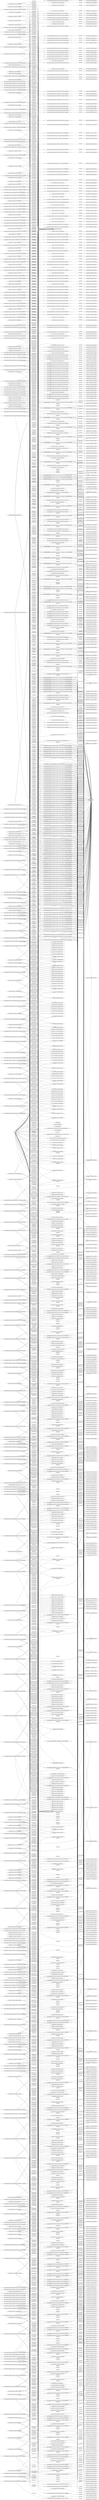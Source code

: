 digraph ar2dtool_diagram { 
rankdir=LR;
size="1501"
	"http://rdf.geohistoricaldata.org/id/landmark/94_Gentilly_1845_D38_6ac9effd-1f13-4f27-8460-2f8ee676faaa" -> "cad_ltype:Plot" [ label = "add:isLandmarkType" ];
	"http://rdf.geohistoricaldata.org/id/landmark/94_Gentilly_1845_D38_6ac9effd-1f13-4f27-8460-2f8ee676faaa" -> "Ne3b245d3757742c9b78f22c012bf3ba6" [ label = "add:hasAttribute" ];
	"http://rdf.geohistoricaldata.org/id/landmark/94_Gentilly_1845_D38_6ac9effd-1f13-4f27-8460-2f8ee676faaa" -> "N811fc7cc87724be0b47640aace79a88d" [ label = "add:hasAttribute" ];
	"http://rdf.geohistoricaldata.org/id/event/95fc4174-2285-4220-a3d5-08e162881d44" -> "Ned06418b49c34e5c90a1f7e612bd8392" [ label = "add:hasTime" ];
	"http://rdf.geohistoricaldata.org/id/change/4fa9d3e1-72fd-4f88-8a7e-e573ba9fb15e" -> "ctype:LandmarkAppearance" [ label = "add:isChangeType" ];
	"http://rdf.geohistoricaldata.org/id/change/4fa9d3e1-72fd-4f88-8a7e-e573ba9fb15e" -> "http://rdf.geohistoricaldata.org/id/event/540d94e3-3edd-4794-8377-916dc44b073d" [ label = "add:dependsOn" ];
	"http://rdf.geohistoricaldata.org/id/change/4fa9d3e1-72fd-4f88-8a7e-e573ba9fb15e" -> "http://rdf.geohistoricaldata.org/id/landmark/94_Gentilly_1845_D27_85f46e7d-58cd-4851-8de8-3065fcd52377" [ label = "add:appliedTo" ];
	"change:b065de69-076d-456a-9535-d3d6101a2e0a" -> "ctype:LandmarkAppearance" [ label = "add:isChangeType" ];
	"change:b065de69-076d-456a-9535-d3d6101a2e0a" -> "http://rdf.geohistoricaldata.org/id/event/8ef122c7-0ce5-4f4d-87c6-b70366df1922" [ label = "add:dependsOn" ];
	"change:b065de69-076d-456a-9535-d3d6101a2e0a" -> "http://rdf.geohistoricaldata.org/id/landmark/94_Gentilly_1845_D17_299ca0ad-36ed-4af9-acbf-379ed328cd65" [ label = "add:appliedTo" ];
	"http://rdf.geohistoricaldata.org/id/change/737c7485-0975-4454-8758-882d2dbb7602" -> "N6b9b2940388746e9aa871b7a2bc954ed" [ label = "add:makesEffective" ];
	"http://rdf.geohistoricaldata.org/id/change/737c7485-0975-4454-8758-882d2dbb7602" -> "ctype:AttributeVersionAppearance" [ label = "add:isChangeType" ];
	"http://rdf.geohistoricaldata.org/id/change/737c7485-0975-4454-8758-882d2dbb7602" -> "event:db3c695b-0fec-465e-88ed-da54da6a7887" [ label = "add:dependsOn" ];
	"http://rdf.geohistoricaldata.org/id/change/737c7485-0975-4454-8758-882d2dbb7602" -> "Nd522dbdeb7ca479ca30df438498b812d" [ label = "add:appliedTo" ];
	"change:d6035d61-bf10-44a9-85c7-14ded58e9346" -> "N8d95425d80ee40608a34afc24c2cfedc" [ label = "add:makesEffective" ];
	"change:d6035d61-bf10-44a9-85c7-14ded58e9346" -> "ctype:AttributeVersionAppearance" [ label = "add:isChangeType" ];
	"change:d6035d61-bf10-44a9-85c7-14ded58e9346" -> "http://rdf.geohistoricaldata.org/id/event/35bdd1c7-3ff1-458f-9c56-a604d68b8963" [ label = "add:dependsOn" ];
	"change:d6035d61-bf10-44a9-85c7-14ded58e9346" -> "N48a3fa4b082440ae9d98267a15353de7" [ label = "add:appliedTo" ];
	"http://rdf.geohistoricaldata.org/id/event/199e1323-f9e8-480f-a2a2-6b74a181c4e5" -> "N9477b1b3c41a4be19b190ab72790522e" [ label = "add:hasTime" ];
	"event:b1aafd57-f811-477d-ae08-b237527ee175" -> "Na1b25a389d7644d997ec25ca46a10640" [ label = "add:hasTime" ];
	"http://rdf.geohistoricaldata.org/id/event/8535bab4-9e7e-44df-9b37-67e9f1efe574" -> "Nb027a7215cc44eb381866341ad4bea4f" [ label = "add:hasTime" ];
	"http://rdf.geohistoricaldata.org/id/event/03ffddff-48f2-4568-ac13-2143aa01d816" -> "N60ca4289acbb46a8b4dd1c24ea90285f" [ label = "add:hasTime" ];
	"http://rdf.geohistoricaldata.org/id/event/147a87b0-48f9-4955-85c4-192160d6409e" -> "N1707e259fd484ea8b1574d404cafb7bb" [ label = "add:hasTime" ];
	"change:b3c03b74-60b3-45c3-b9df-d6ec0ad9b440" -> "N287b6c64514142f9ad19cb8361fcebe5" [ label = "add:makesEffective" ];
	"change:b3c03b74-60b3-45c3-b9df-d6ec0ad9b440" -> "ctype:AttributeVersionAppearance" [ label = "add:isChangeType" ];
	"change:b3c03b74-60b3-45c3-b9df-d6ec0ad9b440" -> "http://rdf.geohistoricaldata.org/id/event/10234967-1fb1-45c2-932c-92a880905857" [ label = "add:dependsOn" ];
	"change:b3c03b74-60b3-45c3-b9df-d6ec0ad9b440" -> "N80926af025164585b37bde6a8307ea62" [ label = "add:appliedTo" ];
	"http://rdf.geohistoricaldata.org/id/landmark/94_Gentilly_1811_B224_03ce3da9-c15a-45ac-a9d9-67c820d597dd" -> "cad_ltype:Plot" [ label = "add:isLandmarkType" ];
	"http://rdf.geohistoricaldata.org/id/landmark/94_Gentilly_1811_B224_03ce3da9-c15a-45ac-a9d9-67c820d597dd" -> "Nde6543469114447c9aaa8fb6252e7e4a" [ label = "add:hasAttribute" ];
	"http://rdf.geohistoricaldata.org/id/landmark/94_Gentilly_1811_B224_03ce3da9-c15a-45ac-a9d9-67c820d597dd" -> "Nc18dfeceb9b948379e7d90c3a1620761" [ label = "add:hasAttribute" ];
	"http://rdf.geohistoricaldata.org/id/event/53de03b3-a21a-45ca-8fb1-7dbc9813af64" -> "N425c5fa8767c430892e403941e44e7d7" [ label = "add:hasTime" ];
	"http://rdf.geohistoricaldata.org/id/change/7291c373-e45b-42e7-b7ff-17227272ec5c" -> "Ndcc433f044b647fc8fdc46a238d36477" [ label = "add:makesEffective" ];
	"http://rdf.geohistoricaldata.org/id/change/7291c373-e45b-42e7-b7ff-17227272ec5c" -> "ctype:AttributeVersionAppearance" [ label = "add:isChangeType" ];
	"http://rdf.geohistoricaldata.org/id/change/7291c373-e45b-42e7-b7ff-17227272ec5c" -> "http://rdf.geohistoricaldata.org/id/event/14769f96-21a0-41f4-88ea-55bc03b348a0" [ label = "add:dependsOn" ];
	"http://rdf.geohistoricaldata.org/id/change/7291c373-e45b-42e7-b7ff-17227272ec5c" -> "N167921b576ae46d5b6330dbed2d5777b" [ label = "add:appliedTo" ];
	"http://rdf.geohistoricaldata.org/id/landmark/94_Gentilly_1845_D18_f0b2fa68-9cf6-4fbf-ba63-72099e7591d6" -> "cad_ltype:Plot" [ label = "add:isLandmarkType" ];
	"http://rdf.geohistoricaldata.org/id/landmark/94_Gentilly_1845_D18_f0b2fa68-9cf6-4fbf-ba63-72099e7591d6" -> "Nf949dc048eff4c2da2d1160726755a57" [ label = "add:hasAttribute" ];
	"http://rdf.geohistoricaldata.org/id/landmark/94_Gentilly_1845_D18_f0b2fa68-9cf6-4fbf-ba63-72099e7591d6" -> "N97442067087248a7bfe228ab3b6a27d4" [ label = "add:hasAttribute" ];
	"change:f6a184d6-7a42-48b2-b5e1-83c1550fdc59" -> "ctype:LandmarkAppearance" [ label = "add:isChangeType" ];
	"change:f6a184d6-7a42-48b2-b5e1-83c1550fdc59" -> "http://rdf.geohistoricaldata.org/id/event/6c3106bc-f1dc-4c82-a8df-2a4b232ed810" [ label = "add:dependsOn" ];
	"change:f6a184d6-7a42-48b2-b5e1-83c1550fdc59" -> "http://rdf.geohistoricaldata.org/id/landmark/94_Gentilly_1845_D71_d1dd5c70-1882-437c-b433-321427dc9a85" [ label = "add:appliedTo" ];
	"http://rdf.geohistoricaldata.org/id/landmark/94_Gentilly_1845_D86_17b1b03f-c605-4e4b-82fc-16031ef1cdba" -> "cad_ltype:Plot" [ label = "add:isLandmarkType" ];
	"http://rdf.geohistoricaldata.org/id/landmark/94_Gentilly_1845_D86_17b1b03f-c605-4e4b-82fc-16031ef1cdba" -> "Ne81e164a73ef421d8975aea277264f6b" [ label = "add:hasAttribute" ];
	"http://rdf.geohistoricaldata.org/id/landmark/94_Gentilly_1845_D86_17b1b03f-c605-4e4b-82fc-16031ef1cdba" -> "N60115fec475e4418bcac794637760dd8" [ label = "add:hasAttribute" ];
	"http://rdf.geohistoricaldata.org/id/event/1d0753b6-f25c-45a2-9d1d-4af17ae78135" -> "N2ad7e13fc4f14e7d8591de1a50e895ee" [ label = "add:hasTime" ];
	"http://rdf.geohistoricaldata.org/id/landmark/94_Gentilly_1845_D59_bc346f10-14b6-481b-8495-6262958fef75" -> "cad_ltype:Plot" [ label = "add:isLandmarkType" ];
	"http://rdf.geohistoricaldata.org/id/landmark/94_Gentilly_1845_D59_bc346f10-14b6-481b-8495-6262958fef75" -> "Nc1a36abfcaf3432fb7d66c4ef8f14e53" [ label = "add:hasAttribute" ];
	"http://rdf.geohistoricaldata.org/id/landmark/94_Gentilly_1845_D59_bc346f10-14b6-481b-8495-6262958fef75" -> "N8c605fcb337e462ea3a55715ceb8e878" [ label = "add:hasAttribute" ];
	"http://rdf.geohistoricaldata.org/id/event/12afe3ee-f08d-43cf-baf8-b4b4493edad6" -> "Na2cd0880cc6b493da657f29221c73fd4" [ label = "add:hasTime" ];
	"http://rdf.geohistoricaldata.org/id/change/374b74eb-e4cf-444c-8ef0-d103d53ce712" -> "N167eebbf996949f8bf46cb12667b43fe" [ label = "add:makesEffective" ];
	"http://rdf.geohistoricaldata.org/id/change/374b74eb-e4cf-444c-8ef0-d103d53ce712" -> "ctype:AttributeVersionAppearance" [ label = "add:isChangeType" ];
	"http://rdf.geohistoricaldata.org/id/change/374b74eb-e4cf-444c-8ef0-d103d53ce712" -> "http://rdf.geohistoricaldata.org/id/event/9c4aa8db-70ad-4013-9139-af81ab931853" [ label = "add:dependsOn" ];
	"http://rdf.geohistoricaldata.org/id/change/374b74eb-e4cf-444c-8ef0-d103d53ce712" -> "Nf5e629560b84449cac1c1eb3c199abb0" [ label = "add:appliedTo" ];
	"http://rdf.geohistoricaldata.org/id/event/37510711-3438-41c4-9310-b1542f5e6f9a" -> "Nbf864fabebd6489599a886cb1f26af65" [ label = "add:hasTime" ];
	"http://rdf.geohistoricaldata.org/id/change/08ca07aa-d3c7-474f-af4b-ead7337a194a" -> "ctype:LandmarkAppearance" [ label = "add:isChangeType" ];
	"http://rdf.geohistoricaldata.org/id/change/08ca07aa-d3c7-474f-af4b-ead7337a194a" -> "http://rdf.geohistoricaldata.org/id/event/27246473-ae01-45e7-9acd-b1432d9a5a53" [ label = "add:dependsOn" ];
	"http://rdf.geohistoricaldata.org/id/change/08ca07aa-d3c7-474f-af4b-ead7337a194a" -> "http://rdf.geohistoricaldata.org/id/landmark/94_Gentilly_1811_B231_e2883b14-48ac-4a54-abee-addb70df66a8" [ label = "add:appliedTo" ];
	"http://rdf.geohistoricaldata.org/id/event/25d425e0-2584-4ff6-852f-69988040bbd8" -> "N7d004776e3a5413f98a091caa5e1a519" [ label = "add:hasTime" ];
	"http://rdf.geohistoricaldata.org/id/event/9d5c8c5f-e93d-4a6d-bc73-7c1ab8f2de6f" -> "N46bda52d93a34bdc953eb62b4805b762" [ label = "add:hasTime" ];
	"event:d7ead044-2c86-4b4c-987c-182baef52129" -> "Nef03f811c9ab4720bf7be09c0c8404bd" [ label = "add:hasTime" ];
	"http://rdf.geohistoricaldata.org/id/change/3b141a55-93da-4d12-95ee-c8a446b81f23" -> "Nfb93a9d94b5a4c1e817b77bd8ac4a4ef" [ label = "add:makesEffective" ];
	"http://rdf.geohistoricaldata.org/id/change/3b141a55-93da-4d12-95ee-c8a446b81f23" -> "ctype:AttributeVersionAppearance" [ label = "add:isChangeType" ];
	"http://rdf.geohistoricaldata.org/id/change/3b141a55-93da-4d12-95ee-c8a446b81f23" -> "event:c9184e4d-881f-44de-9817-e38029a9f0b5" [ label = "add:dependsOn" ];
	"http://rdf.geohistoricaldata.org/id/change/3b141a55-93da-4d12-95ee-c8a446b81f23" -> "N4947d326a8cb4c24ae35e04d30068325" [ label = "add:appliedTo" ];
	"change:d6880bdb-b49c-45ed-876d-82c38fce6722" -> "N9bce6da76fd64af38f6716a4bc1d4ae5" [ label = "add:makesEffective" ];
	"change:d6880bdb-b49c-45ed-876d-82c38fce6722" -> "ctype:AttributeVersionAppearance" [ label = "add:isChangeType" ];
	"change:d6880bdb-b49c-45ed-876d-82c38fce6722" -> "http://rdf.geohistoricaldata.org/id/event/9f22f87e-2bfd-4e3e-b54e-9e757be77cb3" [ label = "add:dependsOn" ];
	"change:d6880bdb-b49c-45ed-876d-82c38fce6722" -> "Na4101eee674d4b9797fd40b1290cfaab" [ label = "add:appliedTo" ];
	"event:f7bf068d-dcca-4d3b-9b8b-63334d8637d2" -> "N0aee1eb68a6a4000ba8e897f3936c217" [ label = "add:hasTime" ];
	"http://rdf.geohistoricaldata.org/id/event/6df57845-a996-4c97-9d7e-5a03b5a069e3" -> "N61e727d28d4144d989b26b57b08a89a3" [ label = "add:hasTime" ];
	"http://rdf.geohistoricaldata.org/id/event/26146b8e-e182-43fa-931b-37aa37d6a15f" -> "N7f6fa330e538432f8134e083aaec39aa" [ label = "add:hasTime" ];
	"change:ffc6f485-e0a1-4916-9c73-f3bb9020dbe7" -> "ctype:LandmarkAppearance" [ label = "add:isChangeType" ];
	"change:ffc6f485-e0a1-4916-9c73-f3bb9020dbe7" -> "http://rdf.geohistoricaldata.org/id/event/53fd7826-debe-41c3-a36c-7ac9d0bd61eb" [ label = "add:dependsOn" ];
	"change:ffc6f485-e0a1-4916-9c73-f3bb9020dbe7" -> "http://rdf.geohistoricaldata.org/id/landmark/94_Gentilly_1845_D13_2ed742cc-2aa9-4a7f-8d53-1087656aea8a" [ label = "add:appliedTo" ];
	"change:b819c9d1-bcfa-4c9c-aff3-7b48af74368d" -> "N93a0b65c3f894284bc6a7fcb6dc09190" [ label = "add:makesEffective" ];
	"change:b819c9d1-bcfa-4c9c-aff3-7b48af74368d" -> "ctype:AttributeVersionAppearance" [ label = "add:isChangeType" ];
	"change:b819c9d1-bcfa-4c9c-aff3-7b48af74368d" -> "event:fb1d45f3-0242-4ba0-ad46-525dde7687c7" [ label = "add:dependsOn" ];
	"change:b819c9d1-bcfa-4c9c-aff3-7b48af74368d" -> "N72ce41021269416cae0b9ccde95f6d7d" [ label = "add:appliedTo" ];
	"http://rdf.geohistoricaldata.org/id/change/1e4e7440-b27d-4897-9236-02a38861938c" -> "N503fb8767623437abf97d552962ece1c" [ label = "add:makesEffective" ];
	"http://rdf.geohistoricaldata.org/id/change/1e4e7440-b27d-4897-9236-02a38861938c" -> "ctype:AttributeVersionAppearance" [ label = "add:isChangeType" ];
	"http://rdf.geohistoricaldata.org/id/change/1e4e7440-b27d-4897-9236-02a38861938c" -> "http://rdf.geohistoricaldata.org/id/event/258b8f92-5a59-47b7-8b04-19dd44474c88" [ label = "add:dependsOn" ];
	"http://rdf.geohistoricaldata.org/id/change/1e4e7440-b27d-4897-9236-02a38861938c" -> "Nb267793d955546f3af990446e71c883b" [ label = "add:appliedTo" ];
	"http://rdf.geohistoricaldata.org/id/event/65cec066-1213-45f5-b570-fa2586093ba7" -> "N125ea5fae44d40b4b278dca92cea68cd" [ label = "add:hasTime" ];
	"change:a98ccafc-bd22-4365-a4ed-257f13afd7b6" -> "Nd1203db6978846adbf990c8562fd2d8e" [ label = "add:makesEffective" ];
	"change:a98ccafc-bd22-4365-a4ed-257f13afd7b6" -> "ctype:AttributeVersionAppearance" [ label = "add:isChangeType" ];
	"change:a98ccafc-bd22-4365-a4ed-257f13afd7b6" -> "http://rdf.geohistoricaldata.org/id/event/2a7652f2-439c-45c1-a18d-cdd3fa7ecd90" [ label = "add:dependsOn" ];
	"change:a98ccafc-bd22-4365-a4ed-257f13afd7b6" -> "N8b1ba53a7a294abb8f75921bbd5df4a7" [ label = "add:appliedTo" ];
	"http://rdf.geohistoricaldata.org/id/event/3a2b03c8-c24b-4985-916f-e5db22614d4d" -> "Nd03dc19257244f39b527c5f98a6386d7" [ label = "add:hasTime" ];
	"http://rdf.geohistoricaldata.org/id/event/53fd7826-debe-41c3-a36c-7ac9d0bd61eb" -> "N3526e2e931844cd9aa74b1ceea959d72" [ label = "add:hasTime" ];
	"http://rdf.geohistoricaldata.org/id/change/1644d914-d8ea-4d67-8281-d0c5512b1bbd" -> "Nf504f3723e4843c382efea160af4a9e1" [ label = "add:makesEffective" ];
	"http://rdf.geohistoricaldata.org/id/change/1644d914-d8ea-4d67-8281-d0c5512b1bbd" -> "ctype:AttributeVersionAppearance" [ label = "add:isChangeType" ];
	"http://rdf.geohistoricaldata.org/id/change/1644d914-d8ea-4d67-8281-d0c5512b1bbd" -> "http://rdf.geohistoricaldata.org/id/event/84a220c9-cc9c-4f52-a5ab-8865a5508621" [ label = "add:dependsOn" ];
	"http://rdf.geohistoricaldata.org/id/change/1644d914-d8ea-4d67-8281-d0c5512b1bbd" -> "Nd0e46555a68945d1a0b859a5dbfa3c97" [ label = "add:appliedTo" ];
	"http://rdf.geohistoricaldata.org/id/event/1eef696a-d665-43be-847a-556c46d8b537" -> "Ne54dd4e206014c1d872de9d92545d14d" [ label = "add:hasTime" ];
	"change:bc302928-3d96-4eef-902e-1b9e9ac7dbc5" -> "Nde830b796f6c4f22b2e6d69576c1ca20" [ label = "add:makesEffective" ];
	"change:bc302928-3d96-4eef-902e-1b9e9ac7dbc5" -> "ctype:AttributeVersionAppearance" [ label = "add:isChangeType" ];
	"change:bc302928-3d96-4eef-902e-1b9e9ac7dbc5" -> "http://rdf.geohistoricaldata.org/id/event/08ba33e7-2f96-41ff-b34c-f44a88c15820" [ label = "add:dependsOn" ];
	"change:bc302928-3d96-4eef-902e-1b9e9ac7dbc5" -> "N343fdde3c43b42ef881c1b662aab835a" [ label = "add:appliedTo" ];
	"http://rdf.geohistoricaldata.org/id/landmark/94_Gentilly_1845_D3_f16b8168-1d73-4863-8700-a6028c19538f" -> "cad_ltype:Plot" [ label = "add:isLandmarkType" ];
	"http://rdf.geohistoricaldata.org/id/landmark/94_Gentilly_1845_D3_f16b8168-1d73-4863-8700-a6028c19538f" -> "Nd96614f47b61471cad7814e73b1f3ee4" [ label = "add:hasAttribute" ];
	"http://rdf.geohistoricaldata.org/id/landmark/94_Gentilly_1845_D3_f16b8168-1d73-4863-8700-a6028c19538f" -> "N0a463494adbf49a59ffe459185d9a0fb" [ label = "add:hasAttribute" ];
	"http://rdf.geohistoricaldata.org/id/event/40a86609-4ce2-493b-b61b-8a6b355833b5" -> "N5b2e414e833144769695644780081466" [ label = "add:hasTime" ];
	"http://rdf.geohistoricaldata.org/id/change/72fadf34-4fab-4092-93cb-1979d598c94d" -> "N660a2d281e114ed39370bf7740bf6d0f" [ label = "add:makesEffective" ];
	"http://rdf.geohistoricaldata.org/id/change/72fadf34-4fab-4092-93cb-1979d598c94d" -> "ctype:AttributeVersionAppearance" [ label = "add:isChangeType" ];
	"http://rdf.geohistoricaldata.org/id/change/72fadf34-4fab-4092-93cb-1979d598c94d" -> "http://rdf.geohistoricaldata.org/id/event/51aaff1b-2294-4a0c-9d80-a50202f70708" [ label = "add:dependsOn" ];
	"http://rdf.geohistoricaldata.org/id/change/72fadf34-4fab-4092-93cb-1979d598c94d" -> "N425c2eff43f049c6a7c7e0bc3795808b" [ label = "add:appliedTo" ];
	"change:d64c1ec8-8b7b-45ef-814c-dd8d46ff35ce" -> "ctype:LandmarkAppearance" [ label = "add:isChangeType" ];
	"change:d64c1ec8-8b7b-45ef-814c-dd8d46ff35ce" -> "http://rdf.geohistoricaldata.org/id/event/5b9468ae-716f-4111-927e-50e41b7fae95" [ label = "add:dependsOn" ];
	"change:d64c1ec8-8b7b-45ef-814c-dd8d46ff35ce" -> "http://rdf.geohistoricaldata.org/id/landmark/94_Gentilly_1845_D408_817d67a9-1bd5-4def-adfe-638ce32f56e8" [ label = "add:appliedTo" ];
	"http://rdf.geohistoricaldata.org/id/landmark/94_Gentilly_1845_D77_3cb335ae-78be-4fb2-b7e4-62d3d2fb447a" -> "cad_ltype:Plot" [ label = "add:isLandmarkType" ];
	"http://rdf.geohistoricaldata.org/id/landmark/94_Gentilly_1845_D77_3cb335ae-78be-4fb2-b7e4-62d3d2fb447a" -> "N9b4f445c656b4b669f0fbcde81c36df4" [ label = "add:hasAttribute" ];
	"http://rdf.geohistoricaldata.org/id/landmark/94_Gentilly_1845_D77_3cb335ae-78be-4fb2-b7e4-62d3d2fb447a" -> "N7bba542467054b9c9cdcf003d61b3ffe" [ label = "add:hasAttribute" ];
	"change:edcd94cf-5079-4b9b-a95c-edb19dcf919f" -> "ctype:LandmarkAppearance" [ label = "add:isChangeType" ];
	"change:edcd94cf-5079-4b9b-a95c-edb19dcf919f" -> "event:fdf020eb-5f7e-4fbb-b4b5-d0a8eba9877d" [ label = "add:dependsOn" ];
	"change:edcd94cf-5079-4b9b-a95c-edb19dcf919f" -> "http://rdf.geohistoricaldata.org/id/landmark/94_Gentilly_1845_D16_639821a4-3cb0-4f51-a38e-5b1b6ff9fe6f" [ label = "add:appliedTo" ];
	"http://rdf.geohistoricaldata.org/id/change/02b7cc41-ae35-40cf-848c-6aa82794d065" -> "ctype:LandmarkAppearance" [ label = "add:isChangeType" ];
	"http://rdf.geohistoricaldata.org/id/change/02b7cc41-ae35-40cf-848c-6aa82794d065" -> "event:c9846120-26d2-4cc7-9935-7a15d626dd09" [ label = "add:dependsOn" ];
	"http://rdf.geohistoricaldata.org/id/change/02b7cc41-ae35-40cf-848c-6aa82794d065" -> "http://rdf.geohistoricaldata.org/id/landmark/94_Gentilly_1845_D58_96dbb784-8284-46ca-82d5-b30393255814" [ label = "add:appliedTo" ];
	"change:fe154ab5-d87b-4087-a8cf-2915422d700c" -> "Nfd52d318ab594ce0b30c54a7c4ebbabe" [ label = "add:makesEffective" ];
	"change:fe154ab5-d87b-4087-a8cf-2915422d700c" -> "ctype:AttributeVersionAppearance" [ label = "add:isChangeType" ];
	"change:fe154ab5-d87b-4087-a8cf-2915422d700c" -> "http://rdf.geohistoricaldata.org/id/event/9b07ac21-e474-4d28-93b9-b80a0a9b14bd" [ label = "add:dependsOn" ];
	"change:fe154ab5-d87b-4087-a8cf-2915422d700c" -> "Nf1df3929603247118d20bc28e914d1f0" [ label = "add:appliedTo" ];
	"http://rdf.geohistoricaldata.org/id/event/11c38c82-05b0-47d2-aa84-160da80c1d63" -> "N2abb527b416e48af82e11075339a8f99" [ label = "add:hasTime" ];
	"http://rdf.geohistoricaldata.org/id/landmark/94_Gentilly_1845_D47_a2f71dc2-4c7e-46e9-9dd5-7c0ae4f669e1" -> "cad_ltype:Plot" [ label = "add:isLandmarkType" ];
	"http://rdf.geohistoricaldata.org/id/landmark/94_Gentilly_1845_D47_a2f71dc2-4c7e-46e9-9dd5-7c0ae4f669e1" -> "N61f59537acd8452a9c633ca0914a72b1" [ label = "add:hasAttribute" ];
	"http://rdf.geohistoricaldata.org/id/landmark/94_Gentilly_1845_D47_a2f71dc2-4c7e-46e9-9dd5-7c0ae4f669e1" -> "N4d7f67ed3b864e31bd155252301cc6b4" [ label = "add:hasAttribute" ];
	"http://rdf.geohistoricaldata.org/id/change/18bbcd13-4939-45f3-9926-4ecd4f4a459e" -> "ctype:LandmarkAppearance" [ label = "add:isChangeType" ];
	"http://rdf.geohistoricaldata.org/id/change/18bbcd13-4939-45f3-9926-4ecd4f4a459e" -> "http://rdf.geohistoricaldata.org/id/event/5d991ee7-26fb-4ef1-9cf7-1b051f106a73" [ label = "add:dependsOn" ];
	"http://rdf.geohistoricaldata.org/id/change/18bbcd13-4939-45f3-9926-4ecd4f4a459e" -> "http://rdf.geohistoricaldata.org/id/landmark/94_Gentilly_1845_D75_a854a048-7e73-4aea-84b8-9e0334f194f4" [ label = "add:appliedTo" ];
	"http://rdf.geohistoricaldata.org/id/change/73bd3103-8bd6-4f51-9a7a-4e14c2e55d5f" -> "ctype:LandmarkAppearance" [ label = "add:isChangeType" ];
	"http://rdf.geohistoricaldata.org/id/change/73bd3103-8bd6-4f51-9a7a-4e14c2e55d5f" -> "http://rdf.geohistoricaldata.org/id/event/54870c9d-ab30-4e41-83d2-c2ef43325b34" [ label = "add:dependsOn" ];
	"http://rdf.geohistoricaldata.org/id/change/73bd3103-8bd6-4f51-9a7a-4e14c2e55d5f" -> "http://rdf.geohistoricaldata.org/id/landmark/94_Gentilly_1845_D40_9e08a86e-e435-40f1-a0ef-e196c9427784" [ label = "add:appliedTo" ];
	"http://rdf.geohistoricaldata.org/id/change/070619ce-8380-4ae8-9fa9-dd4e2b2e2116" -> "ctype:LandmarkAppearance" [ label = "add:isChangeType" ];
	"http://rdf.geohistoricaldata.org/id/change/070619ce-8380-4ae8-9fa9-dd4e2b2e2116" -> "http://rdf.geohistoricaldata.org/id/event/27ba3fe7-4489-498b-8a77-7c9d3a30308e" [ label = "add:dependsOn" ];
	"http://rdf.geohistoricaldata.org/id/change/070619ce-8380-4ae8-9fa9-dd4e2b2e2116" -> "http://rdf.geohistoricaldata.org/id/landmark/94_Gentilly_1845_D20_41293fd1-a876-423b-86a2-0e73dc9f59c8" [ label = "add:appliedTo" ];
	"event:df95d2d9-f6ac-4a48-b085-7a63c7beb49c" -> "N5a5ac5bff7a043f281f61a5b694248da" [ label = "add:hasTime" ];
	"http://rdf.geohistoricaldata.org/id/change/739ce508-6df9-45c2-a340-e1826d16ed38" -> "N8093297a3c5e416ba9d78af00554184b" [ label = "add:makesEffective" ];
	"http://rdf.geohistoricaldata.org/id/change/739ce508-6df9-45c2-a340-e1826d16ed38" -> "ctype:AttributeVersionAppearance" [ label = "add:isChangeType" ];
	"http://rdf.geohistoricaldata.org/id/change/739ce508-6df9-45c2-a340-e1826d16ed38" -> "http://rdf.geohistoricaldata.org/id/event/5fefdea8-7100-4a4e-89a7-173d58c12b0f" [ label = "add:dependsOn" ];
	"http://rdf.geohistoricaldata.org/id/change/739ce508-6df9-45c2-a340-e1826d16ed38" -> "N320ab5c58dc5401797284a20ad16d8ae" [ label = "add:appliedTo" ];
	"event:c6042ec4-6a69-4216-9ded-b76293410cff" -> "N6038832685c2483bb4fac671833aa492" [ label = "add:hasTime" ];
	"event:e5d3a3a3-7638-43f6-8160-96758f0b8681" -> "N4319e8f5b26b41949ea9d26e6400ae4a" [ label = "add:hasTime" ];
	"change:c8d2f568-0628-4d28-8be3-374598f43057" -> "ctype:LandmarkAppearance" [ label = "add:isChangeType" ];
	"change:c8d2f568-0628-4d28-8be3-374598f43057" -> "http://rdf.geohistoricaldata.org/id/event/24856edc-5473-4bea-bc9e-15d9afca3bed" [ label = "add:dependsOn" ];
	"change:c8d2f568-0628-4d28-8be3-374598f43057" -> "http://rdf.geohistoricaldata.org/id/landmark/94_Gentilly_1845_D92_9c3070f1-282f-4034-9f68-d8887c346475" [ label = "add:appliedTo" ];
	"http://rdf.geohistoricaldata.org/id/change/4a7c6e59-5abe-4884-bc55-1e6ea24c9d52" -> "ctype:LandmarkAppearance" [ label = "add:isChangeType" ];
	"http://rdf.geohistoricaldata.org/id/change/4a7c6e59-5abe-4884-bc55-1e6ea24c9d52" -> "http://rdf.geohistoricaldata.org/id/event/0bd309f7-d0de-4d17-9371-5782f77cac09" [ label = "add:dependsOn" ];
	"http://rdf.geohistoricaldata.org/id/change/4a7c6e59-5abe-4884-bc55-1e6ea24c9d52" -> "http://rdf.geohistoricaldata.org/id/landmark/94_Gentilly_1845_D44_09c298b7-2e0b-4397-9639-1d4353a71a24" [ label = "add:appliedTo" ];
	"http://rdf.geohistoricaldata.org/id/event/513cbc8e-0029-483b-900c-f66d960ca417" -> "Na6891d356fe345cdbc529eb490d3fd07" [ label = "add:hasTime" ];
	"http://rdf.geohistoricaldata.org/id/landmark/94_Gentilly_1845_D31_aaa21df2-1bef-4c78-9aab-204655553980" -> "cad_ltype:Plot" [ label = "add:isLandmarkType" ];
	"http://rdf.geohistoricaldata.org/id/landmark/94_Gentilly_1845_D31_aaa21df2-1bef-4c78-9aab-204655553980" -> "Nb69edc42f5b24536a72b3b745856021a" [ label = "add:hasAttribute" ];
	"http://rdf.geohistoricaldata.org/id/landmark/94_Gentilly_1845_D31_aaa21df2-1bef-4c78-9aab-204655553980" -> "N78a1b5a40ac34877a8a979adb5f82d6c" [ label = "add:hasAttribute" ];
	"http://rdf.geohistoricaldata.org/id/change/0459e381-6150-4d61-be69-403628745549" -> "ctype:LandmarkAppearance" [ label = "add:isChangeType" ];
	"http://rdf.geohistoricaldata.org/id/change/0459e381-6150-4d61-be69-403628745549" -> "http://rdf.geohistoricaldata.org/id/event/453a78a2-ba38-4658-b668-37e63d20f3fd" [ label = "add:dependsOn" ];
	"http://rdf.geohistoricaldata.org/id/change/0459e381-6150-4d61-be69-403628745549" -> "http://rdf.geohistoricaldata.org/id/landmark/94_Gentilly_1811_B224_03ce3da9-c15a-45ac-a9d9-67c820d597dd" [ label = "add:appliedTo" ];
	"http://rdf.geohistoricaldata.org/id/change/6507af2e-b27d-4029-9a2f-65d0e9c99876" -> "N07989b31615c483d96fa920ad38e9254" [ label = "add:makesEffective" ];
	"http://rdf.geohistoricaldata.org/id/change/6507af2e-b27d-4029-9a2f-65d0e9c99876" -> "ctype:AttributeVersionAppearance" [ label = "add:isChangeType" ];
	"http://rdf.geohistoricaldata.org/id/change/6507af2e-b27d-4029-9a2f-65d0e9c99876" -> "event:e58c2baa-2c09-452c-907a-3bfc78605a9c" [ label = "add:dependsOn" ];
	"http://rdf.geohistoricaldata.org/id/change/6507af2e-b27d-4029-9a2f-65d0e9c99876" -> "Nde6543469114447c9aaa8fb6252e7e4a" [ label = "add:appliedTo" ];
	"http://rdf.geohistoricaldata.org/id/landmark/94_Gentilly_1811_B228_12171aab-16d4-48a0-acd3-96abbfb0b1ce" -> "cad_ltype:Plot" [ label = "add:isLandmarkType" ];
	"http://rdf.geohistoricaldata.org/id/landmark/94_Gentilly_1811_B228_12171aab-16d4-48a0-acd3-96abbfb0b1ce" -> "Naa826aed6547431e806e952d6085bec4" [ label = "add:hasAttribute" ];
	"http://rdf.geohistoricaldata.org/id/landmark/94_Gentilly_1811_B228_12171aab-16d4-48a0-acd3-96abbfb0b1ce" -> "N2845024d95874a6faa79e9b2cf89d204" [ label = "add:hasAttribute" ];
	"http://rdf.geohistoricaldata.org/id/landmark/94_Gentilly_1811_B229_cc89e22a-4fd7-4cf3-87a4-6aa0185b8b8f" -> "cad_ltype:Plot" [ label = "add:isLandmarkType" ];
	"http://rdf.geohistoricaldata.org/id/landmark/94_Gentilly_1811_B229_cc89e22a-4fd7-4cf3-87a4-6aa0185b8b8f" -> "Nf9243ede704841aca4c54eca4a56b6f5" [ label = "add:hasAttribute" ];
	"http://rdf.geohistoricaldata.org/id/landmark/94_Gentilly_1811_B229_cc89e22a-4fd7-4cf3-87a4-6aa0185b8b8f" -> "N5650f100acb54f6983fd78491a32190e" [ label = "add:hasAttribute" ];
	"http://rdf.geohistoricaldata.org/id/change/66fdba26-0c36-4a5c-afd1-a695cf47ec6f" -> "N8cb5b28db471420e9865aaf1fdce48ac" [ label = "add:makesEffective" ];
	"http://rdf.geohistoricaldata.org/id/change/66fdba26-0c36-4a5c-afd1-a695cf47ec6f" -> "ctype:AttributeVersionAppearance" [ label = "add:isChangeType" ];
	"http://rdf.geohistoricaldata.org/id/change/66fdba26-0c36-4a5c-afd1-a695cf47ec6f" -> "event:b3d138ea-840f-40cf-9097-1eca4f9e8be3" [ label = "add:dependsOn" ];
	"http://rdf.geohistoricaldata.org/id/change/66fdba26-0c36-4a5c-afd1-a695cf47ec6f" -> "N6e0a765c750c4c148e41631b07304ef7" [ label = "add:appliedTo" ];
	"change:be1cc5c8-11ee-481a-879c-d908f8ac76b4" -> "ctype:LandmarkAppearance" [ label = "add:isChangeType" ];
	"change:be1cc5c8-11ee-481a-879c-d908f8ac76b4" -> "http://rdf.geohistoricaldata.org/id/event/72935d70-be37-446d-9386-3e06c14e3735" [ label = "add:dependsOn" ];
	"change:be1cc5c8-11ee-481a-879c-d908f8ac76b4" -> "http://rdf.geohistoricaldata.org/id/landmark/94_Gentilly_1845_D11_a1d6650e-e221-42a8-8515-1ff7ae69af19" [ label = "add:appliedTo" ];
	"http://rdf.geohistoricaldata.org/id/change/1fb65624-3070-4e46-8d41-8af7ac75a687" -> "Na498a96703d0466c96f26b1128173a3e" [ label = "add:makesEffective" ];
	"http://rdf.geohistoricaldata.org/id/change/1fb65624-3070-4e46-8d41-8af7ac75a687" -> "ctype:AttributeVersionAppearance" [ label = "add:isChangeType" ];
	"http://rdf.geohistoricaldata.org/id/change/1fb65624-3070-4e46-8d41-8af7ac75a687" -> "event:d5c3a731-1ac3-42f0-b7e4-53612f23209e" [ label = "add:dependsOn" ];
	"http://rdf.geohistoricaldata.org/id/change/1fb65624-3070-4e46-8d41-8af7ac75a687" -> "N49b581ab5703430b841084cdc2306a8f" [ label = "add:appliedTo" ];
	"http://rdf.geohistoricaldata.org/id/change/39a281f3-1667-430b-9cf8-6054801d7c3b" -> "N6a164fc1b97d47eca2edbe8ec554227b" [ label = "add:makesEffective" ];
	"http://rdf.geohistoricaldata.org/id/change/39a281f3-1667-430b-9cf8-6054801d7c3b" -> "ctype:AttributeVersionAppearance" [ label = "add:isChangeType" ];
	"http://rdf.geohistoricaldata.org/id/change/39a281f3-1667-430b-9cf8-6054801d7c3b" -> "http://rdf.geohistoricaldata.org/id/event/438c213d-1e08-4265-96d8-2b01212fe1ac" [ label = "add:dependsOn" ];
	"http://rdf.geohistoricaldata.org/id/change/39a281f3-1667-430b-9cf8-6054801d7c3b" -> "N267cabd8b2e64c009d2aa21438cc7562" [ label = "add:appliedTo" ];
	"http://rdf.geohistoricaldata.org/id/event/2fc5c524-5829-48d3-ab93-d6884653066d" -> "N1eec943c0bc24d5cb266909a6eacbf21" [ label = "add:hasTime" ];
	"event:cfbfae14-ab39-4491-9c0c-d9932ad0cccc" -> "Na6ced79fc253465fbbb7a793b18577bf" [ label = "add:hasTime" ];
	"http://rdf.geohistoricaldata.org/id/change/75660b37-b7f1-4a2f-ad44-3676851fc9c8" -> "N7e3b0bcbc82040e48255faf7fa9a0e0c" [ label = "add:makesEffective" ];
	"http://rdf.geohistoricaldata.org/id/change/75660b37-b7f1-4a2f-ad44-3676851fc9c8" -> "ctype:AttributeVersionAppearance" [ label = "add:isChangeType" ];
	"http://rdf.geohistoricaldata.org/id/change/75660b37-b7f1-4a2f-ad44-3676851fc9c8" -> "event:d1dc254d-010e-46b8-a706-cd90bfb335a9" [ label = "add:dependsOn" ];
	"http://rdf.geohistoricaldata.org/id/change/75660b37-b7f1-4a2f-ad44-3676851fc9c8" -> "N62dfafb5383d438c9d2b47b614e7223e" [ label = "add:appliedTo" ];
	"change:da26f907-3d9a-4cb1-a806-261082a39e14" -> "Nafdb27f1f79849909473396f9fb5845c" [ label = "add:makesEffective" ];
	"change:da26f907-3d9a-4cb1-a806-261082a39e14" -> "ctype:AttributeVersionAppearance" [ label = "add:isChangeType" ];
	"change:da26f907-3d9a-4cb1-a806-261082a39e14" -> "http://rdf.geohistoricaldata.org/id/event/1d0753b6-f25c-45a2-9d1d-4af17ae78135" [ label = "add:dependsOn" ];
	"change:da26f907-3d9a-4cb1-a806-261082a39e14" -> "N2845024d95874a6faa79e9b2cf89d204" [ label = "add:appliedTo" ];
	"event:c0c65859-c501-43bc-9e24-4f6f4c9cdd58" -> "N3549aaa375fc4322b7ac91074bcb6b2e" [ label = "add:hasTime" ];
	"http://rdf.geohistoricaldata.org/id/event/548fc13b-13f6-4cc5-af06-707e2c61ab59" -> "Nf72a38a95c424213a0c2398ed4c78a65" [ label = "add:hasTime" ];
	"change:bd231df8-fcf1-4a1e-aa71-c17449b64766" -> "ctype:LandmarkAppearance" [ label = "add:isChangeType" ];
	"change:bd231df8-fcf1-4a1e-aa71-c17449b64766" -> "http://rdf.geohistoricaldata.org/id/event/107c102c-60bf-4194-a4d5-de60d2db68f5" [ label = "add:dependsOn" ];
	"change:bd231df8-fcf1-4a1e-aa71-c17449b64766" -> "http://rdf.geohistoricaldata.org/id/landmark/94_Gentilly_1845_D417_116a579a-5fcb-493d-9800-da35430f6880" [ label = "add:appliedTo" ];
	"change:b8dc70c7-f2e6-44f8-9f3e-fd34adc7a2d8" -> "Nf9c3b1a8981d47b3bb1fe3b12ec628bf" [ label = "add:makesEffective" ];
	"change:b8dc70c7-f2e6-44f8-9f3e-fd34adc7a2d8" -> "ctype:AttributeVersionAppearance" [ label = "add:isChangeType" ];
	"change:b8dc70c7-f2e6-44f8-9f3e-fd34adc7a2d8" -> "http://rdf.geohistoricaldata.org/id/event/8d57add7-dd00-438d-afb4-45059e65d4ad" [ label = "add:dependsOn" ];
	"change:b8dc70c7-f2e6-44f8-9f3e-fd34adc7a2d8" -> "Naf0b424ec5404b98bffd51223be45b79" [ label = "add:appliedTo" ];
	"event:e035c92a-f96c-49ab-a410-ff41c6e37531" -> "Neab463434316493a96084e1622423754" [ label = "add:hasTime" ];
	"change:c67e66e9-bd96-4cf8-8d0b-9fb1952d6063" -> "N0c941383dcd242158606cdf981dc87ef" [ label = "add:makesEffective" ];
	"change:c67e66e9-bd96-4cf8-8d0b-9fb1952d6063" -> "ctype:AttributeVersionAppearance" [ label = "add:isChangeType" ];
	"change:c67e66e9-bd96-4cf8-8d0b-9fb1952d6063" -> "http://rdf.geohistoricaldata.org/id/event/007277b9-46ab-4285-926a-08608d39d1c2" [ label = "add:dependsOn" ];
	"change:c67e66e9-bd96-4cf8-8d0b-9fb1952d6063" -> "N0f23d555562148ab8a6a0ab5dc46fa6b" [ label = "add:appliedTo" ];
	"http://rdf.geohistoricaldata.org/id/event/3f72b6d2-5fe2-46c6-bf54-c0131d1fbb09" -> "Nffe1fba41ffc486db3aea6dfc211aa24" [ label = "add:hasTime" ];
	"http://rdf.geohistoricaldata.org/id/change/409860c1-36d3-4529-a2b0-8573e89818fa" -> "Nf420b085f0464d458886e160de56b256" [ label = "add:makesEffective" ];
	"http://rdf.geohistoricaldata.org/id/change/409860c1-36d3-4529-a2b0-8573e89818fa" -> "ctype:AttributeVersionAppearance" [ label = "add:isChangeType" ];
	"http://rdf.geohistoricaldata.org/id/change/409860c1-36d3-4529-a2b0-8573e89818fa" -> "http://rdf.geohistoricaldata.org/id/event/4806e567-c8f3-437a-ae27-a2307b29441d" [ label = "add:dependsOn" ];
	"http://rdf.geohistoricaldata.org/id/change/409860c1-36d3-4529-a2b0-8573e89818fa" -> "Naa826aed6547431e806e952d6085bec4" [ label = "add:appliedTo" ];
	"http://rdf.geohistoricaldata.org/id/change/4cbdf36a-878b-4e24-847d-e83f717d4361" -> "ctype:LandmarkAppearance" [ label = "add:isChangeType" ];
	"http://rdf.geohistoricaldata.org/id/change/4cbdf36a-878b-4e24-847d-e83f717d4361" -> "http://rdf.geohistoricaldata.org/id/event/696e3e6a-64a7-4620-8384-8bc8c766d0db" [ label = "add:dependsOn" ];
	"http://rdf.geohistoricaldata.org/id/change/4cbdf36a-878b-4e24-847d-e83f717d4361" -> "http://rdf.geohistoricaldata.org/id/landmark/94_Gentilly_1845_D55_f75ecb62-6737-4139-b826-7a1b5477e666" [ label = "add:appliedTo" ];
	"change:f94cb258-c9b4-4666-93fd-bf656b47b5ae" -> "N9698277d610c4d2691561ee84705bd03" [ label = "add:makesEffective" ];
	"change:f94cb258-c9b4-4666-93fd-bf656b47b5ae" -> "ctype:AttributeVersionAppearance" [ label = "add:isChangeType" ];
	"change:f94cb258-c9b4-4666-93fd-bf656b47b5ae" -> "http://rdf.geohistoricaldata.org/id/event/434410c8-97cf-4c96-98cb-97e4bc76f524" [ label = "add:dependsOn" ];
	"change:f94cb258-c9b4-4666-93fd-bf656b47b5ae" -> "Nea5fc841bdaf4ec4829ff773d0910aba" [ label = "add:appliedTo" ];
	"http://rdf.geohistoricaldata.org/id/event/84a220c9-cc9c-4f52-a5ab-8865a5508621" -> "N164c90a045d64dde8d9c14585685d63b" [ label = "add:hasTime" ];
	"http://rdf.geohistoricaldata.org/id/change/6f7cc7fa-94d6-40dc-9d54-926de6aa99bf" -> "ctype:LandmarkAppearance" [ label = "add:isChangeType" ];
	"http://rdf.geohistoricaldata.org/id/change/6f7cc7fa-94d6-40dc-9d54-926de6aa99bf" -> "http://rdf.geohistoricaldata.org/id/event/3e6ae8e2-8fd5-489e-9c2c-76ad3df15b93" [ label = "add:dependsOn" ];
	"http://rdf.geohistoricaldata.org/id/change/6f7cc7fa-94d6-40dc-9d54-926de6aa99bf" -> "http://rdf.geohistoricaldata.org/id/landmark/94_Gentilly_1845_D54_90fb03e2-5103-421b-952a-bb527389d61d" [ label = "add:appliedTo" ];
	"http://rdf.geohistoricaldata.org/id/event/5115512d-1332-44fb-9373-b126ba7025a8" -> "Nf6f006dd052143c8ab648c528e9bb60f" [ label = "add:hasTime" ];
	"event:c71dba3d-c5f5-4bc9-803a-1f2f05cb704a" -> "Nb5f2386bf2504fe985914219799d2041" [ label = "add:hasTime" ];
	"http://rdf.geohistoricaldata.org/id/event/1e000513-f7b0-4304-8194-6fda7e7b46de" -> "N2b00a526f4664d4db656388a5d6f27e5" [ label = "add:hasTime" ];
	"http://rdf.geohistoricaldata.org/id/change/6b3764b0-4b6f-4939-970e-7bf7ce3bbc80" -> "Nee98fb8fff3a4c96b3f4c3bc697408c0" [ label = "add:makesEffective" ];
	"http://rdf.geohistoricaldata.org/id/change/6b3764b0-4b6f-4939-970e-7bf7ce3bbc80" -> "ctype:AttributeVersionAppearance" [ label = "add:isChangeType" ];
	"http://rdf.geohistoricaldata.org/id/change/6b3764b0-4b6f-4939-970e-7bf7ce3bbc80" -> "http://rdf.geohistoricaldata.org/id/event/7b61f4be-1f1d-4b0d-ac7c-43c311bc57a1" [ label = "add:dependsOn" ];
	"http://rdf.geohistoricaldata.org/id/change/6b3764b0-4b6f-4939-970e-7bf7ce3bbc80" -> "Nd6599731c0be4de8a0adf76ff9e47bf9" [ label = "add:appliedTo" ];
	"change:a7da9632-e432-4d0e-a362-d320686417d4" -> "N7b53a269fe20498983e3e101f84ec2c2" [ label = "add:makesEffective" ];
	"change:a7da9632-e432-4d0e-a362-d320686417d4" -> "ctype:AttributeVersionAppearance" [ label = "add:isChangeType" ];
	"change:a7da9632-e432-4d0e-a362-d320686417d4" -> "http://rdf.geohistoricaldata.org/id/event/5441b290-4014-473a-ba74-85dfa43c4cda" [ label = "add:dependsOn" ];
	"change:a7da9632-e432-4d0e-a362-d320686417d4" -> "Ne0b30968a5d7496082c1fb859203835b" [ label = "add:appliedTo" ];
	"http://rdf.geohistoricaldata.org/id/event/5f64b121-bbce-46f5-a70e-041ebc793c49" -> "N0562e1fd3e084f55a5d3097eb4734516" [ label = "add:hasTime" ];
	"http://rdf.geohistoricaldata.org/id/landmark/94_Gentilly_1845_D51_ceffb9a1-183e-4610-80f1-eaf137591c41" -> "cad_ltype:Plot" [ label = "add:isLandmarkType" ];
	"http://rdf.geohistoricaldata.org/id/landmark/94_Gentilly_1845_D51_ceffb9a1-183e-4610-80f1-eaf137591c41" -> "Nc8cfeba2f28f4ac2a944a1f5612fdc3f" [ label = "add:hasAttribute" ];
	"http://rdf.geohistoricaldata.org/id/landmark/94_Gentilly_1845_D51_ceffb9a1-183e-4610-80f1-eaf137591c41" -> "N0707f0dfa8ee4f3db3037b053ae50cd6" [ label = "add:hasAttribute" ];
	"event:cc91d03f-95fe-4d5e-9e0c-5cc157a2feb7" -> "Nb48b553e830d40ecb6fea63f3396f2b5" [ label = "add:hasTime" ];
	"change:f411218c-7c1e-419c-b0aa-445b477ab694" -> "ctype:LandmarkAppearance" [ label = "add:isChangeType" ];
	"change:f411218c-7c1e-419c-b0aa-445b477ab694" -> "http://rdf.geohistoricaldata.org/id/event/9dc2d25c-63c1-4338-9de2-a7652ed2387b" [ label = "add:dependsOn" ];
	"change:f411218c-7c1e-419c-b0aa-445b477ab694" -> "http://rdf.geohistoricaldata.org/id/landmark/94_Gentilly_1811_B232_93fbbae9-07ec-4aac-9eae-e99ac24aeb40" [ label = "add:appliedTo" ];
	"event:ca97c404-45b1-4156-ac98-b68c0f745322" -> "N63d4350a94f04bc9b3c2028c091c3a8c" [ label = "add:hasTime" ];
	"http://rdf.geohistoricaldata.org/id/event/9e5c2e93-fcb4-4621-a46e-b184f7d5a861" -> "N426333d83b504690a8ab729b4106f3ea" [ label = "add:hasTime" ];
	"event:fc273d8d-f7d4-4ba8-9dcc-bf5ca0edcb89" -> "N27744855416341c3a5d0936c90635770" [ label = "add:hasTime" ];
	"http://rdf.geohistoricaldata.org/id/landmark/94_Gentilly_1845_D17_299ca0ad-36ed-4af9-acbf-379ed328cd65" -> "cad_ltype:Plot" [ label = "add:isLandmarkType" ];
	"http://rdf.geohistoricaldata.org/id/landmark/94_Gentilly_1845_D17_299ca0ad-36ed-4af9-acbf-379ed328cd65" -> "Nb0104c495528416abeb0330b9d47f272" [ label = "add:hasAttribute" ];
	"http://rdf.geohistoricaldata.org/id/landmark/94_Gentilly_1845_D17_299ca0ad-36ed-4af9-acbf-379ed328cd65" -> "N320345a68213439ab7c4cfdb661d6688" [ label = "add:hasAttribute" ];
	"http://rdf.geohistoricaldata.org/id/event/2330f37e-5e92-4efc-8375-665c4340c461" -> "Nf8f21d02a5f445f69fadd044b357d611" [ label = "add:hasTime" ];
	"http://rdf.geohistoricaldata.org/id/change/1326b78d-2da7-491d-9513-0e0149d17e69" -> "ctype:LandmarkAppearance" [ label = "add:isChangeType" ];
	"http://rdf.geohistoricaldata.org/id/change/1326b78d-2da7-491d-9513-0e0149d17e69" -> "http://rdf.geohistoricaldata.org/id/event/028907de-4286-44d6-b189-df4d13d385d6" [ label = "add:dependsOn" ];
	"http://rdf.geohistoricaldata.org/id/change/1326b78d-2da7-491d-9513-0e0149d17e69" -> "http://rdf.geohistoricaldata.org/id/landmark/94_Gentilly_1845_D2_8180e8ce-14a8-4cbe-85ee-0f391af14ae9" [ label = "add:appliedTo" ];
	"change:e05096fb-b233-4d9d-aa71-926745df466f" -> "Nf4dec1b8003447ec972df46c2bcaa046" [ label = "add:makesEffective" ];
	"change:e05096fb-b233-4d9d-aa71-926745df466f" -> "ctype:AttributeVersionAppearance" [ label = "add:isChangeType" ];
	"change:e05096fb-b233-4d9d-aa71-926745df466f" -> "http://rdf.geohistoricaldata.org/id/event/4a8a840a-bd0a-4f5a-b6bb-faa2293aa274" [ label = "add:dependsOn" ];
	"change:e05096fb-b233-4d9d-aa71-926745df466f" -> "N0c3e07d5e50549a4984f190fd5976788" [ label = "add:appliedTo" ];
	"http://rdf.geohistoricaldata.org/id/change/8b86ea3d-92bc-4ffb-bfcd-638a5b735a88" -> "ctype:LandmarkAppearance" [ label = "add:isChangeType" ];
	"http://rdf.geohistoricaldata.org/id/change/8b86ea3d-92bc-4ffb-bfcd-638a5b735a88" -> "http://rdf.geohistoricaldata.org/id/event/78d3abd1-b9a9-4757-ba44-b6cfaea223a6" [ label = "add:dependsOn" ];
	"http://rdf.geohistoricaldata.org/id/change/8b86ea3d-92bc-4ffb-bfcd-638a5b735a88" -> "http://rdf.geohistoricaldata.org/id/landmark/94_Gentilly_1845_D48_958a32eb-857d-41a6-b971-88081bcfce96" [ label = "add:appliedTo" ];
	"change:f459a205-90fa-45c1-84e4-13636739a0e0" -> "Nc5ab8f9d292a445a9374d9777be80ef2" [ label = "add:makesEffective" ];
	"change:f459a205-90fa-45c1-84e4-13636739a0e0" -> "ctype:AttributeVersionAppearance" [ label = "add:isChangeType" ];
	"change:f459a205-90fa-45c1-84e4-13636739a0e0" -> "http://rdf.geohistoricaldata.org/id/event/6f1ea04f-b861-4e17-a7af-ecb5e82f6a5d" [ label = "add:dependsOn" ];
	"change:f459a205-90fa-45c1-84e4-13636739a0e0" -> "N2dceded1f6a34d81bc0e83961a6f6c07" [ label = "add:appliedTo" ];
	"event:cb629239-8dc2-42b7-9279-2fb613586765" -> "N35d6dddde3a242ddb96f8171d4b65bdf" [ label = "add:hasTime" ];
	"http://rdf.geohistoricaldata.org/id/change/074abe7b-057f-4679-8579-2839805f3a18" -> "Nfd736e71e8324e3c80520de26440c756" [ label = "add:makesEffective" ];
	"http://rdf.geohistoricaldata.org/id/change/074abe7b-057f-4679-8579-2839805f3a18" -> "ctype:AttributeVersionAppearance" [ label = "add:isChangeType" ];
	"http://rdf.geohistoricaldata.org/id/change/074abe7b-057f-4679-8579-2839805f3a18" -> "event:e8b3f3d1-dea1-4ea2-af90-993d2e36e677" [ label = "add:dependsOn" ];
	"http://rdf.geohistoricaldata.org/id/change/074abe7b-057f-4679-8579-2839805f3a18" -> "N3ef3f6b88ee34e6a940f3d902c66160c" [ label = "add:appliedTo" ];
	"http://rdf.geohistoricaldata.org/id/event/9b07ac21-e474-4d28-93b9-b80a0a9b14bd" -> "N5dc702a11f134bc1859371c39af757e0" [ label = "add:hasTime" ];
	"http://rdf.geohistoricaldata.org/id/landmark/94_Gentilly_1811_B267_64fd973d-2999-4afd-8d99-20eb735bad02" -> "cad_ltype:Plot" [ label = "add:isLandmarkType" ];
	"http://rdf.geohistoricaldata.org/id/landmark/94_Gentilly_1811_B267_64fd973d-2999-4afd-8d99-20eb735bad02" -> "Na02fa031f8f24c5ab7b85a1c6b7ba230" [ label = "add:hasAttribute" ];
	"http://rdf.geohistoricaldata.org/id/landmark/94_Gentilly_1811_B267_64fd973d-2999-4afd-8d99-20eb735bad02" -> "N60e59e341ac74dc3bce004bc0827400e" [ label = "add:hasAttribute" ];
	"http://rdf.geohistoricaldata.org/id/landmark/94_Gentilly_1845_D42_309b6406-3c0b-4980-a581-eead61781ab9" -> "cad_ltype:Plot" [ label = "add:isLandmarkType" ];
	"http://rdf.geohistoricaldata.org/id/landmark/94_Gentilly_1845_D42_309b6406-3c0b-4980-a581-eead61781ab9" -> "N7fc8446a71704164a86b0d0bae254c08" [ label = "add:hasAttribute" ];
	"http://rdf.geohistoricaldata.org/id/landmark/94_Gentilly_1845_D42_309b6406-3c0b-4980-a581-eead61781ab9" -> "N449fb6b30d354e56ba4866fb3551477e" [ label = "add:hasAttribute" ];
	"change:d3ab65a9-0ed1-42aa-82df-915f60ec04df" -> "N9c351d99671d47bf959e56c7a9418f42" [ label = "add:makesEffective" ];
	"change:d3ab65a9-0ed1-42aa-82df-915f60ec04df" -> "ctype:AttributeVersionAppearance" [ label = "add:isChangeType" ];
	"change:d3ab65a9-0ed1-42aa-82df-915f60ec04df" -> "event:ca4920dd-b982-465b-90f4-88cfcce48f75" [ label = "add:dependsOn" ];
	"change:d3ab65a9-0ed1-42aa-82df-915f60ec04df" -> "N4f15cec4e72f494e9a06a5eef8022a87" [ label = "add:appliedTo" ];
	"http://rdf.geohistoricaldata.org/id/change/87d72d77-94b9-43f1-8bb5-4822649a0307" -> "ctype:LandmarkAppearance" [ label = "add:isChangeType" ];
	"http://rdf.geohistoricaldata.org/id/change/87d72d77-94b9-43f1-8bb5-4822649a0307" -> "http://rdf.geohistoricaldata.org/id/event/2ad6c76d-5ec3-470e-bc23-8b264589805a" [ label = "add:dependsOn" ];
	"http://rdf.geohistoricaldata.org/id/change/87d72d77-94b9-43f1-8bb5-4822649a0307" -> "http://rdf.geohistoricaldata.org/id/landmark/94_Gentilly_1845_D64_1d4c4487-2348-4532-bc8a-7a4ff527f1ce" [ label = "add:appliedTo" ];
	"http://rdf.geohistoricaldata.org/id/event/8ef122c7-0ce5-4f4d-87c6-b70366df1922" -> "N14b86f83c7d84a24bb63369b8a5b113e" [ label = "add:hasTime" ];
	"http://rdf.geohistoricaldata.org/id/event/2ad6c76d-5ec3-470e-bc23-8b264589805a" -> "N7bfb74248022439ca45c7e0eed710b63" [ label = "add:hasTime" ];
	"http://rdf.geohistoricaldata.org/id/event/718d71fb-3a07-42f6-bb8c-da65a681e96c" -> "Na92716f74a9d4f4d91e3910e42fa5931" [ label = "add:hasTime" ];
	"event:da2442d3-7d56-44bc-9fe7-2ae424b3257b" -> "N6fc4dbb5e3cf44ba9d474536057fae06" [ label = "add:hasTime" ];
	"http://rdf.geohistoricaldata.org/id/landmark/94_Gentilly_1845_D66_ef1e265f-8780-4ae3-8058-e8f2f40a273d" -> "cad_ltype:Plot" [ label = "add:isLandmarkType" ];
	"http://rdf.geohistoricaldata.org/id/landmark/94_Gentilly_1845_D66_ef1e265f-8780-4ae3-8058-e8f2f40a273d" -> "Nda56c88ab5674a3d9625af46d7eb08b6" [ label = "add:hasAttribute" ];
	"http://rdf.geohistoricaldata.org/id/landmark/94_Gentilly_1845_D66_ef1e265f-8780-4ae3-8058-e8f2f40a273d" -> "N35fc535e14cc448b9d026b57d08db438" [ label = "add:hasAttribute" ];
	"http://rdf.geohistoricaldata.org/id/event/9c4aa8db-70ad-4013-9139-af81ab931853" -> "N3ce05e81ef3f4b999000dcfdff57e97b" [ label = "add:hasTime" ];
	"http://rdf.geohistoricaldata.org/id/change/0daac624-7d79-4cb3-b91d-7460a50e225a" -> "ctype:LandmarkAppearance" [ label = "add:isChangeType" ];
	"http://rdf.geohistoricaldata.org/id/change/0daac624-7d79-4cb3-b91d-7460a50e225a" -> "http://rdf.geohistoricaldata.org/id/event/21d40ad8-5172-4c03-9326-0f8d9c518228" [ label = "add:dependsOn" ];
	"http://rdf.geohistoricaldata.org/id/change/0daac624-7d79-4cb3-b91d-7460a50e225a" -> "http://rdf.geohistoricaldata.org/id/landmark/94_Gentilly_1845_D412_e2f5bca5-f39e-4986-859e-7e9ea1896d2b" [ label = "add:appliedTo" ];
	"event:efbdb87d-0f9c-4c33-8e49-778e212bc5b3" -> "N79fdfec2f1984550afb57180019b5d89" [ label = "add:hasTime" ];
	"http://rdf.geohistoricaldata.org/id/change/86f121df-94bb-4739-aeb3-c520ccb9bd59" -> "N51b61476366b4638bf4caec1537d471b" [ label = "add:makesEffective" ];
	"http://rdf.geohistoricaldata.org/id/change/86f121df-94bb-4739-aeb3-c520ccb9bd59" -> "ctype:AttributeVersionAppearance" [ label = "add:isChangeType" ];
	"http://rdf.geohistoricaldata.org/id/change/86f121df-94bb-4739-aeb3-c520ccb9bd59" -> "http://rdf.geohistoricaldata.org/id/event/43494e61-9901-4c03-baab-6dd5405e2cb7" [ label = "add:dependsOn" ];
	"http://rdf.geohistoricaldata.org/id/change/86f121df-94bb-4739-aeb3-c520ccb9bd59" -> "Nadd1d7a59bd64a2cb3ee3022e75db6dc" [ label = "add:appliedTo" ];
	"change:f3622817-fa0f-4c3f-83c1-85c1c4260e81" -> "N0f76ccf11602452ca8ddbf134a27c02d" [ label = "add:makesEffective" ];
	"change:f3622817-fa0f-4c3f-83c1-85c1c4260e81" -> "ctype:AttributeVersionAppearance" [ label = "add:isChangeType" ];
	"change:f3622817-fa0f-4c3f-83c1-85c1c4260e81" -> "event:a5f629f3-fef0-4f9e-9ea7-73280397e035" [ label = "add:dependsOn" ];
	"change:f3622817-fa0f-4c3f-83c1-85c1c4260e81" -> "Ne038d997b2814a1ea09e52dd9620219e" [ label = "add:appliedTo" ];
	"http://rdf.geohistoricaldata.org/id/change/83500e70-53c0-4e5f-a438-d8cc0494d46a" -> "Ndbbe20296ece4964a5c9742ec2b56288" [ label = "add:makesEffective" ];
	"http://rdf.geohistoricaldata.org/id/change/83500e70-53c0-4e5f-a438-d8cc0494d46a" -> "ctype:AttributeVersionAppearance" [ label = "add:isChangeType" ];
	"http://rdf.geohistoricaldata.org/id/change/83500e70-53c0-4e5f-a438-d8cc0494d46a" -> "http://rdf.geohistoricaldata.org/id/event/2d625701-8321-4eac-96ec-7a937f3e1a81" [ label = "add:dependsOn" ];
	"http://rdf.geohistoricaldata.org/id/change/83500e70-53c0-4e5f-a438-d8cc0494d46a" -> "N7001667bed1d43359ea2803043b66928" [ label = "add:appliedTo" ];
	"http://rdf.geohistoricaldata.org/id/change/7c8a180a-58ef-4f1e-afc1-037948f81681" -> "N2e9e59131db64ccda2bbfe64a70e54ac" [ label = "add:makesEffective" ];
	"http://rdf.geohistoricaldata.org/id/change/7c8a180a-58ef-4f1e-afc1-037948f81681" -> "ctype:AttributeVersionAppearance" [ label = "add:isChangeType" ];
	"http://rdf.geohistoricaldata.org/id/change/7c8a180a-58ef-4f1e-afc1-037948f81681" -> "http://rdf.geohistoricaldata.org/id/event/1d1c2c64-63b4-48c7-8961-14a890f83612" [ label = "add:dependsOn" ];
	"http://rdf.geohistoricaldata.org/id/change/7c8a180a-58ef-4f1e-afc1-037948f81681" -> "N811fc7cc87724be0b47640aace79a88d" [ label = "add:appliedTo" ];
	"change:cbe41364-c306-48f0-93e5-118b4bf2f793" -> "Nfcb490f8332349299a13b9665db42afd" [ label = "add:makesEffective" ];
	"change:cbe41364-c306-48f0-93e5-118b4bf2f793" -> "ctype:AttributeVersionAppearance" [ label = "add:isChangeType" ];
	"change:cbe41364-c306-48f0-93e5-118b4bf2f793" -> "http://rdf.geohistoricaldata.org/id/event/58d61fc4-d812-4711-b96b-065c4774aab1" [ label = "add:dependsOn" ];
	"change:cbe41364-c306-48f0-93e5-118b4bf2f793" -> "Ne69da5a6a64a47678a4de5d126e73816" [ label = "add:appliedTo" ];
	"http://rdf.geohistoricaldata.org/id/event/6df9c91c-ff60-4d08-acff-4323e24da4b2" -> "N46d6c0491c3d4e0a98c9b3176b79ae53" [ label = "add:hasTime" ];
	"http://rdf.geohistoricaldata.org/id/landmark/94_Gentilly_1845_D56_20c113af-9c55-45f9-a7b3-7d0d0fa4fb2c" -> "cad_ltype:Plot" [ label = "add:isLandmarkType" ];
	"http://rdf.geohistoricaldata.org/id/landmark/94_Gentilly_1845_D56_20c113af-9c55-45f9-a7b3-7d0d0fa4fb2c" -> "N93182e74eb8147df9b1148fb3ef95e23" [ label = "add:hasAttribute" ];
	"http://rdf.geohistoricaldata.org/id/landmark/94_Gentilly_1845_D56_20c113af-9c55-45f9-a7b3-7d0d0fa4fb2c" -> "N75aebf3307a44071be361de95ac1cf24" [ label = "add:hasAttribute" ];
	"change:fa9e223d-96f5-46e3-ab3b-0787146bbed2" -> "N5c2ef21b551644babdf345f3532a580e" [ label = "add:makesEffective" ];
	"change:fa9e223d-96f5-46e3-ab3b-0787146bbed2" -> "ctype:AttributeVersionAppearance" [ label = "add:isChangeType" ];
	"change:fa9e223d-96f5-46e3-ab3b-0787146bbed2" -> "http://rdf.geohistoricaldata.org/id/event/70ddc316-e197-4dd8-9ca8-25971e2162fa" [ label = "add:dependsOn" ];
	"change:fa9e223d-96f5-46e3-ab3b-0787146bbed2" -> "N93d51e4398d64540bba49fa360e7d12a" [ label = "add:appliedTo" ];
	"http://rdf.geohistoricaldata.org/id/landmark/94_Gentilly_1845_D90_097be866-6f54-4ba8-8f38-beb88bd8d6ff" -> "cad_ltype:Plot" [ label = "add:isLandmarkType" ];
	"http://rdf.geohistoricaldata.org/id/landmark/94_Gentilly_1845_D90_097be866-6f54-4ba8-8f38-beb88bd8d6ff" -> "Ne038d997b2814a1ea09e52dd9620219e" [ label = "add:hasAttribute" ];
	"http://rdf.geohistoricaldata.org/id/landmark/94_Gentilly_1845_D90_097be866-6f54-4ba8-8f38-beb88bd8d6ff" -> "N720290639274433980077c5d8ad81f34" [ label = "add:hasAttribute" ];
	"http://rdf.geohistoricaldata.org/id/change/3276a2e4-cd43-402d-9aa7-10c0329948e0" -> "ctype:LandmarkAppearance" [ label = "add:isChangeType" ];
	"http://rdf.geohistoricaldata.org/id/change/3276a2e4-cd43-402d-9aa7-10c0329948e0" -> "http://rdf.geohistoricaldata.org/id/event/894a9dce-db4d-4624-99e5-e8d05ad6760a" [ label = "add:dependsOn" ];
	"http://rdf.geohistoricaldata.org/id/change/3276a2e4-cd43-402d-9aa7-10c0329948e0" -> "http://rdf.geohistoricaldata.org/id/landmark/94_Gentilly_1845_D61_7eb582d8-fdc7-42ec-aaca-94ccae56f307" [ label = "add:appliedTo" ];
	"event:c32bc1f4-9307-4fad-92f4-b666be09a3a0" -> "N80f9e6d1f49644798eb829d592f37fa1" [ label = "add:hasTime" ];
	"event:ce1c75c8-40e0-49fc-ba74-fdab91f58b6f" -> "Nf0bac80d68f0479d8d4cd60621c49543" [ label = "add:hasTime" ];
	"http://rdf.geohistoricaldata.org/id/landmark/94_Gentilly_1845_D8_5583d18c-c6bf-4793-9485-2edf0405b609" -> "cad_ltype:Plot" [ label = "add:isLandmarkType" ];
	"http://rdf.geohistoricaldata.org/id/landmark/94_Gentilly_1845_D8_5583d18c-c6bf-4793-9485-2edf0405b609" -> "Na39eef83195145bb8e456426f1b3150a" [ label = "add:hasAttribute" ];
	"http://rdf.geohistoricaldata.org/id/landmark/94_Gentilly_1845_D8_5583d18c-c6bf-4793-9485-2edf0405b609" -> "N24ab59743eea4ebead568950b9075cb4" [ label = "add:hasAttribute" ];
	"event:f577ad0e-81ca-4438-888f-8ef38d1a5fa6" -> "N2092a506e7694d41a361709657bac152" [ label = "add:hasTime" ];
	"http://rdf.geohistoricaldata.org/id/event/8b42d8a1-5038-4f53-b67d-0b524dedfdbf" -> "Nfae474cc4d994d82952edaf688520158" [ label = "add:hasTime" ];
	"event:ef951948-7957-4b62-a5f8-37d2996058a1" -> "Nc3f89adf5de04835b95377a631ba8b9e" [ label = "add:hasTime" ];
	"event:d0775d1d-9127-4503-9c7c-a8c3dc6f664a" -> "N359409997ea74d0f8da2c7d9129a268d" [ label = "add:hasTime" ];
	"event:b2216502-f4b7-4df8-9dfa-8d9b39125e00" -> "N5b76f64dc3df48d2a64623ca281f91f0" [ label = "add:hasTime" ];
	"http://rdf.geohistoricaldata.org/id/change/89747db5-f508-44a7-a4e8-66365dd6b036" -> "N51e4979ef2b449119207b369124fadbe" [ label = "add:makesEffective" ];
	"http://rdf.geohistoricaldata.org/id/change/89747db5-f508-44a7-a4e8-66365dd6b036" -> "ctype:AttributeVersionAppearance" [ label = "add:isChangeType" ];
	"http://rdf.geohistoricaldata.org/id/change/89747db5-f508-44a7-a4e8-66365dd6b036" -> "event:f577ad0e-81ca-4438-888f-8ef38d1a5fa6" [ label = "add:dependsOn" ];
	"http://rdf.geohistoricaldata.org/id/change/89747db5-f508-44a7-a4e8-66365dd6b036" -> "N5d34713817af44bf81cee75b2bc69233" [ label = "add:appliedTo" ];
	"http://rdf.geohistoricaldata.org/id/landmark/94_Gentilly_1845_D22_c7e6279f-e33f-4935-bd7c-54b3ccec6e03" -> "cad_ltype:Plot" [ label = "add:isLandmarkType" ];
	"http://rdf.geohistoricaldata.org/id/landmark/94_Gentilly_1845_D22_c7e6279f-e33f-4935-bd7c-54b3ccec6e03" -> "N7e091bc5df33447b95c275c0d46f9158" [ label = "add:hasAttribute" ];
	"http://rdf.geohistoricaldata.org/id/landmark/94_Gentilly_1845_D22_c7e6279f-e33f-4935-bd7c-54b3ccec6e03" -> "N5c8cdc0e89ce493da4be9052bcee186f" [ label = "add:hasAttribute" ];
	"event:a577ae06-31d8-48f3-9142-2758ecc08c3a" -> "N252833b54d2345ca8f79341b8d89af83" [ label = "add:hasTime" ];
	"http://rdf.geohistoricaldata.org/id/event/9519a106-47a1-496e-a9fa-6d7e6175880a" -> "N371f86412cae4f1a86d817263d8cff32" [ label = "add:hasTime" ];
	"change:ad45a090-4221-401a-92f2-b78391a1fba2" -> "ctype:LandmarkAppearance" [ label = "add:isChangeType" ];
	"change:ad45a090-4221-401a-92f2-b78391a1fba2" -> "http://rdf.geohistoricaldata.org/id/event/0ab10ac9-a673-471f-af3a-391565cb3a94" [ label = "add:dependsOn" ];
	"change:ad45a090-4221-401a-92f2-b78391a1fba2" -> "http://rdf.geohistoricaldata.org/id/landmark/94_Gentilly_1811_B262_7f4a5d72-a1fe-4336-89aa-f3a7467e3971" [ label = "add:appliedTo" ];
	"event:f4597384-6381-492d-8d91-e00d2f5e396a" -> "N6afac97b8173413e95289c1de5339d30" [ label = "add:hasTime" ];
	"http://rdf.geohistoricaldata.org/id/event/75f97404-d310-4ceb-bc65-c7c608d2ed23" -> "Nfdc526b3654849beb8c15fe9894912cc" [ label = "add:hasTime" ];
	"change:fc154e55-c281-45e9-a689-987dc9249f19" -> "N3f993b9093664146bb0627e73ff085a4" [ label = "add:makesEffective" ];
	"change:fc154e55-c281-45e9-a689-987dc9249f19" -> "ctype:AttributeVersionAppearance" [ label = "add:isChangeType" ];
	"change:fc154e55-c281-45e9-a689-987dc9249f19" -> "http://rdf.geohistoricaldata.org/id/event/1f2ab965-b0ee-492a-bb2a-2a197a0ce079" [ label = "add:dependsOn" ];
	"change:fc154e55-c281-45e9-a689-987dc9249f19" -> "N7600acb8479e42a7b7cdc5ae07b8f529" [ label = "add:appliedTo" ];
	"change:d4832389-4a19-4a87-b8c9-81b511689627" -> "N22a640db35b44e75af73a5289096bf77" [ label = "add:makesEffective" ];
	"change:d4832389-4a19-4a87-b8c9-81b511689627" -> "ctype:AttributeVersionAppearance" [ label = "add:isChangeType" ];
	"change:d4832389-4a19-4a87-b8c9-81b511689627" -> "http://rdf.geohistoricaldata.org/id/event/27304143-d2bb-4f6e-8748-d56c96142134" [ label = "add:dependsOn" ];
	"change:d4832389-4a19-4a87-b8c9-81b511689627" -> "N449fb6b30d354e56ba4866fb3551477e" [ label = "add:appliedTo" ];
	"event:f9b3baa9-7e78-4384-a22f-be257196fd26" -> "N74cde43b4ea84b0d9d74959dd8115684" [ label = "add:hasTime" ];
	"change:ef6856c7-d99f-47dc-b286-b75471fa0ec2" -> "ctype:LandmarkAppearance" [ label = "add:isChangeType" ];
	"change:ef6856c7-d99f-47dc-b286-b75471fa0ec2" -> "http://rdf.geohistoricaldata.org/id/event/5ac01a15-2192-49fb-b48c-80496ba8cf57" [ label = "add:dependsOn" ];
	"change:ef6856c7-d99f-47dc-b286-b75471fa0ec2" -> "http://rdf.geohistoricaldata.org/id/landmark/94_Gentilly_1845_D30_6adf4d36-70c5-4a5e-968c-64e99422969c" [ label = "add:appliedTo" ];
	"http://rdf.geohistoricaldata.org/id/landmark/94_Gentilly_1845_D4_ee961bcb-f432-4d67-adcd-f474412c4232" -> "cad_ltype:Plot" [ label = "add:isLandmarkType" ];
	"http://rdf.geohistoricaldata.org/id/landmark/94_Gentilly_1845_D4_ee961bcb-f432-4d67-adcd-f474412c4232" -> "N52897d3f4b1649a0a1f62fde53ddead8" [ label = "add:hasAttribute" ];
	"http://rdf.geohistoricaldata.org/id/landmark/94_Gentilly_1845_D4_ee961bcb-f432-4d67-adcd-f474412c4232" -> "N0ea612e388d94ff9a36f9ba90a1b08cb" [ label = "add:hasAttribute" ];
	"http://rdf.geohistoricaldata.org/id/change/9eee4f9a-b09e-465e-a3ae-7d903eec87ac" -> "N04a1f6f81f324a659735982b8cc450ae" [ label = "add:makesEffective" ];
	"http://rdf.geohistoricaldata.org/id/change/9eee4f9a-b09e-465e-a3ae-7d903eec87ac" -> "ctype:AttributeVersionAppearance" [ label = "add:isChangeType" ];
	"http://rdf.geohistoricaldata.org/id/change/9eee4f9a-b09e-465e-a3ae-7d903eec87ac" -> "event:b15c7f47-8f04-4f5d-ac71-fea6228070d8" [ label = "add:dependsOn" ];
	"http://rdf.geohistoricaldata.org/id/change/9eee4f9a-b09e-465e-a3ae-7d903eec87ac" -> "N511c52dd1e17453ea89d8609e03a564b" [ label = "add:appliedTo" ];
	"http://rdf.geohistoricaldata.org/id/event/71746caa-0e8b-4439-bc0e-0516f0f46c71" -> "N7535c7d71631478b935be967643a5305" [ label = "add:hasTime" ];
	"http://rdf.geohistoricaldata.org/id/change/37411079-c4f9-45bf-9a58-4bc517d692bf" -> "Nf0f6df4e72af4c52b8692834fe1c4f8a" [ label = "add:makesEffective" ];
	"http://rdf.geohistoricaldata.org/id/change/37411079-c4f9-45bf-9a58-4bc517d692bf" -> "ctype:AttributeVersionAppearance" [ label = "add:isChangeType" ];
	"http://rdf.geohistoricaldata.org/id/change/37411079-c4f9-45bf-9a58-4bc517d692bf" -> "http://rdf.geohistoricaldata.org/id/event/9939f458-b773-412b-9efd-0cab6283d607" [ label = "add:dependsOn" ];
	"http://rdf.geohistoricaldata.org/id/change/37411079-c4f9-45bf-9a58-4bc517d692bf" -> "N4c0e4a2c30f64e5881b6c49581a865ee" [ label = "add:appliedTo" ];
	"http://rdf.geohistoricaldata.org/id/event/5ad9d54c-8a95-49d9-8cd1-058386307da3" -> "N79ff0e396ac74a88bdcde01075cd17ac" [ label = "add:hasTime" ];
	"http://rdf.geohistoricaldata.org/id/change/5533ca10-6d7c-4bb3-9001-c863d5706c1f" -> "Nbb2b71b27f454cce8a58361f6b800daf" [ label = "add:makesEffective" ];
	"http://rdf.geohistoricaldata.org/id/change/5533ca10-6d7c-4bb3-9001-c863d5706c1f" -> "ctype:AttributeVersionAppearance" [ label = "add:isChangeType" ];
	"http://rdf.geohistoricaldata.org/id/change/5533ca10-6d7c-4bb3-9001-c863d5706c1f" -> "event:c0c65859-c501-43bc-9e24-4f6f4c9cdd58" [ label = "add:dependsOn" ];
	"http://rdf.geohistoricaldata.org/id/change/5533ca10-6d7c-4bb3-9001-c863d5706c1f" -> "Nc1a36abfcaf3432fb7d66c4ef8f14e53" [ label = "add:appliedTo" ];
	"http://rdf.geohistoricaldata.org/id/event/9939f458-b773-412b-9efd-0cab6283d607" -> "Nb61907896ad54a74a0efef8d904f8bed" [ label = "add:hasTime" ];
	"http://rdf.geohistoricaldata.org/id/change/1362f0bb-d602-4a88-b602-ea07388d79d9" -> "N9b6728e58edd42e5bdd890e10fc037bd" [ label = "add:makesEffective" ];
	"http://rdf.geohistoricaldata.org/id/change/1362f0bb-d602-4a88-b602-ea07388d79d9" -> "ctype:AttributeVersionAppearance" [ label = "add:isChangeType" ];
	"http://rdf.geohistoricaldata.org/id/change/1362f0bb-d602-4a88-b602-ea07388d79d9" -> "http://rdf.geohistoricaldata.org/id/event/56612a79-bebf-4b91-9f48-5d24564cd5cb" [ label = "add:dependsOn" ];
	"http://rdf.geohistoricaldata.org/id/change/1362f0bb-d602-4a88-b602-ea07388d79d9" -> "Nd221ca4674b7401291f8a17eab2ca41c" [ label = "add:appliedTo" ];
	"http://rdf.geohistoricaldata.org/id/landmark/94_Gentilly_1845_D81_d52b0db3-fcd0-4a97-a5f9-e0e3df0b240f" -> "cad_ltype:Plot" [ label = "add:isLandmarkType" ];
	"http://rdf.geohistoricaldata.org/id/landmark/94_Gentilly_1845_D81_d52b0db3-fcd0-4a97-a5f9-e0e3df0b240f" -> "Ne1011cd8c890495aa44440e73781ffc6" [ label = "add:hasAttribute" ];
	"http://rdf.geohistoricaldata.org/id/landmark/94_Gentilly_1845_D81_d52b0db3-fcd0-4a97-a5f9-e0e3df0b240f" -> "N78190677b9404e7daa159c883a5623ef" [ label = "add:hasAttribute" ];
	"http://rdf.geohistoricaldata.org/id/landmark/94_Gentilly_1845_D411_fd323639-8d84-40d3-be73-9aa6aa59ab31" -> "cad_ltype:Plot" [ label = "add:isLandmarkType" ];
	"http://rdf.geohistoricaldata.org/id/landmark/94_Gentilly_1845_D411_fd323639-8d84-40d3-be73-9aa6aa59ab31" -> "Nda79032302dd4c8d9c1732a3a3f3764d" [ label = "add:hasAttribute" ];
	"http://rdf.geohistoricaldata.org/id/landmark/94_Gentilly_1845_D411_fd323639-8d84-40d3-be73-9aa6aa59ab31" -> "N7445d07caccd451a84ef701069183eac" [ label = "add:hasAttribute" ];
	"http://rdf.geohistoricaldata.org/id/change/30b04d48-53e7-4ba3-bac9-cc8bb3e31600" -> "N17236611b007478da9b68878b82a035c" [ label = "add:makesEffective" ];
	"http://rdf.geohistoricaldata.org/id/change/30b04d48-53e7-4ba3-bac9-cc8bb3e31600" -> "ctype:AttributeVersionAppearance" [ label = "add:isChangeType" ];
	"http://rdf.geohistoricaldata.org/id/change/30b04d48-53e7-4ba3-bac9-cc8bb3e31600" -> "event:d416762e-4979-483e-a831-08ecceb0622a" [ label = "add:dependsOn" ];
	"http://rdf.geohistoricaldata.org/id/change/30b04d48-53e7-4ba3-bac9-cc8bb3e31600" -> "N8f26a35da364440d84d00b1de1fc165c" [ label = "add:appliedTo" ];
	"http://rdf.geohistoricaldata.org/id/change/4f780c63-67fb-4a7c-a356-2e428374fa33" -> "N1112437eefec459198af85761358bff6" [ label = "add:makesEffective" ];
	"http://rdf.geohistoricaldata.org/id/change/4f780c63-67fb-4a7c-a356-2e428374fa33" -> "ctype:AttributeVersionAppearance" [ label = "add:isChangeType" ];
	"http://rdf.geohistoricaldata.org/id/change/4f780c63-67fb-4a7c-a356-2e428374fa33" -> "http://rdf.geohistoricaldata.org/id/event/66be3fa4-5041-4822-a76f-df36852db4be" [ label = "add:dependsOn" ];
	"http://rdf.geohistoricaldata.org/id/change/4f780c63-67fb-4a7c-a356-2e428374fa33" -> "N35fc535e14cc448b9d026b57d08db438" [ label = "add:appliedTo" ];
	"http://rdf.geohistoricaldata.org/id/event/442d5a5a-f93f-446b-bbc6-b5437dd5b8d4" -> "Nc72751d3518849f698a8c0f27f5a842c" [ label = "add:hasTime" ];
	"change:cc7d6243-08be-4421-94b6-01d1365e6d71" -> "ctype:LandmarkAppearance" [ label = "add:isChangeType" ];
	"change:cc7d6243-08be-4421-94b6-01d1365e6d71" -> "http://rdf.geohistoricaldata.org/id/event/49b52288-a581-4337-a490-6db33f59cb0f" [ label = "add:dependsOn" ];
	"change:cc7d6243-08be-4421-94b6-01d1365e6d71" -> "http://rdf.geohistoricaldata.org/id/landmark/94_Gentilly_1845_D413_d925ccee-7942-4b30-bac9-b1770e6d5a1f" [ label = "add:appliedTo" ];
	"event:b9688a31-1a0e-4922-987a-af2a56593eff" -> "Na784751ef4cd4c68904884c4f385f16c" [ label = "add:hasTime" ];
	"http://rdf.geohistoricaldata.org/id/change/8903f29f-38c5-4076-a0bb-7e1422d46e95" -> "ctype:LandmarkAppearance" [ label = "add:isChangeType" ];
	"http://rdf.geohistoricaldata.org/id/change/8903f29f-38c5-4076-a0bb-7e1422d46e95" -> "http://rdf.geohistoricaldata.org/id/event/9d767d6b-edb0-4f17-9383-89ef86acc7ff" [ label = "add:dependsOn" ];
	"http://rdf.geohistoricaldata.org/id/change/8903f29f-38c5-4076-a0bb-7e1422d46e95" -> "http://rdf.geohistoricaldata.org/id/landmark/94_Gentilly_1845_D85_d25e74ab-3ec5-4171-bc3b-b7b2a996ed4a" [ label = "add:appliedTo" ];
	"http://rdf.geohistoricaldata.org/id/event/007277b9-46ab-4285-926a-08608d39d1c2" -> "N5b262aac071f4099b7fc39e13edeb21c" [ label = "add:hasTime" ];
	"http://rdf.geohistoricaldata.org/id/event/1d1c2c64-63b4-48c7-8961-14a890f83612" -> "N1db664ec626545de8e1ce5f9a9fd6db6" [ label = "add:hasTime" ];
	"event:e1cc8367-1495-40ef-93a1-22486aa0c779" -> "N22c84de1cc084562aaa73aef5d722c13" [ label = "add:hasTime" ];
	"http://rdf.geohistoricaldata.org/id/landmark/94_Gentilly_1845_D71_d1dd5c70-1882-437c-b433-321427dc9a85" -> "cad_ltype:Plot" [ label = "add:isLandmarkType" ];
	"http://rdf.geohistoricaldata.org/id/landmark/94_Gentilly_1845_D71_d1dd5c70-1882-437c-b433-321427dc9a85" -> "Nf1df3929603247118d20bc28e914d1f0" [ label = "add:hasAttribute" ];
	"http://rdf.geohistoricaldata.org/id/landmark/94_Gentilly_1845_D71_d1dd5c70-1882-437c-b433-321427dc9a85" -> "Nb390649e2adb4f8b9d21ab80e8f39d5d" [ label = "add:hasAttribute" ];
	"event:a9a6ffd6-811a-4e46-8bb0-237044ef22a0" -> "N73d8fde63ae5435d9ed93aa87a347e2a" [ label = "add:hasTime" ];
	"http://rdf.geohistoricaldata.org/id/event/70ddc316-e197-4dd8-9ca8-25971e2162fa" -> "N5b282d41bff2451ba72d04fa4de0bcfc" [ label = "add:hasTime" ];
	"http://rdf.geohistoricaldata.org/id/event/6c04e4ee-e9ed-4408-b005-5fcf05f1f6f0" -> "N664812dca62045c7b7159b34897dfeff" [ label = "add:hasTime" ];
	"http://rdf.geohistoricaldata.org/id/change/5e3bde32-91ba-4c52-9ad9-f5c2ee9a6604" -> "Nda8b288dfd804c47a9d97be12effc164" [ label = "add:makesEffective" ];
	"http://rdf.geohistoricaldata.org/id/change/5e3bde32-91ba-4c52-9ad9-f5c2ee9a6604" -> "ctype:AttributeVersionAppearance" [ label = "add:isChangeType" ];
	"http://rdf.geohistoricaldata.org/id/change/5e3bde32-91ba-4c52-9ad9-f5c2ee9a6604" -> "event:f9b3baa9-7e78-4384-a22f-be257196fd26" [ label = "add:dependsOn" ];
	"http://rdf.geohistoricaldata.org/id/change/5e3bde32-91ba-4c52-9ad9-f5c2ee9a6604" -> "Nf40e2fb94be74c998de46bee90b065ac" [ label = "add:appliedTo" ];
	"http://rdf.geohistoricaldata.org/id/change/9c94d9cc-55e0-4f8b-86d7-496c1a110987" -> "N46fcc51b79674307a36e71284bb06442" [ label = "add:makesEffective" ];
	"http://rdf.geohistoricaldata.org/id/change/9c94d9cc-55e0-4f8b-86d7-496c1a110987" -> "ctype:AttributeVersionAppearance" [ label = "add:isChangeType" ];
	"http://rdf.geohistoricaldata.org/id/change/9c94d9cc-55e0-4f8b-86d7-496c1a110987" -> "http://rdf.geohistoricaldata.org/id/event/19bc518b-3c69-469e-9232-467ade0f29ac" [ label = "add:dependsOn" ];
	"http://rdf.geohistoricaldata.org/id/change/9c94d9cc-55e0-4f8b-86d7-496c1a110987" -> "N873c5b5cc6f8495a96e6baaada9d6a8e" [ label = "add:appliedTo" ];
	"http://rdf.geohistoricaldata.org/id/landmark/94_Gentilly_1845_D425_b723b649-e8ef-4a69-be53-5c75fd88d3d9" -> "cad_ltype:Plot" [ label = "add:isLandmarkType" ];
	"http://rdf.geohistoricaldata.org/id/landmark/94_Gentilly_1845_D425_b723b649-e8ef-4a69-be53-5c75fd88d3d9" -> "Nb6b8aebde9514dfb9180711b3e6d7b3f" [ label = "add:hasAttribute" ];
	"http://rdf.geohistoricaldata.org/id/landmark/94_Gentilly_1845_D425_b723b649-e8ef-4a69-be53-5c75fd88d3d9" -> "N6681a564e53041aaaf3f7ec564304343" [ label = "add:hasAttribute" ];
	"http://rdf.geohistoricaldata.org/id/landmark/94_Gentilly_1845_D12_4eefdfcd-939c-4bd0-8c03-3208488fae5c" -> "cad_ltype:Plot" [ label = "add:isLandmarkType" ];
	"http://rdf.geohistoricaldata.org/id/landmark/94_Gentilly_1845_D12_4eefdfcd-939c-4bd0-8c03-3208488fae5c" -> "Nbc196c55faf240618ad75adea0e551d9" [ label = "add:hasAttribute" ];
	"http://rdf.geohistoricaldata.org/id/landmark/94_Gentilly_1845_D12_4eefdfcd-939c-4bd0-8c03-3208488fae5c" -> "N3edbb2f0dfd0490aaa4c060c3d87a2d3" [ label = "add:hasAttribute" ];
	"http://rdf.geohistoricaldata.org/id/event/453a78a2-ba38-4658-b668-37e63d20f3fd" -> "Ndcc7145d282742eba5d9e895b20c71c0" [ label = "add:hasTime" ];
	"http://rdf.geohistoricaldata.org/id/event/10234967-1fb1-45c2-932c-92a880905857" -> "Ned14abb8e0084555816dbb88bf69bda1" [ label = "add:hasTime" ];
	"http://rdf.geohistoricaldata.org/id/landmark/94_Gentilly_1845_D93_7ecb4f1b-8807-47a6-bca8-c34cd8e927be" -> "cad_ltype:Plot" [ label = "add:isLandmarkType" ];
	"http://rdf.geohistoricaldata.org/id/landmark/94_Gentilly_1845_D93_7ecb4f1b-8807-47a6-bca8-c34cd8e927be" -> "Nff9425d2ae1f4c93952e4b9b170b1118" [ label = "add:hasAttribute" ];
	"http://rdf.geohistoricaldata.org/id/landmark/94_Gentilly_1845_D93_7ecb4f1b-8807-47a6-bca8-c34cd8e927be" -> "N17aca6460a1d44b08f81bc4ddefa53b6" [ label = "add:hasAttribute" ];
	"http://rdf.geohistoricaldata.org/id/change/56400de8-2f70-42b3-b9af-18389db20468" -> "N31240acdef094f849d28b59aa8a9ebcb" [ label = "add:makesEffective" ];
	"http://rdf.geohistoricaldata.org/id/change/56400de8-2f70-42b3-b9af-18389db20468" -> "ctype:AttributeVersionAppearance" [ label = "add:isChangeType" ];
	"http://rdf.geohistoricaldata.org/id/change/56400de8-2f70-42b3-b9af-18389db20468" -> "http://rdf.geohistoricaldata.org/id/event/36c3b534-7ee0-4ace-b6eb-a9ac9e469e83" [ label = "add:dependsOn" ];
	"http://rdf.geohistoricaldata.org/id/change/56400de8-2f70-42b3-b9af-18389db20468" -> "N2d2c056106994c3bbcebc896f1aff6dd" [ label = "add:appliedTo" ];
	"event:c5d28465-c1fb-4219-8e25-7ad1a44d351d" -> "N232ea9348aac414792b8c93ecde06ebc" [ label = "add:hasTime" ];
	"http://rdf.geohistoricaldata.org/id/event/107c102c-60bf-4194-a4d5-de60d2db68f5" -> "N18fb05cd604b48cc92bb74856f8855ec" [ label = "add:hasTime" ];
	"http://rdf.geohistoricaldata.org/id/change/391c067b-a81a-4934-b047-ec11e8c780b7" -> "ctype:LandmarkAppearance" [ label = "add:isChangeType" ];
	"http://rdf.geohistoricaldata.org/id/change/391c067b-a81a-4934-b047-ec11e8c780b7" -> "http://rdf.geohistoricaldata.org/id/event/9942576d-f67d-45b9-81de-934198178dd6" [ label = "add:dependsOn" ];
	"http://rdf.geohistoricaldata.org/id/change/391c067b-a81a-4934-b047-ec11e8c780b7" -> "http://rdf.geohistoricaldata.org/id/landmark/94_Gentilly_1845_D59_bc346f10-14b6-481b-8495-6262958fef75" [ label = "add:appliedTo" ];
	"http://rdf.geohistoricaldata.org/id/event/38f56a9f-2397-402f-b56a-310b812fa9c1" -> "N4f5692bdf307485d8c1840944b3c4798" [ label = "add:hasTime" ];
	"event:dba11cef-bd0f-4cd2-aa0e-34d644d5f8bf" -> "N7655bfd2369642d9a9b4b581dd6524a5" [ label = "add:hasTime" ];
	"http://rdf.geohistoricaldata.org/id/change/8a936e0b-88ad-4637-9eec-e1003a3811c6" -> "Nf383ca11afc944af8276f69164358cb7" [ label = "add:makesEffective" ];
	"http://rdf.geohistoricaldata.org/id/change/8a936e0b-88ad-4637-9eec-e1003a3811c6" -> "ctype:AttributeVersionAppearance" [ label = "add:isChangeType" ];
	"http://rdf.geohistoricaldata.org/id/change/8a936e0b-88ad-4637-9eec-e1003a3811c6" -> "http://rdf.geohistoricaldata.org/id/event/5b5cbd6e-85f5-4f03-b254-7823bcdfe8db" [ label = "add:dependsOn" ];
	"http://rdf.geohistoricaldata.org/id/change/8a936e0b-88ad-4637-9eec-e1003a3811c6" -> "N1d44e5a9a78142479fe7842836ab24d6" [ label = "add:appliedTo" ];
	"http://rdf.geohistoricaldata.org/id/change/96039446-4494-4b37-8e29-9b2cfa40fae0" -> "N621b6baba49c449ca79d89a9aed3cb59" [ label = "add:makesEffective" ];
	"http://rdf.geohistoricaldata.org/id/change/96039446-4494-4b37-8e29-9b2cfa40fae0" -> "ctype:AttributeVersionAppearance" [ label = "add:isChangeType" ];
	"http://rdf.geohistoricaldata.org/id/change/96039446-4494-4b37-8e29-9b2cfa40fae0" -> "http://rdf.geohistoricaldata.org/id/event/49c528e2-4303-47ad-9248-e4bfd8b32efd" [ label = "add:dependsOn" ];
	"http://rdf.geohistoricaldata.org/id/change/96039446-4494-4b37-8e29-9b2cfa40fae0" -> "N32b6310c66bc4f608bcf54b286b365e4" [ label = "add:appliedTo" ];
	"http://rdf.geohistoricaldata.org/id/landmark/94_Gentilly_1845_D413_d925ccee-7942-4b30-bac9-b1770e6d5a1f" -> "cad_ltype:Plot" [ label = "add:isLandmarkType" ];
	"http://rdf.geohistoricaldata.org/id/landmark/94_Gentilly_1845_D413_d925ccee-7942-4b30-bac9-b1770e6d5a1f" -> "N8b80e04830a84a1ba4c0e4b16dfe2a10" [ label = "add:hasAttribute" ];
	"http://rdf.geohistoricaldata.org/id/landmark/94_Gentilly_1845_D413_d925ccee-7942-4b30-bac9-b1770e6d5a1f" -> "N48b39cfd97404e50be82693f217ff4c7" [ label = "add:hasAttribute" ];
	"http://rdf.geohistoricaldata.org/id/landmark/94_Gentilly_1845_D417_116a579a-5fcb-493d-9800-da35430f6880" -> "cad_ltype:Plot" [ label = "add:isLandmarkType" ];
	"http://rdf.geohistoricaldata.org/id/landmark/94_Gentilly_1845_D417_116a579a-5fcb-493d-9800-da35430f6880" -> "N957718679aa2483792b3b861a1af1c18" [ label = "add:hasAttribute" ];
	"http://rdf.geohistoricaldata.org/id/landmark/94_Gentilly_1845_D417_116a579a-5fcb-493d-9800-da35430f6880" -> "N0f92191c7e444fffac4e1f33c6d46337" [ label = "add:hasAttribute" ];
	"http://rdf.geohistoricaldata.org/id/change/2c0975a8-099e-4021-bba1-e34ac57fca1f" -> "N915d2168f2334692a259a8b6318deb77" [ label = "add:makesEffective" ];
	"http://rdf.geohistoricaldata.org/id/change/2c0975a8-099e-4021-bba1-e34ac57fca1f" -> "ctype:AttributeVersionAppearance" [ label = "add:isChangeType" ];
	"http://rdf.geohistoricaldata.org/id/change/2c0975a8-099e-4021-bba1-e34ac57fca1f" -> "http://rdf.geohistoricaldata.org/id/event/47ae8b41-a28f-4cf2-acca-053982dc3662" [ label = "add:dependsOn" ];
	"http://rdf.geohistoricaldata.org/id/change/2c0975a8-099e-4021-bba1-e34ac57fca1f" -> "N34c8e26e06e54227a42600280690463e" [ label = "add:appliedTo" ];
	"http://rdf.geohistoricaldata.org/id/event/0cb5c6f4-fc74-4dae-b55f-57e880a9e1f6" -> "Ndaaad14e658e4a61b3a000cafe0c7fde" [ label = "add:hasTime" ];
	"change:f44eeaea-ee17-4e8c-9cd5-b883aab03a56" -> "N2568aeefe16b4369958021811f134581" [ label = "add:makesEffective" ];
	"change:f44eeaea-ee17-4e8c-9cd5-b883aab03a56" -> "ctype:AttributeVersionAppearance" [ label = "add:isChangeType" ];
	"change:f44eeaea-ee17-4e8c-9cd5-b883aab03a56" -> "event:e982aacf-1375-4325-ad59-5f6e506d92e2" [ label = "add:dependsOn" ];
	"change:f44eeaea-ee17-4e8c-9cd5-b883aab03a56" -> "N940bc7edfe0141218ce1b8f7226cb130" [ label = "add:appliedTo" ];
	"event:be53f167-3fc8-46d1-9a9e-59bc36ee181f" -> "N8a91d87d465b45c08998cb2ce0d6a423" [ label = "add:hasTime" ];
	"http://rdf.geohistoricaldata.org/id/landmark/94_Gentilly_1845_D21_f0e5f659-a781-46ec-a8f3-6225004c9442" -> "cad_ltype:Plot" [ label = "add:isLandmarkType" ];
	"http://rdf.geohistoricaldata.org/id/landmark/94_Gentilly_1845_D21_f0e5f659-a781-46ec-a8f3-6225004c9442" -> "Nd8c58df61b764afaa0df9d194d5bf45c" [ label = "add:hasAttribute" ];
	"http://rdf.geohistoricaldata.org/id/landmark/94_Gentilly_1845_D21_f0e5f659-a781-46ec-a8f3-6225004c9442" -> "N90d185b9d48a41edbc6e98120918ad2b" [ label = "add:hasAttribute" ];
	"change:a17b2526-844c-4111-a8df-8433d4723f22" -> "N14abb26b809c48148ab2a1a6df51be12" [ label = "add:makesEffective" ];
	"change:a17b2526-844c-4111-a8df-8433d4723f22" -> "ctype:AttributeVersionAppearance" [ label = "add:isChangeType" ];
	"change:a17b2526-844c-4111-a8df-8433d4723f22" -> "event:a5d4614e-0f97-44f0-bb85-e279ee930ee7" [ label = "add:dependsOn" ];
	"change:a17b2526-844c-4111-a8df-8433d4723f22" -> "Nc1fbb67b8eda43f1afef2df8dc96fe70" [ label = "add:appliedTo" ];
	"http://rdf.geohistoricaldata.org/id/change/5a8e76a7-0970-431a-b76c-3ef0fe0d5d16" -> "Ncc812d7df462426f909e7e64a248a64e" [ label = "add:makesEffective" ];
	"http://rdf.geohistoricaldata.org/id/change/5a8e76a7-0970-431a-b76c-3ef0fe0d5d16" -> "ctype:AttributeVersionAppearance" [ label = "add:isChangeType" ];
	"http://rdf.geohistoricaldata.org/id/change/5a8e76a7-0970-431a-b76c-3ef0fe0d5d16" -> "http://rdf.geohistoricaldata.org/id/event/9adf1367-8813-456d-9af9-3b158558d494" [ label = "add:dependsOn" ];
	"http://rdf.geohistoricaldata.org/id/change/5a8e76a7-0970-431a-b76c-3ef0fe0d5d16" -> "N8c605fcb337e462ea3a55715ceb8e878" [ label = "add:appliedTo" ];
	"http://rdf.geohistoricaldata.org/id/change/5bc43b31-2579-4b91-8615-740be99d7426" -> "Nbb86d843185841b1ad1a8f5bfa49860d" [ label = "add:makesEffective" ];
	"http://rdf.geohistoricaldata.org/id/change/5bc43b31-2579-4b91-8615-740be99d7426" -> "ctype:AttributeVersionAppearance" [ label = "add:isChangeType" ];
	"http://rdf.geohistoricaldata.org/id/change/5bc43b31-2579-4b91-8615-740be99d7426" -> "http://rdf.geohistoricaldata.org/id/event/5ad9d54c-8a95-49d9-8cd1-058386307da3" [ label = "add:dependsOn" ];
	"http://rdf.geohistoricaldata.org/id/change/5bc43b31-2579-4b91-8615-740be99d7426" -> "N20ad5fc778b244709c4edf237b59700d" [ label = "add:appliedTo" ];
	"http://rdf.geohistoricaldata.org/id/event/62b0245d-a6be-4748-b259-c679e2d5b5ea" -> "Nf5ab5d35a6c341b0b583374f38941ee0" [ label = "add:hasTime" ];
	"change:d38a42a4-15cd-4931-b2ef-d4b3ccd9fa14" -> "ctype:LandmarkAppearance" [ label = "add:isChangeType" ];
	"change:d38a42a4-15cd-4931-b2ef-d4b3ccd9fa14" -> "http://rdf.geohistoricaldata.org/id/event/9239913a-a9cf-4fdc-b1c4-f61cac8fb9fd" [ label = "add:dependsOn" ];
	"change:d38a42a4-15cd-4931-b2ef-d4b3ccd9fa14" -> "http://rdf.geohistoricaldata.org/id/landmark/94_Gentilly_1845_D422_ae5b1174-800e-4341-8d68-64364d9c8ec6" [ label = "add:appliedTo" ];
	"http://rdf.geohistoricaldata.org/id/event/89f1a879-64ce-41a4-a19c-4ad2681a30b4" -> "Naeef49a93d2949798f5444c1a7d8df0b" [ label = "add:hasTime" ];
	"change:d8b551c8-de1e-4564-bcbc-5be0f5310554" -> "ctype:LandmarkAppearance" [ label = "add:isChangeType" ];
	"change:d8b551c8-de1e-4564-bcbc-5be0f5310554" -> "event:cc91d03f-95fe-4d5e-9e0c-5cc157a2feb7" [ label = "add:dependsOn" ];
	"change:d8b551c8-de1e-4564-bcbc-5be0f5310554" -> "http://rdf.geohistoricaldata.org/id/landmark/94_Gentilly_1845_D43_143538aa-00c8-4601-9450-fa6bbffde5c2" [ label = "add:appliedTo" ];
	"event:d1dc254d-010e-46b8-a706-cd90bfb335a9" -> "N662598ef4f854093a4a743a0aba1a1b6" [ label = "add:hasTime" ];
	"http://rdf.geohistoricaldata.org/id/event/9dc2d25c-63c1-4338-9de2-a7652ed2387b" -> "N29bb9667348940698d39e93ebae7520e" [ label = "add:hasTime" ];
	"event:e4e6625b-9485-41c2-8458-68394604517a" -> "Neb9d7eacb1d74edc9d2664d2fb341696" [ label = "add:hasTime" ];
	"http://rdf.geohistoricaldata.org/id/change/6d7eb183-9d6b-4968-a091-2c14ec412e2b" -> "N49b29d4efc4042d7b1cacc3ac6d14247" [ label = "add:makesEffective" ];
	"http://rdf.geohistoricaldata.org/id/change/6d7eb183-9d6b-4968-a091-2c14ec412e2b" -> "ctype:AttributeVersionAppearance" [ label = "add:isChangeType" ];
	"http://rdf.geohistoricaldata.org/id/change/6d7eb183-9d6b-4968-a091-2c14ec412e2b" -> "event:d2b630b4-420f-45de-a16f-2b1b81eb8d7c" [ label = "add:dependsOn" ];
	"http://rdf.geohistoricaldata.org/id/change/6d7eb183-9d6b-4968-a091-2c14ec412e2b" -> "Ne93651afd58e434cb1b4bd8263dac788" [ label = "add:appliedTo" ];
	"http://rdf.geohistoricaldata.org/id/event/87efecfe-b517-4562-8e0c-1f503e0952f7" -> "N4425954d1aa54c31b5b4f27d9459b590" [ label = "add:hasTime" ];
	"event:f1289ab5-6e57-4b77-b949-0c31040b738e" -> "N8290f43e988542b8b72faea93a448f38" [ label = "add:hasTime" ];
	"http://rdf.geohistoricaldata.org/id/change/14c86e15-b757-43e1-92a2-2ef49fc3fad2" -> "ctype:LandmarkAppearance" [ label = "add:isChangeType" ];
	"http://rdf.geohistoricaldata.org/id/change/14c86e15-b757-43e1-92a2-2ef49fc3fad2" -> "http://rdf.geohistoricaldata.org/id/event/62dacd23-8a61-4b8f-b581-a7dc2363223d" [ label = "add:dependsOn" ];
	"http://rdf.geohistoricaldata.org/id/change/14c86e15-b757-43e1-92a2-2ef49fc3fad2" -> "http://rdf.geohistoricaldata.org/id/landmark/94_Gentilly_1845_D26_1733a836-a654-4db8-847d-d2b5b571654e" [ label = "add:appliedTo" ];
	"event:ea6c5ae8-2c96-43f7-a493-daa9084dbca7" -> "Nf65eeaa14490442d93991729891c4bfd" [ label = "add:hasTime" ];
	"http://rdf.geohistoricaldata.org/id/change/73b012b5-1036-4f15-a9aa-4a5dd0c7d12a" -> "Na5ae053158424497b6f6f38084cebf59" [ label = "add:makesEffective" ];
	"http://rdf.geohistoricaldata.org/id/change/73b012b5-1036-4f15-a9aa-4a5dd0c7d12a" -> "ctype:AttributeVersionAppearance" [ label = "add:isChangeType" ];
	"http://rdf.geohistoricaldata.org/id/change/73b012b5-1036-4f15-a9aa-4a5dd0c7d12a" -> "http://rdf.geohistoricaldata.org/id/event/07d0e3c3-410a-4a36-921a-c29e47c06145" [ label = "add:dependsOn" ];
	"http://rdf.geohistoricaldata.org/id/change/73b012b5-1036-4f15-a9aa-4a5dd0c7d12a" -> "Nc8686a0ce40b4cffa119b2ea5fd1b291" [ label = "add:appliedTo" ];
	"change:f9a3603c-f17f-499a-aed8-1bae9c96837b" -> "N8306927c33354a97b4ff997b4d8db207" [ label = "add:makesEffective" ];
	"change:f9a3603c-f17f-499a-aed8-1bae9c96837b" -> "ctype:AttributeVersionAppearance" [ label = "add:isChangeType" ];
	"change:f9a3603c-f17f-499a-aed8-1bae9c96837b" -> "event:ffbc9930-68ca-41f1-a8d0-46ae79ba75a8" [ label = "add:dependsOn" ];
	"change:f9a3603c-f17f-499a-aed8-1bae9c96837b" -> "N4ef5b267f5b64ba6922717d5fe756176" [ label = "add:appliedTo" ];
	"http://rdf.geohistoricaldata.org/id/change/15d33d15-2c33-4414-93a0-e09f2f5dfa5a" -> "Ne7cd3b68b0fc41d687d67e5b28a3df33" [ label = "add:makesEffective" ];
	"http://rdf.geohistoricaldata.org/id/change/15d33d15-2c33-4414-93a0-e09f2f5dfa5a" -> "ctype:AttributeVersionAppearance" [ label = "add:isChangeType" ];
	"http://rdf.geohistoricaldata.org/id/change/15d33d15-2c33-4414-93a0-e09f2f5dfa5a" -> "event:a3f20a7f-ed3d-4a95-86a6-f9d27cde5b14" [ label = "add:dependsOn" ];
	"http://rdf.geohistoricaldata.org/id/change/15d33d15-2c33-4414-93a0-e09f2f5dfa5a" -> "Nb9216715faf547bdaec68f616efc915a" [ label = "add:appliedTo" ];
	"http://rdf.geohistoricaldata.org/id/change/9efc1d29-4663-42ce-af82-cbff363f3c22" -> "ctype:LandmarkAppearance" [ label = "add:isChangeType" ];
	"http://rdf.geohistoricaldata.org/id/change/9efc1d29-4663-42ce-af82-cbff363f3c22" -> "http://rdf.geohistoricaldata.org/id/event/22191740-b271-42e7-b4c5-df3a1625a998" [ label = "add:dependsOn" ];
	"http://rdf.geohistoricaldata.org/id/change/9efc1d29-4663-42ce-af82-cbff363f3c22" -> "http://rdf.geohistoricaldata.org/id/landmark/94_Gentilly_1845_D33_0e2eda81-25e9-48bd-956d-e330d8fa23d6" [ label = "add:appliedTo" ];
	"http://rdf.geohistoricaldata.org/id/change/19c515eb-42df-4069-9a9b-01a74fcdf580" -> "N9fbf3ab2f8604ccd9b7f80b85e673151" [ label = "add:makesEffective" ];
	"http://rdf.geohistoricaldata.org/id/change/19c515eb-42df-4069-9a9b-01a74fcdf580" -> "ctype:AttributeVersionAppearance" [ label = "add:isChangeType" ];
	"http://rdf.geohistoricaldata.org/id/change/19c515eb-42df-4069-9a9b-01a74fcdf580" -> "event:d5ddca91-12f4-4d35-b284-55d38b2eaef2" [ label = "add:dependsOn" ];
	"http://rdf.geohistoricaldata.org/id/change/19c515eb-42df-4069-9a9b-01a74fcdf580" -> "Nb390649e2adb4f8b9d21ab80e8f39d5d" [ label = "add:appliedTo" ];
	"http://rdf.geohistoricaldata.org/id/change/3d3b7c03-8d99-42ed-914f-56d07d1bdd42" -> "Nde38e9d42461440f971d907f9eaabf43" [ label = "add:makesEffective" ];
	"http://rdf.geohistoricaldata.org/id/change/3d3b7c03-8d99-42ed-914f-56d07d1bdd42" -> "ctype:AttributeVersionAppearance" [ label = "add:isChangeType" ];
	"http://rdf.geohistoricaldata.org/id/change/3d3b7c03-8d99-42ed-914f-56d07d1bdd42" -> "event:b1aafd57-f811-477d-ae08-b237527ee175" [ label = "add:dependsOn" ];
	"http://rdf.geohistoricaldata.org/id/change/3d3b7c03-8d99-42ed-914f-56d07d1bdd42" -> "Nc52bc08898c74e238f4a5b4610ab70d5" [ label = "add:appliedTo" ];
	"http://rdf.geohistoricaldata.org/id/change/841b6711-87f0-49df-be0b-42992fb90d6f" -> "N1f6004c7aec4459189dabfd46c1309d5" [ label = "add:makesEffective" ];
	"http://rdf.geohistoricaldata.org/id/change/841b6711-87f0-49df-be0b-42992fb90d6f" -> "ctype:AttributeVersionAppearance" [ label = "add:isChangeType" ];
	"http://rdf.geohistoricaldata.org/id/change/841b6711-87f0-49df-be0b-42992fb90d6f" -> "http://rdf.geohistoricaldata.org/id/event/4b43c717-d4ea-4f31-bcd9-b4c1fcc02e1c" [ label = "add:dependsOn" ];
	"http://rdf.geohistoricaldata.org/id/change/841b6711-87f0-49df-be0b-42992fb90d6f" -> "N453aac0e54d24141b9ceb63df6c05da9" [ label = "add:appliedTo" ];
	"http://rdf.geohistoricaldata.org/id/change/6065974a-a12e-4d5e-8ab4-e6cb05a76e33" -> "N224b940584b54a5f8391447e0e1b4da7" [ label = "add:makesEffective" ];
	"http://rdf.geohistoricaldata.org/id/change/6065974a-a12e-4d5e-8ab4-e6cb05a76e33" -> "ctype:AttributeVersionAppearance" [ label = "add:isChangeType" ];
	"http://rdf.geohistoricaldata.org/id/change/6065974a-a12e-4d5e-8ab4-e6cb05a76e33" -> "http://rdf.geohistoricaldata.org/id/event/255c165e-50b0-4436-839a-90f79220c581" [ label = "add:dependsOn" ];
	"http://rdf.geohistoricaldata.org/id/change/6065974a-a12e-4d5e-8ab4-e6cb05a76e33" -> "Nc4cad40eb1754584835027c663d062d2" [ label = "add:appliedTo" ];
	"http://rdf.geohistoricaldata.org/id/change/3b48f91c-0a15-4752-8780-220da6d7a2d8" -> "ctype:LandmarkAppearance" [ label = "add:isChangeType" ];
	"http://rdf.geohistoricaldata.org/id/change/3b48f91c-0a15-4752-8780-220da6d7a2d8" -> "event:a6326d42-9f8f-4d70-ae73-5fce8098dc36" [ label = "add:dependsOn" ];
	"http://rdf.geohistoricaldata.org/id/change/3b48f91c-0a15-4752-8780-220da6d7a2d8" -> "http://rdf.geohistoricaldata.org/id/landmark/94_Gentilly_1845_D91_f356f410-40ce-48d0-a59e-9592583a4bbd" [ label = "add:appliedTo" ];
	"http://rdf.geohistoricaldata.org/id/landmark/94_Gentilly_1845_D410bis_fb5a43e7-26da-49e9-b49b-506bcf712bfc" -> "cad_ltype:Plot" [ label = "add:isLandmarkType" ];
	"http://rdf.geohistoricaldata.org/id/landmark/94_Gentilly_1845_D410bis_fb5a43e7-26da-49e9-b49b-506bcf712bfc" -> "N9e512dc9559449cbbb6c5e197f08dff1" [ label = "add:hasAttribute" ];
	"http://rdf.geohistoricaldata.org/id/landmark/94_Gentilly_1845_D410bis_fb5a43e7-26da-49e9-b49b-506bcf712bfc" -> "N4f15cec4e72f494e9a06a5eef8022a87" [ label = "add:hasAttribute" ];
	"change:b5c71619-8da2-4415-8e57-88cc64b78136" -> "ctype:LandmarkAppearance" [ label = "add:isChangeType" ];
	"change:b5c71619-8da2-4415-8e57-88cc64b78136" -> "http://rdf.geohistoricaldata.org/id/event/7094a373-1232-42fc-8f0f-620574765db4" [ label = "add:dependsOn" ];
	"change:b5c71619-8da2-4415-8e57-88cc64b78136" -> "http://rdf.geohistoricaldata.org/id/landmark/94_Gentilly_1845_D35_04bab81e-d3a1-467a-9c3b-5f3a6e399a05" [ label = "add:appliedTo" ];
	"http://rdf.geohistoricaldata.org/id/change/4c1589c1-63cc-4a9f-bb0e-4e1dba5162c8" -> "Nb6c45568cf0a41759ce7490c7dc21257" [ label = "add:makesEffective" ];
	"http://rdf.geohistoricaldata.org/id/change/4c1589c1-63cc-4a9f-bb0e-4e1dba5162c8" -> "ctype:AttributeVersionAppearance" [ label = "add:isChangeType" ];
	"http://rdf.geohistoricaldata.org/id/change/4c1589c1-63cc-4a9f-bb0e-4e1dba5162c8" -> "http://rdf.geohistoricaldata.org/id/event/40075dce-cea0-4fec-bd37-7a7482724ed3" [ label = "add:dependsOn" ];
	"http://rdf.geohistoricaldata.org/id/change/4c1589c1-63cc-4a9f-bb0e-4e1dba5162c8" -> "N87076d0fa123414b8460e61b964bd299" [ label = "add:appliedTo" ];
	"http://rdf.geohistoricaldata.org/id/change/22daedd4-8a7a-4d5a-a137-a5d00a51c30d" -> "N47a8da75db154d34a964bc4a8569b3af" [ label = "add:makesEffective" ];
	"http://rdf.geohistoricaldata.org/id/change/22daedd4-8a7a-4d5a-a137-a5d00a51c30d" -> "ctype:AttributeVersionAppearance" [ label = "add:isChangeType" ];
	"http://rdf.geohistoricaldata.org/id/change/22daedd4-8a7a-4d5a-a137-a5d00a51c30d" -> "http://rdf.geohistoricaldata.org/id/event/1e8a46a5-102d-4ae7-ba19-0d04f611ae3c" [ label = "add:dependsOn" ];
	"http://rdf.geohistoricaldata.org/id/change/22daedd4-8a7a-4d5a-a137-a5d00a51c30d" -> "Ned04634819734b6bb07b6d666c7001b1" [ label = "add:appliedTo" ];
	"http://rdf.geohistoricaldata.org/id/event/35957842-bc9b-4bb6-805e-c275a06a4a50" -> "N0d7cc09e8704481ca3b7f0545cf9fc13" [ label = "add:hasTime" ];
	"http://rdf.geohistoricaldata.org/id/change/112d3b41-2d72-4ae6-ac2c-0ceed99b11ad" -> "N20a057d3330c48d69083634766acc4d8" [ label = "add:makesEffective" ];
	"http://rdf.geohistoricaldata.org/id/change/112d3b41-2d72-4ae6-ac2c-0ceed99b11ad" -> "ctype:AttributeVersionAppearance" [ label = "add:isChangeType" ];
	"http://rdf.geohistoricaldata.org/id/change/112d3b41-2d72-4ae6-ac2c-0ceed99b11ad" -> "http://rdf.geohistoricaldata.org/id/event/9e3af092-81f4-4369-baca-38c385fd4007" [ label = "add:dependsOn" ];
	"http://rdf.geohistoricaldata.org/id/change/112d3b41-2d72-4ae6-ac2c-0ceed99b11ad" -> "N53fa621b321e4868a1af78f8b03ee5f9" [ label = "add:appliedTo" ];
	"http://rdf.geohistoricaldata.org/id/event/69f8245e-1144-49f5-85e7-488e61079ede" -> "Ncae6e3cf064a4f41942cc47b1b7543b6" [ label = "add:hasTime" ];
	"http://rdf.geohistoricaldata.org/id/landmark/94_Gentilly_1845_D25_7adb0cef-afa7-408f-a901-fd356aafbd09" -> "cad_ltype:Plot" [ label = "add:isLandmarkType" ];
	"http://rdf.geohistoricaldata.org/id/landmark/94_Gentilly_1845_D25_7adb0cef-afa7-408f-a901-fd356aafbd09" -> "Nf7e4ba4f17f04915b22de3766e6ac384" [ label = "add:hasAttribute" ];
	"http://rdf.geohistoricaldata.org/id/landmark/94_Gentilly_1845_D25_7adb0cef-afa7-408f-a901-fd356aafbd09" -> "Ndb11dfb11ef14201b898357429a63644" [ label = "add:hasAttribute" ];
	"http://rdf.geohistoricaldata.org/id/change/7dc08661-14f0-486b-90de-c6283628cc28" -> "ctype:LandmarkAppearance" [ label = "add:isChangeType" ];
	"http://rdf.geohistoricaldata.org/id/change/7dc08661-14f0-486b-90de-c6283628cc28" -> "event:d7ead044-2c86-4b4c-987c-182baef52129" [ label = "add:dependsOn" ];
	"http://rdf.geohistoricaldata.org/id/change/7dc08661-14f0-486b-90de-c6283628cc28" -> "http://rdf.geohistoricaldata.org/id/landmark/94_Gentilly_1845_D37_7b1fe35f-1095-4ed9-a708-60e9a9c7e4de" [ label = "add:appliedTo" ];
	"http://rdf.geohistoricaldata.org/id/landmark/94_Gentilly_1845_D64_1d4c4487-2348-4532-bc8a-7a4ff527f1ce" -> "cad_ltype:Plot" [ label = "add:isLandmarkType" ];
	"http://rdf.geohistoricaldata.org/id/landmark/94_Gentilly_1845_D64_1d4c4487-2348-4532-bc8a-7a4ff527f1ce" -> "Nb67f15ea3fc34a488c26429a4d1e5f0f" [ label = "add:hasAttribute" ];
	"http://rdf.geohistoricaldata.org/id/landmark/94_Gentilly_1845_D64_1d4c4487-2348-4532-bc8a-7a4ff527f1ce" -> "N49b581ab5703430b841084cdc2306a8f" [ label = "add:hasAttribute" ];
	"http://rdf.geohistoricaldata.org/id/change/1455d27b-6283-43cb-9dc7-39b30a607143" -> "Nc186ee1377c34ed7b4bf12e51cac6be2" [ label = "add:makesEffective" ];
	"http://rdf.geohistoricaldata.org/id/change/1455d27b-6283-43cb-9dc7-39b30a607143" -> "ctype:AttributeVersionAppearance" [ label = "add:isChangeType" ];
	"http://rdf.geohistoricaldata.org/id/change/1455d27b-6283-43cb-9dc7-39b30a607143" -> "event:a5a47da3-ac6e-45a0-9180-b574ccf7307f" [ label = "add:dependsOn" ];
	"http://rdf.geohistoricaldata.org/id/change/1455d27b-6283-43cb-9dc7-39b30a607143" -> "N755718c800e94c36b36465d5577c7dbf" [ label = "add:appliedTo" ];
	"change:e32517c2-a5a8-45e3-b2b7-22c08041badc" -> "Ne854c605c1a64f3089fab23ececd8a4d" [ label = "add:makesEffective" ];
	"change:e32517c2-a5a8-45e3-b2b7-22c08041badc" -> "ctype:AttributeVersionAppearance" [ label = "add:isChangeType" ];
	"change:e32517c2-a5a8-45e3-b2b7-22c08041badc" -> "http://rdf.geohistoricaldata.org/id/event/832963af-3720-465c-b5b3-4e99928f55c7" [ label = "add:dependsOn" ];
	"change:e32517c2-a5a8-45e3-b2b7-22c08041badc" -> "Ne9b237852aa54be6bb332d5ede3e371e" [ label = "add:appliedTo" ];
	"http://rdf.geohistoricaldata.org/id/change/9563d648-9593-4e18-8b9e-379ee4606f8d" -> "Nf8e5e6c7705246a4ac58ae8331d4b024" [ label = "add:makesEffective" ];
	"http://rdf.geohistoricaldata.org/id/change/9563d648-9593-4e18-8b9e-379ee4606f8d" -> "ctype:AttributeVersionAppearance" [ label = "add:isChangeType" ];
	"http://rdf.geohistoricaldata.org/id/change/9563d648-9593-4e18-8b9e-379ee4606f8d" -> "http://rdf.geohistoricaldata.org/id/event/79f0c7ec-9d05-442f-8eba-6cf13c28b050" [ label = "add:dependsOn" ];
	"http://rdf.geohistoricaldata.org/id/change/9563d648-9593-4e18-8b9e-379ee4606f8d" -> "Nf949dc048eff4c2da2d1160726755a57" [ label = "add:appliedTo" ];
	"http://rdf.geohistoricaldata.org/id/event/3304e4b5-63bf-42f6-bc6f-2f713eb2ffde" -> "N466c9a9f07624c9d9421cf2b786d0ffa" [ label = "add:hasTime" ];
	"http://rdf.geohistoricaldata.org/id/event/685c81fa-0c2b-4078-8210-322d4a3c2573" -> "Ndf38465ba4674909947ee763abbfb83f" [ label = "add:hasTime" ];
	"http://rdf.geohistoricaldata.org/id/change/6ee4add7-fc99-4c61-bb8b-28bb80a08f9d" -> "N30f79f26ba4c47ecb70fc9bc4ea3e57c" [ label = "add:makesEffective" ];
	"http://rdf.geohistoricaldata.org/id/change/6ee4add7-fc99-4c61-bb8b-28bb80a08f9d" -> "ctype:AttributeVersionAppearance" [ label = "add:isChangeType" ];
	"http://rdf.geohistoricaldata.org/id/change/6ee4add7-fc99-4c61-bb8b-28bb80a08f9d" -> "event:e9fef737-f741-4e57-ae54-54cfd6cd2d92" [ label = "add:dependsOn" ];
	"http://rdf.geohistoricaldata.org/id/change/6ee4add7-fc99-4c61-bb8b-28bb80a08f9d" -> "Nb65e215c411a4204859ce9def366bef7" [ label = "add:appliedTo" ];
	"http://rdf.geohistoricaldata.org/id/change/48173dac-4e33-4992-aef0-c73a22860f4c" -> "Ndef6a40e5de440349ad50ca34b990605" [ label = "add:makesEffective" ];
	"http://rdf.geohistoricaldata.org/id/change/48173dac-4e33-4992-aef0-c73a22860f4c" -> "ctype:AttributeVersionAppearance" [ label = "add:isChangeType" ];
	"http://rdf.geohistoricaldata.org/id/change/48173dac-4e33-4992-aef0-c73a22860f4c" -> "http://rdf.geohistoricaldata.org/id/event/2e47b8e8-af69-48e6-8052-4d509d28a0a3" [ label = "add:dependsOn" ];
	"http://rdf.geohistoricaldata.org/id/change/48173dac-4e33-4992-aef0-c73a22860f4c" -> "N95c05bd6a95847f6a0db629db2076201" [ label = "add:appliedTo" ];
	"http://rdf.geohistoricaldata.org/id/change/1225522b-8a89-40ea-b32d-ea3beb1b2057" -> "N97e2361bf7044f339f8062bf770b41cb" [ label = "add:makesEffective" ];
	"http://rdf.geohistoricaldata.org/id/change/1225522b-8a89-40ea-b32d-ea3beb1b2057" -> "ctype:AttributeVersionAppearance" [ label = "add:isChangeType" ];
	"http://rdf.geohistoricaldata.org/id/change/1225522b-8a89-40ea-b32d-ea3beb1b2057" -> "http://rdf.geohistoricaldata.org/id/event/12b16807-bc49-4844-b380-15cccf79afbf" [ label = "add:dependsOn" ];
	"http://rdf.geohistoricaldata.org/id/change/1225522b-8a89-40ea-b32d-ea3beb1b2057" -> "Nd6bf356e965f471fb10ec2167bf8d8a4" [ label = "add:appliedTo" ];
	"event:a7f1c01c-efa9-4489-a272-99c1cbe39972" -> "N7fee29bd8f7d4e5f9767027404d5c359" [ label = "add:hasTime" ];
	"http://rdf.geohistoricaldata.org/id/change/157661ed-b0ef-4ffd-bcb9-681c9dba1483" -> "ctype:LandmarkAppearance" [ label = "add:isChangeType" ];
	"http://rdf.geohistoricaldata.org/id/change/157661ed-b0ef-4ffd-bcb9-681c9dba1483" -> "http://rdf.geohistoricaldata.org/id/event/4cc78b17-f55d-48ab-853b-a376c1596bc3" [ label = "add:dependsOn" ];
	"http://rdf.geohistoricaldata.org/id/change/157661ed-b0ef-4ffd-bcb9-681c9dba1483" -> "http://rdf.geohistoricaldata.org/id/landmark/94_Gentilly_1845_D36_b5ed2dd3-1b40-4a9a-9cc3-1bedf80391aa" [ label = "add:appliedTo" ];
	"http://rdf.geohistoricaldata.org/id/event/2a7652f2-439c-45c1-a18d-cdd3fa7ecd90" -> "N354c1c33211446f58786397415bb924b" [ label = "add:hasTime" ];
	"http://rdf.geohistoricaldata.org/id/event/4b09b1d8-9702-4598-8ecf-87f911bcf9e6" -> "Ne95d2aa97a5e49e0b1ce49f8a7f6f63c" [ label = "add:hasTime" ];
	"change:f5eda529-618a-4a16-9cb1-8ed4fa6967d7" -> "ctype:LandmarkAppearance" [ label = "add:isChangeType" ];
	"change:f5eda529-618a-4a16-9cb1-8ed4fa6967d7" -> "event:d0775d1d-9127-4503-9c7c-a8c3dc6f664a" [ label = "add:dependsOn" ];
	"change:f5eda529-618a-4a16-9cb1-8ed4fa6967d7" -> "http://rdf.geohistoricaldata.org/id/landmark/94_Gentilly_1845_D70_9ade0936-a67f-42d5-91cd-c74e8161a2fc" [ label = "add:appliedTo" ];
	"change:da5c024f-c1f3-4e11-9188-a4f02a1a28b8" -> "N15187882fedd49f5a609334d8068d142" [ label = "add:makesEffective" ];
	"change:da5c024f-c1f3-4e11-9188-a4f02a1a28b8" -> "ctype:AttributeVersionAppearance" [ label = "add:isChangeType" ];
	"change:da5c024f-c1f3-4e11-9188-a4f02a1a28b8" -> "http://rdf.geohistoricaldata.org/id/event/8fa62975-2161-42b4-aab1-b511af5e6c7f" [ label = "add:dependsOn" ];
	"change:da5c024f-c1f3-4e11-9188-a4f02a1a28b8" -> "Nb834eb3ebc7240d88110e842694f5b10" [ label = "add:appliedTo" ];
	"event:a97cae69-31d0-43d2-822a-d89ceb802d67" -> "N397a711ff00a43728b2d17806336517f" [ label = "add:hasTime" ];
	"http://rdf.geohistoricaldata.org/id/landmark/94_Gentilly_1845_D75_a854a048-7e73-4aea-84b8-9e0334f194f4" -> "cad_ltype:Plot" [ label = "add:isLandmarkType" ];
	"http://rdf.geohistoricaldata.org/id/landmark/94_Gentilly_1845_D75_a854a048-7e73-4aea-84b8-9e0334f194f4" -> "Nc6c6e850a8ff42dd885e5998a9d1f981" [ label = "add:hasAttribute" ];
	"http://rdf.geohistoricaldata.org/id/landmark/94_Gentilly_1845_D75_a854a048-7e73-4aea-84b8-9e0334f194f4" -> "N12e33a0e39ab458981a51b42ee3089b3" [ label = "add:hasAttribute" ];
	"http://rdf.geohistoricaldata.org/id/change/98834706-5e81-4ddb-af6c-3559c4cd1eb9" -> "Ne84420ee328f44b8bfd88184665afb09" [ label = "add:makesEffective" ];
	"http://rdf.geohistoricaldata.org/id/change/98834706-5e81-4ddb-af6c-3559c4cd1eb9" -> "ctype:AttributeVersionAppearance" [ label = "add:isChangeType" ];
	"http://rdf.geohistoricaldata.org/id/change/98834706-5e81-4ddb-af6c-3559c4cd1eb9" -> "http://rdf.geohistoricaldata.org/id/event/345dff53-c720-46af-905c-a10c18fca295" [ label = "add:dependsOn" ];
	"http://rdf.geohistoricaldata.org/id/change/98834706-5e81-4ddb-af6c-3559c4cd1eb9" -> "N2cf43d62df2144b98d705bb5bd8eeb5c" [ label = "add:appliedTo" ];
	"change:bf0a06f8-54a5-4eff-82dc-aa542466c702" -> "N7dc7b6f0ab7c40ab93f46a64532634aa" [ label = "add:makesEffective" ];
	"change:bf0a06f8-54a5-4eff-82dc-aa542466c702" -> "ctype:AttributeVersionAppearance" [ label = "add:isChangeType" ];
	"change:bf0a06f8-54a5-4eff-82dc-aa542466c702" -> "http://rdf.geohistoricaldata.org/id/event/442d5a5a-f93f-446b-bbc6-b5437dd5b8d4" [ label = "add:dependsOn" ];
	"change:bf0a06f8-54a5-4eff-82dc-aa542466c702" -> "Nb0104c495528416abeb0330b9d47f272" [ label = "add:appliedTo" ];
	"http://rdf.geohistoricaldata.org/id/event/2e929cdc-5d27-4dba-a15f-b0f6220f5dee" -> "Nc1f4288c38664956931d591818cf6dfa" [ label = "add:hasTime" ];
	"http://rdf.geohistoricaldata.org/id/landmark/94_Gentilly_1845_D73_2e8d7872-6d4d-4cde-a29f-7b5e11da72ce" -> "cad_ltype:Plot" [ label = "add:isLandmarkType" ];
	"http://rdf.geohistoricaldata.org/id/landmark/94_Gentilly_1845_D73_2e8d7872-6d4d-4cde-a29f-7b5e11da72ce" -> "Nebb8a0fd582146d2895ebef4e3bc694d" [ label = "add:hasAttribute" ];
	"http://rdf.geohistoricaldata.org/id/landmark/94_Gentilly_1845_D73_2e8d7872-6d4d-4cde-a29f-7b5e11da72ce" -> "Nd176fa3aaa794d6f84ba639f525982e4" [ label = "add:hasAttribute" ];
	"change:c0ce0ddd-8b35-4f95-86e9-0d93965bffb3" -> "Nbd061fbd7acc4cc1a043760321d09f0b" [ label = "add:makesEffective" ];
	"change:c0ce0ddd-8b35-4f95-86e9-0d93965bffb3" -> "ctype:AttributeVersionAppearance" [ label = "add:isChangeType" ];
	"change:c0ce0ddd-8b35-4f95-86e9-0d93965bffb3" -> "event:dba11cef-bd0f-4cd2-aa0e-34d644d5f8bf" [ label = "add:dependsOn" ];
	"change:c0ce0ddd-8b35-4f95-86e9-0d93965bffb3" -> "N3edbb2f0dfd0490aaa4c060c3d87a2d3" [ label = "add:appliedTo" ];
	"http://rdf.geohistoricaldata.org/id/change/10c5df56-28e0-4646-8433-ca6d4d46765b" -> "Nefcc37b3e5a94377b0cf6fc64c7982a0" [ label = "add:makesEffective" ];
	"http://rdf.geohistoricaldata.org/id/change/10c5df56-28e0-4646-8433-ca6d4d46765b" -> "ctype:AttributeVersionAppearance" [ label = "add:isChangeType" ];
	"http://rdf.geohistoricaldata.org/id/change/10c5df56-28e0-4646-8433-ca6d4d46765b" -> "http://rdf.geohistoricaldata.org/id/event/89738f13-7376-4548-9f3e-ce2cb7720806" [ label = "add:dependsOn" ];
	"http://rdf.geohistoricaldata.org/id/change/10c5df56-28e0-4646-8433-ca6d4d46765b" -> "Nda79032302dd4c8d9c1732a3a3f3764d" [ label = "add:appliedTo" ];
	"http://rdf.geohistoricaldata.org/id/change/27f44bca-729b-4c70-a97a-87314b07c159" -> "ctype:LandmarkAppearance" [ label = "add:isChangeType" ];
	"http://rdf.geohistoricaldata.org/id/change/27f44bca-729b-4c70-a97a-87314b07c159" -> "event:cfbfae14-ab39-4491-9c0c-d9932ad0cccc" [ label = "add:dependsOn" ];
	"http://rdf.geohistoricaldata.org/id/change/27f44bca-729b-4c70-a97a-87314b07c159" -> "http://rdf.geohistoricaldata.org/id/landmark/94_Gentilly_1845_D31_aaa21df2-1bef-4c78-9aab-204655553980" [ label = "add:appliedTo" ];
	"http://rdf.geohistoricaldata.org/id/change/43bebd69-3c0a-41ec-a2d2-78af0eafe9a0" -> "N3b4db2aed4fe42c5ad3e266b4b41765b" [ label = "add:makesEffective" ];
	"http://rdf.geohistoricaldata.org/id/change/43bebd69-3c0a-41ec-a2d2-78af0eafe9a0" -> "ctype:AttributeVersionAppearance" [ label = "add:isChangeType" ];
	"http://rdf.geohistoricaldata.org/id/change/43bebd69-3c0a-41ec-a2d2-78af0eafe9a0" -> "event:da2442d3-7d56-44bc-9fe7-2ae424b3257b" [ label = "add:dependsOn" ];
	"http://rdf.geohistoricaldata.org/id/change/43bebd69-3c0a-41ec-a2d2-78af0eafe9a0" -> "Nd96614f47b61471cad7814e73b1f3ee4" [ label = "add:appliedTo" ];
	"http://rdf.geohistoricaldata.org/id/change/98ff3508-19b7-4b17-996f-9d502faadef8" -> "ctype:LandmarkAppearance" [ label = "add:isChangeType" ];
	"http://rdf.geohistoricaldata.org/id/change/98ff3508-19b7-4b17-996f-9d502faadef8" -> "event:a422471d-ad94-468b-a2f5-b9713e4ea708" [ label = "add:dependsOn" ];
	"http://rdf.geohistoricaldata.org/id/change/98ff3508-19b7-4b17-996f-9d502faadef8" -> "http://rdf.geohistoricaldata.org/id/landmark/94_Gentilly_1845_D423_6d8d7b15-b6e8-49b9-930b-0a54735b3e9a" [ label = "add:appliedTo" ];
	"http://rdf.geohistoricaldata.org/id/landmark/94_Gentilly_1845_D60_b9acd5dc-35a2-48e0-b957-6060fedcea98" -> "cad_ltype:Plot" [ label = "add:isLandmarkType" ];
	"http://rdf.geohistoricaldata.org/id/landmark/94_Gentilly_1845_D60_b9acd5dc-35a2-48e0-b957-6060fedcea98" -> "Nf40e2fb94be74c998de46bee90b065ac" [ label = "add:hasAttribute" ];
	"http://rdf.geohistoricaldata.org/id/landmark/94_Gentilly_1845_D60_b9acd5dc-35a2-48e0-b957-6060fedcea98" -> "Naba31bd51305453a9c4d8bf985ef85a1" [ label = "add:hasAttribute" ];
	"http://rdf.geohistoricaldata.org/id/event/5b5cbd6e-85f5-4f03-b254-7823bcdfe8db" -> "Na3f809b09f9545f1afbd8e674011749f" [ label = "add:hasTime" ];
	"change:a2177e1b-f2fd-4beb-938c-f0348fbd929d" -> "Nf5b30dd64bb44e7ea71e6da273646451" [ label = "add:makesEffective" ];
	"change:a2177e1b-f2fd-4beb-938c-f0348fbd929d" -> "ctype:AttributeVersionAppearance" [ label = "add:isChangeType" ];
	"change:a2177e1b-f2fd-4beb-938c-f0348fbd929d" -> "event:e4b2c45b-f53f-4a01-b941-2e8b1bc9f6df" [ label = "add:dependsOn" ];
	"change:a2177e1b-f2fd-4beb-938c-f0348fbd929d" -> "N96a739f93bb9490190f6a2609ca159b0" [ label = "add:appliedTo" ];
	"http://rdf.geohistoricaldata.org/id/event/5424b29c-18fe-4e7e-a961-8fca7581c90b" -> "N53828fd1bd384d32b81a1afee7913f01" [ label = "add:hasTime" ];
	"http://rdf.geohistoricaldata.org/id/event/12223e1d-647b-41f2-9f28-eb0564677dc3" -> "Nbfa5d2c2e5df425d841f06cba6a2f160" [ label = "add:hasTime" ];
	"http://rdf.geohistoricaldata.org/id/landmark/94_Gentilly_1845_D43_143538aa-00c8-4601-9450-fa6bbffde5c2" -> "cad_ltype:Plot" [ label = "add:isLandmarkType" ];
	"http://rdf.geohistoricaldata.org/id/landmark/94_Gentilly_1845_D43_143538aa-00c8-4601-9450-fa6bbffde5c2" -> "Ne92e88beadd747238fd6bf1dc5beb16e" [ label = "add:hasAttribute" ];
	"http://rdf.geohistoricaldata.org/id/landmark/94_Gentilly_1845_D43_143538aa-00c8-4601-9450-fa6bbffde5c2" -> "Nd744f8e7d8124736803464d5b9381427" [ label = "add:hasAttribute" ];
	"http://rdf.geohistoricaldata.org/id/event/510a07c8-aa2f-4525-9fd7-4f3436c27a74" -> "Na30d437f299d4306bc2059be518a8d84" [ label = "add:hasTime" ];
	"http://rdf.geohistoricaldata.org/id/change/50383859-19f4-4ea1-89d4-2b93777d2c4e" -> "ctype:LandmarkAppearance" [ label = "add:isChangeType" ];
	"http://rdf.geohistoricaldata.org/id/change/50383859-19f4-4ea1-89d4-2b93777d2c4e" -> "http://rdf.geohistoricaldata.org/id/event/6c979f98-558e-4417-a814-c3f8a31851f3" [ label = "add:dependsOn" ];
	"http://rdf.geohistoricaldata.org/id/change/50383859-19f4-4ea1-89d4-2b93777d2c4e" -> "http://rdf.geohistoricaldata.org/id/landmark/94_Gentilly_1845_D23_9c544529-4b36-4525-a56b-3db69042031b" [ label = "add:appliedTo" ];
	"http://rdf.geohistoricaldata.org/id/event/831bffc8-19fd-417f-b2eb-a4646c167157" -> "N316acf67eac34eec95e3b898843465d1" [ label = "add:hasTime" ];
	"http://rdf.geohistoricaldata.org/id/landmark/94_Gentilly_1845_D412_e2f5bca5-f39e-4986-859e-7e9ea1896d2b" -> "cad_ltype:Plot" [ label = "add:isLandmarkType" ];
	"http://rdf.geohistoricaldata.org/id/landmark/94_Gentilly_1845_D412_e2f5bca5-f39e-4986-859e-7e9ea1896d2b" -> "Nfaf94393691b454fb1a4ef4bf6b8e66e" [ label = "add:hasAttribute" ];
	"http://rdf.geohistoricaldata.org/id/landmark/94_Gentilly_1845_D412_e2f5bca5-f39e-4986-859e-7e9ea1896d2b" -> "Ne0b30968a5d7496082c1fb859203835b" [ label = "add:hasAttribute" ];
	"http://rdf.geohistoricaldata.org/id/event/7b61f4be-1f1d-4b0d-ac7c-43c311bc57a1" -> "Ne3c3a2891d784a8fb3900bf53cc31fdb" [ label = "add:hasTime" ];
	"http://rdf.geohistoricaldata.org/id/event/26d521f5-1a33-4d5d-b9cc-476321ce67cf" -> "N23c90681d36b4765a04eb4573bad612b" [ label = "add:hasTime" ];
	"change:cdee988e-9215-434a-a7b2-fb7897ebb4e4" -> "ctype:LandmarkAppearance" [ label = "add:isChangeType" ];
	"change:cdee988e-9215-434a-a7b2-fb7897ebb4e4" -> "http://rdf.geohistoricaldata.org/id/event/3c64d1e8-f8ef-4c0a-884a-aa5e70de216b" [ label = "add:dependsOn" ];
	"change:cdee988e-9215-434a-a7b2-fb7897ebb4e4" -> "http://rdf.geohistoricaldata.org/id/landmark/94_Gentilly_1845_D51_ceffb9a1-183e-4610-80f1-eaf137591c41" [ label = "add:appliedTo" ];
	"http://rdf.geohistoricaldata.org/id/event/530a2cbc-cdea-4def-af4b-733ea022cfd2" -> "N4a0468dffea64694b4ae557ee2263803" [ label = "add:hasTime" ];
	"http://rdf.geohistoricaldata.org/id/event/5441b290-4014-473a-ba74-85dfa43c4cda" -> "Na4cb4ebee4b4489b912f3877aa14e88d" [ label = "add:hasTime" ];
	"http://rdf.geohistoricaldata.org/id/landmark/94_Gentilly_1845_D424_7af567cb-8b63-45a8-994f-5e0c76055062" -> "cad_ltype:Plot" [ label = "add:isLandmarkType" ];
	"http://rdf.geohistoricaldata.org/id/landmark/94_Gentilly_1845_D424_7af567cb-8b63-45a8-994f-5e0c76055062" -> "N27217660f263434e85d70ace225eae2c" [ label = "add:hasAttribute" ];
	"http://rdf.geohistoricaldata.org/id/landmark/94_Gentilly_1845_D424_7af567cb-8b63-45a8-994f-5e0c76055062" -> "N12072c3c5b3444bf980b531bd8b7ec75" [ label = "add:hasAttribute" ];
	"http://rdf.geohistoricaldata.org/id/event/028907de-4286-44d6-b189-df4d13d385d6" -> "N97aba8f3972f423a9e67c1d5d04a16b6" [ label = "add:hasTime" ];
	"http://rdf.geohistoricaldata.org/id/event/9b62bfcf-3476-43bf-9c96-20404438b289" -> "N00669f64538f40be8d04fd2c5908c061" [ label = "add:hasTime" ];
	"change:e3b0a25d-8416-49e8-b67d-a8926c575fdf" -> "Na7dd224d30dd40d986593db02e431e49" [ label = "add:makesEffective" ];
	"change:e3b0a25d-8416-49e8-b67d-a8926c575fdf" -> "ctype:AttributeVersionAppearance" [ label = "add:isChangeType" ];
	"change:e3b0a25d-8416-49e8-b67d-a8926c575fdf" -> "http://rdf.geohistoricaldata.org/id/event/381b7430-a73e-4d11-8d8c-5af1764f4f66" [ label = "add:dependsOn" ];
	"change:e3b0a25d-8416-49e8-b67d-a8926c575fdf" -> "N7fc8446a71704164a86b0d0bae254c08" [ label = "add:appliedTo" ];
	"http://rdf.geohistoricaldata.org/id/event/27ba3fe7-4489-498b-8a77-7c9d3a30308e" -> "Nd6aa1f176a454b61b65f8f86964ec3f1" [ label = "add:hasTime" ];
	"http://rdf.geohistoricaldata.org/id/event/7094a373-1232-42fc-8f0f-620574765db4" -> "Nd9917fdcb90b4205a4b59add1fe0bc46" [ label = "add:hasTime" ];
	"http://rdf.geohistoricaldata.org/id/change/1839e274-ed33-4a1a-8643-3d50519e6e07" -> "N18974a7b9d9d412eb83bd63c1aa875d0" [ label = "add:makesEffective" ];
	"http://rdf.geohistoricaldata.org/id/change/1839e274-ed33-4a1a-8643-3d50519e6e07" -> "ctype:AttributeVersionAppearance" [ label = "add:isChangeType" ];
	"http://rdf.geohistoricaldata.org/id/change/1839e274-ed33-4a1a-8643-3d50519e6e07" -> "event:df95d2d9-f6ac-4a48-b085-7a63c7beb49c" [ label = "add:dependsOn" ];
	"http://rdf.geohistoricaldata.org/id/change/1839e274-ed33-4a1a-8643-3d50519e6e07" -> "N1d47bde7d9604302b60127eade97412b" [ label = "add:appliedTo" ];
	"change:d3d319b5-1a76-4b4c-bfae-716f1cef61a8" -> "ctype:LandmarkAppearance" [ label = "add:isChangeType" ];
	"change:d3d319b5-1a76-4b4c-bfae-716f1cef61a8" -> "http://rdf.geohistoricaldata.org/id/event/567d16a7-a667-4098-afa1-8a21ab38397a" [ label = "add:dependsOn" ];
	"change:d3d319b5-1a76-4b4c-bfae-716f1cef61a8" -> "http://rdf.geohistoricaldata.org/id/landmark/94_Gentilly_1845_D409_678981a6-189c-4243-817d-4b05547dbddf" [ label = "add:appliedTo" ];
	"http://rdf.geohistoricaldata.org/id/event/8ad1234c-5ae8-4ffb-a87e-c8927bd76010" -> "Ncd5c77b57a494e158d9c84dd22f3c338" [ label = "add:hasTime" ];
	"change:dd174079-9636-41a7-9b3e-e9f116a5b54f" -> "N61d83bc1a35149e881328ad274522651" [ label = "add:makesEffective" ];
	"change:dd174079-9636-41a7-9b3e-e9f116a5b54f" -> "ctype:AttributeVersionAppearance" [ label = "add:isChangeType" ];
	"change:dd174079-9636-41a7-9b3e-e9f116a5b54f" -> "event:ef951948-7957-4b62-a5f8-37d2996058a1" [ label = "add:dependsOn" ];
	"change:dd174079-9636-41a7-9b3e-e9f116a5b54f" -> "Nb4ffe6ed1ac140ceb28893865d98703a" [ label = "add:appliedTo" ];
	"change:c1074e97-a459-4e4d-ab5e-9f3c0bd1805a" -> "N720d0093a9d64ac3b9e4b6d415432102" [ label = "add:makesEffective" ];
	"change:c1074e97-a459-4e4d-ab5e-9f3c0bd1805a" -> "ctype:AttributeVersionAppearance" [ label = "add:isChangeType" ];
	"change:c1074e97-a459-4e4d-ab5e-9f3c0bd1805a" -> "event:f78b5b48-b9d9-440d-915d-37abb090bfa6" [ label = "add:dependsOn" ];
	"change:c1074e97-a459-4e4d-ab5e-9f3c0bd1805a" -> "N2d7f5a5cb27c4f649607c3f52235fff8" [ label = "add:appliedTo" ];
	"http://rdf.geohistoricaldata.org/id/landmark/94_Gentilly_1845_D49_cf1a9e04-2596-456b-9d9b-a0638735ec16" -> "cad_ltype:Plot" [ label = "add:isLandmarkType" ];
	"http://rdf.geohistoricaldata.org/id/landmark/94_Gentilly_1845_D49_cf1a9e04-2596-456b-9d9b-a0638735ec16" -> "N4ef5b267f5b64ba6922717d5fe756176" [ label = "add:hasAttribute" ];
	"http://rdf.geohistoricaldata.org/id/landmark/94_Gentilly_1845_D49_cf1a9e04-2596-456b-9d9b-a0638735ec16" -> "N1d44e5a9a78142479fe7842836ab24d6" [ label = "add:hasAttribute" ];
	"change:bdb77457-d940-481f-85f0-1a834476b6e1" -> "N51a1c788f8b54245808e4118274724f0" [ label = "add:makesEffective" ];
	"change:bdb77457-d940-481f-85f0-1a834476b6e1" -> "ctype:AttributeVersionAppearance" [ label = "add:isChangeType" ];
	"change:bdb77457-d940-481f-85f0-1a834476b6e1" -> "http://rdf.geohistoricaldata.org/id/event/84b497e8-8480-4cf7-8265-83089779bd73" [ label = "add:dependsOn" ];
	"change:bdb77457-d940-481f-85f0-1a834476b6e1" -> "Nb9659292870d4364b2bb360e6f3a54b8" [ label = "add:appliedTo" ];
	"http://rdf.geohistoricaldata.org/id/landmark/94_Gentilly_1845_D26_1733a836-a654-4db8-847d-d2b5b571654e" -> "cad_ltype:Plot" [ label = "add:isLandmarkType" ];
	"http://rdf.geohistoricaldata.org/id/landmark/94_Gentilly_1845_D26_1733a836-a654-4db8-847d-d2b5b571654e" -> "N95c05bd6a95847f6a0db629db2076201" [ label = "add:hasAttribute" ];
	"http://rdf.geohistoricaldata.org/id/landmark/94_Gentilly_1845_D26_1733a836-a654-4db8-847d-d2b5b571654e" -> "N5d34713817af44bf81cee75b2bc69233" [ label = "add:hasAttribute" ];
	"change:a4755e53-71ff-4178-9795-e6fa62a52235" -> "Ncf4e6ffe145a4560a69def321b53085b" [ label = "add:makesEffective" ];
	"change:a4755e53-71ff-4178-9795-e6fa62a52235" -> "ctype:AttributeVersionAppearance" [ label = "add:isChangeType" ];
	"change:a4755e53-71ff-4178-9795-e6fa62a52235" -> "event:c550f1cd-eaf2-45d0-ba8d-48091e6e5b84" [ label = "add:dependsOn" ];
	"change:a4755e53-71ff-4178-9795-e6fa62a52235" -> "N3f36ce4dfcbc4cc4817643682d2c03ce" [ label = "add:appliedTo" ];
	"http://rdf.geohistoricaldata.org/id/event/3b25274a-5f60-4d12-87f4-ab47bb2ad089" -> "Ndf4aa69b05104772bd26f1d5acbd1caf" [ label = "add:hasTime" ];
	"http://rdf.geohistoricaldata.org/id/landmark/94_Gentilly_1845_D34_58630bfb-aae8-47b2-85cf-f73917a5d0ae" -> "cad_ltype:Plot" [ label = "add:isLandmarkType" ];
	"http://rdf.geohistoricaldata.org/id/landmark/94_Gentilly_1845_D34_58630bfb-aae8-47b2-85cf-f73917a5d0ae" -> "Ne9ef9a0d36c44342b230ce8a84ea1631" [ label = "add:hasAttribute" ];
	"http://rdf.geohistoricaldata.org/id/landmark/94_Gentilly_1845_D34_58630bfb-aae8-47b2-85cf-f73917a5d0ae" -> "Ndc71bc62b34b4ae8a915444d09dbb2ca" [ label = "add:hasAttribute" ];
	"http://rdf.geohistoricaldata.org/id/change/9017a495-2eac-49aa-9a71-d19edc8e36a2" -> "ctype:LandmarkAppearance" [ label = "add:isChangeType" ];
	"http://rdf.geohistoricaldata.org/id/change/9017a495-2eac-49aa-9a71-d19edc8e36a2" -> "event:b22fc1c0-6ff4-477f-b7c4-aac75cee9d35" [ label = "add:dependsOn" ];
	"http://rdf.geohistoricaldata.org/id/change/9017a495-2eac-49aa-9a71-d19edc8e36a2" -> "http://rdf.geohistoricaldata.org/id/landmark/94_Gentilly_1845_D56_20c113af-9c55-45f9-a7b3-7d0d0fa4fb2c" [ label = "add:appliedTo" ];
	"http://rdf.geohistoricaldata.org/id/change/1f9bc938-e4f3-45f2-9d54-b4a934d7e484" -> "ctype:LandmarkAppearance" [ label = "add:isChangeType" ];
	"http://rdf.geohistoricaldata.org/id/change/1f9bc938-e4f3-45f2-9d54-b4a934d7e484" -> "event:c88f06b4-027d-4a8c-a6b5-9a7e1af859f0" [ label = "add:dependsOn" ];
	"http://rdf.geohistoricaldata.org/id/change/1f9bc938-e4f3-45f2-9d54-b4a934d7e484" -> "http://rdf.geohistoricaldata.org/id/landmark/94_Gentilly_1845_D78_32a94f94-7c27-40f7-87f5-c918d83be615" [ label = "add:appliedTo" ];
	"http://rdf.geohistoricaldata.org/id/event/434410c8-97cf-4c96-98cb-97e4bc76f524" -> "N319da51b1ac34ad69b2be67702df8c44" [ label = "add:hasTime" ];
	"http://rdf.geohistoricaldata.org/id/event/671c934c-60af-4faa-8cec-c6a4c2392588" -> "N9d2ccd976de2472b815df6038deb3d06" [ label = "add:hasTime" ];
	"http://rdf.geohistoricaldata.org/id/event/5d991ee7-26fb-4ef1-9cf7-1b051f106a73" -> "Nbbe9fed893fe4dd4b647607fc2c6a4f4" [ label = "add:hasTime" ];
	"http://rdf.geohistoricaldata.org/id/landmark/94_Gentilly_1811_B262_7f4a5d72-a1fe-4336-89aa-f3a7467e3971" -> "cad_ltype:Plot" [ label = "add:isLandmarkType" ];
	"http://rdf.geohistoricaldata.org/id/landmark/94_Gentilly_1811_B262_7f4a5d72-a1fe-4336-89aa-f3a7467e3971" -> "Nd6bf356e965f471fb10ec2167bf8d8a4" [ label = "add:hasAttribute" ];
	"http://rdf.geohistoricaldata.org/id/landmark/94_Gentilly_1811_B262_7f4a5d72-a1fe-4336-89aa-f3a7467e3971" -> "Nd6599731c0be4de8a0adf76ff9e47bf9" [ label = "add:hasAttribute" ];
	"http://rdf.geohistoricaldata.org/id/change/78a827e1-3c9d-4b39-a714-d4deaafd5f4f" -> "N165194f2d8e74db9a6fcbeeb43b45ed1" [ label = "add:makesEffective" ];
	"http://rdf.geohistoricaldata.org/id/change/78a827e1-3c9d-4b39-a714-d4deaafd5f4f" -> "ctype:AttributeVersionAppearance" [ label = "add:isChangeType" ];
	"http://rdf.geohistoricaldata.org/id/change/78a827e1-3c9d-4b39-a714-d4deaafd5f4f" -> "http://rdf.geohistoricaldata.org/id/event/530a2cbc-cdea-4def-af4b-733ea022cfd2" [ label = "add:dependsOn" ];
	"http://rdf.geohistoricaldata.org/id/change/78a827e1-3c9d-4b39-a714-d4deaafd5f4f" -> "N1e9c7b65cf1c4bde93be052a9021eb95" [ label = "add:appliedTo" ];
	"event:f78b5b48-b9d9-440d-915d-37abb090bfa6" -> "Nf177c8f5f3bf4b7d8ad202d9a59ddb67" [ label = "add:hasTime" ];
	"http://rdf.geohistoricaldata.org/id/event/05460466-ef19-4dba-af39-c15bff932fef" -> "Ne8fe122b7ec34efe9e24fb66f7ae0c3d" [ label = "add:hasTime" ];
	"http://rdf.geohistoricaldata.org/id/change/4fa02a06-d90d-4f0c-a9a6-1ccef0f3a83d" -> "Nedcc65659955499a9bf394f10cd1a0ca" [ label = "add:makesEffective" ];
	"http://rdf.geohistoricaldata.org/id/change/4fa02a06-d90d-4f0c-a9a6-1ccef0f3a83d" -> "ctype:AttributeVersionAppearance" [ label = "add:isChangeType" ];
	"http://rdf.geohistoricaldata.org/id/change/4fa02a06-d90d-4f0c-a9a6-1ccef0f3a83d" -> "http://rdf.geohistoricaldata.org/id/event/2ad63804-f5ea-4691-9a64-72f9258eb2ef" [ label = "add:dependsOn" ];
	"http://rdf.geohistoricaldata.org/id/change/4fa02a06-d90d-4f0c-a9a6-1ccef0f3a83d" -> "Nf7e4ba4f17f04915b22de3766e6ac384" [ label = "add:appliedTo" ];
	"change:fbd0e302-dd0b-4f6c-a9db-fd171f6e2115" -> "N713e15651ac7400aaa8456e8265c0b70" [ label = "add:makesEffective" ];
	"change:fbd0e302-dd0b-4f6c-a9db-fd171f6e2115" -> "ctype:AttributeVersionAppearance" [ label = "add:isChangeType" ];
	"change:fbd0e302-dd0b-4f6c-a9db-fd171f6e2115" -> "event:a2841e24-1431-4b0e-aeb1-c7b76d40dcef" [ label = "add:dependsOn" ];
	"change:fbd0e302-dd0b-4f6c-a9db-fd171f6e2115" -> "Nd8c58df61b764afaa0df9d194d5bf45c" [ label = "add:appliedTo" ];
	"change:aad529b4-1f4d-4d8b-ab97-40cc3edcf296" -> "ctype:LandmarkAppearance" [ label = "add:isChangeType" ];
	"change:aad529b4-1f4d-4d8b-ab97-40cc3edcf296" -> "http://rdf.geohistoricaldata.org/id/event/46d4b355-46e7-4c34-9372-632ee6b4b1e7" [ label = "add:dependsOn" ];
	"change:aad529b4-1f4d-4d8b-ab97-40cc3edcf296" -> "http://rdf.geohistoricaldata.org/id/landmark/94_Gentilly_1845_D14_c6bc4028-3765-49f2-ad38-80b1400b154c" [ label = "add:appliedTo" ];
	"change:a7f4b429-1562-48bb-ac44-5699241268b1" -> "ctype:LandmarkAppearance" [ label = "add:isChangeType" ];
	"change:a7f4b429-1562-48bb-ac44-5699241268b1" -> "http://rdf.geohistoricaldata.org/id/event/718d71fb-3a07-42f6-bb8c-da65a681e96c" [ label = "add:dependsOn" ];
	"change:a7f4b429-1562-48bb-ac44-5699241268b1" -> "http://rdf.geohistoricaldata.org/id/landmark/94_Gentilly_1845_D22_c7e6279f-e33f-4935-bd7c-54b3ccec6e03" [ label = "add:appliedTo" ];
	"event:b19ff6c0-c9cb-4643-8ff9-ce705e1619af" -> "N14dd14dda68a4596a6887d8e07b69d0c" [ label = "add:hasTime" ];
	"http://rdf.geohistoricaldata.org/id/event/6c3106bc-f1dc-4c82-a8df-2a4b232ed810" -> "N7d58e92b4dbe4136b2cf7e98ccc767e1" [ label = "add:hasTime" ];
	"http://rdf.geohistoricaldata.org/id/landmark/94_Gentilly_1845_D416_635f049c-15cf-4f13-b804-875da6218277" -> "cad_ltype:Plot" [ label = "add:isLandmarkType" ];
	"http://rdf.geohistoricaldata.org/id/landmark/94_Gentilly_1845_D416_635f049c-15cf-4f13-b804-875da6218277" -> "Na3a671894cea461d8da0ade417cd1a7b" [ label = "add:hasAttribute" ];
	"http://rdf.geohistoricaldata.org/id/landmark/94_Gentilly_1845_D416_635f049c-15cf-4f13-b804-875da6218277" -> "N93d51e4398d64540bba49fa360e7d12a" [ label = "add:hasAttribute" ];
	"http://rdf.geohistoricaldata.org/id/landmark/94_Gentilly_1845_D421_2bd30fb6-c74c-4bb9-a8d6-ebbbaf8a81d6" -> "cad_ltype:Plot" [ label = "add:isLandmarkType" ];
	"http://rdf.geohistoricaldata.org/id/landmark/94_Gentilly_1845_D421_2bd30fb6-c74c-4bb9-a8d6-ebbbaf8a81d6" -> "N7731230d66954162bbb40e6ae2eda16a" [ label = "add:hasAttribute" ];
	"http://rdf.geohistoricaldata.org/id/landmark/94_Gentilly_1845_D421_2bd30fb6-c74c-4bb9-a8d6-ebbbaf8a81d6" -> "N73346983712d4e4fa7e27e905526d750" [ label = "add:hasAttribute" ];
	"event:d5ddca91-12f4-4d35-b284-55d38b2eaef2" -> "Ndd4dbe4309eb424fbfe176962f06b998" [ label = "add:hasTime" ];
	"event:c9efab03-2384-4b25-aa9d-c7602c19eeb1" -> "Ne66998d41fff4230bf5289b7a04e04ea" [ label = "add:hasTime" ];
	"event:f9b26e96-02b6-4bca-ab0f-4ae2f3c79901" -> "N71171cc601d14c85ac9523b53e7cd205" [ label = "add:hasTime" ];
	"http://rdf.geohistoricaldata.org/id/event/2d625701-8321-4eac-96ec-7a937f3e1a81" -> "N09a921bf70d44714a5fe049a0699ca38" [ label = "add:hasTime" ];
	"http://rdf.geohistoricaldata.org/id/landmark/94_Gentilly_1845_D78_32a94f94-7c27-40f7-87f5-c918d83be615" -> "cad_ltype:Plot" [ label = "add:isLandmarkType" ];
	"http://rdf.geohistoricaldata.org/id/landmark/94_Gentilly_1845_D78_32a94f94-7c27-40f7-87f5-c918d83be615" -> "Nbe871d7c68d44308914b1b5c50322464" [ label = "add:hasAttribute" ];
	"http://rdf.geohistoricaldata.org/id/landmark/94_Gentilly_1845_D78_32a94f94-7c27-40f7-87f5-c918d83be615" -> "N87076d0fa123414b8460e61b964bd299" [ label = "add:hasAttribute" ];
	"event:e19394ac-306f-4281-86fb-87ad11c12c55" -> "N946d8a7f7e024ed3b76718f023910496" [ label = "add:hasTime" ];
	"change:ea8f6794-e321-45fc-8d92-cd4857140418" -> "ctype:LandmarkAppearance" [ label = "add:isChangeType" ];
	"change:ea8f6794-e321-45fc-8d92-cd4857140418" -> "http://rdf.geohistoricaldata.org/id/event/6df9c91c-ff60-4d08-acff-4323e24da4b2" [ label = "add:dependsOn" ];
	"change:ea8f6794-e321-45fc-8d92-cd4857140418" -> "http://rdf.geohistoricaldata.org/id/landmark/94_Gentilly_1845_D84_94216ddc-f68f-4450-8ee6-4cec811d67ad" [ label = "add:appliedTo" ];
	"http://rdf.geohistoricaldata.org/id/landmark/94_Gentilly_1845_D33_0e2eda81-25e9-48bd-956d-e330d8fa23d6" -> "cad_ltype:Plot" [ label = "add:isLandmarkType" ];
	"http://rdf.geohistoricaldata.org/id/landmark/94_Gentilly_1845_D33_0e2eda81-25e9-48bd-956d-e330d8fa23d6" -> "Nf5e629560b84449cac1c1eb3c199abb0" [ label = "add:hasAttribute" ];
	"http://rdf.geohistoricaldata.org/id/landmark/94_Gentilly_1845_D33_0e2eda81-25e9-48bd-956d-e330d8fa23d6" -> "N0e6a8394b4124e5c994681be7b4e39e6" [ label = "add:hasAttribute" ];
	"http://rdf.geohistoricaldata.org/id/event/59e14c7f-bdf1-44c8-90b3-4f3640805dc2" -> "Ncbdc295f1bf24265ae46db60e7ea3b5d" [ label = "add:hasTime" ];
	"http://rdf.geohistoricaldata.org/id/change/1498a23b-bf2f-4fb5-99b5-02cc53036529" -> "ctype:LandmarkAppearance" [ label = "add:isChangeType" ];
	"http://rdf.geohistoricaldata.org/id/change/1498a23b-bf2f-4fb5-99b5-02cc53036529" -> "event:a9a6ffd6-811a-4e46-8bb0-237044ef22a0" [ label = "add:dependsOn" ];
	"http://rdf.geohistoricaldata.org/id/change/1498a23b-bf2f-4fb5-99b5-02cc53036529" -> "http://rdf.geohistoricaldata.org/id/landmark/94_Gentilly_1845_D38_6ac9effd-1f13-4f27-8460-2f8ee676faaa" [ label = "add:appliedTo" ];
	"http://rdf.geohistoricaldata.org/id/change/5fb6b9d2-a6a9-4abe-9ebf-d6c3e63d9a8c" -> "N989eafdf5fd9465da2e4e0feb8ba6f7c" [ label = "add:makesEffective" ];
	"http://rdf.geohistoricaldata.org/id/change/5fb6b9d2-a6a9-4abe-9ebf-d6c3e63d9a8c" -> "ctype:AttributeVersionAppearance" [ label = "add:isChangeType" ];
	"http://rdf.geohistoricaldata.org/id/change/5fb6b9d2-a6a9-4abe-9ebf-d6c3e63d9a8c" -> "event:c17efb13-91bf-4b47-b549-d43ad1ffa53a" [ label = "add:dependsOn" ];
	"http://rdf.geohistoricaldata.org/id/change/5fb6b9d2-a6a9-4abe-9ebf-d6c3e63d9a8c" -> "N39314bb0ea47482aa226c6d7b113aee7" [ label = "add:appliedTo" ];
	"change:cd0edcf3-e7e4-4cf2-a06e-8d54de5377bc" -> "N4289a1a58cc843ff9d68ed3ba1745776" [ label = "add:makesEffective" ];
	"change:cd0edcf3-e7e4-4cf2-a06e-8d54de5377bc" -> "ctype:AttributeVersionAppearance" [ label = "add:isChangeType" ];
	"change:cd0edcf3-e7e4-4cf2-a06e-8d54de5377bc" -> "http://rdf.geohistoricaldata.org/id/event/70a71e38-8790-49e2-9fb7-bcda2b6bd47f" [ label = "add:dependsOn" ];
	"change:cd0edcf3-e7e4-4cf2-a06e-8d54de5377bc" -> "N6b6475607ed6404da7d9f5babdc7c850" [ label = "add:appliedTo" ];
	"event:cb1e3c8a-9eda-435d-8070-23ce9f2daffa" -> "N2d7758a806124ebf90e6f25cabc4e3ba" [ label = "add:hasTime" ];
	"change:a75ec52b-8fc5-4494-8d24-6bb11ab62cc4" -> "ctype:LandmarkAppearance" [ label = "add:isChangeType" ];
	"change:a75ec52b-8fc5-4494-8d24-6bb11ab62cc4" -> "event:ccf93e78-cbf8-486d-aaec-3a1e2d165a36" [ label = "add:dependsOn" ];
	"change:a75ec52b-8fc5-4494-8d24-6bb11ab62cc4" -> "http://rdf.geohistoricaldata.org/id/landmark/94_Gentilly_1845_D69_3e6e569e-11e2-455a-8ac3-4d8ecaf5f885" [ label = "add:appliedTo" ];
	"http://rdf.geohistoricaldata.org/id/change/5c7cb18b-600a-40ae-9387-5bfedf05fea7" -> "Ncb4daa12a41d4968b439a7e809c22781" [ label = "add:makesEffective" ];
	"http://rdf.geohistoricaldata.org/id/change/5c7cb18b-600a-40ae-9387-5bfedf05fea7" -> "ctype:AttributeVersionAppearance" [ label = "add:isChangeType" ];
	"http://rdf.geohistoricaldata.org/id/change/5c7cb18b-600a-40ae-9387-5bfedf05fea7" -> "event:ea6c5ae8-2c96-43f7-a493-daa9084dbca7" [ label = "add:dependsOn" ];
	"http://rdf.geohistoricaldata.org/id/change/5c7cb18b-600a-40ae-9387-5bfedf05fea7" -> "Ncf85a52ef5824858bd5bb76ef6f03ab3" [ label = "add:appliedTo" ];
	"http://rdf.geohistoricaldata.org/id/change/88b845bd-dcc4-476c-8b71-5d2dee86fea5" -> "N377f0f2d02844e50bb89fc0b69581394" [ label = "add:makesEffective" ];
	"http://rdf.geohistoricaldata.org/id/change/88b845bd-dcc4-476c-8b71-5d2dee86fea5" -> "ctype:AttributeVersionAppearance" [ label = "add:isChangeType" ];
	"http://rdf.geohistoricaldata.org/id/change/88b845bd-dcc4-476c-8b71-5d2dee86fea5" -> "event:a7f1c01c-efa9-4489-a272-99c1cbe39972" [ label = "add:dependsOn" ];
	"http://rdf.geohistoricaldata.org/id/change/88b845bd-dcc4-476c-8b71-5d2dee86fea5" -> "N6d282ef1b84f4c9fa9e6cea88a852ce3" [ label = "add:appliedTo" ];
	"http://rdf.geohistoricaldata.org/id/change/278c258b-6845-4753-a811-b9199482600d" -> "Nf7bf901ee363404b8adeaf2d5211dc04" [ label = "add:makesEffective" ];
	"http://rdf.geohistoricaldata.org/id/change/278c258b-6845-4753-a811-b9199482600d" -> "ctype:AttributeVersionAppearance" [ label = "add:isChangeType" ];
	"http://rdf.geohistoricaldata.org/id/change/278c258b-6845-4753-a811-b9199482600d" -> "event:c71dba3d-c5f5-4bc9-803a-1f2f05cb704a" [ label = "add:dependsOn" ];
	"http://rdf.geohistoricaldata.org/id/change/278c258b-6845-4753-a811-b9199482600d" -> "Nb69edc42f5b24536a72b3b745856021a" [ label = "add:appliedTo" ];
	"http://rdf.geohistoricaldata.org/id/landmark/94_Gentilly_1845_D92_9c3070f1-282f-4034-9f68-d8887c346475" -> "cad_ltype:Plot" [ label = "add:isLandmarkType" ];
	"http://rdf.geohistoricaldata.org/id/landmark/94_Gentilly_1845_D92_9c3070f1-282f-4034-9f68-d8887c346475" -> "N34c8e26e06e54227a42600280690463e" [ label = "add:hasAttribute" ];
	"http://rdf.geohistoricaldata.org/id/landmark/94_Gentilly_1845_D92_9c3070f1-282f-4034-9f68-d8887c346475" -> "N248297af2baf4071aef8210129a19fc7" [ label = "add:hasAttribute" ];
	"http://rdf.geohistoricaldata.org/id/event/987f08f6-7cdd-4bbb-b964-fb666a6f69bf" -> "N07a8789b4bfe4c9b9342106654e6146c" [ label = "add:hasTime" ];
	"http://rdf.geohistoricaldata.org/id/change/43ebc73a-e991-4094-86f4-c4e0b5ffe2a9" -> "N25ae8c65e6604acfbd8eff6e6f2ac44b" [ label = "add:makesEffective" ];
	"http://rdf.geohistoricaldata.org/id/change/43ebc73a-e991-4094-86f4-c4e0b5ffe2a9" -> "ctype:AttributeVersionAppearance" [ label = "add:isChangeType" ];
	"http://rdf.geohistoricaldata.org/id/change/43ebc73a-e991-4094-86f4-c4e0b5ffe2a9" -> "http://rdf.geohistoricaldata.org/id/event/51b89c4f-45aa-43df-9f07-a8b7b3dd62fc" [ label = "add:dependsOn" ];
	"http://rdf.geohistoricaldata.org/id/change/43ebc73a-e991-4094-86f4-c4e0b5ffe2a9" -> "N2509e65e9fd84e3ba208af49d45e99d8" [ label = "add:appliedTo" ];
	"change:ea77dcda-f1d3-44d6-860b-4b88c71bccc5" -> "ctype:LandmarkAppearance" [ label = "add:isChangeType" ];
	"change:ea77dcda-f1d3-44d6-860b-4b88c71bccc5" -> "http://rdf.geohistoricaldata.org/id/event/440f11bf-9030-4dba-8c20-530c94e62570" [ label = "add:dependsOn" ];
	"change:ea77dcda-f1d3-44d6-860b-4b88c71bccc5" -> "http://rdf.geohistoricaldata.org/id/landmark/94_Gentilly_1845_D34_58630bfb-aae8-47b2-85cf-f73917a5d0ae" [ label = "add:appliedTo" ];
	"http://rdf.geohistoricaldata.org/id/change/471f6ee3-5579-4568-b5f9-666e28f075a0" -> "Nd487c172f8874a978108c4295c8b7f70" [ label = "add:makesEffective" ];
	"http://rdf.geohistoricaldata.org/id/change/471f6ee3-5579-4568-b5f9-666e28f075a0" -> "ctype:AttributeVersionAppearance" [ label = "add:isChangeType" ];
	"http://rdf.geohistoricaldata.org/id/change/471f6ee3-5579-4568-b5f9-666e28f075a0" -> "event:b9688a31-1a0e-4922-987a-af2a56593eff" [ label = "add:dependsOn" ];
	"http://rdf.geohistoricaldata.org/id/change/471f6ee3-5579-4568-b5f9-666e28f075a0" -> "Nb5e45176b22a435fbc68a4506b688698" [ label = "add:appliedTo" ];
	"http://rdf.geohistoricaldata.org/id/change/050bf008-1aad-4be7-a425-f726a2fbd095" -> "N036acf9409184c33aa38ae5a3ff388e6" [ label = "add:makesEffective" ];
	"http://rdf.geohistoricaldata.org/id/change/050bf008-1aad-4be7-a425-f726a2fbd095" -> "ctype:AttributeVersionAppearance" [ label = "add:isChangeType" ];
	"http://rdf.geohistoricaldata.org/id/change/050bf008-1aad-4be7-a425-f726a2fbd095" -> "http://rdf.geohistoricaldata.org/id/event/5234832e-c732-48a5-a9a5-35d326435e0c" [ label = "add:dependsOn" ];
	"http://rdf.geohistoricaldata.org/id/change/050bf008-1aad-4be7-a425-f726a2fbd095" -> "Ne35727405c364e8eb444e61fa3fc19dc" [ label = "add:appliedTo" ];
	"change:d28ce6d8-d4b9-4c78-9b02-1b4f6b4dbce4" -> "ctype:LandmarkAppearance" [ label = "add:isChangeType" ];
	"change:d28ce6d8-d4b9-4c78-9b02-1b4f6b4dbce4" -> "http://rdf.geohistoricaldata.org/id/event/4dd4c2b1-f053-4b68-a030-87679995c168" [ label = "add:dependsOn" ];
	"change:d28ce6d8-d4b9-4c78-9b02-1b4f6b4dbce4" -> "http://rdf.geohistoricaldata.org/id/landmark/94_Gentilly_1845_D3_f16b8168-1d73-4863-8700-a6028c19538f" [ label = "add:appliedTo" ];
	"http://rdf.geohistoricaldata.org/id/change/0ae10263-dfda-4e88-a0f9-27b5c0aafacb" -> "Nbf710d7c45824d6b9045eb5b317ea397" [ label = "add:makesEffective" ];
	"http://rdf.geohistoricaldata.org/id/change/0ae10263-dfda-4e88-a0f9-27b5c0aafacb" -> "ctype:AttributeVersionAppearance" [ label = "add:isChangeType" ];
	"http://rdf.geohistoricaldata.org/id/change/0ae10263-dfda-4e88-a0f9-27b5c0aafacb" -> "event:bf6847f4-8fed-4fa5-97fd-21a561f0b719" [ label = "add:dependsOn" ];
	"http://rdf.geohistoricaldata.org/id/change/0ae10263-dfda-4e88-a0f9-27b5c0aafacb" -> "Ne3b245d3757742c9b78f22c012bf3ba6" [ label = "add:appliedTo" ];
	"http://rdf.geohistoricaldata.org/id/change/27716763-cb6e-42a3-a02c-d17f58e46d29" -> "Nf9ad2ab2b425494794217bfd69fa8f1e" [ label = "add:makesEffective" ];
	"http://rdf.geohistoricaldata.org/id/change/27716763-cb6e-42a3-a02c-d17f58e46d29" -> "ctype:AttributeVersionAppearance" [ label = "add:isChangeType" ];
	"http://rdf.geohistoricaldata.org/id/change/27716763-cb6e-42a3-a02c-d17f58e46d29" -> "event:ce1c75c8-40e0-49fc-ba74-fdab91f58b6f" [ label = "add:dependsOn" ];
	"http://rdf.geohistoricaldata.org/id/change/27716763-cb6e-42a3-a02c-d17f58e46d29" -> "Nb6b8aebde9514dfb9180711b3e6d7b3f" [ label = "add:appliedTo" ];
	"http://rdf.geohistoricaldata.org/id/change/6237d8e7-3cf7-466c-959a-78ceb009f370" -> "N71eabce44dd345c8883001fb3526b74b" [ label = "add:makesEffective" ];
	"http://rdf.geohistoricaldata.org/id/change/6237d8e7-3cf7-466c-959a-78ceb009f370" -> "ctype:AttributeVersionAppearance" [ label = "add:isChangeType" ];
	"http://rdf.geohistoricaldata.org/id/change/6237d8e7-3cf7-466c-959a-78ceb009f370" -> "event:b3f9cd8d-bc85-49c2-bfe7-e542ad011c36" [ label = "add:dependsOn" ];
	"http://rdf.geohistoricaldata.org/id/change/6237d8e7-3cf7-466c-959a-78ceb009f370" -> "N7a906b38c5454cbeb2baf40c37513e84" [ label = "add:appliedTo" ];
	"http://rdf.geohistoricaldata.org/id/event/44749842-0f17-426c-af47-8d05a0e84f43" -> "Ne421c9f9bd244de79635a660f44c39b3" [ label = "add:hasTime" ];
	"http://rdf.geohistoricaldata.org/id/change/27e0f886-f282-4657-9725-dd11beec6aad" -> "ctype:LandmarkAppearance" [ label = "add:isChangeType" ];
	"http://rdf.geohistoricaldata.org/id/change/27e0f886-f282-4657-9725-dd11beec6aad" -> "http://rdf.geohistoricaldata.org/id/event/879d79eb-7ed2-4593-9962-c6f75e0aa353" [ label = "add:dependsOn" ];
	"http://rdf.geohistoricaldata.org/id/change/27e0f886-f282-4657-9725-dd11beec6aad" -> "http://rdf.geohistoricaldata.org/id/landmark/94_Gentilly_1845_D410_615f84ef-5c5f-4954-9590-0741ea69e425" [ label = "add:appliedTo" ];
	"http://rdf.geohistoricaldata.org/id/change/5ee2f6bc-2e90-4f25-b633-33ed33e8c0c5" -> "ctype:LandmarkAppearance" [ label = "add:isChangeType" ];
	"http://rdf.geohistoricaldata.org/id/change/5ee2f6bc-2e90-4f25-b633-33ed33e8c0c5" -> "event:b2216502-f4b7-4df8-9dfa-8d9b39125e00" [ label = "add:dependsOn" ];
	"http://rdf.geohistoricaldata.org/id/change/5ee2f6bc-2e90-4f25-b633-33ed33e8c0c5" -> "http://rdf.geohistoricaldata.org/id/landmark/94_Gentilly_1845_D8_5583d18c-c6bf-4793-9485-2edf0405b609" [ label = "add:appliedTo" ];
	"change:ecad67dd-3f97-49f8-afc2-173de9cee8d3" -> "Ne9a0283ccc794c45a05b6141844b72bb" [ label = "add:makesEffective" ];
	"change:ecad67dd-3f97-49f8-afc2-173de9cee8d3" -> "ctype:AttributeVersionAppearance" [ label = "add:isChangeType" ];
	"change:ecad67dd-3f97-49f8-afc2-173de9cee8d3" -> "http://rdf.geohistoricaldata.org/id/event/06043708-2074-4c98-bc78-df9df6ddd1ee" [ label = "add:dependsOn" ];
	"change:ecad67dd-3f97-49f8-afc2-173de9cee8d3" -> "Nebe8d8ed65904acd9339ef99677e0e53" [ label = "add:appliedTo" ];
	"http://rdf.geohistoricaldata.org/id/event/93cf26b1-bdd9-4e11-a95c-ecbb9904153a" -> "N963a488f27c441d997b16a9f71932e7c" [ label = "add:hasTime" ];
	"http://rdf.geohistoricaldata.org/id/event/8fa62975-2161-42b4-aab1-b511af5e6c7f" -> "Nde7de9c849f84945a86dc70eb12a9c38" [ label = "add:hasTime" ];
	"http://rdf.geohistoricaldata.org/id/event/345dff53-c720-46af-905c-a10c18fca295" -> "N63f7d3cd54dc48889605d58a2ba7aa1e" [ label = "add:hasTime" ];
	"http://rdf.geohistoricaldata.org/id/change/11fcc6e7-e296-4904-a0eb-8b6896bdbaad" -> "N37ebe8be85664901a436eb206b86b1df" [ label = "add:makesEffective" ];
	"http://rdf.geohistoricaldata.org/id/change/11fcc6e7-e296-4904-a0eb-8b6896bdbaad" -> "ctype:AttributeVersionAppearance" [ label = "add:isChangeType" ];
	"http://rdf.geohistoricaldata.org/id/change/11fcc6e7-e296-4904-a0eb-8b6896bdbaad" -> "http://rdf.geohistoricaldata.org/id/event/93cf26b1-bdd9-4e11-a95c-ecbb9904153a" [ label = "add:dependsOn" ];
	"http://rdf.geohistoricaldata.org/id/change/11fcc6e7-e296-4904-a0eb-8b6896bdbaad" -> "N5727bb63e535437e9bfc87ef3d6e6ce0" [ label = "add:appliedTo" ];
	"http://rdf.geohistoricaldata.org/id/landmark/94_Gentilly_1845_D15_c2957ded-8b34-43f3-b3aa-3a9ccf9ae497" -> "cad_ltype:Plot" [ label = "add:isLandmarkType" ];
	"http://rdf.geohistoricaldata.org/id/landmark/94_Gentilly_1845_D15_c2957ded-8b34-43f3-b3aa-3a9ccf9ae497" -> "N3ef3f6b88ee34e6a940f3d902c66160c" [ label = "add:hasAttribute" ];
	"http://rdf.geohistoricaldata.org/id/landmark/94_Gentilly_1845_D15_c2957ded-8b34-43f3-b3aa-3a9ccf9ae497" -> "N322d2fd343cd4da0bc59c8c3c76d50d9" [ label = "add:hasAttribute" ];
	"http://rdf.geohistoricaldata.org/id/event/74892788-c508-4edd-b393-53926e72de6f" -> "Nad114b6c44ed4d2b889ebd5434811379" [ label = "add:hasTime" ];
	"change:b54a1732-7b0c-435a-8418-ad51c667e7b0" -> "ctype:LandmarkAppearance" [ label = "add:isChangeType" ];
	"change:b54a1732-7b0c-435a-8418-ad51c667e7b0" -> "http://rdf.geohistoricaldata.org/id/event/1dfd3346-0a13-4b06-b79c-55e020f3405a" [ label = "add:dependsOn" ];
	"change:b54a1732-7b0c-435a-8418-ad51c667e7b0" -> "http://rdf.geohistoricaldata.org/id/landmark/94_Gentilly_1845_D41_745b57e9-6f50-42df-bda7-2bef0413c4b0" [ label = "add:appliedTo" ];
	"http://rdf.geohistoricaldata.org/id/event/8c217338-2c5e-444f-9167-feee0dd0af74" -> "N9bb086f6ab37488f8fceff3d5c99c0ea" [ label = "add:hasTime" ];
	"http://rdf.geohistoricaldata.org/id/change/2eadf2fc-55a2-4134-b2e0-a8cddd13f66e" -> "Nd2d058d7632543d6bb65bc7fe1a1a45d" [ label = "add:makesEffective" ];
	"http://rdf.geohistoricaldata.org/id/change/2eadf2fc-55a2-4134-b2e0-a8cddd13f66e" -> "ctype:AttributeVersionAppearance" [ label = "add:isChangeType" ];
	"http://rdf.geohistoricaldata.org/id/change/2eadf2fc-55a2-4134-b2e0-a8cddd13f66e" -> "event:b04065fd-fb45-43de-9997-1c0121a8c4dc" [ label = "add:dependsOn" ];
	"http://rdf.geohistoricaldata.org/id/change/2eadf2fc-55a2-4134-b2e0-a8cddd13f66e" -> "N71cfb03463e5489b978ede14d15ba88e" [ label = "add:appliedTo" ];
	"http://rdf.geohistoricaldata.org/id/change/436b8e76-6674-4787-a36d-723b4077d8c6" -> "ctype:LandmarkAppearance" [ label = "add:isChangeType" ];
	"http://rdf.geohistoricaldata.org/id/change/436b8e76-6674-4787-a36d-723b4077d8c6" -> "event:f65741ec-4e03-4efa-8573-e85657ace95b" [ label = "add:dependsOn" ];
	"http://rdf.geohistoricaldata.org/id/change/436b8e76-6674-4787-a36d-723b4077d8c6" -> "http://rdf.geohistoricaldata.org/id/landmark/94_Gentilly_1811_B263_db1d29ee-d94f-4a62-87ae-60ed19bd5066" [ label = "add:appliedTo" ];
	"http://rdf.geohistoricaldata.org/id/event/49b52288-a581-4337-a490-6db33f59cb0f" -> "Ncf654b013ef04516b2d64b87c24498b7" [ label = "add:hasTime" ];
	"change:ba8829ed-41c6-4df6-8ad3-badc51583f31" -> "ctype:LandmarkAppearance" [ label = "add:isChangeType" ];
	"change:ba8829ed-41c6-4df6-8ad3-badc51583f31" -> "event:d8b52168-90ff-4aa7-8c44-8e7e347cd14f" [ label = "add:dependsOn" ];
	"change:ba8829ed-41c6-4df6-8ad3-badc51583f31" -> "http://rdf.geohistoricaldata.org/id/landmark/94_Gentilly_1845_D419_f2b3ff85-ded0-40ec-a737-dd2ac954eb60" [ label = "add:appliedTo" ];
	"change:fc518cc0-95c1-41fb-93ca-0cf125ab9ef7" -> "ctype:LandmarkAppearance" [ label = "add:isChangeType" ];
	"change:fc518cc0-95c1-41fb-93ca-0cf125ab9ef7" -> "http://rdf.geohistoricaldata.org/id/event/7f168063-52bc-4f4c-a5a3-7d58f020c99e" [ label = "add:dependsOn" ];
	"change:fc518cc0-95c1-41fb-93ca-0cf125ab9ef7" -> "http://rdf.geohistoricaldata.org/id/landmark/94_Gentilly_1845_D411_fd323639-8d84-40d3-be73-9aa6aa59ab31" [ label = "add:appliedTo" ];
	"http://rdf.geohistoricaldata.org/id/landmark/94_Gentilly_1845_D10_99263736-6885-44ec-9f36-761b99ec9dfd" -> "cad_ltype:Plot" [ label = "add:isLandmarkType" ];
	"http://rdf.geohistoricaldata.org/id/landmark/94_Gentilly_1845_D10_99263736-6885-44ec-9f36-761b99ec9dfd" -> "N873c5b5cc6f8495a96e6baaada9d6a8e" [ label = "add:hasAttribute" ];
	"http://rdf.geohistoricaldata.org/id/landmark/94_Gentilly_1845_D10_99263736-6885-44ec-9f36-761b99ec9dfd" -> "N10f3bd6b6f7b4f629cf44e86172bfecc" [ label = "add:hasAttribute" ];
	"http://rdf.geohistoricaldata.org/id/change/659d0c84-7d9a-43cb-8819-8720ccd09380" -> "N0927d62a5dcf45958b1f262bb47a29bf" [ label = "add:makesEffective" ];
	"http://rdf.geohistoricaldata.org/id/change/659d0c84-7d9a-43cb-8819-8720ccd09380" -> "ctype:AttributeVersionAppearance" [ label = "add:isChangeType" ];
	"http://rdf.geohistoricaldata.org/id/change/659d0c84-7d9a-43cb-8819-8720ccd09380" -> "http://rdf.geohistoricaldata.org/id/event/147a87b0-48f9-4955-85c4-192160d6409e" [ label = "add:dependsOn" ];
	"http://rdf.geohistoricaldata.org/id/change/659d0c84-7d9a-43cb-8819-8720ccd09380" -> "N90d185b9d48a41edbc6e98120918ad2b" [ label = "add:appliedTo" ];
	"http://rdf.geohistoricaldata.org/id/event/9001a881-9b50-4fbb-b6f7-228364986a31" -> "N63b6c58ead11429e8b29d36b6cfbe349" [ label = "add:hasTime" ];
	"http://rdf.geohistoricaldata.org/id/event/753c7fe7-47d1-4956-9291-04bd745e2622" -> "N81b1de7a5f3a4fdd898f4399e4d16159" [ label = "add:hasTime" ];
	"change:f7e766d3-0d6e-416b-bc20-b56567f41271" -> "ctype:LandmarkAppearance" [ label = "add:isChangeType" ];
	"change:f7e766d3-0d6e-416b-bc20-b56567f41271" -> "http://rdf.geohistoricaldata.org/id/event/3774b32d-aed2-4e39-bb68-61a49dd09e92" [ label = "add:dependsOn" ];
	"change:f7e766d3-0d6e-416b-bc20-b56567f41271" -> "http://rdf.geohistoricaldata.org/id/landmark/94_Gentilly_1811_B228_12171aab-16d4-48a0-acd3-96abbfb0b1ce" [ label = "add:appliedTo" ];
	"event:ecc7e7d1-b91f-4d9d-91c5-b190c5da5340" -> "N26a833e234ff4a5b8785b95b53e64be4" [ label = "add:hasTime" ];
	"http://rdf.geohistoricaldata.org/id/change/53d5eaf0-866b-41b2-ace4-42092520a366" -> "ctype:LandmarkAppearance" [ label = "add:isChangeType" ];
	"http://rdf.geohistoricaldata.org/id/change/53d5eaf0-866b-41b2-ace4-42092520a366" -> "event:d98e49d9-dab8-4dbb-9cf5-be3a47d4d9f7" [ label = "add:dependsOn" ];
	"http://rdf.geohistoricaldata.org/id/change/53d5eaf0-866b-41b2-ace4-42092520a366" -> "http://rdf.geohistoricaldata.org/id/landmark/94_Gentilly_1845_D432_107f783c-c9a1-4f02-8a54-68f9563f8901" [ label = "add:appliedTo" ];
	"change:c86cb461-9f34-4c1b-9aca-4e82722f6bbb" -> "N8ed1f52166b946fc9724beec9e0261be" [ label = "add:makesEffective" ];
	"change:c86cb461-9f34-4c1b-9aca-4e82722f6bbb" -> "ctype:AttributeVersionAppearance" [ label = "add:isChangeType" ];
	"change:c86cb461-9f34-4c1b-9aca-4e82722f6bbb" -> "event:b29fe28d-8f57-4046-966e-040a5e80296f" [ label = "add:dependsOn" ];
	"change:c86cb461-9f34-4c1b-9aca-4e82722f6bbb" -> "N0a06c97214d84f35a70598cd74d16bf3" [ label = "add:appliedTo" ];
	"http://rdf.geohistoricaldata.org/id/event/5e0c10a8-f1d9-4e2f-b707-35cc3491fcd6" -> "N911e13a7c9e64f43b17fc69440b73295" [ label = "add:hasTime" ];
	"http://rdf.geohistoricaldata.org/id/change/1b421d18-9c6d-4303-9273-f84631469f3f" -> "N7dd279eed3394231b9d9a2519cd3ee1d" [ label = "add:makesEffective" ];
	"http://rdf.geohistoricaldata.org/id/change/1b421d18-9c6d-4303-9273-f84631469f3f" -> "ctype:AttributeVersionAppearance" [ label = "add:isChangeType" ];
	"http://rdf.geohistoricaldata.org/id/change/1b421d18-9c6d-4303-9273-f84631469f3f" -> "event:e4e6625b-9485-41c2-8458-68394604517a" [ label = "add:dependsOn" ];
	"http://rdf.geohistoricaldata.org/id/change/1b421d18-9c6d-4303-9273-f84631469f3f" -> "N97442067087248a7bfe228ab3b6a27d4" [ label = "add:appliedTo" ];
	"http://rdf.geohistoricaldata.org/id/change/8b206c11-19eb-4384-9640-f5a45afd24cd" -> "Ne3c96a0ef6834f0bab34473b0c576206" [ label = "add:makesEffective" ];
	"http://rdf.geohistoricaldata.org/id/change/8b206c11-19eb-4384-9640-f5a45afd24cd" -> "ctype:AttributeVersionAppearance" [ label = "add:isChangeType" ];
	"http://rdf.geohistoricaldata.org/id/change/8b206c11-19eb-4384-9640-f5a45afd24cd" -> "event:c32bc1f4-9307-4fad-92f4-b666be09a3a0" [ label = "add:dependsOn" ];
	"http://rdf.geohistoricaldata.org/id/change/8b206c11-19eb-4384-9640-f5a45afd24cd" -> "N6681a564e53041aaaf3f7ec564304343" [ label = "add:appliedTo" ];
	"http://rdf.geohistoricaldata.org/id/event/9cfc1c2c-eb84-4d0d-ab44-6490c6513228" -> "N13f786d70d2e4385a7dcace65593cf80" [ label = "add:hasTime" ];
	"http://rdf.geohistoricaldata.org/id/event/9f85d535-47ad-4760-91ff-50e4415549c2" -> "Nde444b1d92d149b9b209bcd98e91b9af" [ label = "add:hasTime" ];
	"event:da161775-3120-4d42-98f7-e452e094efc6" -> "Nf9e6d9e6ba9f465f8bedc932cd21a72d" [ label = "add:hasTime" ];
	"http://rdf.geohistoricaldata.org/id/change/6a02e24d-2561-4e94-bb68-31f9f0a3eb99" -> "Ned38cf70fbfc48cb9afd182579cd99f3" [ label = "add:makesEffective" ];
	"http://rdf.geohistoricaldata.org/id/change/6a02e24d-2561-4e94-bb68-31f9f0a3eb99" -> "ctype:AttributeVersionAppearance" [ label = "add:isChangeType" ];
	"http://rdf.geohistoricaldata.org/id/change/6a02e24d-2561-4e94-bb68-31f9f0a3eb99" -> "http://rdf.geohistoricaldata.org/id/event/35957842-bc9b-4bb6-805e-c275a06a4a50" [ label = "add:dependsOn" ];
	"http://rdf.geohistoricaldata.org/id/change/6a02e24d-2561-4e94-bb68-31f9f0a3eb99" -> "N17aca6460a1d44b08f81bc4ddefa53b6" [ label = "add:appliedTo" ];
	"http://rdf.geohistoricaldata.org/id/event/23e91eb7-3f6c-4187-bfb1-c336e8648310" -> "N242dab49a1f54e19ba8e856b804bacf1" [ label = "add:hasTime" ];
	"http://rdf.geohistoricaldata.org/id/event/22ca1fed-6e9d-437b-b7ce-88468b705ff4" -> "N17c6a6b8d6444384b858a2e8c9ebe212" [ label = "add:hasTime" ];
	"http://rdf.geohistoricaldata.org/id/event/51b89c4f-45aa-43df-9f07-a8b7b3dd62fc" -> "Ndd5df2c0d7d4479e8669007e6af2e64e" [ label = "add:hasTime" ];
	"http://rdf.geohistoricaldata.org/id/event/4b43c717-d4ea-4f31-bcd9-b4c1fcc02e1c" -> "N3d1fed40053d48808d9dad418135d3e9" [ label = "add:hasTime" ];
	"event:a2841e24-1431-4b0e-aeb1-c7b76d40dcef" -> "N8f3cab8a39904c82920eaae7daf66a46" [ label = "add:hasTime" ];
	"event:b15c7f47-8f04-4f5d-ac71-fea6228070d8" -> "N8b3481e5f57c4d6fa5a01a5af8511068" [ label = "add:hasTime" ];
	"http://rdf.geohistoricaldata.org/id/change/2b679221-4ef9-4eb1-aabc-fd3cfbf4b2fc" -> "N2d1a11d9ab6a4c0c87f943ba05b0780c" [ label = "add:makesEffective" ];
	"http://rdf.geohistoricaldata.org/id/change/2b679221-4ef9-4eb1-aabc-fd3cfbf4b2fc" -> "ctype:AttributeVersionAppearance" [ label = "add:isChangeType" ];
	"http://rdf.geohistoricaldata.org/id/change/2b679221-4ef9-4eb1-aabc-fd3cfbf4b2fc" -> "http://rdf.geohistoricaldata.org/id/event/74372df7-f77b-46eb-9c8b-c2a8e24b82bb" [ label = "add:dependsOn" ];
	"http://rdf.geohistoricaldata.org/id/change/2b679221-4ef9-4eb1-aabc-fd3cfbf4b2fc" -> "Na39eef83195145bb8e456426f1b3150a" [ label = "add:appliedTo" ];
	"http://rdf.geohistoricaldata.org/id/change/21756669-e31b-465b-8ae1-5676d5c074a7" -> "N82e4434927e94f7b80dd9e46e5613a54" [ label = "add:makesEffective" ];
	"http://rdf.geohistoricaldata.org/id/change/21756669-e31b-465b-8ae1-5676d5c074a7" -> "ctype:AttributeVersionAppearance" [ label = "add:isChangeType" ];
	"http://rdf.geohistoricaldata.org/id/change/21756669-e31b-465b-8ae1-5676d5c074a7" -> "event:cf1f3158-01fd-4af8-b32c-98c5b0171f90" [ label = "add:dependsOn" ];
	"http://rdf.geohistoricaldata.org/id/change/21756669-e31b-465b-8ae1-5676d5c074a7" -> "Nb84eab8e62a547deb4bcd0c8b88c7eab" [ label = "add:appliedTo" ];
	"http://rdf.geohistoricaldata.org/id/event/279f5e70-8f1f-41a3-8b81-f39bbdc13753" -> "N2305e86f4ec946248ef27481016a3987" [ label = "add:hasTime" ];
	"http://rdf.geohistoricaldata.org/id/change/8f507708-1629-4d3f-a008-e5e797667b5b" -> "ctype:LandmarkAppearance" [ label = "add:isChangeType" ];
	"http://rdf.geohistoricaldata.org/id/change/8f507708-1629-4d3f-a008-e5e797667b5b" -> "event:e19c631c-4b2f-40b0-9a20-6dc51f75fddd" [ label = "add:dependsOn" ];
	"http://rdf.geohistoricaldata.org/id/change/8f507708-1629-4d3f-a008-e5e797667b5b" -> "http://rdf.geohistoricaldata.org/id/landmark/94_Gentilly_1811_B226_d3bf15a3-0ecc-4d00-b32b-cad6fede5a5f" [ label = "add:appliedTo" ];
	"http://rdf.geohistoricaldata.org/id/event/077f1989-afab-4886-b894-3432738a4ea3" -> "Nbf3b199c4d51463d98f8815838cfe4a9" [ label = "add:hasTime" ];
	"http://rdf.geohistoricaldata.org/id/event/1e90af8c-f92d-4875-a2c6-3515b8481009" -> "Ndc26500f7579496ea764e82ca48c46a6" [ label = "add:hasTime" ];
	"http://rdf.geohistoricaldata.org/id/event/8d57add7-dd00-438d-afb4-45059e65d4ad" -> "N3f45b26a44f84015a491e6931f1ce6d4" [ label = "add:hasTime" ];
	"http://rdf.geohistoricaldata.org/id/change/3a404bc7-efd1-4ebb-b9da-ddf4b46f3d42" -> "N8a8143b9b3914fd7abe10908d58f1cd9" [ label = "add:makesEffective" ];
	"http://rdf.geohistoricaldata.org/id/change/3a404bc7-efd1-4ebb-b9da-ddf4b46f3d42" -> "ctype:AttributeVersionAppearance" [ label = "add:isChangeType" ];
	"http://rdf.geohistoricaldata.org/id/change/3a404bc7-efd1-4ebb-b9da-ddf4b46f3d42" -> "http://rdf.geohistoricaldata.org/id/event/78bcb5cc-dc4b-4d6c-87db-46e21db76c45" [ label = "add:dependsOn" ];
	"http://rdf.geohistoricaldata.org/id/change/3a404bc7-efd1-4ebb-b9da-ddf4b46f3d42" -> "N78a1b5a40ac34877a8a979adb5f82d6c" [ label = "add:appliedTo" ];
	"http://rdf.geohistoricaldata.org/id/change/2eaae6ae-27af-4824-a70a-b20926408f99" -> "ctype:LandmarkAppearance" [ label = "add:isChangeType" ];
	"http://rdf.geohistoricaldata.org/id/change/2eaae6ae-27af-4824-a70a-b20926408f99" -> "http://rdf.geohistoricaldata.org/id/event/73fd720f-fac9-4fc4-8280-2bc21f8f5bd0" [ label = "add:dependsOn" ];
	"http://rdf.geohistoricaldata.org/id/change/2eaae6ae-27af-4824-a70a-b20926408f99" -> "http://rdf.geohistoricaldata.org/id/landmark/94_Gentilly_1845_D67_810440bf-328b-4a92-aa65-af0ced920241" [ label = "add:appliedTo" ];
	"http://rdf.geohistoricaldata.org/id/change/2719e683-0761-4bd8-8c67-04bcce93331d" -> "N1fd701e89f0f4125ab6b047bd223ad7a" [ label = "add:makesEffective" ];
	"http://rdf.geohistoricaldata.org/id/change/2719e683-0761-4bd8-8c67-04bcce93331d" -> "ctype:AttributeVersionAppearance" [ label = "add:isChangeType" ];
	"http://rdf.geohistoricaldata.org/id/change/2719e683-0761-4bd8-8c67-04bcce93331d" -> "event:c9a4e851-c6af-48e0-a3ac-2aa33e4bce78" [ label = "add:dependsOn" ];
	"http://rdf.geohistoricaldata.org/id/change/2719e683-0761-4bd8-8c67-04bcce93331d" -> "N320345a68213439ab7c4cfdb661d6688" [ label = "add:appliedTo" ];
	"event:e63e5a51-2d7b-486b-9073-79b1cb950c45" -> "N1ed954ecd9f643c2816060e65d22ff1e" [ label = "add:hasTime" ];
	"http://rdf.geohistoricaldata.org/id/landmark/94_Gentilly_1811_B230_93ecdfe9-bb0f-4b3e-8fa5-4fa4264c5f99" -> "cad_ltype:Plot" [ label = "add:isLandmarkType" ];
	"http://rdf.geohistoricaldata.org/id/landmark/94_Gentilly_1811_B230_93ecdfe9-bb0f-4b3e-8fa5-4fa4264c5f99" -> "N39314bb0ea47482aa226c6d7b113aee7" [ label = "add:hasAttribute" ];
	"http://rdf.geohistoricaldata.org/id/landmark/94_Gentilly_1811_B230_93ecdfe9-bb0f-4b3e-8fa5-4fa4264c5f99" -> "N351384e7671e4d208e0fba09299a4f95" [ label = "add:hasAttribute" ];
	"change:e2346a21-ed7f-4215-97c0-60d131d7da03" -> "ctype:LandmarkAppearance" [ label = "add:isChangeType" ];
	"change:e2346a21-ed7f-4215-97c0-60d131d7da03" -> "http://rdf.geohistoricaldata.org/id/event/75f97404-d310-4ceb-bc65-c7c608d2ed23" [ label = "add:dependsOn" ];
	"change:e2346a21-ed7f-4215-97c0-60d131d7da03" -> "http://rdf.geohistoricaldata.org/id/landmark/94_Gentilly_1845_D415_7630149d-fd69-4238-a38c-2202659f216c" [ label = "add:appliedTo" ];
	"event:c640c960-e4eb-4707-809b-d3d525669cd2" -> "N283fdb92465b4e2b94105b3b95dd0fd4" [ label = "add:hasTime" ];
	"http://rdf.geohistoricaldata.org/id/event/8a9338bb-6b9e-4465-b411-863bf8a45ad6" -> "Ned607a4c5b864bbfb52ec500d7ff4503" [ label = "add:hasTime" ];
	"http://rdf.geohistoricaldata.org/id/event/614104c5-56ae-472e-96d7-a2cdffdd679e" -> "N0aabe8c2fafd4ee7b55b48e37db069e3" [ label = "add:hasTime" ];
	"http://rdf.geohistoricaldata.org/id/change/3e4393ea-ed58-47bc-922e-92eaeca48849" -> "N197de83c23c54f80b0360234a891646d" [ label = "add:makesEffective" ];
	"http://rdf.geohistoricaldata.org/id/change/3e4393ea-ed58-47bc-922e-92eaeca48849" -> "ctype:AttributeVersionAppearance" [ label = "add:isChangeType" ];
	"http://rdf.geohistoricaldata.org/id/change/3e4393ea-ed58-47bc-922e-92eaeca48849" -> "event:cb1e3c8a-9eda-435d-8070-23ce9f2daffa" [ label = "add:dependsOn" ];
	"http://rdf.geohistoricaldata.org/id/change/3e4393ea-ed58-47bc-922e-92eaeca48849" -> "Nc5755bdb22b74827875c48958a395564" [ label = "add:appliedTo" ];
	"event:a5d4614e-0f97-44f0-bb85-e279ee930ee7" -> "N95f30c54531f4613989632a6007ffd62" [ label = "add:hasTime" ];
	"http://rdf.geohistoricaldata.org/id/event/9f86fd21-332a-42aa-8de1-e3eed97cf0c3" -> "N29dce2961ab9451695b112b139a74d2d" [ label = "add:hasTime" ];
	"http://rdf.geohistoricaldata.org/id/landmark/94_Gentilly_1845_D5bis_e6727139-0598-4c79-aa17-f4c1e268670e" -> "cad_ltype:Plot" [ label = "add:isLandmarkType" ];
	"http://rdf.geohistoricaldata.org/id/landmark/94_Gentilly_1845_D5bis_e6727139-0598-4c79-aa17-f4c1e268670e" -> "Nb65e215c411a4204859ce9def366bef7" [ label = "add:hasAttribute" ];
	"http://rdf.geohistoricaldata.org/id/landmark/94_Gentilly_1845_D5bis_e6727139-0598-4c79-aa17-f4c1e268670e" -> "N99566ec192b24bcabd1daa98f42cf7c4" [ label = "add:hasAttribute" ];
	"event:e51683c9-9459-48be-8e9d-d036bccb490b" -> "Ncccdf1ae04fb4107a4245823d9c2c678" [ label = "add:hasTime" ];
	"http://rdf.geohistoricaldata.org/id/landmark/94_Gentilly_1845_D87_80e49231-98a4-4032-a927-04272ddc60e5" -> "cad_ltype:Plot" [ label = "add:isLandmarkType" ];
	"http://rdf.geohistoricaldata.org/id/landmark/94_Gentilly_1845_D87_80e49231-98a4-4032-a927-04272ddc60e5" -> "N836dad63996d406b811e0bbed71e4128" [ label = "add:hasAttribute" ];
	"http://rdf.geohistoricaldata.org/id/landmark/94_Gentilly_1845_D87_80e49231-98a4-4032-a927-04272ddc60e5" -> "N511c52dd1e17453ea89d8609e03a564b" [ label = "add:hasAttribute" ];
	"event:b04065fd-fb45-43de-9997-1c0121a8c4dc" -> "N1021434fd3574bf8bd45d2302913d9d8" [ label = "add:hasTime" ];
	"change:f4e5d5f2-5074-46dd-9133-5adef3c3feda" -> "N1c2d0b9913ed4c7384396224966144d7" [ label = "add:makesEffective" ];
	"change:f4e5d5f2-5074-46dd-9133-5adef3c3feda" -> "ctype:AttributeVersionAppearance" [ label = "add:isChangeType" ];
	"change:f4e5d5f2-5074-46dd-9133-5adef3c3feda" -> "http://rdf.geohistoricaldata.org/id/event/12cbb291-6f8e-4f63-a114-d7fde86dfef0" [ label = "add:dependsOn" ];
	"change:f4e5d5f2-5074-46dd-9133-5adef3c3feda" -> "Nbe871d7c68d44308914b1b5c50322464" [ label = "add:appliedTo" ];
	"http://rdf.geohistoricaldata.org/id/event/255c165e-50b0-4436-839a-90f79220c581" -> "Nf8b27c554f3741cfa0a61335b81c8e4f" [ label = "add:hasTime" ];
	"event:f26f6a94-1cec-46de-b043-5b674df9c36f" -> "N1bfda29cf53c45cfaa5c8aed688620b6" [ label = "add:hasTime" ];
	"http://rdf.geohistoricaldata.org/id/change/1e615c5f-c120-4a44-bfb7-a9a2b2946c87" -> "ctype:LandmarkAppearance" [ label = "add:isChangeType" ];
	"http://rdf.geohistoricaldata.org/id/change/1e615c5f-c120-4a44-bfb7-a9a2b2946c87" -> "event:bd5ce0b2-03ec-4e01-accc-7957bf097026" [ label = "add:dependsOn" ];
	"http://rdf.geohistoricaldata.org/id/change/1e615c5f-c120-4a44-bfb7-a9a2b2946c87" -> "http://rdf.geohistoricaldata.org/id/landmark/94_Gentilly_1845_D39_1005c0ae-2e04-4f2c-995e-55c927dd4982" [ label = "add:appliedTo" ];
	"event:ffbc9930-68ca-41f1-a8d0-46ae79ba75a8" -> "Nbadf8e62f8da43c2a320c049118bfb46" [ label = "add:hasTime" ];
	"http://rdf.geohistoricaldata.org/id/change/4cc1bba0-0dd9-4d67-82cd-46975598b8b0" -> "N7f514951dd9e4a4ca7f68d8af57ed737" [ label = "add:makesEffective" ];
	"http://rdf.geohistoricaldata.org/id/change/4cc1bba0-0dd9-4d67-82cd-46975598b8b0" -> "ctype:AttributeVersionAppearance" [ label = "add:isChangeType" ];
	"http://rdf.geohistoricaldata.org/id/change/4cc1bba0-0dd9-4d67-82cd-46975598b8b0" -> "http://rdf.geohistoricaldata.org/id/event/5115512d-1332-44fb-9373-b126ba7025a8" [ label = "add:dependsOn" ];
	"http://rdf.geohistoricaldata.org/id/change/4cc1bba0-0dd9-4d67-82cd-46975598b8b0" -> "N009bbbc566df49d281642cccf5322a5b" [ label = "add:appliedTo" ];
	"change:f02e3645-6422-491a-be0a-354e6440e979" -> "Nfb2107aa72eb45e2a942738c7142dc88" [ label = "add:makesEffective" ];
	"change:f02e3645-6422-491a-be0a-354e6440e979" -> "ctype:AttributeVersionAppearance" [ label = "add:isChangeType" ];
	"change:f02e3645-6422-491a-be0a-354e6440e979" -> "http://rdf.geohistoricaldata.org/id/event/753c7fe7-47d1-4956-9291-04bd745e2622" [ label = "add:dependsOn" ];
	"change:f02e3645-6422-491a-be0a-354e6440e979" -> "Na71481bed40d4c8289eebe638145c88e" [ label = "add:appliedTo" ];
	"http://rdf.geohistoricaldata.org/id/landmark/94_Gentilly_1845_D423_6d8d7b15-b6e8-49b9-930b-0a54735b3e9a" -> "cad_ltype:Plot" [ label = "add:isLandmarkType" ];
	"http://rdf.geohistoricaldata.org/id/landmark/94_Gentilly_1845_D423_6d8d7b15-b6e8-49b9-930b-0a54735b3e9a" -> "Nec4211416e6e42359edc754abe3a10bc" [ label = "add:hasAttribute" ];
	"http://rdf.geohistoricaldata.org/id/landmark/94_Gentilly_1845_D423_6d8d7b15-b6e8-49b9-930b-0a54735b3e9a" -> "N23c07dd0a97444229548072e7dd52912" [ label = "add:hasAttribute" ];
	"http://rdf.geohistoricaldata.org/id/landmark/94_Gentilly_1845_D14_c6bc4028-3765-49f2-ad38-80b1400b154c" -> "cad_ltype:Plot" [ label = "add:isLandmarkType" ];
	"http://rdf.geohistoricaldata.org/id/landmark/94_Gentilly_1845_D14_c6bc4028-3765-49f2-ad38-80b1400b154c" -> "Nbfe88187d4f04e8da18918881c4fa0e4" [ label = "add:hasAttribute" ];
	"http://rdf.geohistoricaldata.org/id/landmark/94_Gentilly_1845_D14_c6bc4028-3765-49f2-ad38-80b1400b154c" -> "N71cfb03463e5489b978ede14d15ba88e" [ label = "add:hasAttribute" ];
	"change:d11f5de2-5173-48bb-9b41-b717ac114d4a" -> "ctype:LandmarkAppearance" [ label = "add:isChangeType" ];
	"change:d11f5de2-5173-48bb-9b41-b717ac114d4a" -> "event:e97de5ea-e08c-4f9a-af1b-00f7337301ea" [ label = "add:dependsOn" ];
	"change:d11f5de2-5173-48bb-9b41-b717ac114d4a" -> "http://rdf.geohistoricaldata.org/id/landmark/94_Gentilly_1845_D74_7f6602d4-454e-4ccd-be9f-30852b0d60ab" [ label = "add:appliedTo" ];
	"http://rdf.geohistoricaldata.org/id/event/9942576d-f67d-45b9-81de-934198178dd6" -> "N2b37aab49a164e4db7cd818ed9fb68a1" [ label = "add:hasTime" ];
	"event:b3c4f69b-8d96-4bc6-b397-d4ec2a2e7b52" -> "N4b272c35ffaa449c8d10962417fb0eab" [ label = "add:hasTime" ];
	"http://rdf.geohistoricaldata.org/id/change/5831479d-c7ef-4d43-aced-5f6a23a4b531" -> "N5f5a8d3ee3ee477fb24d3b10cf041b17" [ label = "add:makesEffective" ];
	"http://rdf.geohistoricaldata.org/id/change/5831479d-c7ef-4d43-aced-5f6a23a4b531" -> "ctype:AttributeVersionAppearance" [ label = "add:isChangeType" ];
	"http://rdf.geohistoricaldata.org/id/change/5831479d-c7ef-4d43-aced-5f6a23a4b531" -> "http://rdf.geohistoricaldata.org/id/event/1f4a041a-76c0-409a-90e0-58d65f68b7af" [ label = "add:dependsOn" ];
	"http://rdf.geohistoricaldata.org/id/change/5831479d-c7ef-4d43-aced-5f6a23a4b531" -> "Need7db27645f4e4ba67e49ef4db3bc4e" [ label = "add:appliedTo" ];
	"http://rdf.geohistoricaldata.org/id/event/652fac47-cd11-4bcb-b028-a16a8d6aba46" -> "N7be2a4ee868f44bcb4bea22c26d4ce84" [ label = "add:hasTime" ];
	"change:c9c93a79-d604-490a-9152-03b6b79adc59" -> "Nd087d72a41b043e08de2f1b9e7fb32cc" [ label = "add:makesEffective" ];
	"change:c9c93a79-d604-490a-9152-03b6b79adc59" -> "ctype:AttributeVersionAppearance" [ label = "add:isChangeType" ];
	"change:c9c93a79-d604-490a-9152-03b6b79adc59" -> "http://rdf.geohistoricaldata.org/id/event/3a2b03c8-c24b-4985-916f-e5db22614d4d" [ label = "add:dependsOn" ];
	"change:c9c93a79-d604-490a-9152-03b6b79adc59" -> "Nfc21be43e5dc4f61a1bf57d61e7e6f00" [ label = "add:appliedTo" ];
	"http://rdf.geohistoricaldata.org/id/event/89fbf24e-5650-405b-9736-509630faabf3" -> "N39ec7ebf09fe491e99fedef60db58ac7" [ label = "add:hasTime" ];
	"change:f289f7bd-1fe1-4b3a-9c5a-7acbbdc1e5f2" -> "N7c58c7b7201e43e488a1c06951f04292" [ label = "add:makesEffective" ];
	"change:f289f7bd-1fe1-4b3a-9c5a-7acbbdc1e5f2" -> "ctype:AttributeVersionAppearance" [ label = "add:isChangeType" ];
	"change:f289f7bd-1fe1-4b3a-9c5a-7acbbdc1e5f2" -> "http://rdf.geohistoricaldata.org/id/event/03ffddff-48f2-4568-ac13-2143aa01d816" [ label = "add:dependsOn" ];
	"change:f289f7bd-1fe1-4b3a-9c5a-7acbbdc1e5f2" -> "Naba31bd51305453a9c4d8bf985ef85a1" [ label = "add:appliedTo" ];
	"http://rdf.geohistoricaldata.org/id/change/21be8af3-4994-4193-bbf3-8aff09b79131" -> "ctype:LandmarkAppearance" [ label = "add:isChangeType" ];
	"http://rdf.geohistoricaldata.org/id/change/21be8af3-4994-4193-bbf3-8aff09b79131" -> "http://rdf.geohistoricaldata.org/id/event/434310d6-53e2-4a23-aa14-c8392eef20f1" [ label = "add:dependsOn" ];
	"http://rdf.geohistoricaldata.org/id/change/21be8af3-4994-4193-bbf3-8aff09b79131" -> "http://rdf.geohistoricaldata.org/id/landmark/94_Gentilly_1811_B230_93ecdfe9-bb0f-4b3e-8fa5-4fa4264c5f99" [ label = "add:appliedTo" ];
	"http://rdf.geohistoricaldata.org/id/event/12b16807-bc49-4844-b380-15cccf79afbf" -> "N1ee9b85ceee94d6c826d095a75b9b870" [ label = "add:hasTime" ];
	"http://rdf.geohistoricaldata.org/id/event/0b77242c-fc4e-4096-9a94-680187b373ed" -> "Nf9d3b00e60e44923b351de351b1cd2ca" [ label = "add:hasTime" ];
	"change:eb15ba74-1837-43bd-89cc-e24176579107" -> "N0aa27adca78544bfae89b078ce01d6ed" [ label = "add:makesEffective" ];
	"change:eb15ba74-1837-43bd-89cc-e24176579107" -> "ctype:AttributeVersionAppearance" [ label = "add:isChangeType" ];
	"change:eb15ba74-1837-43bd-89cc-e24176579107" -> "http://rdf.geohistoricaldata.org/id/event/40a86609-4ce2-493b-b61b-8a6b355833b5" [ label = "add:dependsOn" ];
	"change:eb15ba74-1837-43bd-89cc-e24176579107" -> "Nb1092829a3e042d980314aefe1d7444f" [ label = "add:appliedTo" ];
	"change:e4ad8693-4adc-478c-82d7-a9d96fc3bbb7" -> "N4e2012acb4ed4c109639be3af1dfb62c" [ label = "add:makesEffective" ];
	"change:e4ad8693-4adc-478c-82d7-a9d96fc3bbb7" -> "ctype:AttributeVersionAppearance" [ label = "add:isChangeType" ];
	"change:e4ad8693-4adc-478c-82d7-a9d96fc3bbb7" -> "http://rdf.geohistoricaldata.org/id/event/19ea261f-eccc-4bb8-91c6-8c6df3a50974" [ label = "add:dependsOn" ];
	"change:e4ad8693-4adc-478c-82d7-a9d96fc3bbb7" -> "N31af6e0f2d3c49a3974dbb12d6d1008d" [ label = "add:appliedTo" ];
	"change:f0a20857-eb06-4dad-9bb7-b98da93b846d" -> "N758d56bcc56a4d22b9ab92fb553de536" [ label = "add:makesEffective" ];
	"change:f0a20857-eb06-4dad-9bb7-b98da93b846d" -> "ctype:AttributeVersionAppearance" [ label = "add:isChangeType" ];
	"change:f0a20857-eb06-4dad-9bb7-b98da93b846d" -> "http://rdf.geohistoricaldata.org/id/event/6df57845-a996-4c97-9d7e-5a03b5a069e3" [ label = "add:dependsOn" ];
	"change:f0a20857-eb06-4dad-9bb7-b98da93b846d" -> "N021a4f20fbd744679838de61e7cb4150" [ label = "add:appliedTo" ];
	"change:bf134c3c-253c-4176-8197-cb65bfbffe5c" -> "Ncea4430fea54492797cd78e408c5d601" [ label = "add:makesEffective" ];
	"change:bf134c3c-253c-4176-8197-cb65bfbffe5c" -> "ctype:AttributeVersionAppearance" [ label = "add:isChangeType" ];
	"change:bf134c3c-253c-4176-8197-cb65bfbffe5c" -> "http://rdf.geohistoricaldata.org/id/event/19ebf2fc-375d-4622-88b0-9e803248d0f4" [ label = "add:dependsOn" ];
	"change:bf134c3c-253c-4176-8197-cb65bfbffe5c" -> "N48c2a6c80a1e40fcbaa63efa8d15f6ae" [ label = "add:appliedTo" ];
	"http://rdf.geohistoricaldata.org/id/landmark/94_Gentilly_1845_D85_d25e74ab-3ec5-4171-bc3b-b7b2a996ed4a" -> "cad_ltype:Plot" [ label = "add:isLandmarkType" ];
	"http://rdf.geohistoricaldata.org/id/landmark/94_Gentilly_1845_D85_d25e74ab-3ec5-4171-bc3b-b7b2a996ed4a" -> "Na9559a178f8244c9bf9aa1c0b591bd01" [ label = "add:hasAttribute" ];
	"http://rdf.geohistoricaldata.org/id/landmark/94_Gentilly_1845_D85_d25e74ab-3ec5-4171-bc3b-b7b2a996ed4a" -> "N2cf43d62df2144b98d705bb5bd8eeb5c" [ label = "add:hasAttribute" ];
	"change:b814c73f-3374-4f37-b70a-779c6bad2c16" -> "ctype:LandmarkAppearance" [ label = "add:isChangeType" ];
	"change:b814c73f-3374-4f37-b70a-779c6bad2c16" -> "event:eb23efd4-6226-40b8-a605-f53e184420bb" [ label = "add:dependsOn" ];
	"change:b814c73f-3374-4f37-b70a-779c6bad2c16" -> "http://rdf.geohistoricaldata.org/id/landmark/94_Gentilly_1845_D25_7adb0cef-afa7-408f-a901-fd356aafbd09" [ label = "add:appliedTo" ];
	"change:b00b0c68-4cda-40d6-bf8a-bf6d6ff28b98" -> "ctype:LandmarkAppearance" [ label = "add:isChangeType" ];
	"change:b00b0c68-4cda-40d6-bf8a-bf6d6ff28b98" -> "http://rdf.geohistoricaldata.org/id/event/58a75588-cc38-409f-9b30-38689fd914d3" [ label = "add:dependsOn" ];
	"change:b00b0c68-4cda-40d6-bf8a-bf6d6ff28b98" -> "http://rdf.geohistoricaldata.org/id/landmark/94_Gentilly_1845_D87_80e49231-98a4-4032-a927-04272ddc60e5" [ label = "add:appliedTo" ];
	"http://rdf.geohistoricaldata.org/id/change/4a7ed8a5-a354-4336-889a-fd35767835ed" -> "Nb6d0cbbcc5784316aa7609a7fe56de1b" [ label = "add:makesEffective" ];
	"http://rdf.geohistoricaldata.org/id/change/4a7ed8a5-a354-4336-889a-fd35767835ed" -> "ctype:AttributeVersionAppearance" [ label = "add:isChangeType" ];
	"http://rdf.geohistoricaldata.org/id/change/4a7ed8a5-a354-4336-889a-fd35767835ed" -> "http://rdf.geohistoricaldata.org/id/event/6babb1cb-c519-41fe-a4b8-124ad78c42b9" [ label = "add:dependsOn" ];
	"http://rdf.geohistoricaldata.org/id/change/4a7ed8a5-a354-4336-889a-fd35767835ed" -> "N351384e7671e4d208e0fba09299a4f95" [ label = "add:appliedTo" ];
	"http://rdf.geohistoricaldata.org/id/event/90e3e36f-83dd-4810-ba6f-ccf69e3a05f4" -> "N8bca4366832449eebf9b023b16fff52e" [ label = "add:hasTime" ];
	"event:ab4bf4e5-f289-4063-8728-cba881d67858" -> "Nc6a3b5ec48364f92891867d5574e7234" [ label = "add:hasTime" ];
	"http://rdf.geohistoricaldata.org/id/landmark/94_Gentilly_1845_D19_85f68242-36e4-454d-be51-ce761c388b31" -> "cad_ltype:Plot" [ label = "add:isLandmarkType" ];
	"http://rdf.geohistoricaldata.org/id/landmark/94_Gentilly_1845_D19_85f68242-36e4-454d-be51-ce761c388b31" -> "Ne0e4e4431cdb4f43a5e3c71696956681" [ label = "add:hasAttribute" ];
	"http://rdf.geohistoricaldata.org/id/landmark/94_Gentilly_1845_D19_85f68242-36e4-454d-be51-ce761c388b31" -> "N937173e6df3c4591b87bc7a01816bb65" [ label = "add:hasAttribute" ];
	"http://rdf.geohistoricaldata.org/id/landmark/94_Gentilly_1845_D20_41293fd1-a876-423b-86a2-0e73dc9f59c8" -> "cad_ltype:Plot" [ label = "add:isLandmarkType" ];
	"http://rdf.geohistoricaldata.org/id/landmark/94_Gentilly_1845_D20_41293fd1-a876-423b-86a2-0e73dc9f59c8" -> "N7962d113158d4c0b8322e375310aa10c" [ label = "add:hasAttribute" ];
	"http://rdf.geohistoricaldata.org/id/landmark/94_Gentilly_1845_D20_41293fd1-a876-423b-86a2-0e73dc9f59c8" -> "N7600acb8479e42a7b7cdc5ae07b8f529" [ label = "add:hasAttribute" ];
	"http://rdf.geohistoricaldata.org/id/change/3cd6e774-a4fa-497d-b11e-6729ad0041a5" -> "Nbefa1f5fce97472fa08895255e155c77" [ label = "add:makesEffective" ];
	"http://rdf.geohistoricaldata.org/id/change/3cd6e774-a4fa-497d-b11e-6729ad0041a5" -> "ctype:AttributeVersionAppearance" [ label = "add:isChangeType" ];
	"http://rdf.geohistoricaldata.org/id/change/3cd6e774-a4fa-497d-b11e-6729ad0041a5" -> "event:fc273d8d-f7d4-4ba8-9dcc-bf5ca0edcb89" [ label = "add:dependsOn" ];
	"http://rdf.geohistoricaldata.org/id/change/3cd6e774-a4fa-497d-b11e-6729ad0041a5" -> "N1358043330d343e99bb8052cd97c2efe" [ label = "add:appliedTo" ];
	"http://rdf.geohistoricaldata.org/id/landmark/94_Gentilly_1845_D79_39e29a04-8183-4966-8728-37e1c4d018b8" -> "cad_ltype:Plot" [ label = "add:isLandmarkType" ];
	"http://rdf.geohistoricaldata.org/id/landmark/94_Gentilly_1845_D79_39e29a04-8183-4966-8728-37e1c4d018b8" -> "Nb9216715faf547bdaec68f616efc915a" [ label = "add:hasAttribute" ];
	"http://rdf.geohistoricaldata.org/id/landmark/94_Gentilly_1845_D79_39e29a04-8183-4966-8728-37e1c4d018b8" -> "Nb4ffe6ed1ac140ceb28893865d98703a" [ label = "add:hasAttribute" ];
	"http://rdf.geohistoricaldata.org/id/change/706df6fd-bc49-4819-a8e5-8086489e745a" -> "Nd3fc21872ec14b458aade72b85a536a2" [ label = "add:makesEffective" ];
	"http://rdf.geohistoricaldata.org/id/change/706df6fd-bc49-4819-a8e5-8086489e745a" -> "ctype:AttributeVersionAppearance" [ label = "add:isChangeType" ];
	"http://rdf.geohistoricaldata.org/id/change/706df6fd-bc49-4819-a8e5-8086489e745a" -> "http://rdf.geohistoricaldata.org/id/event/35dc0e0a-70c5-4f0e-9bb4-54b8802c4f6a" [ label = "add:dependsOn" ];
	"http://rdf.geohistoricaldata.org/id/change/706df6fd-bc49-4819-a8e5-8086489e745a" -> "Nc8cfeba2f28f4ac2a944a1f5612fdc3f" [ label = "add:appliedTo" ];
	"http://rdf.geohistoricaldata.org/id/event/484bf7b0-d740-4b17-ac40-bdb2520682f7" -> "N79e25e0e01fd4287b4130db32672020a" [ label = "add:hasTime" ];
	"http://rdf.geohistoricaldata.org/id/change/0d6f69c9-d89c-42d9-9cb4-a9a549eb9b92" -> "ctype:LandmarkAppearance" [ label = "add:isChangeType" ];
	"http://rdf.geohistoricaldata.org/id/change/0d6f69c9-d89c-42d9-9cb4-a9a549eb9b92" -> "http://rdf.geohistoricaldata.org/id/event/2fc5c524-5829-48d3-ab93-d6884653066d" [ label = "add:dependsOn" ];
	"http://rdf.geohistoricaldata.org/id/change/0d6f69c9-d89c-42d9-9cb4-a9a549eb9b92" -> "http://rdf.geohistoricaldata.org/id/landmark/94_Gentilly_1845_D10_99263736-6885-44ec-9f36-761b99ec9dfd" [ label = "add:appliedTo" ];
	"change:a0c11586-3a31-4cec-875c-60378ab9ab3b" -> "ctype:LandmarkAppearance" [ label = "add:isChangeType" ];
	"change:a0c11586-3a31-4cec-875c-60378ab9ab3b" -> "http://rdf.geohistoricaldata.org/id/event/6cdc683c-e20f-44f7-997a-3c3c0cb8cf3b" [ label = "add:dependsOn" ];
	"change:a0c11586-3a31-4cec-875c-60378ab9ab3b" -> "http://rdf.geohistoricaldata.org/id/landmark/94_Gentilly_1845_D24_1fb18db2-a22c-4180-a2fc-32ec913d8d76" [ label = "add:appliedTo" ];
	"change:d6d121ea-c136-44b2-8c70-32b3aa72e693" -> "N69b258b26dcc4041b390b8f3e4640d2e" [ label = "add:makesEffective" ];
	"change:d6d121ea-c136-44b2-8c70-32b3aa72e693" -> "ctype:AttributeVersionAppearance" [ label = "add:isChangeType" ];
	"change:d6d121ea-c136-44b2-8c70-32b3aa72e693" -> "http://rdf.geohistoricaldata.org/id/event/23e91eb7-3f6c-4187-bfb1-c336e8648310" [ label = "add:dependsOn" ];
	"change:d6d121ea-c136-44b2-8c70-32b3aa72e693" -> "Nc49759763aa54713a9c629881f4331e7" [ label = "add:appliedTo" ];
	"change:b055ac46-605b-495c-a591-f894b777f677" -> "N885c08ffdf4c4880917032bcc173a798" [ label = "add:makesEffective" ];
	"change:b055ac46-605b-495c-a591-f894b777f677" -> "ctype:AttributeVersionAppearance" [ label = "add:isChangeType" ];
	"change:b055ac46-605b-495c-a591-f894b777f677" -> "http://rdf.geohistoricaldata.org/id/event/9001a881-9b50-4fbb-b6f7-228364986a31" [ label = "add:dependsOn" ];
	"change:b055ac46-605b-495c-a591-f894b777f677" -> "N8255fa4e657c493080dfa82aaa991963" [ label = "add:appliedTo" ];
	"http://rdf.geohistoricaldata.org/id/change/64877c80-11db-4e67-b2a2-8f09f2f0bf46" -> "ctype:LandmarkAppearance" [ label = "add:isChangeType" ];
	"http://rdf.geohistoricaldata.org/id/change/64877c80-11db-4e67-b2a2-8f09f2f0bf46" -> "http://rdf.geohistoricaldata.org/id/event/4c190d01-ffe6-44ea-8272-b9be9c3511ed" [ label = "add:dependsOn" ];
	"http://rdf.geohistoricaldata.org/id/change/64877c80-11db-4e67-b2a2-8f09f2f0bf46" -> "http://rdf.geohistoricaldata.org/id/landmark/94_Gentilly_1845_D9_2e12699f-dcf9-4ab8-a47d-8789634b5ac3" [ label = "add:appliedTo" ];
	"http://rdf.geohistoricaldata.org/id/event/356622b7-c983-4085-a073-83e05dfd63d2" -> "N0cd3edf6a42944eb9aa7bade949a3352" [ label = "add:hasTime" ];
	"event:e97de5ea-e08c-4f9a-af1b-00f7337301ea" -> "N0f6c622df5874dbd8f6463ec4780f56d" [ label = "add:hasTime" ];
	"http://rdf.geohistoricaldata.org/id/event/4cc78b17-f55d-48ab-853b-a376c1596bc3" -> "N9e8da100977e4b10923d91b43b3174e6" [ label = "add:hasTime" ];
	"http://rdf.geohistoricaldata.org/id/landmark/94_Gentilly_1845_D9_2e12699f-dcf9-4ab8-a47d-8789634b5ac3" -> "cad_ltype:Plot" [ label = "add:isLandmarkType" ];
	"http://rdf.geohistoricaldata.org/id/landmark/94_Gentilly_1845_D9_2e12699f-dcf9-4ab8-a47d-8789634b5ac3" -> "Nf96f629cde2845a1895750ee9fa3e968" [ label = "add:hasAttribute" ];
	"http://rdf.geohistoricaldata.org/id/landmark/94_Gentilly_1845_D9_2e12699f-dcf9-4ab8-a47d-8789634b5ac3" -> "N20ad5fc778b244709c4edf237b59700d" [ label = "add:hasAttribute" ];
	"http://rdf.geohistoricaldata.org/id/change/9457ad28-ad70-4f6f-afb4-b9cf7373e81e" -> "Nd62227d4570a46d282518e0869730ed7" [ label = "add:makesEffective" ];
	"http://rdf.geohistoricaldata.org/id/change/9457ad28-ad70-4f6f-afb4-b9cf7373e81e" -> "ctype:AttributeVersionAppearance" [ label = "add:isChangeType" ];
	"http://rdf.geohistoricaldata.org/id/change/9457ad28-ad70-4f6f-afb4-b9cf7373e81e" -> "http://rdf.geohistoricaldata.org/id/event/3f72b6d2-5fe2-46c6-bf54-c0131d1fbb09" [ label = "add:dependsOn" ];
	"http://rdf.geohistoricaldata.org/id/change/9457ad28-ad70-4f6f-afb4-b9cf7373e81e" -> "N2098a1d8a134430589ace36cce1f12fa" [ label = "add:appliedTo" ];
	"http://rdf.geohistoricaldata.org/id/change/641add67-f076-4b49-89d4-9e4d5915366b" -> "ctype:LandmarkAppearance" [ label = "add:isChangeType" ];
	"http://rdf.geohistoricaldata.org/id/change/641add67-f076-4b49-89d4-9e4d5915366b" -> "http://rdf.geohistoricaldata.org/id/event/33920481-6b7c-4790-80af-e4b0e69f67c3" [ label = "add:dependsOn" ];
	"http://rdf.geohistoricaldata.org/id/change/641add67-f076-4b49-89d4-9e4d5915366b" -> "http://rdf.geohistoricaldata.org/id/landmark/94_Gentilly_1811_B265_84edfeee-a3f3-493a-a783-75a1289db05e" [ label = "add:appliedTo" ];
	"http://rdf.geohistoricaldata.org/id/event/66be3fa4-5041-4822-a76f-df36852db4be" -> "N293bdcd61cc14174a2fac221f746e95b" [ label = "add:hasTime" ];
	"http://rdf.geohistoricaldata.org/id/event/51aaff1b-2294-4a0c-9d80-a50202f70708" -> "N8e5b7c922378445baa247baad7cbdaa7" [ label = "add:hasTime" ];
	"change:c03fa66e-ba2b-4fec-a275-9de37706164f" -> "ctype:LandmarkAppearance" [ label = "add:isChangeType" ];
	"change:c03fa66e-ba2b-4fec-a275-9de37706164f" -> "http://rdf.geohistoricaldata.org/id/event/671c934c-60af-4faa-8cec-c6a4c2392588" [ label = "add:dependsOn" ];
	"change:c03fa66e-ba2b-4fec-a275-9de37706164f" -> "http://rdf.geohistoricaldata.org/id/landmark/94_Gentilly_1845_D430_63981518-cdf8-4565-a606-090d4bd97b5c" [ label = "add:appliedTo" ];
	"event:c3143ced-b99c-4487-b9b7-9039b8d53dca" -> "N6ae75560cc5b49aca2d1dead314f0098" [ label = "add:hasTime" ];
	"NULL" -> "http://rdf.geohistoricaldata.org/id/landmark/94_Gentilly_1845_D65_b410bfdd-d291-4c7e-b565-ae5bfb738a9a" [ label = "add:locatum" ];
	"NULL" -> "http://rdf.geohistoricaldata.org/id/landmark/94_Gentilly_1845_D409_678981a6-189c-4243-817d-4b05547dbddf" [ label = "add:locatum" ];
	"NULL" -> "Nf420b085f0464d458886e160de56b256" [ label = "add:hasAttributeVersion" ];
	"NULL" -> "http://rdf.geohistoricaldata.org/id/landmark/94_Gentilly_1845_D93_7ecb4f1b-8807-47a6-bca8-c34cd8e927be" [ label = "add:locatum" ];
	"NULL" -> "N8ed1f52166b946fc9724beec9e0261be" [ label = "add:hasAttributeVersion" ];
	"NULL" -> "N15187882fedd49f5a609334d8068d142" [ label = "add:hasAttributeVersion" ];
	"NULL" -> "N96781201478141e4967af0da8181b763" [ label = "add:hasAttributeVersion" ];
	"NULL" -> "Ne7cd3b68b0fc41d687d67e5b28a3df33" [ label = "add:hasAttributeVersion" ];
	"NULL" -> "N224b940584b54a5f8391447e0e1b4da7" [ label = "add:hasAttributeVersion" ];
	"NULL" -> "http://rdf.geohistoricaldata.org/id/landmark/94_Gentilly_1811_B230_93ecdfe9-bb0f-4b3e-8fa5-4fa4264c5f99" [ label = "add:locatum" ];
	"NULL" -> "N4af2450918014c4080a901151c86c33a" [ label = "add:hasAttributeVersion" ];
	"NULL" -> "N4edbe844c7f941d68f2a9082ce207844" [ label = "add:hasAttributeVersion" ];
	"NULL" -> "http://rdf.geohistoricaldata.org/id/landmark/94_Gentilly_1845_D11_a1d6650e-e221-42a8-8515-1ff7ae69af19" [ label = "add:locatum" ];
	"NULL" -> "N24676d8dd0984b52a45081ac06cff85b" [ label = "add:hasAttributeVersion" ];
	"NULL" -> "http://rdf.geohistoricaldata.org/id/landmark/94_Gentilly_1845_D8_5583d18c-c6bf-4793-9485-2edf0405b609" [ label = "add:locatum" ];
	"NULL" -> "Nafdb27f1f79849909473396f9fb5845c" [ label = "add:hasAttributeVersion" ];
	"NULL" -> "Na7dd224d30dd40d986593db02e431e49" [ label = "add:hasAttributeVersion" ];
	"NULL" -> "Nae7aa307e2f3409c8e501b88d2503180" [ label = "add:hasAttributeVersion" ];
	"NULL" -> "N8f5ea0ebaa424aee8978dd4d23b87596" [ label = "add:hasAttributeVersion" ];
	"NULL" -> "Ncf5e5183dc464337b1e2a3080c188622" [ label = "add:hasAttributeVersion" ];
	"NULL" -> "N60dc9050b1d349108b827427c892c275" [ label = "add:hasAttributeVersion" ];
	"NULL" -> "N93a0b65c3f894284bc6a7fcb6dc09190" [ label = "add:hasAttributeVersion" ];
	"NULL" -> "N24f59007f1b94653961fca0de0a0169a" [ label = "add:hasAttributeVersion" ];
	"NULL" -> "N0d0c4fdf40c649aea62425debab631ab" [ label = "add:hasAttributeVersion" ];
	"NULL" -> "http://rdf.geohistoricaldata.org/id/landmark/94_Gentilly_1845_D25_7adb0cef-afa7-408f-a901-fd356aafbd09" [ label = "add:locatum" ];
	"NULL" -> "Ndfe5d1018c3f48bcbb3933e9a8cbb770" [ label = "add:hasAttributeVersion" ];
	"NULL" -> "http://rdf.geohistoricaldata.org/id/landmark/94_Gentilly_1845_D49_cf1a9e04-2596-456b-9d9b-a0638735ec16" [ label = "add:locatum" ];
	"NULL" -> "Nbfc23f4ea0cf4ccaa4491bf4a3da297f" [ label = "add:hasAttributeVersion" ];
	"NULL" -> "http://rdf.geohistoricaldata.org/id/landmark/94_Gentilly_1845_D9_2e12699f-dcf9-4ab8-a47d-8789634b5ac3" [ label = "add:locatum" ];
	"NULL" -> "N455c5bfb98eb407f93cb14ce774b53c9" [ label = "add:hasAttributeVersion" ];
	"NULL" -> "N9dc8b0ea0ace427e91efd3d7a810b747" [ label = "add:hasAttributeVersion" ];
	"NULL" -> "N851a160871b94200b9889105ce479720" [ label = "add:hasAttributeVersion" ];
	"NULL" -> "http://rdf.geohistoricaldata.org/id/landmark/94_Gentilly_1845_D77_3cb335ae-78be-4fb2-b7e4-62d3d2fb447a" [ label = "add:locatum" ];
	"NULL" -> "N8ee3bf1bc2e24b13a7db5f7c4df859b1" [ label = "add:hasAttributeVersion" ];
	"NULL" -> "pnature:ProprieteBatie" [ label = "cad:hasPlotNature" ];
	"NULL" -> "Ne8b6bc96c4464860b709a4108f3fddc1" [ label = "add:hasAttributeVersion" ];
	"NULL" -> "http://rdf.geohistoricaldata.org/id/landmark/94_Gentilly_1845_D34_58630bfb-aae8-47b2-85cf-f73917a5d0ae" [ label = "add:locatum" ];
	"NULL" -> "N96af3fd32a754ca39567dee081d3a175" [ label = "add:hasAttributeVersion" ];
	"NULL" -> "time:Year" [ label = "add:timePrecision" ];
	"NULL" -> "N25dbd26fbfe14a0abcf3bfe1fbf71c65" [ label = "add:hasAttributeVersion" ];
	"NULL" -> "N16713fe1fe8d446298b531614fedd141" [ label = "add:hasAttributeVersion" ];
	"NULL" -> "Nee93b79085224d3bbadac4b30bc24502" [ label = "add:hasAttributeVersion" ];
	"NULL" -> "Ne9a0283ccc794c45a05b6141844b72bb" [ label = "add:hasAttributeVersion" ];
	"NULL" -> "http://rdf.geohistoricaldata.org/id/landmark/94_Gentilly_1845_D81_d52b0db3-fcd0-4a97-a5f9-e0e3df0b240f" [ label = "add:locatum" ];
	"NULL" -> "http://rdf.geohistoricaldata.org/id/landmark/94_Gentilly_1845_D53_0014d14f-a9b0-4c63-be00-bea58dcfe419" [ label = "add:locatum" ];
	"NULL" -> "http://rdf.geohistoricaldata.org/id/landmark/94_Gentilly_1845_D72_5516a526-8097-425e-a154-4def297f36dd" [ label = "add:locatum" ];
	"NULL" -> "Nc1554e2a48be4f4d8b1d30cef1f8a011" [ label = "add:hasAttributeVersion" ];
	"NULL" -> "N4ad11b999f924afca01e21d5696bbc56" [ label = "add:hasAttributeVersion" ];
	"NULL" -> "N37df1abea38440d7a41b6c413d31778e" [ label = "add:hasAttributeVersion" ];
	"NULL" -> "Nd3fc21872ec14b458aade72b85a536a2" [ label = "add:hasAttributeVersion" ];
	"NULL" -> "N822b2ce397e9494db16506f0f847bbd3" [ label = "add:hasAttributeVersion" ];
	"NULL" -> "http://rdf.geohistoricaldata.org/id/landmark/94_Gentilly_1811_B226_d3bf15a3-0ecc-4d00-b32b-cad6fede5a5f" [ label = "add:locatum" ];
	"NULL" -> "http://rdf.geohistoricaldata.org/id/landmark/94_Gentilly_1845_D412_e2f5bca5-f39e-4986-859e-7e9ea1896d2b" [ label = "add:locatum" ];
	"NULL" -> "http://rdf.geohistoricaldata.org/id/landmark/94_Gentilly_1845_D1_230a08d8-5bea-4a99-b870-eded218d2eeb" [ label = "add:locatum" ];
	"NULL" -> "http://rdf.geohistoricaldata.org/id/landmark/94_Gentilly_1845_D18_f0b2fa68-9cf6-4fbf-ba63-72099e7591d6" [ label = "add:locatum" ];
	"NULL" -> "N12d6a0ad47254b2cbc8a1f00fdd6ae9a" [ label = "add:hasAttributeVersion" ];
	"NULL" -> "N660a2d281e114ed39370bf7740bf6d0f" [ label = "add:hasAttributeVersion" ];
	"NULL" -> "Nee4cbf82d5d9443da969c5a901991247" [ label = "add:hasAttributeVersion" ];
	"NULL" -> "N0b5b88e89a0e4a83865f83101a5aa29e" [ label = "add:hasAttributeVersion" ];
	"NULL" -> "N4289a1a58cc843ff9d68ed3ba1745776" [ label = "add:hasAttributeVersion" ];
	"NULL" -> "http://rdf.geohistoricaldata.org/id/landmark/94_Gentilly_1845_D16_639821a4-3cb0-4f51-a38e-5b1b6ff9fe6f" [ label = "add:locatum" ];
	"NULL" -> "N4e2012acb4ed4c109639be3af1dfb62c" [ label = "add:hasAttributeVersion" ];
	"NULL" -> "N17236611b007478da9b68878b82a035c" [ label = "add:hasAttributeVersion" ];
	"NULL" -> "Nf90f7c70c5ac42bb804d5ec57e1b879e" [ label = "add:hasAttributeVersion" ];
	"NULL" -> "Nac82751c10914f05966ce13a54e7f771" [ label = "add:hasAttributeVersion" ];
	"NULL" -> "http://rdf.geohistoricaldata.org/id/landmark/94_Gentilly_1845_D48_958a32eb-857d-41a6-b971-88081bcfce96" [ label = "add:locatum" ];
	"NULL" -> "http://rdf.geohistoricaldata.org/id/landmark/94_Gentilly_1811_B229_cc89e22a-4fd7-4cf3-87a4-6aa0185b8b8f" [ label = "add:locatum" ];
	"NULL" -> "Nd62227d4570a46d282518e0869730ed7" [ label = "add:hasAttributeVersion" ];
	"NULL" -> "N503fb8767623437abf97d552962ece1c" [ label = "add:hasAttributeVersion" ];
	"NULL" -> "Nda8b288dfd804c47a9d97be12effc164" [ label = "add:hasAttributeVersion" ];
	"NULL" -> "Nf9c3b1a8981d47b3bb1fe3b12ec628bf" [ label = "add:hasAttributeVersion" ];
	"NULL" -> "Nd9e5c4af6ba941d7836e9bd250c85ace" [ label = "add:hasAttributeVersion" ];
	"NULL" -> "http://rdf.geohistoricaldata.org/id/landmark/94_Gentilly_1845_D411_fd323639-8d84-40d3-be73-9aa6aa59ab31" [ label = "add:locatum" ];
	"NULL" -> "Ncf1e7e35dc784a5fa3fd6023abf4f50e" [ label = "add:hasAttributeVersion" ];
	"NULL" -> "http://rdf.geohistoricaldata.org/id/landmark/94_Gentilly_1845_D35_04bab81e-d3a1-467a-9c3b-5f3a6e399a05" [ label = "add:locatum" ];
	"NULL" -> "N7f514951dd9e4a4ca7f68d8af57ed737" [ label = "add:hasAttributeVersion" ];
	"NULL" -> "http://rdf.geohistoricaldata.org/id/landmark/94_Gentilly_1845_D85_d25e74ab-3ec5-4171-bc3b-b7b2a996ed4a" [ label = "add:locatum" ];
	"NULL" -> "N915d2168f2334692a259a8b6318deb77" [ label = "add:hasAttributeVersion" ];
	"NULL" -> "N1112437eefec459198af85761358bff6" [ label = "add:hasAttributeVersion" ];
	"NULL" -> "Nd487c172f8874a978108c4295c8b7f70" [ label = "add:hasAttributeVersion" ];
	"NULL" -> "N51b61476366b4638bf4caec1537d471b" [ label = "add:hasAttributeVersion" ];
	"NULL" -> "http://rdf.geohistoricaldata.org/id/landmark/94_Gentilly_1845_D22_c7e6279f-e33f-4935-bd7c-54b3ccec6e03" [ label = "add:locatum" ];
	"NULL" -> "N0ab691e9e0e24d6db5c39b8bc582c5e6" [ label = "add:hasAttributeVersion" ];
	"NULL" -> "http://rdf.geohistoricaldata.org/id/landmark/94_Gentilly_1845_D74_7f6602d4-454e-4ccd-be9f-30852b0d60ab" [ label = "add:locatum" ];
	"NULL" -> "N5602dab8f77a44fba7d344b24a3a6ce6" [ label = "add:hasAttributeVersion" ];
	"NULL" -> "N4dc467dcc51a4d228bedb3e6658903bf" [ label = "add:hasAttributeVersion" ];
	"NULL" -> "N70d4df7de2ba40259fb2538bbebd25bf" [ label = "add:hasAttributeVersion" ];
	"NULL" -> "http://rdf.geohistoricaldata.org/id/landmark/94_Gentilly_1845_D70_9ade0936-a67f-42d5-91cd-c74e8161a2fc" [ label = "add:locatum" ];
	"NULL" -> "N1c2d0b9913ed4c7384396224966144d7" [ label = "add:hasAttributeVersion" ];
	"NULL" -> "http://rdf.geohistoricaldata.org/id/landmark/94_Gentilly_1845_D5_5e133bee-3390-4441-9f7c-8565b17bd40e" [ label = "add:locatum" ];
	"NULL" -> "N073d7df594ee42a3999b3639ae8444f4" [ label = "add:hasAttributeVersion" ];
	"NULL" -> "N3e584364d54b42da966c0a23f734f861" [ label = "add:hasAttributeVersion" ];
	"NULL" -> "N885c08ffdf4c4880917032bcc173a798" [ label = "add:hasAttributeVersion" ];
	"NULL" -> "Ne1ce55950ef04fb3855e648423cef173" [ label = "add:hasAttributeVersion" ];
	"NULL" -> "http://rdf.geohistoricaldata.org/id/landmark/94_Gentilly_1845_D30_6adf4d36-70c5-4a5e-968c-64e99422969c" [ label = "add:locatum" ];
	"NULL" -> "http://rdf.geohistoricaldata.org/id/landmark/94_Gentilly_1845_D45_69291118-7e2c-4984-ab2d-eab7712473dc" [ label = "add:locatum" ];
	"NULL" -> "N0f76ccf11602452ca8ddbf134a27c02d" [ label = "add:hasAttributeVersion" ];
	"NULL" -> "Na53ac20822874f0498a2807020875b81" [ label = "add:hasAttributeVersion" ];
	"NULL" -> "Nb6d0cbbcc5784316aa7609a7fe56de1b" [ label = "add:hasAttributeVersion" ];
	"NULL" -> "http://rdf.geohistoricaldata.org/id/landmark/94_Gentilly_1845_D431_60b30ba6-3356-4cbf-a77b-9b016d01aa29" [ label = "add:locatum" ];
	"NULL" -> "Nb7e4d6c9b21a4124844f64117242bb27" [ label = "add:hasAttributeVersion" ];
	"NULL" -> "N82e4434927e94f7b80dd9e46e5613a54" [ label = "add:hasAttributeVersion" ];
	"NULL" -> "Ncea4430fea54492797cd78e408c5d601" [ label = "add:hasAttributeVersion" ];
	"NULL" -> "N3f993b9093664146bb0627e73ff085a4" [ label = "add:hasAttributeVersion" ];
	"NULL" -> "http://rdf.geohistoricaldata.org/id/landmark/87d7c2f6-306b-45a1-a833-5e17821c3102" [ label = "add:relatum" ];
	"NULL" -> "Nc82cd427d169451aaa1091b709cc690c" [ label = "add:hasAttributeVersion" ];
	"NULL" -> "N036acf9409184c33aa38ae5a3ff388e6" [ label = "add:hasAttributeVersion" ];
	"NULL" -> "http://rdf.geohistoricaldata.org/id/landmark/94_Gentilly_1845_D420_51972e62-8832-4bc0-8803-d16f7f2bd9d5" [ label = "add:locatum" ];
	"NULL" -> "Nd84dda33bd894ab48a4edccd2cd53e58" [ label = "add:hasAttributeVersion" ];
	"NULL" -> "http://rdf.geohistoricaldata.org/id/landmark/94_Gentilly_1811_B224_03ce3da9-c15a-45ac-a9d9-67c820d597dd" [ label = "add:locatum" ];
	"NULL" -> "Nb263e4564f444d54b766cb732b8dd0de" [ label = "add:hasAttributeVersion" ];
	"NULL" -> "N167eebbf996949f8bf46cb12667b43fe" [ label = "add:hasAttributeVersion" ];
	"NULL" -> "http://rdf.geohistoricaldata.org/id/landmark/94_Gentilly_1845_D42_309b6406-3c0b-4980-a581-eead61781ab9" [ label = "add:locatum" ];
	"NULL" -> "Neda0eee97fa54459b63bc242502f8c03" [ label = "add:hasAttributeVersion" ];
	"NULL" -> "N9c351d99671d47bf959e56c7a9418f42" [ label = "add:hasAttributeVersion" ];
	"NULL" -> "Ned38cf70fbfc48cb9afd182579cd99f3" [ label = "add:hasAttributeVersion" ];
	"NULL" -> "Nee98fb8fff3a4c96b3f4c3bc697408c0" [ label = "add:hasAttributeVersion" ];
	"NULL" -> "Nc186ee1377c34ed7b4bf12e51cac6be2" [ label = "add:hasAttributeVersion" ];
	"NULL" -> "http://rdf.geohistoricaldata.org/id/landmark/94_Gentilly_1845_D417_116a579a-5fcb-493d-9800-da35430f6880" [ label = "add:locatum" ];
	"NULL" -> "N5296cbb94cb34256ae6fa7cf03894185" [ label = "add:hasAttributeVersion" ];
	"NULL" -> "N4291332935a343beb257527ffb675619" [ label = "add:hasAttributeVersion" ];
	"NULL" -> "http://rdf.geohistoricaldata.org/id/landmark/94_Gentilly_1845_D90_097be866-6f54-4ba8-8f38-beb88bd8d6ff" [ label = "add:locatum" ];
	"NULL" -> "N18974a7b9d9d412eb83bd63c1aa875d0" [ label = "add:hasAttributeVersion" ];
	"NULL" -> "http://rdf.geohistoricaldata.org/id/landmark/94_Gentilly_1845_D88_a95383cc-2caa-4068-b88a-5fdf74abb6de" [ label = "add:locatum" ];
	"NULL" -> "Nf4dec1b8003447ec972df46c2bcaa046" [ label = "add:hasAttributeVersion" ];
	"NULL" -> "Ndee547c2e1e248d6b825e768aa188530" [ label = "add:hasAttributeVersion" ];
	"NULL" -> "http://rdf.geohistoricaldata.org/id/landmark/94_Gentilly_1811_B264_dfdff02a-67f7-4cbb-ac1d-073efb02ce50" [ label = "add:locatum" ];
	"NULL" -> "http://rdf.geohistoricaldata.org/id/landmark/94_Gentilly_1845_D69_3e6e569e-11e2-455a-8ac3-4d8ecaf5f885" [ label = "add:locatum" ];
	"NULL" -> "N0f49952bcba94377b99aad358d0a296e" [ label = "add:hasAttributeVersion" ];
	"NULL" -> "N41cb7ac719be472c9013a1748959aa2d" [ label = "add:hasAttributeVersion" ];
	"NULL" -> "N7d854c95f7254d5c9423f3811e78fada" [ label = "add:hasAttributeVersion" ];
	"NULL" -> "http://rdf.geohistoricaldata.org/id/landmark/94_Gentilly_1845_D58_96dbb784-8284-46ca-82d5-b30393255814" [ label = "add:locatum" ];
	"NULL" -> "Nee93e09472b34fd8b74770a48c1c7a0e" [ label = "add:hasAttributeVersion" ];
	"NULL" -> "N541a801565ca487a918d3c583239e6b2" [ label = "add:hasAttributeVersion" ];
	"NULL" -> "http://rdf.geohistoricaldata.org/id/landmark/94_Gentilly_1845_D37_7b1fe35f-1095-4ed9-a708-60e9a9c7e4de" [ label = "add:locatum" ];
	"NULL" -> "Nf8e5e6c7705246a4ac58ae8331d4b024" [ label = "add:hasAttributeVersion" ];
	"NULL" -> "N758d56bcc56a4d22b9ab92fb553de536" [ label = "add:hasAttributeVersion" ];
	"NULL" -> "http://rdf.geohistoricaldata.org/id/landmark/94_Gentilly_1845_D6_8edbed0f-dfd9-4117-a815-d4324e4f7e59" [ label = "add:locatum" ];
	"NULL" -> "Nfb93a9d94b5a4c1e817b77bd8ac4a4ef" [ label = "add:hasAttributeVersion" ];
	"NULL" -> "http://rdf.geohistoricaldata.org/id/landmark/94_Gentilly_1845_D425_b723b649-e8ef-4a69-be53-5c75fd88d3d9" [ label = "add:locatum" ];
	"NULL" -> "http://rdf.geohistoricaldata.org/id/landmark/94_Gentilly_1845_D10_99263736-6885-44ec-9f36-761b99ec9dfd" [ label = "add:locatum" ];
	"NULL" -> "Ne7fb90a51f8b4705af51569800f8d0e7" [ label = "add:hasAttributeVersion" ];
	"NULL" -> "N8a8143b9b3914fd7abe10908d58f1cd9" [ label = "add:hasAttributeVersion" ];
	"NULL" -> "N9a9c1a5a4f804204ad7452ccfe15a54c" [ label = "add:hasAttributeVersion" ];
	"NULL" -> "Nfcb490f8332349299a13b9665db42afd" [ label = "add:hasAttributeVersion" ];
	"NULL" -> "N1fd701e89f0f4125ab6b047bd223ad7a" [ label = "add:hasAttributeVersion" ];
	"NULL" -> "http://rdf.geohistoricaldata.org/id/landmark/94_Gentilly_1845_D432_107f783c-c9a1-4f02-8a54-68f9563f8901" [ label = "add:locatum" ];
	"NULL" -> "http://rdf.geohistoricaldata.org/id/landmark/94_Gentilly_1811_B260_113e1f6b-4ecd-41f2-9561-6ab25bac3fe7" [ label = "add:locatum" ];
	"NULL" -> "N008bc48c0fe14b5c8e9db71d01163267" [ label = "add:hasAttributeVersion" ];
	"NULL" -> "http://rdf.geohistoricaldata.org/id/landmark/94_Gentilly_1845_D19_85f68242-36e4-454d-be51-ce761c388b31" [ label = "add:locatum" ];
	"NULL" -> "N9fbf3ab2f8604ccd9b7f80b85e673151" [ label = "add:hasAttributeVersion" ];
	"NULL" -> "N2e50449fc5e34ad0b7975248320d1b07" [ label = "add:hasAttributeVersion" ];
	"NULL" -> "N4fcc200a4752483e96ca9db4cd36953d" [ label = "add:hasAttributeVersion" ];
	"NULL" -> "atype:Geometry" [ label = "add:isAttributeType" ];
	"NULL" -> "N7c58c7b7201e43e488a1c06951f04292" [ label = "add:hasAttributeVersion" ];
	"NULL" -> "http://rdf.geohistoricaldata.org/id/landmark/94_Gentilly_1845_D21_f0e5f659-a781-46ec-a8f3-6225004c9442" [ label = "add:locatum" ];
	"NULL" -> "N2d1a11d9ab6a4c0c87f943ba05b0780c" [ label = "add:hasAttributeVersion" ];
	"NULL" -> "N713e15651ac7400aaa8456e8265c0b70" [ label = "add:hasAttributeVersion" ];
	"NULL" -> "Na061c5d1733349488f24eb7c9480568c" [ label = "add:hasAttributeVersion" ];
	"NULL" -> "http://rdf.geohistoricaldata.org/id/codes/cadastre/activity/0006" [ label = "prov:wasGeneratedBy" ];
	"NULL" -> "N9fb3c783c75d43e68e048685f93df297" [ label = "add:hasAttributeVersion" ];
	"NULL" -> "Nd087d72a41b043e08de2f1b9e7fb32cc" [ label = "add:hasAttributeVersion" ];
	"NULL" -> "http://rdf.geohistoricaldata.org/id/landmark/94_Gentilly_1845_D416_635f049c-15cf-4f13-b804-875da6218277" [ label = "add:locatum" ];
	"NULL" -> "Nde38e9d42461440f971d907f9eaabf43" [ label = "add:hasAttributeVersion" ];
	"NULL" -> "N37ebe8be85664901a436eb206b86b1df" [ label = "add:hasAttributeVersion" ];
	"NULL" -> "Nbb86d843185841b1ad1a8f5bfa49860d" [ label = "add:hasAttributeVersion" ];
	"NULL" -> "N2855f9e833d649e1bee0795a678c653f" [ label = "add:hasAttributeVersion" ];
	"NULL" -> "http://rdf.geohistoricaldata.org/id/landmark/94_Gentilly_1845_D55_f75ecb62-6737-4139-b826-7a1b5477e666" [ label = "add:locatum" ];
	"NULL" -> "Ne84420ee328f44b8bfd88184665afb09" [ label = "add:hasAttributeVersion" ];
	"NULL" -> "N7b53a269fe20498983e3e101f84ec2c2" [ label = "add:hasAttributeVersion" ];
	"NULL" -> "http://rdf.geohistoricaldata.org/id/landmark/94_Gentilly_1845_D413_d925ccee-7942-4b30-bac9-b1770e6d5a1f" [ label = "add:locatum" ];
	"NULL" -> "http://rdf.geohistoricaldata.org/id/landmark/94_Gentilly_1811_B265_84edfeee-a3f3-493a-a783-75a1289db05e" [ label = "add:locatum" ];
	"NULL" -> "Ndcc433f044b647fc8fdc46a238d36477" [ label = "add:hasAttributeVersion" ];
	"NULL" -> "N356b86cabeb14720be7efcde5e3c2359" [ label = "add:hasAttributeVersion" ];
	"NULL" -> "Nd82f3685004f46daaa66d3fc661a531b" [ label = "add:hasAttributeVersion" ];
	"NULL" -> "Nfb6ca5be5e98488498f4f38ddbc5b351" [ label = "add:hasAttributeVersion" ];
	"NULL" -> "N9aaf671c7cb64ffb9d19b45c80c282d0" [ label = "add:hasAttributeVersion" ];
	"NULL" -> "http://rdf.geohistoricaldata.org/id/landmark/94_Gentilly_1845_D86_17b1b03f-c605-4e4b-82fc-16031ef1cdba" [ label = "add:locatum" ];
	"NULL" -> "N377f0f2d02844e50bb89fc0b69581394" [ label = "add:hasAttributeVersion" ];
	"NULL" -> "http://rdf.geohistoricaldata.org/id/landmark/94_Gentilly_1845_D60_b9acd5dc-35a2-48e0-b957-6060fedcea98" [ label = "add:locatum" ];
	"NULL" -> "Nf5b30dd64bb44e7ea71e6da273646451" [ label = "add:hasAttributeVersion" ];
	"NULL" -> "http://rdf.geohistoricaldata.org/id/landmark/94_Gentilly_1845_D66_ef1e265f-8780-4ae3-8058-e8f2f40a273d" [ label = "add:locatum" ];
	"NULL" -> "N1666411a02414d67a6a351de843a10d4" [ label = "add:hasAttributeVersion" ];
	"NULL" -> "http://rdf.geohistoricaldata.org/id/landmark/94_Gentilly_1811_B228_12171aab-16d4-48a0-acd3-96abbfb0b1ce" [ label = "add:locatum" ];
	"NULL" -> "http://rdf.geohistoricaldata.org/id/landmark/94_Gentilly_1845_D94_272d4edf-4a7b-417f-8863-9413abb5ec11" [ label = "add:locatum" ];
	"NULL" -> "N852c1ea5e2634997875d281e0ed74f86" [ label = "add:hasAttributeVersion" ];
	"NULL" -> "N7dd279eed3394231b9d9a2519cd3ee1d" [ label = "add:hasAttributeVersion" ];
	"NULL" -> "N7a6b6319bc194ea1a49634d0fd6ca5a3" [ label = "add:hasAttributeVersion" ];
	"NULL" -> "http://rdf.geohistoricaldata.org/id/landmark/94_Gentilly_1811_B267_64fd973d-2999-4afd-8d99-20eb735bad02" [ label = "add:locatum" ];
	"NULL" -> "N313473e5f8784bf79175153a9142f52b" [ label = "add:hasAttributeVersion" ];
	"NULL" -> "Ncb4daa12a41d4968b439a7e809c22781" [ label = "add:hasAttributeVersion" ];
	"NULL" -> "Na498a96703d0466c96f26b1128173a3e" [ label = "add:hasAttributeVersion" ];
	"NULL" -> "Nf98a34db290b462e905540466339ffb3" [ label = "add:hasAttributeVersion" ];
	"NULL" -> "landmark:da6a5c2c-e86d-43bb-8950-7169bd0df60a" [ label = "add:relatum" ];
	"NULL" -> "http://rdf.geohistoricaldata.org/id/landmark/94_Gentilly_1845_D33_0e2eda81-25e9-48bd-956d-e330d8fa23d6" [ label = "add:locatum" ];
	"NULL" -> "http://rdf.geohistoricaldata.org/id/landmark/94_Gentilly_1845_D14_c6bc4028-3765-49f2-ad38-80b1400b154c" [ label = "add:locatum" ];
	"NULL" -> "N0aa27adca78544bfae89b078ce01d6ed" [ label = "add:hasAttributeVersion" ];
	"NULL" -> "Nfd736e71e8324e3c80520de26440c756" [ label = "add:hasAttributeVersion" ];
	"NULL" -> "N0d5321fa509547e09c4b8f8c9495d110" [ label = "add:hasAttributeVersion" ];
	"NULL" -> "http://rdf.geohistoricaldata.org/id/landmark/94_Gentilly_1845_D79_39e29a04-8183-4966-8728-37e1c4d018b8" [ label = "add:locatum" ];
	"NULL" -> "time:Gregorian" [ label = "add:timeCalendar" ];
	"NULL" -> "Ncc3ef2621e594452a4be3398b14233d6" [ label = "add:hasAttributeVersion" ];
	"NULL" -> "N0927d62a5dcf45958b1f262bb47a29bf" [ label = "add:hasAttributeVersion" ];
	"NULL" -> "http://rdf.geohistoricaldata.org/id/landmark/94_Gentilly_1845_D64_1d4c4487-2348-4532-bc8a-7a4ff527f1ce" [ label = "add:locatum" ];
	"NULL" -> "N720d0093a9d64ac3b9e4b6d415432102" [ label = "add:hasAttributeVersion" ];
	"NULL" -> "Nf9ad2ab2b425494794217bfd69fa8f1e" [ label = "add:hasAttributeVersion" ];
	"NULL" -> "N1889f0dc8b47421dbae0802ce38c3dd8" [ label = "add:hasAttributeVersion" ];
	"NULL" -> "http://rdf.geohistoricaldata.org/id/landmark/94_Gentilly_1845_D23_9c544529-4b36-4525-a56b-3db69042031b" [ label = "add:locatum" ];
	"NULL" -> "Nb00460d7b529471ca5289f615081f8fc" [ label = "add:hasAttributeVersion" ];
	"NULL" -> "N25ae8c65e6604acfbd8eff6e6f2ac44b" [ label = "add:hasAttributeVersion" ];
	"NULL" -> "Nfae01d8c34a14e959275c68fd83a984a" [ label = "add:hasAttributeVersion" ];
	"NULL" -> "http://rdf.geohistoricaldata.org/id/landmark/94_Gentilly_1811_B263_db1d29ee-d94f-4a62-87ae-60ed19bd5066" [ label = "add:locatum" ];
	"NULL" -> "Nedcc65659955499a9bf394f10cd1a0ca" [ label = "add:hasAttributeVersion" ];
	"NULL" -> "Nce710c64c58b4a47a13ee01696e558aa" [ label = "add:hasAttributeVersion" ];
	"NULL" -> "N53978298aee2487dac793b2e51340e76" [ label = "add:hasAttributeVersion" ];
	"NULL" -> "http://rdf.geohistoricaldata.org/id/landmark/94_Gentilly_1845_D2_8180e8ce-14a8-4cbe-85ee-0f391af14ae9" [ label = "add:locatum" ];
	"NULL" -> "N18944dcce1364efab094478028529edc" [ label = "add:hasAttributeVersion" ];
	"NULL" -> "Nb2ae12754279413a818bbc7cdf97873d" [ label = "add:hasAttributeVersion" ];
	"NULL" -> "http://rdf.geohistoricaldata.org/id/landmark/94_Gentilly_1845_D414_cd787469-ce46-4f70-bf79-2f1c81940df2" [ label = "add:locatum" ];
	"NULL" -> "N564f63c2381a49d5a17f09892fb87dad" [ label = "add:hasAttributeVersion" ];
	"NULL" -> "Nb6c45568cf0a41759ce7490c7dc21257" [ label = "add:hasAttributeVersion" ];
	"NULL" -> "http://rdf.geohistoricaldata.org/id/landmark/94_Gentilly_1845_D52_62df36b7-9d16-49e2-89c1-a2a96bdcd179" [ label = "add:locatum" ];
	"NULL" -> "N11771ec9e07f4bbf9bfa6315d9a8683d" [ label = "add:hasAttributeVersion" ];
	"NULL" -> "N8bcad4690ee1443aaa914f6849da5a20" [ label = "add:hasAttributeVersion" ];
	"NULL" -> "http://rdf.geohistoricaldata.org/id/landmark/94_Gentilly_1845_D50_73fc0e89-c5c8-4cc5-9bb6-eda1f1ea7283" [ label = "add:locatum" ];
	"NULL" -> "http://rdf.geohistoricaldata.org/id/landmark/94_Gentilly_1845_D27_85f46e7d-58cd-4851-8de8-3065fcd52377" [ label = "add:locatum" ];
	"NULL" -> "Nfe34bc9192274e128f1502869e1f13d6" [ label = "add:hasAttributeVersion" ];
	"NULL" -> "http://rdf.geohistoricaldata.org/id/landmark/94_Gentilly_1845_D91_f356f410-40ce-48d0-a59e-9592583a4bbd" [ label = "add:locatum" ];
	"NULL" -> "N20a057d3330c48d69083634766acc4d8" [ label = "add:hasAttributeVersion" ];
	"NULL" -> "http://rdf.geohistoricaldata.org/id/landmark/94_Gentilly_1811_B261_193bda22-acbf-4064-a1f9-cc447697e974" [ label = "add:locatum" ];
	"NULL" -> "Nf85e2f83763e4516ab0afcc574674faa" [ label = "add:hasAttributeVersion" ];
	"NULL" -> "Ncd36547649324b9a89d224433637e984" [ label = "add:hasAttributeVersion" ];
	"NULL" -> "N287b6c64514142f9ad19cb8361fcebe5" [ label = "add:hasAttributeVersion" ];
	"NULL" -> "Nbf710d7c45824d6b9045eb5b317ea397" [ label = "add:hasAttributeVersion" ];
	"NULL" -> "http://rdf.geohistoricaldata.org/id/landmark/94_Gentilly_1845_D29_e86e8ccf-52e3-455e-bf1d-8280f5ffaa1b" [ label = "add:locatum" ];
	"NULL" -> "http://rdf.geohistoricaldata.org/id/landmark/94_Gentilly_1845_D46_70eee9d2-8a15-498b-b16a-10b3bf195346" [ label = "add:locatum" ];
	"NULL" -> "N69efafce933644d5be115c3022938c26" [ label = "add:hasAttributeVersion" ];
	"NULL" -> "N7c64dd393b8746ddb5f8dd2ccd59d5db" [ label = "add:hasAttributeVersion" ];
	"NULL" -> "http://rdf.geohistoricaldata.org/id/landmark/94_Gentilly_1811_B232_93fbbae9-07ec-4aac-9eae-e99ac24aeb40" [ label = "add:locatum" ];
	"NULL" -> "http://rdf.geohistoricaldata.org/id/landmark/94_Gentilly_1845_D68_19faa88d-a9f9-49da-bf1f-5995458ab69a" [ label = "add:locatum" ];
	"NULL" -> "Nbd700e5da31d487eb04706923dbef2d7" [ label = "add:hasAttributeVersion" ];
	"NULL" -> "http://rdf.geohistoricaldata.org/id/landmark/94_Gentilly_1811_B231_e2883b14-48ac-4a54-abee-addb70df66a8" [ label = "add:locatum" ];
	"NULL" -> "Ne3c96a0ef6834f0bab34473b0c576206" [ label = "add:hasAttributeVersion" ];
	"NULL" -> "pnature:ProprieteNonBatie" [ label = "cad:hasPlotNature" ];
	"NULL" -> "http://rdf.geohistoricaldata.org/id/landmark/94_Gentilly_1845_D13_2ed742cc-2aa9-4a7f-8d53-1087656aea8a" [ label = "add:locatum" ];
	"NULL" -> "N9698277d610c4d2691561ee84705bd03" [ label = "add:hasAttributeVersion" ];
	"NULL" -> "Nce9fe6a86b8a472ab1e4e1486a40da84" [ label = "add:hasAttributeVersion" ];
	"NULL" -> "http://rdf.geohistoricaldata.org/id/landmark/94_Gentilly_1845_D423_6d8d7b15-b6e8-49b9-930b-0a54735b3e9a" [ label = "add:locatum" ];
	"NULL" -> "Na059e2449b874f7398ebc1f1071d72c2" [ label = "add:hasAttributeVersion" ];
	"NULL" -> "N6d38a1dbf4d74b139e8946c5dc5d1a77" [ label = "add:hasAttributeVersion" ];
	"NULL" -> "Nf0f6df4e72af4c52b8692834fe1c4f8a" [ label = "add:hasAttributeVersion" ];
	"NULL" -> "http://rdf.geohistoricaldata.org/id/landmark/94_Gentilly_1845_D410bis_fb5a43e7-26da-49e9-b49b-506bcf712bfc" [ label = "add:locatum" ];
	"NULL" -> "Ne60e1f2216f74dbcace7b129f8722857" [ label = "add:hasAttributeVersion" ];
	"NULL" -> "N197de83c23c54f80b0360234a891646d" [ label = "add:hasAttributeVersion" ];
	"NULL" -> "N31240acdef094f849d28b59aa8a9ebcb" [ label = "add:hasAttributeVersion" ];
	"NULL" -> "N8cb5b28db471420e9865aaf1fdce48ac" [ label = "add:hasAttributeVersion" ];
	"NULL" -> "Nbdcbacb5d4c14026a777543561cde74c" [ label = "add:hasAttributeVersion" ];
	"NULL" -> "N9b6728e58edd42e5bdd890e10fc037bd" [ label = "add:hasAttributeVersion" ];
	"NULL" -> "http://rdf.geohistoricaldata.org/id/landmark/94_Gentilly_1845_D83_9a93643e-0289-4c3a-afe7-80e807512f63" [ label = "add:locatum" ];
	"NULL" -> "N5c2ef21b551644babdf345f3532a580e" [ label = "add:hasAttributeVersion" ];
	"NULL" -> "Nc5ab8f9d292a445a9374d9777be80ef2" [ label = "add:hasAttributeVersion" ];
	"NULL" -> "Ne2b61e2bdb0c4800bc9b579e833c212e" [ label = "add:hasAttributeVersion" ];
	"NULL" -> "Ncc812d7df462426f909e7e64a248a64e" [ label = "add:hasAttributeVersion" ];
	"NULL" -> "N71eabce44dd345c8883001fb3526b74b" [ label = "add:hasAttributeVersion" ];
	"NULL" -> "http://rdf.geohistoricaldata.org/id/landmark/94_Gentilly_1845_D410_615f84ef-5c5f-4954-9590-0741ea69e425" [ label = "add:locatum" ];
	"NULL" -> "http://rdf.geohistoricaldata.org/id/landmark/94_Gentilly_1845_D95_9b0732e1-8c13-4b0e-8c23-20c352828770" [ label = "add:locatum" ];
	"NULL" -> "http://rdf.geohistoricaldata.org/id/landmark/94_Gentilly_1845_D76_b435d3cc-ba93-436a-942d-29bf8f975c39" [ label = "add:locatum" ];
	"NULL" -> "N46fcc51b79674307a36e71284bb06442" [ label = "add:hasAttributeVersion" ];
	"NULL" -> "http://rdf.geohistoricaldata.org/id/landmark/94_Gentilly_1845_D41_745b57e9-6f50-42df-bda7-2bef0413c4b0" [ label = "add:locatum" ];
	"NULL" -> "N2e9e59131db64ccda2bbfe64a70e54ac" [ label = "add:hasAttributeVersion" ];
	"NULL" -> "http://rdf.geohistoricaldata.org/id/landmark/94_Gentilly_1845_D67_810440bf-328b-4a92-aa65-af0ced920241" [ label = "add:locatum" ];
	"NULL" -> "N6b9b2940388746e9aa871b7a2bc954ed" [ label = "add:hasAttributeVersion" ];
	"NULL" -> "Ndbbe20296ece4964a5c9742ec2b56288" [ label = "add:hasAttributeVersion" ];
	"NULL" -> "N68400d030a8c4509b5ffd15f710fb69f" [ label = "add:hasAttributeVersion" ];
	"NULL" -> "http://rdf.geohistoricaldata.org/id/landmark/94_Gentilly_1845_D26_1733a836-a654-4db8-847d-d2b5b571654e" [ label = "add:locatum" ];
	"NULL" -> "http://rdf.geohistoricaldata.org/id/landmark/94_Gentilly_1845_D40_9e08a86e-e435-40f1-a0ef-e196c9427784" [ label = "add:locatum" ];
	"NULL" -> "http://rdf.geohistoricaldata.org/id/landmark/94_Gentilly_1845_D89_7ab08c0e-09b8-451a-ae90-83e712389534" [ label = "add:locatum" ];
	"NULL" -> "http://rdf.geohistoricaldata.org/id/landmark/94_Gentilly_1845_D87_80e49231-98a4-4032-a927-04272ddc60e5" [ label = "add:locatum" ];
	"NULL" -> "N467c088fa48e4a1cb60927ed78cc7288" [ label = "add:hasAttributeVersion" ];
	"NULL" -> "N8093297a3c5e416ba9d78af00554184b" [ label = "add:hasAttributeVersion" ];
	"NULL" -> "N7dc7b6f0ab7c40ab93f46a64532634aa" [ label = "add:hasAttributeVersion" ];
	"NULL" -> "http://rdf.geohistoricaldata.org/id/landmark/94_Gentilly_1845_D36_b5ed2dd3-1b40-4a9a-9cc3-1bedf80391aa" [ label = "add:locatum" ];
	"NULL" -> "Na982c8413e58475eb669ad15823e1092" [ label = "add:hasAttributeVersion" ];
	"NULL" -> "N47a8da75db154d34a964bc4a8569b3af" [ label = "add:hasAttributeVersion" ];
	"NULL" -> "http://rdf.geohistoricaldata.org/id/landmark/94_Gentilly_1845_D56_20c113af-9c55-45f9-a7b3-7d0d0fa4fb2c" [ label = "add:locatum" ];
	"NULL" -> "Nbb2b71b27f454cce8a58361f6b800daf" [ label = "add:hasAttributeVersion" ];
	"NULL" -> "N01de018a5b3340edbee2d45ec3f00e64" [ label = "add:hasAttributeVersion" ];
	"NULL" -> "N5459777c6e4949d18706a323c7d9c3b7" [ label = "add:hasAttributeVersion" ];
	"NULL" -> "N412973533ac44848993f167ab769aa87" [ label = "add:hasAttributeVersion" ];
	"NULL" -> "cad_atype:PlotNature" [ label = "add:isAttributeType" ];
	"NULL" -> "http://rdf.geohistoricaldata.org/id/landmark/94_Gentilly_1845_D84_94216ddc-f68f-4450-8ee6-4cec811d67ad" [ label = "add:locatum" ];
	"NULL" -> "N13571beadd524df1a7e3925baf3601c7" [ label = "add:hasAttributeVersion" ];
	"NULL" -> "Ncf4e6ffe145a4560a69def321b53085b" [ label = "add:hasAttributeVersion" ];
	"NULL" -> "N86ac91b6b4c14cb5bc60de767e59c1c9" [ label = "add:hasAttributeVersion" ];
	"NULL" -> "N507be09d27af46919b7bfe988c3f1369" [ label = "add:hasAttributeVersion" ];
	"NULL" -> "N7cd1e62262324023ba3bf22bea501179" [ label = "add:hasAttributeVersion" ];
	"NULL" -> "http://rdf.geohistoricaldata.org/id/landmark/94_Gentilly_1845_D419_f2b3ff85-ded0-40ec-a737-dd2ac954eb60" [ label = "add:locatum" ];
	"NULL" -> "Nd50c40c5f63749808ca5b12d385714a7" [ label = "add:hasAttributeVersion" ];
	"NULL" -> "N82c45b8696d447f981faecc36290fc98" [ label = "add:hasAttributeVersion" ];
	"NULL" -> "N61d83bc1a35149e881328ad274522651" [ label = "add:hasAttributeVersion" ];
	"NULL" -> "http://rdf.geohistoricaldata.org/id/landmark/94_Gentilly_1845_D38_6ac9effd-1f13-4f27-8460-2f8ee676faaa" [ label = "add:locatum" ];
	"NULL" -> "Nd00f11f0c12f4db4ba44ee930871260f" [ label = "add:hasAttributeVersion" ];
	"NULL" -> "N7f23113c56fb4a378f5d17dfc50f2eb6" [ label = "add:hasAttributeVersion" ];
	"NULL" -> "N7552ace81edd4b1abc81226609649e31" [ label = "add:hasAttributeVersion" ];
	"NULL" -> "N52478bc8ffe0408296e785eff18fd55d" [ label = "add:hasAttributeVersion" ];
	"NULL" -> "Nf504f3723e4843c382efea160af4a9e1" [ label = "add:hasAttributeVersion" ];
	"NULL" -> "N271f1ecb8d7e437b96988cfa2a808bc6" [ label = "add:hasAttributeVersion" ];
	"NULL" -> "Nd5e7600f4cd74e4a89c0b9ef17132cba" [ label = "add:hasAttributeVersion" ];
	"NULL" -> "http://rdf.geohistoricaldata.org/id/landmark/94_Gentilly_1845_D418_f3359f07-f3d4-4c73-9c13-bb9066ba974c" [ label = "add:locatum" ];
	"NULL" -> "Na5ae053158424497b6f6f38084cebf59" [ label = "add:hasAttributeVersion" ];
	"NULL" -> "http://rdf.geohistoricaldata.org/id/landmark/94_Gentilly_1845_D39_1005c0ae-2e04-4f2c-995e-55c927dd4982" [ label = "add:locatum" ];
	"NULL" -> "N8d95425d80ee40608a34afc24c2cfedc" [ label = "add:hasAttributeVersion" ];
	"NULL" -> "http://rdf.geohistoricaldata.org/id/landmark/94_Gentilly_1845_D17_299ca0ad-36ed-4af9-acbf-379ed328cd65" [ label = "add:locatum" ];
	"NULL" -> "N989eafdf5fd9465da2e4e0feb8ba6f7c" [ label = "add:hasAttributeVersion" ];
	"NULL" -> "N9bce6da76fd64af38f6716a4bc1d4ae5" [ label = "add:hasAttributeVersion" ];
	"NULL" -> "N51e4979ef2b449119207b369124fadbe" [ label = "add:hasAttributeVersion" ];
	"NULL" -> "N69b258b26dcc4041b390b8f3e4640d2e" [ label = "add:hasAttributeVersion" ];
	"NULL" -> "N0c941383dcd242158606cdf981dc87ef" [ label = "add:hasAttributeVersion" ];
	"NULL" -> "N2a20e1947122495c8fff77cc83bccc2e" [ label = "add:hasAttributeVersion" ];
	"NULL" -> "Nd2d058d7632543d6bb65bc7fe1a1a45d" [ label = "add:hasAttributeVersion" ];
	"NULL" -> "http://rdf.geohistoricaldata.org/id/landmark/94_Gentilly_1845_D82_0570ea8e-6eb4-415e-8488-a729bf6cb0d8" [ label = "add:locatum" ];
	"NULL" -> "Ne900a58fad5c4a809eb96d78a6effcb5" [ label = "add:hasAttributeVersion" ];
	"NULL" -> "http://rdf.geohistoricaldata.org/id/landmark/94_Gentilly_1845_D422_ae5b1174-800e-4341-8d68-64364d9c8ec6" [ label = "add:locatum" ];
	"NULL" -> "Nf7bf901ee363404b8adeaf2d5211dc04" [ label = "add:hasAttributeVersion" ];
	"NULL" -> "N165194f2d8e74db9a6fcbeeb43b45ed1" [ label = "add:hasAttributeVersion" ];
	"NULL" -> "http://rdf.geohistoricaldata.org/id/landmark/94_Gentilly_1845_D61_7eb582d8-fdc7-42ec-aaca-94ccae56f307" [ label = "add:locatum" ];
	"NULL" -> "http://rdf.geohistoricaldata.org/id/landmark/94_Gentilly_1845_D12_4eefdfcd-939c-4bd0-8c03-3208488fae5c" [ label = "add:locatum" ];
	"NULL" -> "http://rdf.geohistoricaldata.org/id/landmark/94_Gentilly_1845_D20_41293fd1-a876-423b-86a2-0e73dc9f59c8" [ label = "add:locatum" ];
	"NULL" -> "http://rdf.geohistoricaldata.org/id/landmark/94_Gentilly_1845_D92_9c3070f1-282f-4034-9f68-d8887c346475" [ label = "add:locatum" ];
	"NULL" -> "N58e2eb76dd314707a2f6fdc9ced1d27d" [ label = "add:hasAttributeVersion" ];
	"NULL" -> "http://rdf.geohistoricaldata.org/id/landmark/94_Gentilly_1845_D415_7630149d-fd69-4238-a38c-2202659f216c" [ label = "add:locatum" ];
	"NULL" -> "N75136332874042e68efca8447b34fda5" [ label = "add:hasAttributeVersion" ];
	"NULL" -> "N0d36ed5cafed43e0a5a21a429cb31a11" [ label = "add:hasAttributeVersion" ];
	"NULL" -> "Nccc4befd03b54308bdfda55b62b56eb5" [ label = "add:hasAttributeVersion" ];
	"NULL" -> "N22a640db35b44e75af73a5289096bf77" [ label = "add:hasAttributeVersion" ];
	"NULL" -> "http://rdf.geohistoricaldata.org/id/codes/address/landmarkRelationType/Within" [ label = "add:isLandmarkRelationType" ];
	"NULL" -> "N1f6004c7aec4459189dabfd46c1309d5" [ label = "add:hasAttributeVersion" ];
	"NULL" -> "Nfd52d318ab594ce0b30c54a7c4ebbabe" [ label = "add:hasAttributeVersion" ];
	"NULL" -> "Nbd061fbd7acc4cc1a043760321d09f0b" [ label = "add:hasAttributeVersion" ];
	"NULL" -> "Na70164bd8f984cacbe7f290c6ec018d4" [ label = "add:hasAttributeVersion" ];
	"NULL" -> "N7e3b0bcbc82040e48255faf7fa9a0e0c" [ label = "add:hasAttributeVersion" ];
	"NULL" -> "N5f5a8d3ee3ee477fb24d3b10cf041b17" [ label = "add:hasAttributeVersion" ];
	"NULL" -> "http://rdf.geohistoricaldata.org/id/landmark/94_Gentilly_1845_D47_a2f71dc2-4c7e-46e9-9dd5-7c0ae4f669e1" [ label = "add:locatum" ];
	"NULL" -> "Nb5adc077e5064842a74b4e45161cdba0" [ label = "add:hasAttributeVersion" ];
	"NULL" -> "N3fa6a658cdc249c2bb2d9a86187fe4bf" [ label = "add:hasAttributeVersion" ];
	"NULL" -> "Nfcd57f94d1d6466bb47331ab216911c2" [ label = "add:hasAttributeVersion" ];
	"NULL" -> "N1a3e49171eb34be38158e25877c5ade2" [ label = "add:hasAttributeVersion" ];
	"NULL" -> "http://rdf.geohistoricaldata.org/id/landmark/94_Gentilly_1811_B227_1e63afe5-e254-4530-a935-2dfc30e7ce68" [ label = "add:locatum" ];
	"NULL" -> "http://rdf.geohistoricaldata.org/id/landmark/94_Gentilly_1845_D428_bd00cfd9-f6ac-4875-b6c6-3cbcb8025eb1" [ label = "add:locatum" ];
	"NULL" -> "Nbefa1f5fce97472fa08895255e155c77" [ label = "add:hasAttributeVersion" ];
	"NULL" -> "N4754efee18184bcfb848f3591bb88cc4" [ label = "add:hasAttributeVersion" ];
	"NULL" -> "N7da663ff223e47dc8beeae2aac4e9e5b" [ label = "add:hasAttributeVersion" ];
	"NULL" -> "http://rdf.geohistoricaldata.org/id/landmark/94_Gentilly_1845_D32_e8500f37-455a-443d-83db-30f13cbb905d" [ label = "add:locatum" ];
	"NULL" -> "http://rdf.geohistoricaldata.org/id/landmark/94_Gentilly_1811_B262_7f4a5d72-a1fe-4336-89aa-f3a7467e3971" [ label = "add:locatum" ];
	"NULL" -> "http://rdf.geohistoricaldata.org/id/landmark/94_Gentilly_1845_D63_6d29394c-bb5d-41f3-81a2-e14ce464e907" [ label = "add:locatum" ];
	"NULL" -> "http://rdf.geohistoricaldata.org/id/landmark/94_Gentilly_1845_D424_7af567cb-8b63-45a8-994f-5e0c76055062" [ label = "add:locatum" ];
	"NULL" -> "http://rdf.geohistoricaldata.org/id/landmark/94_Gentilly_1845_D71_d1dd5c70-1882-437c-b433-321427dc9a85" [ label = "add:locatum" ];
	"NULL" -> "Nf383ca11afc944af8276f69164358cb7" [ label = "add:hasAttributeVersion" ];
	"NULL" -> "http://rdf.geohistoricaldata.org/id/landmark/94_Gentilly_1845_D54_90fb03e2-5103-421b-952a-bb527389d61d" [ label = "add:locatum" ];
	"NULL" -> "N621b6baba49c449ca79d89a9aed3cb59" [ label = "add:hasAttributeVersion" ];
	"NULL" -> "Nbeba968731174ecea8259b40c520f01e" [ label = "add:hasAttributeVersion" ];
	"NULL" -> "http://rdf.geohistoricaldata.org/id/landmark/94_Gentilly_1845_D75_a854a048-7e73-4aea-84b8-9e0334f194f4" [ label = "add:locatum" ];
	"NULL" -> "Nfb2107aa72eb45e2a942738c7142dc88" [ label = "add:hasAttributeVersion" ];
	"NULL" -> "http://rdf.geohistoricaldata.org/id/landmark/94_Gentilly_1845_D80_1bb57d92-2cef-46f6-b03e-4ea28a5d6ac4" [ label = "add:locatum" ];
	"NULL" -> "N7e0b20c9239b40bd87ad031bfa93d22c" [ label = "add:hasAttributeVersion" ];
	"NULL" -> "N18a94a3ecb894264a2e94c2e820011fd" [ label = "add:hasAttributeVersion" ];
	"NULL" -> "N6a164fc1b97d47eca2edbe8ec554227b" [ label = "add:hasAttributeVersion" ];
	"NULL" -> "http://rdf.geohistoricaldata.org/id/landmark/94_Gentilly_1845_D15_c2957ded-8b34-43f3-b3aa-3a9ccf9ae497" [ label = "add:locatum" ];
	"NULL" -> "N51a1c788f8b54245808e4118274724f0" [ label = "add:hasAttributeVersion" ];
	"NULL" -> "http://rdf.geohistoricaldata.org/id/landmark/94_Gentilly_1845_D59_bc346f10-14b6-481b-8495-6262958fef75" [ label = "add:locatum" ];
	"NULL" -> "http://rdf.geohistoricaldata.org/id/landmark/94_Gentilly_1845_D78_32a94f94-7c27-40f7-87f5-c918d83be615" [ label = "add:locatum" ];
	"NULL" -> "N8306927c33354a97b4ff997b4d8db207" [ label = "add:hasAttributeVersion" ];
	"NULL" -> "Ne4804f106d0a4707a012c497b9296fef" [ label = "add:hasAttributeVersion" ];
	"NULL" -> "http://rdf.geohistoricaldata.org/id/landmark/94_Gentilly_1845_D24_1fb18db2-a22c-4180-a2fc-32ec913d8d76" [ label = "add:locatum" ];
	"NULL" -> "http://rdf.geohistoricaldata.org/id/landmark/94_Gentilly_1845_D44_09c298b7-2e0b-4397-9639-1d4353a71a24" [ label = "add:locatum" ];
	"NULL" -> "http://rdf.geohistoricaldata.org/id/landmark/94_Gentilly_1845_D5bis_e6727139-0598-4c79-aa17-f4c1e268670e" [ label = "add:locatum" ];
	"NULL" -> "N3b4db2aed4fe42c5ad3e266b4b41765b" [ label = "add:hasAttributeVersion" ];
	"NULL" -> "http://rdf.geohistoricaldata.org/id/landmark/94_Gentilly_1845_D429_2ba74fdd-fab3-48e5-bd97-26ff3dd99404" [ label = "add:locatum" ];
	"NULL" -> "http://rdf.geohistoricaldata.org/id/landmark/94_Gentilly_1845_D51_ceffb9a1-183e-4610-80f1-eaf137591c41" [ label = "add:locatum" ];
	"NULL" -> "http://rdf.geohistoricaldata.org/id/landmark/94_Gentilly_1845_D427_59b377b9-e2ea-4f26-a0ef-879a2c698a85" [ label = "add:locatum" ];
	"NULL" -> "N14abb26b809c48148ab2a1a6df51be12" [ label = "add:hasAttributeVersion" ];
	"NULL" -> "http://rdf.geohistoricaldata.org/id/landmark/94_Gentilly_1845_D73_2e8d7872-6d4d-4cde-a29f-7b5e11da72ce" [ label = "add:locatum" ];
	"NULL" -> "N8bf19edc831c45ea8932b7a3610bc32d" [ label = "add:hasAttributeVersion" ];
	"NULL" -> "Ne854c605c1a64f3089fab23ececd8a4d" [ label = "add:hasAttributeVersion" ];
	"NULL" -> "http://rdf.geohistoricaldata.org/id/landmark/94_Gentilly_1845_D430_63981518-cdf8-4565-a606-090d4bd97b5c" [ label = "add:locatum" ];
	"NULL" -> "Nd1203db6978846adbf990c8562fd2d8e" [ label = "add:hasAttributeVersion" ];
	"NULL" -> "N3072d066481e4688bb3c3f86c5e42ad6" [ label = "add:hasAttributeVersion" ];
	"NULL" -> "http://rdf.geohistoricaldata.org/id/landmark/94_Gentilly_1845_D408_817d67a9-1bd5-4def-adfe-638ce32f56e8" [ label = "add:locatum" ];
	"NULL" -> "Nefcc37b3e5a94377b0cf6fc64c7982a0" [ label = "add:hasAttributeVersion" ];
	"NULL" -> "N7baee28b6a11405798e69fb66694165b" [ label = "add:hasAttributeVersion" ];
	"NULL" -> "N97e2361bf7044f339f8062bf770b41cb" [ label = "add:hasAttributeVersion" ];
	"NULL" -> "N07989b31615c483d96fa920ad38e9254" [ label = "add:hasAttributeVersion" ];
	"NULL" -> "http://rdf.geohistoricaldata.org/id/landmark/94_Gentilly_1845_D31_aaa21df2-1bef-4c78-9aab-204655553980" [ label = "add:locatum" ];
	"NULL" -> "N49b29d4efc4042d7b1cacc3ac6d14247" [ label = "add:hasAttributeVersion" ];
	"NULL" -> "N384876a0011545708a1a5beb5a54b755" [ label = "add:hasAttributeVersion" ];
	"NULL" -> "http://rdf.geohistoricaldata.org/id/landmark/94_Gentilly_1845_D43_143538aa-00c8-4601-9450-fa6bbffde5c2" [ label = "add:locatum" ];
	"NULL" -> "N7cfd2b36f8dd437f90f257457dfa581d" [ label = "add:hasAttributeVersion" ];
	"NULL" -> "N735f9960ac2d4e57b696698922eca43a" [ label = "add:hasAttributeVersion" ];
	"NULL" -> "Nde830b796f6c4f22b2e6d69576c1ca20" [ label = "add:hasAttributeVersion" ];
	"NULL" -> "N04a1f6f81f324a659735982b8cc450ae" [ label = "add:hasAttributeVersion" ];
	"NULL" -> "N2568aeefe16b4369958021811f134581" [ label = "add:hasAttributeVersion" ];
	"NULL" -> "Nf013a2f9e61b41dbb6fafd2279974053" [ label = "add:hasAttributeVersion" ];
	"NULL" -> "http://rdf.geohistoricaldata.org/id/landmark/94_Gentilly_1845_D4_ee961bcb-f432-4d67-adcd-f474412c4232" [ label = "add:locatum" ];
	"NULL" -> "Ndef6a40e5de440349ad50ca34b990605" [ label = "add:hasAttributeVersion" ];
	"NULL" -> "http://rdf.geohistoricaldata.org/id/landmark/94_Gentilly_1845_D421_2bd30fb6-c74c-4bb9-a8d6-ebbbaf8a81d6" [ label = "add:locatum" ];
	"NULL" -> "http://rdf.geohistoricaldata.org/id/landmark/94_Gentilly_1845_D3_f16b8168-1d73-4863-8700-a6028c19538f" [ label = "add:locatum" ];
	"NULL" -> "N30f79f26ba4c47ecb70fc9bc4ea3e57c" [ label = "add:hasAttributeVersion" ];
	"NULL" -> "http://rdf.geohistoricaldata.org/id/landmark/94_Gentilly_1845_D57_0b885f18-b683-4645-b094-f76b961e5b81" [ label = "add:locatum" ];
	"NULL" -> "N1fcff8a96ec14f53baf957a7f70b15e2" [ label = "add:hasAttributeVersion" ];
	"http://rdf.geohistoricaldata.org/id/change/73d487bc-a36b-4ea1-afca-da67ec3a43ec" -> "ctype:LandmarkAppearance" [ label = "add:isChangeType" ];
	"http://rdf.geohistoricaldata.org/id/change/73d487bc-a36b-4ea1-afca-da67ec3a43ec" -> "http://rdf.geohistoricaldata.org/id/event/2e7d3f3c-4feb-4072-8d65-bc06053e0577" [ label = "add:dependsOn" ];
	"http://rdf.geohistoricaldata.org/id/change/73d487bc-a36b-4ea1-afca-da67ec3a43ec" -> "http://rdf.geohistoricaldata.org/id/landmark/94_Gentilly_1845_D83_9a93643e-0289-4c3a-afe7-80e807512f63" [ label = "add:appliedTo" ];
	"http://rdf.geohistoricaldata.org/id/change/282f1f50-b960-4a57-aa64-554965dc94df" -> "Ncf1e7e35dc784a5fa3fd6023abf4f50e" [ label = "add:makesEffective" ];
	"http://rdf.geohistoricaldata.org/id/change/282f1f50-b960-4a57-aa64-554965dc94df" -> "ctype:AttributeVersionAppearance" [ label = "add:isChangeType" ];
	"http://rdf.geohistoricaldata.org/id/change/282f1f50-b960-4a57-aa64-554965dc94df" -> "event:ed4f090a-e780-428a-a6ef-b8a161311185" [ label = "add:dependsOn" ];
	"http://rdf.geohistoricaldata.org/id/change/282f1f50-b960-4a57-aa64-554965dc94df" -> "N3b1490f5f2744518b229f498642603e4" [ label = "add:appliedTo" ];
	"event:c9184e4d-881f-44de-9817-e38029a9f0b5" -> "N7276a095717749afa2749d123b8efe0f" [ label = "add:hasTime" ];
	"change:bd995577-c3a4-4464-a7d1-1f4bfa83a90f" -> "ctype:LandmarkAppearance" [ label = "add:isChangeType" ];
	"change:bd995577-c3a4-4464-a7d1-1f4bfa83a90f" -> "event:da161775-3120-4d42-98f7-e452e094efc6" [ label = "add:dependsOn" ];
	"change:bd995577-c3a4-4464-a7d1-1f4bfa83a90f" -> "http://rdf.geohistoricaldata.org/id/landmark/94_Gentilly_1845_D1_230a08d8-5bea-4a99-b870-eded218d2eeb" [ label = "add:appliedTo" ];
	"event:f37a8002-565c-470e-b3c0-135fd8d602d2" -> "Ne268ffd5b47e45de802d503a63e17f69" [ label = "add:hasTime" ];
	"http://rdf.geohistoricaldata.org/id/event/33920481-6b7c-4790-80af-e4b0e69f67c3" -> "N3409d9fb7a0848a88a5528371bfb9306" [ label = "add:hasTime" ];
	"http://rdf.geohistoricaldata.org/id/change/799a0dee-724b-44a1-bfd0-7791c5aca62e" -> "Ne4804f106d0a4707a012c497b9296fef" [ label = "add:makesEffective" ];
	"http://rdf.geohistoricaldata.org/id/change/799a0dee-724b-44a1-bfd0-7791c5aca62e" -> "ctype:AttributeVersionAppearance" [ label = "add:isChangeType" ];
	"http://rdf.geohistoricaldata.org/id/change/799a0dee-724b-44a1-bfd0-7791c5aca62e" -> "http://rdf.geohistoricaldata.org/id/event/3da48c7c-68b3-419e-8387-a03bb38aff20" [ label = "add:dependsOn" ];
	"http://rdf.geohistoricaldata.org/id/change/799a0dee-724b-44a1-bfd0-7791c5aca62e" -> "N52897d3f4b1649a0a1f62fde53ddead8" [ label = "add:appliedTo" ];
	"http://rdf.geohistoricaldata.org/id/change/76537961-d71d-4ef7-97b8-fe2bfdb7cf30" -> "N851a160871b94200b9889105ce479720" [ label = "add:makesEffective" ];
	"http://rdf.geohistoricaldata.org/id/change/76537961-d71d-4ef7-97b8-fe2bfdb7cf30" -> "ctype:AttributeVersionAppearance" [ label = "add:isChangeType" ];
	"http://rdf.geohistoricaldata.org/id/change/76537961-d71d-4ef7-97b8-fe2bfdb7cf30" -> "http://rdf.geohistoricaldata.org/id/event/9d5c8c5f-e93d-4a6d-bc73-7c1ab8f2de6f" [ label = "add:dependsOn" ];
	"http://rdf.geohistoricaldata.org/id/change/76537961-d71d-4ef7-97b8-fe2bfdb7cf30" -> "Nb875b493156040f1891c83c52ea85f68" [ label = "add:appliedTo" ];
	"change:cb0cc8fd-82e2-490d-a2ae-9da82e0d9952" -> "Na061c5d1733349488f24eb7c9480568c" [ label = "add:makesEffective" ];
	"change:cb0cc8fd-82e2-490d-a2ae-9da82e0d9952" -> "ctype:AttributeVersionAppearance" [ label = "add:isChangeType" ];
	"change:cb0cc8fd-82e2-490d-a2ae-9da82e0d9952" -> "http://rdf.geohistoricaldata.org/id/event/62b0245d-a6be-4748-b259-c679e2d5b5ea" [ label = "add:dependsOn" ];
	"change:cb0cc8fd-82e2-490d-a2ae-9da82e0d9952" -> "N0891ac8e579d47dbb4de47d634fc65fb" [ label = "add:appliedTo" ];
	"http://rdf.geohistoricaldata.org/id/change/641ad1ed-5417-4652-85d5-279c02fbd000" -> "ctype:LandmarkAppearance" [ label = "add:isChangeType" ];
	"http://rdf.geohistoricaldata.org/id/change/641ad1ed-5417-4652-85d5-279c02fbd000" -> "http://rdf.geohistoricaldata.org/id/event/8e3983c4-2079-4c9a-a702-8db31993f7e9" [ label = "add:dependsOn" ];
	"http://rdf.geohistoricaldata.org/id/change/641ad1ed-5417-4652-85d5-279c02fbd000" -> "http://rdf.geohistoricaldata.org/id/landmark/94_Gentilly_1845_D80_1bb57d92-2cef-46f6-b03e-4ea28a5d6ac4" [ label = "add:appliedTo" ];
	"http://rdf.geohistoricaldata.org/id/landmark/94_Gentilly_1845_D1_230a08d8-5bea-4a99-b870-eded218d2eeb" -> "cad_ltype:Plot" [ label = "add:isLandmarkType" ];
	"http://rdf.geohistoricaldata.org/id/landmark/94_Gentilly_1845_D1_230a08d8-5bea-4a99-b870-eded218d2eeb" -> "N267cabd8b2e64c009d2aa21438cc7562" [ label = "add:hasAttribute" ];
	"http://rdf.geohistoricaldata.org/id/landmark/94_Gentilly_1845_D1_230a08d8-5bea-4a99-b870-eded218d2eeb" -> "N021a4f20fbd744679838de61e7cb4150" [ label = "add:hasAttribute" ];
	"http://rdf.geohistoricaldata.org/id/change/71c17e12-c0fd-4b43-9cce-3fccd9ecdc37" -> "ctype:LandmarkAppearance" [ label = "add:isChangeType" ];
	"http://rdf.geohistoricaldata.org/id/change/71c17e12-c0fd-4b43-9cce-3fccd9ecdc37" -> "event:f4597384-6381-492d-8d91-e00d2f5e396a" [ label = "add:dependsOn" ];
	"http://rdf.geohistoricaldata.org/id/change/71c17e12-c0fd-4b43-9cce-3fccd9ecdc37" -> "http://rdf.geohistoricaldata.org/id/landmark/94_Gentilly_1845_D428_bd00cfd9-f6ac-4875-b6c6-3cbcb8025eb1" [ label = "add:appliedTo" ];
	"change:b593ce9d-9619-47a9-a3dd-a01311be0f1e" -> "N6d38a1dbf4d74b139e8946c5dc5d1a77" [ label = "add:makesEffective" ];
	"change:b593ce9d-9619-47a9-a3dd-a01311be0f1e" -> "ctype:AttributeVersionAppearance" [ label = "add:isChangeType" ];
	"change:b593ce9d-9619-47a9-a3dd-a01311be0f1e" -> "http://rdf.geohistoricaldata.org/id/event/4c589982-c3a5-460b-9a06-dac9440d714a" [ label = "add:dependsOn" ];
	"change:b593ce9d-9619-47a9-a3dd-a01311be0f1e" -> "Ncd686e8918b942e587666e3b0b601690" [ label = "add:appliedTo" ];
	"http://rdf.geohistoricaldata.org/id/landmark/94_Gentilly_1845_D32_e8500f37-455a-443d-83db-30f13cbb905d" -> "cad_ltype:Plot" [ label = "add:isLandmarkType" ];
	"http://rdf.geohistoricaldata.org/id/landmark/94_Gentilly_1845_D32_e8500f37-455a-443d-83db-30f13cbb905d" -> "Ndbc42401a77145fc968bc2416d349fb5" [ label = "add:hasAttribute" ];
	"http://rdf.geohistoricaldata.org/id/landmark/94_Gentilly_1845_D32_e8500f37-455a-443d-83db-30f13cbb905d" -> "N2dceded1f6a34d81bc0e83961a6f6c07" [ label = "add:hasAttribute" ];
	"event:d2b630b4-420f-45de-a16f-2b1b81eb8d7c" -> "N4bf0ae3cb17b4e46ac59ca8d9760e12d" [ label = "add:hasTime" ];
	"change:cda5b84c-de31-46f5-80f4-195f59ab0588" -> "ctype:LandmarkAppearance" [ label = "add:isChangeType" ];
	"change:cda5b84c-de31-46f5-80f4-195f59ab0588" -> "event:b19ff6c0-c9cb-4643-8ff9-ce705e1619af" [ label = "add:dependsOn" ];
	"change:cda5b84c-de31-46f5-80f4-195f59ab0588" -> "http://rdf.geohistoricaldata.org/id/landmark/94_Gentilly_1845_D6_8edbed0f-dfd9-4117-a815-d4324e4f7e59" [ label = "add:appliedTo" ];
	"http://rdf.geohistoricaldata.org/id/event/832963af-3720-465c-b5b3-4e99928f55c7" -> "N1ef6f81e18a241009c2082f580b3153c" [ label = "add:hasTime" ];
	"http://rdf.geohistoricaldata.org/id/event/90dddc2d-9924-4e4c-b584-0df6a313c08b" -> "Ndf9b05bd71a24a05bb33090b3e6268be" [ label = "add:hasTime" ];
	"http://rdf.geohistoricaldata.org/id/event/99b4b087-299f-4bfb-92ac-6979bf9d1248" -> "Nd03e64c144394328a1838c8d7ce41ad1" [ label = "add:hasTime" ];
	"http://rdf.geohistoricaldata.org/id/change/0074dba2-ad33-44b9-b17d-bab3ee5f48be" -> "Nb2ae12754279413a818bbc7cdf97873d" [ label = "add:makesEffective" ];
	"http://rdf.geohistoricaldata.org/id/change/0074dba2-ad33-44b9-b17d-bab3ee5f48be" -> "ctype:AttributeVersionAppearance" [ label = "add:isChangeType" ];
	"http://rdf.geohistoricaldata.org/id/change/0074dba2-ad33-44b9-b17d-bab3ee5f48be" -> "event:b49b09fb-21ab-4081-9e83-e2c7c480c37e" [ label = "add:dependsOn" ];
	"http://rdf.geohistoricaldata.org/id/change/0074dba2-ad33-44b9-b17d-bab3ee5f48be" -> "Nffad1327c1114ebcb6a30bd35ba84d53" [ label = "add:appliedTo" ];
	"http://rdf.geohistoricaldata.org/id/landmark/94_Gentilly_1845_D58_96dbb784-8284-46ca-82d5-b30393255814" -> "cad_ltype:Plot" [ label = "add:isLandmarkType" ];
	"http://rdf.geohistoricaldata.org/id/landmark/94_Gentilly_1845_D58_96dbb784-8284-46ca-82d5-b30393255814" -> "Nb45369884e4a4b17bf62a5933b57bc27" [ label = "add:hasAttribute" ];
	"http://rdf.geohistoricaldata.org/id/landmark/94_Gentilly_1845_D58_96dbb784-8284-46ca-82d5-b30393255814" -> "N0d4c023a2d94470b8e30f4f801de17f6" [ label = "add:hasAttribute" ];
	"http://rdf.geohistoricaldata.org/id/change/7f0b0d56-90c3-4a82-8cc8-257f7af5ec45" -> "ctype:LandmarkAppearance" [ label = "add:isChangeType" ];
	"http://rdf.geohistoricaldata.org/id/change/7f0b0d56-90c3-4a82-8cc8-257f7af5ec45" -> "http://rdf.geohistoricaldata.org/id/event/7c673479-410f-46bc-96c1-e03c52332831" [ label = "add:dependsOn" ];
	"http://rdf.geohistoricaldata.org/id/change/7f0b0d56-90c3-4a82-8cc8-257f7af5ec45" -> "http://rdf.geohistoricaldata.org/id/landmark/94_Gentilly_1845_D52_62df36b7-9d16-49e2-89c1-a2a96bdcd179" [ label = "add:appliedTo" ];
	"http://rdf.geohistoricaldata.org/id/landmark/94_Gentilly_1811_B261_193bda22-acbf-4064-a1f9-cc447697e974" -> "cad_ltype:Plot" [ label = "add:isLandmarkType" ];
	"http://rdf.geohistoricaldata.org/id/landmark/94_Gentilly_1811_B261_193bda22-acbf-4064-a1f9-cc447697e974" -> "N8255fa4e657c493080dfa82aaa991963" [ label = "add:hasAttribute" ];
	"http://rdf.geohistoricaldata.org/id/landmark/94_Gentilly_1811_B261_193bda22-acbf-4064-a1f9-cc447697e974" -> "N72ce41021269416cae0b9ccde95f6d7d" [ label = "add:hasAttribute" ];
	"http://rdf.geohistoricaldata.org/id/change/3cf9d396-2eba-4831-b9b2-8d27c7ac1d2b" -> "ctype:LandmarkAppearance" [ label = "add:isChangeType" ];
	"http://rdf.geohistoricaldata.org/id/change/3cf9d396-2eba-4831-b9b2-8d27c7ac1d2b" -> "http://rdf.geohistoricaldata.org/id/event/117ee0a0-fcd2-485e-a3ee-323a7d2e44a7" [ label = "add:dependsOn" ];
	"http://rdf.geohistoricaldata.org/id/change/3cf9d396-2eba-4831-b9b2-8d27c7ac1d2b" -> "http://rdf.geohistoricaldata.org/id/landmark/94_Gentilly_1845_D32_e8500f37-455a-443d-83db-30f13cbb905d" [ label = "add:appliedTo" ];
	"http://rdf.geohistoricaldata.org/id/landmark/94_Gentilly_1845_D74_7f6602d4-454e-4ccd-be9f-30852b0d60ab" -> "cad_ltype:Plot" [ label = "add:isLandmarkType" ];
	"http://rdf.geohistoricaldata.org/id/landmark/94_Gentilly_1845_D74_7f6602d4-454e-4ccd-be9f-30852b0d60ab" -> "N1f6da00734ee4aacae10b964426c9ac7" [ label = "add:hasAttribute" ];
	"http://rdf.geohistoricaldata.org/id/landmark/94_Gentilly_1845_D74_7f6602d4-454e-4ccd-be9f-30852b0d60ab" -> "N0874421e27924a8f8cd6c31cf1657bd9" [ label = "add:hasAttribute" ];
	"http://rdf.geohistoricaldata.org/id/change/555a4a6a-85da-4465-aef7-95b2f3e8ac18" -> "Nc82cd427d169451aaa1091b709cc690c" [ label = "add:makesEffective" ];
	"http://rdf.geohistoricaldata.org/id/change/555a4a6a-85da-4465-aef7-95b2f3e8ac18" -> "ctype:AttributeVersionAppearance" [ label = "add:isChangeType" ];
	"http://rdf.geohistoricaldata.org/id/change/555a4a6a-85da-4465-aef7-95b2f3e8ac18" -> "event:e1cc8367-1495-40ef-93a1-22486aa0c779" [ label = "add:dependsOn" ];
	"http://rdf.geohistoricaldata.org/id/change/555a4a6a-85da-4465-aef7-95b2f3e8ac18" -> "Nb39b437cd7384d24bd413b7ed649c822" [ label = "add:appliedTo" ];
	"http://rdf.geohistoricaldata.org/id/event/78d3abd1-b9a9-4757-ba44-b6cfaea223a6" -> "Ne866a9dfc1c24242a7221381764bf37a" [ label = "add:hasTime" ];
	"http://rdf.geohistoricaldata.org/id/change/6a6260c4-2821-4306-9182-820abfdcc95c" -> "Neda0eee97fa54459b63bc242502f8c03" [ label = "add:makesEffective" ];
	"http://rdf.geohistoricaldata.org/id/change/6a6260c4-2821-4306-9182-820abfdcc95c" -> "ctype:AttributeVersionAppearance" [ label = "add:isChangeType" ];
	"http://rdf.geohistoricaldata.org/id/change/6a6260c4-2821-4306-9182-820abfdcc95c" -> "http://rdf.geohistoricaldata.org/id/event/9f86fd21-332a-42aa-8de1-e3eed97cf0c3" [ label = "add:dependsOn" ];
	"http://rdf.geohistoricaldata.org/id/change/6a6260c4-2821-4306-9182-820abfdcc95c" -> "Ndb11dfb11ef14201b898357429a63644" [ label = "add:appliedTo" ];
	"event:f65741ec-4e03-4efa-8573-e85657ace95b" -> "N2866a2b6c7a44a3187a6e72ab6fc44d2" [ label = "add:hasTime" ];
	"http://rdf.geohistoricaldata.org/id/event/24856edc-5473-4bea-bc9e-15d9afca3bed" -> "Nafe52b733c0d41c581ffa9f683e610e2" [ label = "add:hasTime" ];
	"http://rdf.geohistoricaldata.org/id/event/07d0e3c3-410a-4a36-921a-c29e47c06145" -> "N0bffdf1af9014f6b8dd2c040477b5fd7" [ label = "add:hasTime" ];
	"http://rdf.geohistoricaldata.org/id/event/4d625866-9eb6-4e3f-91f8-690f6bcd747a" -> "Nceb0f51b702a407c8ab33fe5fbe1a92c" [ label = "add:hasTime" ];
	"http://rdf.geohistoricaldata.org/id/landmark/94_Gentilly_1845_D427_59b377b9-e2ea-4f26-a0ef-879a2c698a85" -> "cad_ltype:Plot" [ label = "add:isLandmarkType" ];
	"http://rdf.geohistoricaldata.org/id/landmark/94_Gentilly_1845_D427_59b377b9-e2ea-4f26-a0ef-879a2c698a85" -> "Nebe8d8ed65904acd9339ef99677e0e53" [ label = "add:hasAttribute" ];
	"http://rdf.geohistoricaldata.org/id/landmark/94_Gentilly_1845_D427_59b377b9-e2ea-4f26-a0ef-879a2c698a85" -> "N1e9c7b65cf1c4bde93be052a9021eb95" [ label = "add:hasAttribute" ];
	"http://rdf.geohistoricaldata.org/id/event/08ba33e7-2f96-41ff-b34c-f44a88c15820" -> "N2d0480bbc30a4fcca02752adceb9cd08" [ label = "add:hasTime" ];
	"http://rdf.geohistoricaldata.org/id/landmark/94_Gentilly_1845_D48_958a32eb-857d-41a6-b971-88081bcfce96" -> "cad_ltype:Plot" [ label = "add:isLandmarkType" ];
	"http://rdf.geohistoricaldata.org/id/landmark/94_Gentilly_1845_D48_958a32eb-857d-41a6-b971-88081bcfce96" -> "N96a739f93bb9490190f6a2609ca159b0" [ label = "add:hasAttribute" ];
	"http://rdf.geohistoricaldata.org/id/landmark/94_Gentilly_1845_D48_958a32eb-857d-41a6-b971-88081bcfce96" -> "N079d063218be4bc4a9928e4291cca761" [ label = "add:hasAttribute" ];
	"event:e58c2baa-2c09-452c-907a-3bfc78605a9c" -> "Ne99aca055e7c49fc86f16940d1ccf818" [ label = "add:hasTime" ];
	"http://rdf.geohistoricaldata.org/id/event/8ca69587-03c7-4805-b600-4a48ba620588" -> "N8284b305d41349e7b538020197dab6fc" [ label = "add:hasTime" ];
	"change:b10d08ee-3292-4c9a-8d36-792b55640047" -> "ctype:LandmarkAppearance" [ label = "add:isChangeType" ];
	"change:b10d08ee-3292-4c9a-8d36-792b55640047" -> "event:c3265ca5-0320-47ab-83ca-6e1dadccbb39" [ label = "add:dependsOn" ];
	"change:b10d08ee-3292-4c9a-8d36-792b55640047" -> "http://rdf.geohistoricaldata.org/id/landmark/94_Gentilly_1845_D72_5516a526-8097-425e-a154-4def297f36dd" [ label = "add:appliedTo" ];
	"change:d3d3ce55-1eb4-4184-a9e0-3cdeaf462511" -> "Ne60e1f2216f74dbcace7b129f8722857" [ label = "add:makesEffective" ];
	"change:d3d3ce55-1eb4-4184-a9e0-3cdeaf462511" -> "ctype:AttributeVersionAppearance" [ label = "add:isChangeType" ];
	"change:d3d3ce55-1eb4-4184-a9e0-3cdeaf462511" -> "http://rdf.geohistoricaldata.org/id/event/1e90af8c-f92d-4875-a2c6-3515b8481009" [ label = "add:dependsOn" ];
	"change:d3d3ce55-1eb4-4184-a9e0-3cdeaf462511" -> "N24ab59743eea4ebead568950b9075cb4" [ label = "add:appliedTo" ];
	"event:ca4920dd-b982-465b-90f4-88cfcce48f75" -> "N479b7e77380f4d0badeb9504af3d1d18" [ label = "add:hasTime" ];
	"http://rdf.geohistoricaldata.org/id/event/6cdc683c-e20f-44f7-997a-3c3c0cb8cf3b" -> "Nb2e0d0054e314c46aa4152257f3e4f4c" [ label = "add:hasTime" ];
	"http://rdf.geohistoricaldata.org/id/event/3774b32d-aed2-4e39-bb68-61a49dd09e92" -> "N648ca8697c594f98ba6c079b1caa3972" [ label = "add:hasTime" ];
	"http://rdf.geohistoricaldata.org/id/landmark/94_Gentilly_1845_D89_7ab08c0e-09b8-451a-ae90-83e712389534" -> "cad_ltype:Plot" [ label = "add:isLandmarkType" ];
	"http://rdf.geohistoricaldata.org/id/landmark/94_Gentilly_1845_D89_7ab08c0e-09b8-451a-ae90-83e712389534" -> "Nab027b5b3f69419c953d1e21aa664d81" [ label = "add:hasAttribute" ];
	"http://rdf.geohistoricaldata.org/id/landmark/94_Gentilly_1845_D89_7ab08c0e-09b8-451a-ae90-83e712389534" -> "N3f36ce4dfcbc4cc4817643682d2c03ce" [ label = "add:hasAttribute" ];
	"event:a5f629f3-fef0-4f9e-9ea7-73280397e035" -> "N2018e3cc343c44eb867cc87f2acda918" [ label = "add:hasTime" ];
	"http://rdf.geohistoricaldata.org/id/change/1c3de5a6-ed5b-4974-b61f-27d0a2fe7506" -> "N9aaf671c7cb64ffb9d19b45c80c282d0" [ label = "add:makesEffective" ];
	"http://rdf.geohistoricaldata.org/id/change/1c3de5a6-ed5b-4974-b61f-27d0a2fe7506" -> "ctype:AttributeVersionAppearance" [ label = "add:isChangeType" ];
	"http://rdf.geohistoricaldata.org/id/change/1c3de5a6-ed5b-4974-b61f-27d0a2fe7506" -> "event:c2742283-b22b-49e7-8cdb-af92bd288547" [ label = "add:dependsOn" ];
	"http://rdf.geohistoricaldata.org/id/change/1c3de5a6-ed5b-4974-b61f-27d0a2fe7506" -> "Ne18b1062c0c549a0af58cf7aececf861" [ label = "add:appliedTo" ];
	"http://rdf.geohistoricaldata.org/id/landmark/94_Gentilly_1845_D95_9b0732e1-8c13-4b0e-8c23-20c352828770" -> "cad_ltype:Plot" [ label = "add:isLandmarkType" ];
	"http://rdf.geohistoricaldata.org/id/landmark/94_Gentilly_1845_D95_9b0732e1-8c13-4b0e-8c23-20c352828770" -> "N7001667bed1d43359ea2803043b66928" [ label = "add:hasAttribute" ];
	"http://rdf.geohistoricaldata.org/id/landmark/94_Gentilly_1845_D95_9b0732e1-8c13-4b0e-8c23-20c352828770" -> "N53fa621b321e4868a1af78f8b03ee5f9" [ label = "add:hasAttribute" ];
	"change:c010ce9a-9843-46fd-a757-a413a29bc49e" -> "Nc1554e2a48be4f4d8b1d30cef1f8a011" [ label = "add:makesEffective" ];
	"change:c010ce9a-9843-46fd-a757-a413a29bc49e" -> "ctype:AttributeVersionAppearance" [ label = "add:isChangeType" ];
	"change:c010ce9a-9843-46fd-a757-a413a29bc49e" -> "http://rdf.geohistoricaldata.org/id/event/614104c5-56ae-472e-96d7-a2cdffdd679e" [ label = "add:dependsOn" ];
	"change:c010ce9a-9843-46fd-a757-a413a29bc49e" -> "N0e6a8394b4124e5c994681be7b4e39e6" [ label = "add:appliedTo" ];
	"event:bf6847f4-8fed-4fa5-97fd-21a561f0b719" -> "N5dad4d5e98dd4bfabde012d9caa026f5" [ label = "add:hasTime" ];
	"http://rdf.geohistoricaldata.org/id/change/0af05e44-24a0-4fe0-9d4d-d809e870610f" -> "ctype:LandmarkAppearance" [ label = "add:isChangeType" ];
	"http://rdf.geohistoricaldata.org/id/change/0af05e44-24a0-4fe0-9d4d-d809e870610f" -> "event:e5d3a3a3-7638-43f6-8160-96758f0b8681" [ label = "add:dependsOn" ];
	"http://rdf.geohistoricaldata.org/id/change/0af05e44-24a0-4fe0-9d4d-d809e870610f" -> "http://rdf.geohistoricaldata.org/id/landmark/94_Gentilly_1845_D42_309b6406-3c0b-4980-a581-eead61781ab9" [ label = "add:appliedTo" ];
	"http://rdf.geohistoricaldata.org/id/landmark/94_Gentilly_1845_D37_7b1fe35f-1095-4ed9-a708-60e9a9c7e4de" -> "cad_ltype:Plot" [ label = "add:isLandmarkType" ];
	"http://rdf.geohistoricaldata.org/id/landmark/94_Gentilly_1845_D37_7b1fe35f-1095-4ed9-a708-60e9a9c7e4de" -> "Ncd1103a888e94149bf7b583a4580e4fd" [ label = "add:hasAttribute" ];
	"http://rdf.geohistoricaldata.org/id/landmark/94_Gentilly_1845_D37_7b1fe35f-1095-4ed9-a708-60e9a9c7e4de" -> "N1d73fa284e2147c09db68efb8900c79e" [ label = "add:hasAttribute" ];
	"http://rdf.geohistoricaldata.org/id/event/7f168063-52bc-4f4c-a5a3-7d58f020c99e" -> "Nc790154246804efbab36d01ac48880f5" [ label = "add:hasTime" ];
	"http://rdf.geohistoricaldata.org/id/change/207b1b79-70bf-422f-855a-ffc0e18e5dbd" -> "ctype:LandmarkAppearance" [ label = "add:isChangeType" ];
	"http://rdf.geohistoricaldata.org/id/change/207b1b79-70bf-422f-855a-ffc0e18e5dbd" -> "http://rdf.geohistoricaldata.org/id/event/2ec0331d-51d6-4740-99ca-f1d3cd949433" [ label = "add:dependsOn" ];
	"http://rdf.geohistoricaldata.org/id/change/207b1b79-70bf-422f-855a-ffc0e18e5dbd" -> "http://rdf.geohistoricaldata.org/id/landmark/94_Gentilly_1845_D5_5e133bee-3390-4441-9f7c-8565b17bd40e" [ label = "add:appliedTo" ];
	"change:bdcc34d8-582d-4983-abcc-d406dd4e8892" -> "N3fa6a658cdc249c2bb2d9a86187fe4bf" [ label = "add:makesEffective" ];
	"change:bdcc34d8-582d-4983-abcc-d406dd4e8892" -> "ctype:AttributeVersionAppearance" [ label = "add:isChangeType" ];
	"change:bdcc34d8-582d-4983-abcc-d406dd4e8892" -> "http://rdf.geohistoricaldata.org/id/event/05460466-ef19-4dba-af39-c15bff932fef" [ label = "add:dependsOn" ];
	"change:bdcc34d8-582d-4983-abcc-d406dd4e8892" -> "N50951405d27245c6a090f842c0a09f07" [ label = "add:appliedTo" ];
	"http://rdf.geohistoricaldata.org/id/change/3f1d4450-807c-4e74-a77e-28dd34911490" -> "ctype:LandmarkAppearance" [ label = "add:isChangeType" ];
	"http://rdf.geohistoricaldata.org/id/change/3f1d4450-807c-4e74-a77e-28dd34911490" -> "event:c5d28465-c1fb-4219-8e25-7ad1a44d351d" [ label = "add:dependsOn" ];
	"http://rdf.geohistoricaldata.org/id/change/3f1d4450-807c-4e74-a77e-28dd34911490" -> "http://rdf.geohistoricaldata.org/id/landmark/94_Gentilly_1845_D431_60b30ba6-3356-4cbf-a77b-9b016d01aa29" [ label = "add:appliedTo" ];
	"http://rdf.geohistoricaldata.org/id/landmark/94_Gentilly_1845_D415_7630149d-fd69-4238-a38c-2202659f216c" -> "cad_ltype:Plot" [ label = "add:isLandmarkType" ];
	"http://rdf.geohistoricaldata.org/id/landmark/94_Gentilly_1845_D415_7630149d-fd69-4238-a38c-2202659f216c" -> "Na64e79b6440847c5b4b76407a84013f0" [ label = "add:hasAttribute" ];
	"http://rdf.geohistoricaldata.org/id/landmark/94_Gentilly_1845_D415_7630149d-fd69-4238-a38c-2202659f216c" -> "N5727bb63e535437e9bfc87ef3d6e6ce0" [ label = "add:hasAttribute" ];
	"event:b3d138ea-840f-40cf-9097-1eca4f9e8be3" -> "N577a9a98f1f64d208a7bf0faf6f68522" [ label = "add:hasTime" ];
	"http://rdf.geohistoricaldata.org/id/event/89738f13-7376-4548-9f3e-ce2cb7720806" -> "Na99cc53aae49417a96226cc1a517fc82" [ label = "add:hasTime" ];
	"http://rdf.geohistoricaldata.org/id/event/36c3b534-7ee0-4ace-b6eb-a9ac9e469e83" -> "N051cddebbc324f7094e8398af72b6fe4" [ label = "add:hasTime" ];
	"http://rdf.geohistoricaldata.org/id/event/0bd309f7-d0de-4d17-9371-5782f77cac09" -> "Nc66c893ff670497aafb47ba17d367576" [ label = "add:hasTime" ];
	"http://rdf.geohistoricaldata.org/id/landmark/94_Gentilly_1845_D52_62df36b7-9d16-49e2-89c1-a2a96bdcd179" -> "cad_ltype:Plot" [ label = "add:isLandmarkType" ];
	"http://rdf.geohistoricaldata.org/id/landmark/94_Gentilly_1845_D52_62df36b7-9d16-49e2-89c1-a2a96bdcd179" -> "Ne28552d084cd4f01b5d3b93a5c92398e" [ label = "add:hasAttribute" ];
	"http://rdf.geohistoricaldata.org/id/landmark/94_Gentilly_1845_D52_62df36b7-9d16-49e2-89c1-a2a96bdcd179" -> "N443519bfd56f40b08444b9a49b27fcb3" [ label = "add:hasAttribute" ];
	"http://rdf.geohistoricaldata.org/id/change/64fc8901-b104-4e05-89b0-9d1c6f7366f6" -> "Nd50c40c5f63749808ca5b12d385714a7" [ label = "add:makesEffective" ];
	"http://rdf.geohistoricaldata.org/id/change/64fc8901-b104-4e05-89b0-9d1c6f7366f6" -> "ctype:AttributeVersionAppearance" [ label = "add:isChangeType" ];
	"http://rdf.geohistoricaldata.org/id/change/64fc8901-b104-4e05-89b0-9d1c6f7366f6" -> "event:b4322b6f-3040-49b8-9f22-f41b141bb83d" [ label = "add:dependsOn" ];
	"http://rdf.geohistoricaldata.org/id/change/64fc8901-b104-4e05-89b0-9d1c6f7366f6" -> "N48b39cfd97404e50be82693f217ff4c7" [ label = "add:appliedTo" ];
	"http://rdf.geohistoricaldata.org/id/event/4a8a840a-bd0a-4f5a-b6bb-faa2293aa274" -> "Nee0b0327dfe34ff6ab620ffca6b68c62" [ label = "add:hasTime" ];
	"http://rdf.geohistoricaldata.org/id/event/3e9b40df-10b7-43ba-a638-2540e7d4af7c" -> "N6f542da9686848ffb34be70ea1a47420" [ label = "add:hasTime" ];
	"change:e21b0d09-349b-4608-bb9f-e12b5fd08c93" -> "ctype:LandmarkAppearance" [ label = "add:isChangeType" ];
	"change:e21b0d09-349b-4608-bb9f-e12b5fd08c93" -> "event:c9ca0c64-5831-4bdc-ad4d-bf179b07972f" [ label = "add:dependsOn" ];
	"change:e21b0d09-349b-4608-bb9f-e12b5fd08c93" -> "http://rdf.geohistoricaldata.org/id/landmark/94_Gentilly_1845_D79_39e29a04-8183-4966-8728-37e1c4d018b8" [ label = "add:appliedTo" ];
	"http://rdf.geohistoricaldata.org/id/change/29f635aa-eb68-4b25-8407-779195bc2c60" -> "N455c5bfb98eb407f93cb14ce774b53c9" [ label = "add:makesEffective" ];
	"http://rdf.geohistoricaldata.org/id/change/29f635aa-eb68-4b25-8407-779195bc2c60" -> "ctype:AttributeVersionAppearance" [ label = "add:isChangeType" ];
	"http://rdf.geohistoricaldata.org/id/change/29f635aa-eb68-4b25-8407-779195bc2c60" -> "event:d22de84b-6e64-4f49-be1c-3a312716542b" [ label = "add:dependsOn" ];
	"http://rdf.geohistoricaldata.org/id/change/29f635aa-eb68-4b25-8407-779195bc2c60" -> "N1e8f97e653764eb982ddd5b49372ff9b" [ label = "add:appliedTo" ];
	"http://rdf.geohistoricaldata.org/id/change/5182d526-b82b-4904-8ba9-8676b077d9b0" -> "ctype:LandmarkAppearance" [ label = "add:isChangeType" ];
	"http://rdf.geohistoricaldata.org/id/change/5182d526-b82b-4904-8ba9-8676b077d9b0" -> "http://rdf.geohistoricaldata.org/id/event/5dd4f8ad-b18b-4635-94b5-44a1a46b0589" [ label = "add:dependsOn" ];
	"http://rdf.geohistoricaldata.org/id/change/5182d526-b82b-4904-8ba9-8676b077d9b0" -> "http://rdf.geohistoricaldata.org/id/landmark/94_Gentilly_1845_D73_2e8d7872-6d4d-4cde-a29f-7b5e11da72ce" [ label = "add:appliedTo" ];
	"http://rdf.geohistoricaldata.org/id/landmark/94_Gentilly_1845_D420_51972e62-8832-4bc0-8803-d16f7f2bd9d5" -> "cad_ltype:Plot" [ label = "add:isLandmarkType" ];
	"http://rdf.geohistoricaldata.org/id/landmark/94_Gentilly_1845_D420_51972e62-8832-4bc0-8803-d16f7f2bd9d5" -> "N1f8aa3583892430e8513f321a3404e76" [ label = "add:hasAttribute" ];
	"http://rdf.geohistoricaldata.org/id/landmark/94_Gentilly_1845_D420_51972e62-8832-4bc0-8803-d16f7f2bd9d5" -> "N02d6d50ab2e44cb89368f6c1de323dab" [ label = "add:hasAttribute" ];
	"event:b22fc1c0-6ff4-477f-b7c4-aac75cee9d35" -> "N2b45cf95dbc8410e8df458b76ac5f8d1" [ label = "add:hasTime" ];
	"change:dc9b387a-94eb-491b-9df8-b774728c44b7" -> "N0ab691e9e0e24d6db5c39b8bc582c5e6" [ label = "add:makesEffective" ];
	"change:dc9b387a-94eb-491b-9df8-b774728c44b7" -> "ctype:AttributeVersionAppearance" [ label = "add:isChangeType" ];
	"change:dc9b387a-94eb-491b-9df8-b774728c44b7" -> "http://rdf.geohistoricaldata.org/id/event/1ed8fa9e-b6b6-45eb-9fac-c00a312a4820" [ label = "add:dependsOn" ];
	"change:dc9b387a-94eb-491b-9df8-b774728c44b7" -> "N5fb518ade46b4ab0af0be7414826f6a5" [ label = "add:appliedTo" ];
	"http://rdf.geohistoricaldata.org/id/event/12cbb291-6f8e-4f63-a114-d7fde86dfef0" -> "N9737f955699f47f78580e629211d38a6" [ label = "add:hasTime" ];
	"change:c928df29-dcbd-49dc-bde4-84e543a51df8" -> "N3e584364d54b42da966c0a23f734f861" [ label = "add:makesEffective" ];
	"change:c928df29-dcbd-49dc-bde4-84e543a51df8" -> "ctype:AttributeVersionAppearance" [ label = "add:isChangeType" ];
	"change:c928df29-dcbd-49dc-bde4-84e543a51df8" -> "http://rdf.geohistoricaldata.org/id/event/9e5c2e93-fcb4-4621-a46e-b184f7d5a861" [ label = "add:dependsOn" ];
	"change:c928df29-dcbd-49dc-bde4-84e543a51df8" -> "N7761de7ff17b4c2f97d07da204b8fac5" [ label = "add:appliedTo" ];
	"http://rdf.geohistoricaldata.org/id/event/696e3e6a-64a7-4620-8384-8bc8c766d0db" -> "N4a8724c9761e468fb8624541dc637b0d" [ label = "add:hasTime" ];
	"http://rdf.geohistoricaldata.org/id/event/47ae8b41-a28f-4cf2-acca-053982dc3662" -> "N2100a91d60f7456e889c1881030517bf" [ label = "add:hasTime" ];
	"change:f8edd6d7-ad30-470f-9cc3-2c14bb53862b" -> "ctype:LandmarkAppearance" [ label = "add:isChangeType" ];
	"change:f8edd6d7-ad30-470f-9cc3-2c14bb53862b" -> "http://rdf.geohistoricaldata.org/id/event/9b62bfcf-3476-43bf-9c96-20404438b289" [ label = "add:dependsOn" ];
	"change:f8edd6d7-ad30-470f-9cc3-2c14bb53862b" -> "http://rdf.geohistoricaldata.org/id/landmark/94_Gentilly_1845_D19_85f68242-36e4-454d-be51-ce761c388b31" [ label = "add:appliedTo" ];
	"http://rdf.geohistoricaldata.org/id/event/2e7d3f3c-4feb-4072-8d65-bc06053e0577" -> "Ncf83c0ea3dc4491fb0e72f588194a418" [ label = "add:hasTime" ];
	"change:f6bddb22-01d1-433a-974e-565cc81bfdf5" -> "N313473e5f8784bf79175153a9142f52b" [ label = "add:makesEffective" ];
	"change:f6bddb22-01d1-433a-974e-565cc81bfdf5" -> "ctype:AttributeVersionAppearance" [ label = "add:isChangeType" ];
	"change:f6bddb22-01d1-433a-974e-565cc81bfdf5" -> "http://rdf.geohistoricaldata.org/id/event/38f56a9f-2397-402f-b56a-310b812fa9c1" [ label = "add:dependsOn" ];
	"change:f6bddb22-01d1-433a-974e-565cc81bfdf5" -> "N60115fec475e4418bcac794637760dd8" [ label = "add:appliedTo" ];
	"event:c3265ca5-0320-47ab-83ca-6e1dadccbb39" -> "Ncfa4665260c54388ae037673f791b412" [ label = "add:hasTime" ];
	"http://rdf.geohistoricaldata.org/id/event/8d0e3299-7cad-410c-a3e1-159e9c19dd00" -> "Nd1570af06aef4dc48617fad0fd5b2ac0" [ label = "add:hasTime" ];
	"event:d22de84b-6e64-4f49-be1c-3a312716542b" -> "N18f9351d146b460e9633f7cc7652d9c1" [ label = "add:hasTime" ];
	"http://rdf.geohistoricaldata.org/id/event/438c213d-1e08-4265-96d8-2b01212fe1ac" -> "N3a9b15f6d2d74deab79c6fd6020d40dd" [ label = "add:hasTime" ];
	"change:c225a079-ae62-4751-a7a5-a2d200cfa329" -> "Nfcd57f94d1d6466bb47331ab216911c2" [ label = "add:makesEffective" ];
	"change:c225a079-ae62-4751-a7a5-a2d200cfa329" -> "ctype:AttributeVersionAppearance" [ label = "add:isChangeType" ];
	"change:c225a079-ae62-4751-a7a5-a2d200cfa329" -> "http://rdf.geohistoricaldata.org/id/event/69f8245e-1144-49f5-85e7-488e61079ede" [ label = "add:dependsOn" ];
	"change:c225a079-ae62-4751-a7a5-a2d200cfa329" -> "Ne891134eec814ebb92983b4562934260" [ label = "add:appliedTo" ];
	"event:fb1d45f3-0242-4ba0-ad46-525dde7687c7" -> "Ndf3ff6a48b3a4413b07b5d81a2efebbf" [ label = "add:hasTime" ];
	"http://rdf.geohistoricaldata.org/id/event/72935d70-be37-446d-9386-3e06c14e3735" -> "Nb5b92b8b6e6d4e128e36dac03c3b8fa8" [ label = "add:hasTime" ];
	"http://rdf.geohistoricaldata.org/id/change/81971805-a882-47b5-bb68-6d9fa651c52d" -> "Nf013a2f9e61b41dbb6fafd2279974053" [ label = "add:makesEffective" ];
	"http://rdf.geohistoricaldata.org/id/change/81971805-a882-47b5-bb68-6d9fa651c52d" -> "ctype:AttributeVersionAppearance" [ label = "add:isChangeType" ];
	"http://rdf.geohistoricaldata.org/id/change/81971805-a882-47b5-bb68-6d9fa651c52d" -> "event:c6042ec4-6a69-4216-9ded-b76293410cff" [ label = "add:dependsOn" ];
	"http://rdf.geohistoricaldata.org/id/change/81971805-a882-47b5-bb68-6d9fa651c52d" -> "N8c78b901ec4e4af49dc19b0856ac56b1" [ label = "add:appliedTo" ];
	"http://rdf.geohistoricaldata.org/id/event/0c46c7ad-960f-4c9e-8924-dd75a48390df" -> "N34d8a44944d540a198ea55f63ec47b1c" [ label = "add:hasTime" ];
	"http://rdf.geohistoricaldata.org/id/landmark/94_Gentilly_1845_D55_f75ecb62-6737-4139-b826-7a1b5477e666" -> "cad_ltype:Plot" [ label = "add:isLandmarkType" ];
	"http://rdf.geohistoricaldata.org/id/landmark/94_Gentilly_1845_D55_f75ecb62-6737-4139-b826-7a1b5477e666" -> "Nb9659292870d4364b2bb360e6f3a54b8" [ label = "add:hasAttribute" ];
	"http://rdf.geohistoricaldata.org/id/landmark/94_Gentilly_1845_D55_f75ecb62-6737-4139-b826-7a1b5477e666" -> "N2a3b8c2d68d24394992fb2ac5c2b7f85" [ label = "add:hasAttribute" ];
	"http://rdf.geohistoricaldata.org/id/change/5181e0f0-fc3f-4fb1-9a3b-0a40cfc815d6" -> "Na059e2449b874f7398ebc1f1071d72c2" [ label = "add:makesEffective" ];
	"http://rdf.geohistoricaldata.org/id/change/5181e0f0-fc3f-4fb1-9a3b-0a40cfc815d6" -> "ctype:AttributeVersionAppearance" [ label = "add:isChangeType" ];
	"http://rdf.geohistoricaldata.org/id/change/5181e0f0-fc3f-4fb1-9a3b-0a40cfc815d6" -> "http://rdf.geohistoricaldata.org/id/event/213129a7-7b94-4354-9676-613168d0e3ea" [ label = "add:dependsOn" ];
	"http://rdf.geohistoricaldata.org/id/change/5181e0f0-fc3f-4fb1-9a3b-0a40cfc815d6" -> "Ne92e88beadd747238fd6bf1dc5beb16e" [ label = "add:appliedTo" ];
	"http://rdf.geohistoricaldata.org/id/event/258b8f92-5a59-47b7-8b04-19dd44474c88" -> "N132e22a3501f4f19a5df09a3319c11cf" [ label = "add:hasTime" ];
	"change:e7b686ca-c11d-4b87-8eeb-a11ebd2ff54d" -> "N9fb3c783c75d43e68e048685f93df297" [ label = "add:makesEffective" ];
	"change:e7b686ca-c11d-4b87-8eeb-a11ebd2ff54d" -> "ctype:AttributeVersionAppearance" [ label = "add:isChangeType" ];
	"change:e7b686ca-c11d-4b87-8eeb-a11ebd2ff54d" -> "http://rdf.geohistoricaldata.org/id/event/077f1989-afab-4886-b894-3432738a4ea3" [ label = "add:dependsOn" ];
	"change:e7b686ca-c11d-4b87-8eeb-a11ebd2ff54d" -> "Na3a671894cea461d8da0ade417cd1a7b" [ label = "add:appliedTo" ];
	"change:f1fffe51-e1b0-4d2d-a480-fa398bc4794a" -> "ctype:LandmarkAppearance" [ label = "add:isChangeType" ];
	"change:f1fffe51-e1b0-4d2d-a480-fa398bc4794a" -> "event:e51683c9-9459-48be-8e9d-d036bccb490b" [ label = "add:dependsOn" ];
	"change:f1fffe51-e1b0-4d2d-a480-fa398bc4794a" -> "http://rdf.geohistoricaldata.org/id/landmark/94_Gentilly_1845_D427_59b377b9-e2ea-4f26-a0ef-879a2c698a85" [ label = "add:appliedTo" ];
	"http://rdf.geohistoricaldata.org/id/landmark/94_Gentilly_1811_B227_1e63afe5-e254-4530-a935-2dfc30e7ce68" -> "cad_ltype:Plot" [ label = "add:isLandmarkType" ];
	"http://rdf.geohistoricaldata.org/id/landmark/94_Gentilly_1811_B227_1e63afe5-e254-4530-a935-2dfc30e7ce68" -> "N8f78674820c24fb19e42e204dced715f" [ label = "add:hasAttribute" ];
	"http://rdf.geohistoricaldata.org/id/landmark/94_Gentilly_1811_B227_1e63afe5-e254-4530-a935-2dfc30e7ce68" -> "N76f2d73c903247609ba286bdf15f4279" [ label = "add:hasAttribute" ];
	"http://rdf.geohistoricaldata.org/id/event/2ced2437-8e4c-42b0-9df7-9461380bf0de" -> "N8f63d26edf5b48f098f3bd9e791b0b02" [ label = "add:hasTime" ];
	"http://rdf.geohistoricaldata.org/id/event/1ed8fa9e-b6b6-45eb-9fac-c00a312a4820" -> "Nc2328687180c492995d4d603ccaaf463" [ label = "add:hasTime" ];
	"http://rdf.geohistoricaldata.org/id/event/35dc0e0a-70c5-4f0e-9bb4-54b8802c4f6a" -> "N6485477129bb407981d8642dfa249687" [ label = "add:hasTime" ];
	"http://rdf.geohistoricaldata.org/id/event/70a71e38-8790-49e2-9fb7-bcda2b6bd47f" -> "Nfa2312ae82934bee819014307e58aae0" [ label = "add:hasTime" ];
	"http://rdf.geohistoricaldata.org/id/change/6472dca8-b76c-480b-9a0f-867105762efa" -> "ctype:LandmarkAppearance" [ label = "add:isChangeType" ];
	"http://rdf.geohistoricaldata.org/id/change/6472dca8-b76c-480b-9a0f-867105762efa" -> "http://rdf.geohistoricaldata.org/id/event/987f08f6-7cdd-4bbb-b964-fb666a6f69bf" [ label = "add:dependsOn" ];
	"http://rdf.geohistoricaldata.org/id/change/6472dca8-b76c-480b-9a0f-867105762efa" -> "http://rdf.geohistoricaldata.org/id/landmark/94_Gentilly_1845_D418_f3359f07-f3d4-4c73-9c13-bb9066ba974c" [ label = "add:appliedTo" ];
	"change:e52f6ba9-dd1f-47cf-bce1-0ef836b1771f" -> "N4ad11b999f924afca01e21d5696bbc56" [ label = "add:makesEffective" ];
	"change:e52f6ba9-dd1f-47cf-bce1-0ef836b1771f" -> "ctype:AttributeVersionAppearance" [ label = "add:isChangeType" ];
	"change:e52f6ba9-dd1f-47cf-bce1-0ef836b1771f" -> "event:c22a5edb-96e4-4b63-b419-f2233a2337f5" [ label = "add:dependsOn" ];
	"change:e52f6ba9-dd1f-47cf-bce1-0ef836b1771f" -> "N2230026f63b9423583ce8494d5b32bcd" [ label = "add:appliedTo" ];
	"event:d8b52168-90ff-4aa7-8c44-8e7e347cd14f" -> "N258fa3457a0e44cd8ffa8e2b8da54ec0" [ label = "add:hasTime" ];
	"http://rdf.geohistoricaldata.org/id/change/0ae654e5-af81-494b-ba64-86edc83939a7" -> "N541a801565ca487a918d3c583239e6b2" [ label = "add:makesEffective" ];
	"http://rdf.geohistoricaldata.org/id/change/0ae654e5-af81-494b-ba64-86edc83939a7" -> "ctype:AttributeVersionAppearance" [ label = "add:isChangeType" ];
	"http://rdf.geohistoricaldata.org/id/change/0ae654e5-af81-494b-ba64-86edc83939a7" -> "event:cb4568b2-08c4-4595-a461-c9e10b7296d9" [ label = "add:dependsOn" ];
	"http://rdf.geohistoricaldata.org/id/change/0ae654e5-af81-494b-ba64-86edc83939a7" -> "N2df6279dd0a14635bc9c7c6f66e4836b" [ label = "add:appliedTo" ];
	"http://rdf.geohistoricaldata.org/id/event/7c673479-410f-46bc-96c1-e03c52332831" -> "N9a755bc9223243489a1aceb02fab9245" [ label = "add:hasTime" ];
	"http://rdf.geohistoricaldata.org/id/event/894a9dce-db4d-4624-99e5-e8d05ad6760a" -> "Nb50e1864968748a9972dbf2abe971507" [ label = "add:hasTime" ];
	"http://rdf.geohistoricaldata.org/id/event/8e3983c4-2079-4c9a-a702-8db31993f7e9" -> "N9770a2640a7a4285b4b437e581fd4baf" [ label = "add:hasTime" ];
	"http://rdf.geohistoricaldata.org/id/event/9dc92a5f-12a8-4b97-bc59-c293694e0561" -> "N2dbb05ed4a3045fba4fdcdc6c330d498" [ label = "add:hasTime" ];
	"http://rdf.geohistoricaldata.org/id/landmark/94_Gentilly_1811_B265_84edfeee-a3f3-493a-a783-75a1289db05e" -> "cad_ltype:Plot" [ label = "add:isLandmarkType" ];
	"http://rdf.geohistoricaldata.org/id/landmark/94_Gentilly_1811_B265_84edfeee-a3f3-493a-a783-75a1289db05e" -> "N8701364abd684b4994805ff5903ab2b6" [ label = "add:hasAttribute" ];
	"http://rdf.geohistoricaldata.org/id/landmark/94_Gentilly_1811_B265_84edfeee-a3f3-493a-a783-75a1289db05e" -> "N2098a1d8a134430589ace36cce1f12fa" [ label = "add:hasAttribute" ];
	"http://rdf.geohistoricaldata.org/id/event/4d608dfb-56b6-4f8c-9ddb-43fa8688ad18" -> "N809b7325a9bb4d73ae057e5c273b6942" [ label = "add:hasTime" ];
	"http://rdf.geohistoricaldata.org/id/change/7a2a1172-c0bb-4733-a733-bc57e8d4557c" -> "ctype:LandmarkAppearance" [ label = "add:isChangeType" ];
	"http://rdf.geohistoricaldata.org/id/change/7a2a1172-c0bb-4733-a733-bc57e8d4557c" -> "http://rdf.geohistoricaldata.org/id/event/3304e4b5-63bf-42f6-bc6f-2f713eb2ffde" [ label = "add:dependsOn" ];
	"http://rdf.geohistoricaldata.org/id/change/7a2a1172-c0bb-4733-a733-bc57e8d4557c" -> "http://rdf.geohistoricaldata.org/id/landmark/94_Gentilly_1845_D429_2ba74fdd-fab3-48e5-bd97-26ff3dd99404" [ label = "add:appliedTo" ];
	"http://rdf.geohistoricaldata.org/id/change/42c7f8e5-4650-46b3-a94d-f859ab60508f" -> "N1666411a02414d67a6a351de843a10d4" [ label = "add:makesEffective" ];
	"http://rdf.geohistoricaldata.org/id/change/42c7f8e5-4650-46b3-a94d-f859ab60508f" -> "ctype:AttributeVersionAppearance" [ label = "add:isChangeType" ];
	"http://rdf.geohistoricaldata.org/id/change/42c7f8e5-4650-46b3-a94d-f859ab60508f" -> "http://rdf.geohistoricaldata.org/id/event/3e7e7ebb-dc0a-4a5a-9054-bca2153ecf97" [ label = "add:dependsOn" ];
	"http://rdf.geohistoricaldata.org/id/change/42c7f8e5-4650-46b3-a94d-f859ab60508f" -> "Nd7e8890e64ec4dfda0eba9b041dffaa3" [ label = "add:appliedTo" ];
	"http://rdf.geohistoricaldata.org/id/landmark/94_Gentilly_1845_D88_a95383cc-2caa-4068-b88a-5fdf74abb6de" -> "cad_ltype:Plot" [ label = "add:isLandmarkType" ];
	"http://rdf.geohistoricaldata.org/id/landmark/94_Gentilly_1845_D88_a95383cc-2caa-4068-b88a-5fdf74abb6de" -> "N89170af25df44c588b7053dfad5fa63f" [ label = "add:hasAttribute" ];
	"http://rdf.geohistoricaldata.org/id/landmark/94_Gentilly_1845_D88_a95383cc-2caa-4068-b88a-5fdf74abb6de" -> "N0c3e07d5e50549a4984f190fd5976788" [ label = "add:hasAttribute" ];
	"http://rdf.geohistoricaldata.org/id/landmark/94_Gentilly_1845_D76_b435d3cc-ba93-436a-942d-29bf8f975c39" -> "cad_ltype:Plot" [ label = "add:isLandmarkType" ];
	"http://rdf.geohistoricaldata.org/id/landmark/94_Gentilly_1845_D76_b435d3cc-ba93-436a-942d-29bf8f975c39" -> "Nadd1d7a59bd64a2cb3ee3022e75db6dc" [ label = "add:hasAttribute" ];
	"http://rdf.geohistoricaldata.org/id/landmark/94_Gentilly_1845_D76_b435d3cc-ba93-436a-942d-29bf8f975c39" -> "N2d2c056106994c3bbcebc896f1aff6dd" [ label = "add:hasAttribute" ];
	"http://rdf.geohistoricaldata.org/id/event/06043708-2074-4c98-bc78-df9df6ddd1ee" -> "N223ebdc2732649ecad1a3b22e2a84675" [ label = "add:hasTime" ];
	"http://rdf.geohistoricaldata.org/id/event/564c73cd-da88-4075-a503-6f9e5ffd2795" -> "Na61d9ae4d5944d1db80c2a9755d2551f" [ label = "add:hasTime" ];
	"http://rdf.geohistoricaldata.org/id/landmark/94_Gentilly_1845_D27_85f46e7d-58cd-4851-8de8-3065fcd52377" -> "cad_ltype:Plot" [ label = "add:isLandmarkType" ];
	"http://rdf.geohistoricaldata.org/id/landmark/94_Gentilly_1845_D27_85f46e7d-58cd-4851-8de8-3065fcd52377" -> "N7761de7ff17b4c2f97d07da204b8fac5" [ label = "add:hasAttribute" ];
	"http://rdf.geohistoricaldata.org/id/landmark/94_Gentilly_1845_D27_85f46e7d-58cd-4851-8de8-3065fcd52377" -> "N2d7f5a5cb27c4f649607c3f52235fff8" [ label = "add:hasAttribute" ];
	"event:e19c631c-4b2f-40b0-9a20-6dc51f75fddd" -> "Nd43164981bd240768b4995ceaeeded05" [ label = "add:hasTime" ];
	"event:bd5ce0b2-03ec-4e01-accc-7957bf097026" -> "Naad625faf57b48a4a7860990452d5329" [ label = "add:hasTime" ];
	"http://rdf.geohistoricaldata.org/id/change/69b00da4-52be-4428-a2da-5a20796ecec6" -> "ctype:LandmarkAppearance" [ label = "add:isChangeType" ];
	"http://rdf.geohistoricaldata.org/id/change/69b00da4-52be-4428-a2da-5a20796ecec6" -> "http://rdf.geohistoricaldata.org/id/event/5424b29c-18fe-4e7e-a961-8fca7581c90b" [ label = "add:dependsOn" ];
	"http://rdf.geohistoricaldata.org/id/change/69b00da4-52be-4428-a2da-5a20796ecec6" -> "http://rdf.geohistoricaldata.org/id/landmark/94_Gentilly_1845_D15_c2957ded-8b34-43f3-b3aa-3a9ccf9ae497" [ label = "add:appliedTo" ];
	"http://rdf.geohistoricaldata.org/id/change/4ec37fd1-e7e7-4af1-8263-bf143711b639" -> "Nf90f7c70c5ac42bb804d5ec57e1b879e" [ label = "add:makesEffective" ];
	"http://rdf.geohistoricaldata.org/id/change/4ec37fd1-e7e7-4af1-8263-bf143711b639" -> "ctype:AttributeVersionAppearance" [ label = "add:isChangeType" ];
	"http://rdf.geohistoricaldata.org/id/change/4ec37fd1-e7e7-4af1-8263-bf143711b639" -> "http://rdf.geohistoricaldata.org/id/event/685c81fa-0c2b-4078-8210-322d4a3c2573" [ label = "add:dependsOn" ];
	"http://rdf.geohistoricaldata.org/id/change/4ec37fd1-e7e7-4af1-8263-bf143711b639" -> "N93182e74eb8147df9b1148fb3ef95e23" [ label = "add:appliedTo" ];
	"event:ef4a45c0-27a0-4dc4-85af-3188df5b11f2" -> "Nc0ca04e6e0c74ad0be0df936f2dfcb47" [ label = "add:hasTime" ];
	"change:f7fffc55-6844-4dbd-b54a-f879f3c820fd" -> "N53978298aee2487dac793b2e51340e76" [ label = "add:makesEffective" ];
	"change:f7fffc55-6844-4dbd-b54a-f879f3c820fd" -> "ctype:AttributeVersionAppearance" [ label = "add:isChangeType" ];
	"change:f7fffc55-6844-4dbd-b54a-f879f3c820fd" -> "http://rdf.geohistoricaldata.org/id/event/11c38c82-05b0-47d2-aa84-160da80c1d63" [ label = "add:dependsOn" ];
	"change:f7fffc55-6844-4dbd-b54a-f879f3c820fd" -> "Ndb8bc88fcbea4990baa5f359ea250a2c" [ label = "add:appliedTo" ];
	"http://rdf.geohistoricaldata.org/id/landmark/94_Gentilly_1845_D41_745b57e9-6f50-42df-bda7-2bef0413c4b0" -> "cad_ltype:Plot" [ label = "add:isLandmarkType" ];
	"http://rdf.geohistoricaldata.org/id/landmark/94_Gentilly_1845_D41_745b57e9-6f50-42df-bda7-2bef0413c4b0" -> "N786ddd1f6cd24cd1b444a3f20c0c8cc5" [ label = "add:hasAttribute" ];
	"http://rdf.geohistoricaldata.org/id/landmark/94_Gentilly_1845_D41_745b57e9-6f50-42df-bda7-2bef0413c4b0" -> "N6d282ef1b84f4c9fa9e6cea88a852ce3" [ label = "add:hasAttribute" ];
	"http://rdf.geohistoricaldata.org/id/landmark/94_Gentilly_1845_D83_9a93643e-0289-4c3a-afe7-80e807512f63" -> "cad_ltype:Plot" [ label = "add:isLandmarkType" ];
	"http://rdf.geohistoricaldata.org/id/landmark/94_Gentilly_1845_D83_9a93643e-0289-4c3a-afe7-80e807512f63" -> "N92e329ac054f4dcbbb29950923401c91" [ label = "add:hasAttribute" ];
	"http://rdf.geohistoricaldata.org/id/landmark/94_Gentilly_1845_D83_9a93643e-0289-4c3a-afe7-80e807512f63" -> "N2509e65e9fd84e3ba208af49d45e99d8" [ label = "add:hasAttribute" ];
	"http://rdf.geohistoricaldata.org/id/change/1bd17caf-6ff2-4fb5-8c16-fae0420263e8" -> "ctype:LandmarkAppearance" [ label = "add:isChangeType" ];
	"http://rdf.geohistoricaldata.org/id/change/1bd17caf-6ff2-4fb5-8c16-fae0420263e8" -> "http://rdf.geohistoricaldata.org/id/event/5d6116ca-f247-49e3-95f6-745c23f5b27c" [ label = "add:dependsOn" ];
	"http://rdf.geohistoricaldata.org/id/change/1bd17caf-6ff2-4fb5-8c16-fae0420263e8" -> "http://rdf.geohistoricaldata.org/id/landmark/94_Gentilly_1845_D416_635f049c-15cf-4f13-b804-875da6218277" [ label = "add:appliedTo" ];
	"http://rdf.geohistoricaldata.org/id/event/2ec0331d-51d6-4740-99ca-f1d3cd949433" -> "Nca340880b5394d6da387fd5d2a3d110c" [ label = "add:hasTime" ];
	"event:cf1f3158-01fd-4af8-b32c-98c5b0171f90" -> "N9d305488d9d045cbbcad5933c2b7eb26" [ label = "add:hasTime" ];
	"http://rdf.geohistoricaldata.org/id/landmark/94_Gentilly_1845_D72_5516a526-8097-425e-a154-4def297f36dd" -> "cad_ltype:Plot" [ label = "add:isLandmarkType" ];
	"http://rdf.geohistoricaldata.org/id/landmark/94_Gentilly_1845_D72_5516a526-8097-425e-a154-4def297f36dd" -> "N1a0ef4fc27964d9fa3d39bd605d437ee" [ label = "add:hasAttribute" ];
	"http://rdf.geohistoricaldata.org/id/landmark/94_Gentilly_1845_D72_5516a526-8097-425e-a154-4def297f36dd" -> "N0f23d555562148ab8a6a0ab5dc46fa6b" [ label = "add:hasAttribute" ];
	"event:c550f1cd-eaf2-45d0-ba8d-48091e6e5b84" -> "Nab8e6673fc1d40dcb49cd9398a531605" [ label = "add:hasTime" ];
	"http://rdf.geohistoricaldata.org/id/change/3dbb22d2-fa54-4d3a-aff9-55e21ca92815" -> "ctype:LandmarkAppearance" [ label = "add:isChangeType" ];
	"http://rdf.geohistoricaldata.org/id/change/3dbb22d2-fa54-4d3a-aff9-55e21ca92815" -> "http://rdf.geohistoricaldata.org/id/event/513cbc8e-0029-483b-900c-f66d960ca417" [ label = "add:dependsOn" ];
	"http://rdf.geohistoricaldata.org/id/change/3dbb22d2-fa54-4d3a-aff9-55e21ca92815" -> "http://rdf.geohistoricaldata.org/id/landmark/94_Gentilly_1845_D76_b435d3cc-ba93-436a-942d-29bf8f975c39" [ label = "add:appliedTo" ];
	"http://rdf.geohistoricaldata.org/id/event/419be799-2049-4e57-a105-01847e0341ac" -> "N2a6407f474804b7bafdaec06a41c6e0e" [ label = "add:hasTime" ];
	"http://rdf.geohistoricaldata.org/id/event/4dd4c2b1-f053-4b68-a030-87679995c168" -> "N3945046616ea4eab9633278af4ede304" [ label = "add:hasTime" ];
	"change:e1201eed-5577-41d7-815e-d9105e317ded" -> "Ncf5e5183dc464337b1e2a3080c188622" [ label = "add:makesEffective" ];
	"change:e1201eed-5577-41d7-815e-d9105e317ded" -> "ctype:AttributeVersionAppearance" [ label = "add:isChangeType" ];
	"change:e1201eed-5577-41d7-815e-d9105e317ded" -> "event:ee738ca2-ea9d-46d8-ab71-0facf055844d" [ label = "add:dependsOn" ];
	"change:e1201eed-5577-41d7-815e-d9105e317ded" -> "N0707f0dfa8ee4f3db3037b053ae50cd6" [ label = "add:appliedTo" ];
	"change:dace4b38-2e15-4f49-af8f-c6c4d0f076c3" -> "Nf85e2f83763e4516ab0afcc574674faa" [ label = "add:makesEffective" ];
	"change:dace4b38-2e15-4f49-af8f-c6c4d0f076c3" -> "ctype:AttributeVersionAppearance" [ label = "add:isChangeType" ];
	"change:dace4b38-2e15-4f49-af8f-c6c4d0f076c3" -> "event:b3c4f69b-8d96-4bc6-b397-d4ec2a2e7b52" [ label = "add:dependsOn" ];
	"change:dace4b38-2e15-4f49-af8f-c6c4d0f076c3" -> "N786ddd1f6cd24cd1b444a3f20c0c8cc5" [ label = "add:appliedTo" ];
	"http://rdf.geohistoricaldata.org/id/event/6babb1cb-c519-41fe-a4b8-124ad78c42b9" -> "N440b1fa05cb34aaa8f4c72750dc53fcc" [ label = "add:hasTime" ];
	"http://rdf.geohistoricaldata.org/id/event/4c589982-c3a5-460b-9a06-dac9440d714a" -> "N91134ca508d84db588150a52f5197854" [ label = "add:hasTime" ];
	"http://rdf.geohistoricaldata.org/id/change/27c8466d-6edc-444a-9190-fe59d7342c9f" -> "Nb7e4d6c9b21a4124844f64117242bb27" [ label = "add:makesEffective" ];
	"http://rdf.geohistoricaldata.org/id/change/27c8466d-6edc-444a-9190-fe59d7342c9f" -> "ctype:AttributeVersionAppearance" [ label = "add:isChangeType" ];
	"http://rdf.geohistoricaldata.org/id/change/27c8466d-6edc-444a-9190-fe59d7342c9f" -> "http://rdf.geohistoricaldata.org/id/event/4a52484b-161f-43c2-b303-00d547fc8d1f" [ label = "add:dependsOn" ];
	"http://rdf.geohistoricaldata.org/id/change/27c8466d-6edc-444a-9190-fe59d7342c9f" -> "N7962d113158d4c0b8322e375310aa10c" [ label = "add:appliedTo" ];
	"http://rdf.geohistoricaldata.org/id/event/27246473-ae01-45e7-9acd-b1432d9a5a53" -> "Nc49c471516394d06b9c8788c52b68014" [ label = "add:hasTime" ];
	"event:d0de0728-bbbe-4d59-b9f0-f50bedfe423d" -> "N5c793633d12543c9a6da1c8daa3f3daf" [ label = "add:hasTime" ];
	"http://rdf.geohistoricaldata.org/id/change/3ef8ba38-2949-4eee-be3d-870d911102cc" -> "ctype:LandmarkAppearance" [ label = "add:isChangeType" ];
	"http://rdf.geohistoricaldata.org/id/change/3ef8ba38-2949-4eee-be3d-870d911102cc" -> "http://rdf.geohistoricaldata.org/id/event/87efecfe-b517-4562-8e0c-1f503e0952f7" [ label = "add:dependsOn" ];
	"http://rdf.geohistoricaldata.org/id/change/3ef8ba38-2949-4eee-be3d-870d911102cc" -> "http://rdf.geohistoricaldata.org/id/landmark/94_Gentilly_1845_D21_f0e5f659-a781-46ec-a8f3-6225004c9442" [ label = "add:appliedTo" ];
	"event:a3f20a7f-ed3d-4a95-86a6-f9d27cde5b14" -> "N81c032534adf40ceb750fb8b7c4c7be6" [ label = "add:hasTime" ];
	"http://rdf.geohistoricaldata.org/id/event/62dacd23-8a61-4b8f-b581-a7dc2363223d" -> "N6b2df61fa5164ec5906a0dcaa9627257" [ label = "add:hasTime" ];
	"change:ad70d13c-2c4b-461a-a3de-33ccf5920966" -> "N96af3fd32a754ca39567dee081d3a175" [ label = "add:makesEffective" ];
	"change:ad70d13c-2c4b-461a-a3de-33ccf5920966" -> "ctype:AttributeVersionAppearance" [ label = "add:isChangeType" ];
	"change:ad70d13c-2c4b-461a-a3de-33ccf5920966" -> "http://rdf.geohistoricaldata.org/id/event/8ca69587-03c7-4805-b600-4a48ba620588" [ label = "add:dependsOn" ];
	"change:ad70d13c-2c4b-461a-a3de-33ccf5920966" -> "N649e1234da154bcaab8ed49d01e9f9c1" [ label = "add:appliedTo" ];
	"http://rdf.geohistoricaldata.org/id/change/21c83293-a61b-4ed8-9028-16813d094771" -> "N356b86cabeb14720be7efcde5e3c2359" [ label = "add:makesEffective" ];
	"http://rdf.geohistoricaldata.org/id/change/21c83293-a61b-4ed8-9028-16813d094771" -> "ctype:AttributeVersionAppearance" [ label = "add:isChangeType" ];
	"http://rdf.geohistoricaldata.org/id/change/21c83293-a61b-4ed8-9028-16813d094771" -> "http://rdf.geohistoricaldata.org/id/event/12afe3ee-f08d-43cf-baf8-b4b4493edad6" [ label = "add:dependsOn" ];
	"http://rdf.geohistoricaldata.org/id/change/21c83293-a61b-4ed8-9028-16813d094771" -> "N5ca755525fc84a05b99625628c794d36" [ label = "add:appliedTo" ];
	"http://rdf.geohistoricaldata.org/id/change/0ae94812-4b2d-4dbd-82ca-5167a54cbeeb" -> "ctype:LandmarkAppearance" [ label = "add:isChangeType" ];
	"http://rdf.geohistoricaldata.org/id/change/0ae94812-4b2d-4dbd-82ca-5167a54cbeeb" -> "http://rdf.geohistoricaldata.org/id/event/8d0e3299-7cad-410c-a3e1-159e9c19dd00" [ label = "add:dependsOn" ];
	"http://rdf.geohistoricaldata.org/id/change/0ae94812-4b2d-4dbd-82ca-5167a54cbeeb" -> "http://rdf.geohistoricaldata.org/id/landmark/94_Gentilly_1845_D63_6d29394c-bb5d-41f3-81a2-e14ce464e907" [ label = "add:appliedTo" ];
	"http://rdf.geohistoricaldata.org/id/change/35ebfa8f-0191-4eba-8b04-f1becc2202e5" -> "N822b2ce397e9494db16506f0f847bbd3" [ label = "add:makesEffective" ];
	"http://rdf.geohistoricaldata.org/id/change/35ebfa8f-0191-4eba-8b04-f1becc2202e5" -> "ctype:AttributeVersionAppearance" [ label = "add:isChangeType" ];
	"http://rdf.geohistoricaldata.org/id/change/35ebfa8f-0191-4eba-8b04-f1becc2202e5" -> "event:ef4a45c0-27a0-4dc4-85af-3188df5b11f2" [ label = "add:dependsOn" ];
	"http://rdf.geohistoricaldata.org/id/change/35ebfa8f-0191-4eba-8b04-f1becc2202e5" -> "Nb45369884e4a4b17bf62a5933b57bc27" [ label = "add:appliedTo" ];
	"http://rdf.geohistoricaldata.org/id/change/1ec4e45a-749c-45a8-96cb-9e954b0604c3" -> "ctype:LandmarkAppearance" [ label = "add:isChangeType" ];
	"http://rdf.geohistoricaldata.org/id/change/1ec4e45a-749c-45a8-96cb-9e954b0604c3" -> "http://rdf.geohistoricaldata.org/id/event/6656e8ec-9e24-4326-9ace-7cbe81fbc59e" [ label = "add:dependsOn" ];
	"http://rdf.geohistoricaldata.org/id/change/1ec4e45a-749c-45a8-96cb-9e954b0604c3" -> "http://rdf.geohistoricaldata.org/id/landmark/94_Gentilly_1845_D77_3cb335ae-78be-4fb2-b7e4-62d3d2fb447a" [ label = "add:appliedTo" ];
	"change:bf417f5e-577c-46e7-894f-1c039835072b" -> "N9dc8b0ea0ace427e91efd3d7a810b747" [ label = "add:makesEffective" ];
	"change:bf417f5e-577c-46e7-894f-1c039835072b" -> "ctype:AttributeVersionAppearance" [ label = "add:isChangeType" ];
	"change:bf417f5e-577c-46e7-894f-1c039835072b" -> "event:be53f167-3fc8-46d1-9a9e-59bc36ee181f" [ label = "add:dependsOn" ];
	"change:bf417f5e-577c-46e7-894f-1c039835072b" -> "Ndcd2187bb5304ebabdb2a59c1acbd192" [ label = "add:appliedTo" ];
	"http://rdf.geohistoricaldata.org/id/landmark/94_Gentilly_1845_D94_272d4edf-4a7b-417f-8863-9413abb5ec11" -> "cad_ltype:Plot" [ label = "add:isLandmarkType" ];
	"http://rdf.geohistoricaldata.org/id/landmark/94_Gentilly_1845_D94_272d4edf-4a7b-417f-8863-9413abb5ec11" -> "Nd03132cd0c504bddbb2a9af17e6a26d4" [ label = "add:hasAttribute" ];
	"http://rdf.geohistoricaldata.org/id/landmark/94_Gentilly_1845_D94_272d4edf-4a7b-417f-8863-9413abb5ec11" -> "N5fb518ade46b4ab0af0be7414826f6a5" [ label = "add:hasAttribute" ];
	"event:f7abc6be-0934-49fb-a03f-76e0f4e645a2" -> "N090c5bc0a7b14a7b90e7f7734558f851" [ label = "add:hasTime" ];
	"http://rdf.geohistoricaldata.org/id/change/916d0777-4ac2-4775-aed4-6ce99a30c6b3" -> "Nee4cbf82d5d9443da969c5a901991247" [ label = "add:makesEffective" ];
	"http://rdf.geohistoricaldata.org/id/change/916d0777-4ac2-4775-aed4-6ce99a30c6b3" -> "ctype:AttributeVersionAppearance" [ label = "add:isChangeType" ];
	"http://rdf.geohistoricaldata.org/id/change/916d0777-4ac2-4775-aed4-6ce99a30c6b3" -> "http://rdf.geohistoricaldata.org/id/event/1f8e7606-ba39-4761-983c-bd23e14023cd" [ label = "add:dependsOn" ];
	"http://rdf.geohistoricaldata.org/id/change/916d0777-4ac2-4775-aed4-6ce99a30c6b3" -> "Nda56c88ab5674a3d9625af46d7eb08b6" [ label = "add:appliedTo" ];
	"change:d3ef4f02-4146-4a4a-ba67-edd9b685ab51" -> "Nae7aa307e2f3409c8e501b88d2503180" [ label = "add:makesEffective" ];
	"change:d3ef4f02-4146-4a4a-ba67-edd9b685ab51" -> "ctype:AttributeVersionAppearance" [ label = "add:isChangeType" ];
	"change:d3ef4f02-4146-4a4a-ba67-edd9b685ab51" -> "http://rdf.geohistoricaldata.org/id/event/5b98ecd9-b8c3-4489-a2a1-211b0ff48979" [ label = "add:dependsOn" ];
	"change:d3ef4f02-4146-4a4a-ba67-edd9b685ab51" -> "Nc10330d70dd34fbca1f20b921b70f053" [ label = "add:appliedTo" ];
	"http://rdf.geohistoricaldata.org/id/change/835d8db0-e676-4647-bdf3-5611e3f1d2fa" -> "N16713fe1fe8d446298b531614fedd141" [ label = "add:makesEffective" ];
	"http://rdf.geohistoricaldata.org/id/change/835d8db0-e676-4647-bdf3-5611e3f1d2fa" -> "ctype:AttributeVersionAppearance" [ label = "add:isChangeType" ];
	"http://rdf.geohistoricaldata.org/id/change/835d8db0-e676-4647-bdf3-5611e3f1d2fa" -> "event:e035c92a-f96c-49ab-a410-ff41c6e37531" [ label = "add:dependsOn" ];
	"http://rdf.geohistoricaldata.org/id/change/835d8db0-e676-4647-bdf3-5611e3f1d2fa" -> "N7b3f90bd9c3548d1ba738a378e33ee4c" [ label = "add:appliedTo" ];
	"event:b28dd924-f095-4606-880e-57b4b8089110" -> "Naac0e2fdc57a4423acd77916a243e0fe" [ label = "add:hasTime" ];
	"http://rdf.geohistoricaldata.org/id/event/19bc518b-3c69-469e-9232-467ade0f29ac" -> "N55603f465c764d538543bea371693e79" [ label = "add:hasTime" ];
	"http://rdf.geohistoricaldata.org/id/event/19b43d16-e154-4906-bdb1-05cb2653dd46" -> "N381ea25443cd4e858a4366dec02942a7" [ label = "add:hasTime" ];
	"http://rdf.geohistoricaldata.org/id/change/910992cf-35bc-4783-a2c1-36bbb429f71f" -> "ctype:LandmarkAppearance" [ label = "add:isChangeType" ];
	"http://rdf.geohistoricaldata.org/id/change/910992cf-35bc-4783-a2c1-36bbb429f71f" -> "http://rdf.geohistoricaldata.org/id/event/4b09b1d8-9702-4598-8ecf-87f911bcf9e6" [ label = "add:dependsOn" ];
	"http://rdf.geohistoricaldata.org/id/change/910992cf-35bc-4783-a2c1-36bbb429f71f" -> "http://rdf.geohistoricaldata.org/id/landmark/94_Gentilly_1845_D421_2bd30fb6-c74c-4bb9-a8d6-ebbbaf8a81d6" [ label = "add:appliedTo" ];
	"event:a5a47da3-ac6e-45a0-9180-b574ccf7307f" -> "Nbeb562cafa7b4e5197f2fdba3fec6fe8" [ label = "add:hasTime" ];
	"http://rdf.geohistoricaldata.org/id/change/86bcd82c-e28d-4e01-8478-d5f491009b3f" -> "ctype:LandmarkAppearance" [ label = "add:isChangeType" ];
	"http://rdf.geohistoricaldata.org/id/change/86bcd82c-e28d-4e01-8478-d5f491009b3f" -> "http://rdf.geohistoricaldata.org/id/event/5ab95dd6-fc25-4a01-a838-110d4f2a8483" [ label = "add:dependsOn" ];
	"http://rdf.geohistoricaldata.org/id/change/86bcd82c-e28d-4e01-8478-d5f491009b3f" -> "http://rdf.geohistoricaldata.org/id/landmark/94_Gentilly_1845_D425_b723b649-e8ef-4a69-be53-5c75fd88d3d9" [ label = "add:appliedTo" ];
	"http://rdf.geohistoricaldata.org/id/landmark/94_Gentilly_1845_D30_6adf4d36-70c5-4a5e-968c-64e99422969c" -> "cad_ltype:Plot" [ label = "add:isLandmarkType" ];
	"http://rdf.geohistoricaldata.org/id/landmark/94_Gentilly_1845_D30_6adf4d36-70c5-4a5e-968c-64e99422969c" -> "Nad693ee951a7437da06613af7825ded0" [ label = "add:hasAttribute" ];
	"http://rdf.geohistoricaldata.org/id/landmark/94_Gentilly_1845_D30_6adf4d36-70c5-4a5e-968c-64e99422969c" -> "N80926af025164585b37bde6a8307ea62" [ label = "add:hasAttribute" ];
	"http://rdf.geohistoricaldata.org/id/event/1f2ab965-b0ee-492a-bb2a-2a197a0ce079" -> "N883cc5e52ff043b0b1d85466227d7897" [ label = "add:hasTime" ];
	"http://rdf.geohistoricaldata.org/id/change/5282917e-f6d6-4ab7-9ca2-113377dc05e5" -> "ctype:LandmarkAppearance" [ label = "add:isChangeType" ];
	"http://rdf.geohistoricaldata.org/id/change/5282917e-f6d6-4ab7-9ca2-113377dc05e5" -> "event:a577ae06-31d8-48f3-9142-2758ecc08c3a" [ label = "add:dependsOn" ];
	"http://rdf.geohistoricaldata.org/id/change/5282917e-f6d6-4ab7-9ca2-113377dc05e5" -> "http://rdf.geohistoricaldata.org/id/landmark/94_Gentilly_1845_D5bis_e6727139-0598-4c79-aa17-f4c1e268670e" [ label = "add:appliedTo" ];
	"event:edbef118-6afa-47c3-a324-cff7fcd0830d" -> "N519026032e6b48c39077d3769626eb90" [ label = "add:hasTime" ];
	"event:c277ff78-b406-4fd0-8bd3-ea8e0c18e90e" -> "N73f91fd9940d40839a0ca8895c68fd45" [ label = "add:hasTime" ];
	"http://rdf.geohistoricaldata.org/id/landmark/94_Gentilly_1845_D36_b5ed2dd3-1b40-4a9a-9cc3-1bedf80391aa" -> "cad_ltype:Plot" [ label = "add:isLandmarkType" ];
	"http://rdf.geohistoricaldata.org/id/landmark/94_Gentilly_1845_D36_b5ed2dd3-1b40-4a9a-9cc3-1bedf80391aa" -> "Ndf63dc27eed54d6d88af4c67ab678094" [ label = "add:hasAttribute" ];
	"http://rdf.geohistoricaldata.org/id/landmark/94_Gentilly_1845_D36_b5ed2dd3-1b40-4a9a-9cc3-1bedf80391aa" -> "N7a906b38c5454cbeb2baf40c37513e84" [ label = "add:hasAttribute" ];
	"http://rdf.geohistoricaldata.org/id/event/17f3d53d-b85c-4190-9104-57bc073b644b" -> "Nfef0b4b63cd94509afeb0516d69e517b" [ label = "add:hasTime" ];
	"http://rdf.geohistoricaldata.org/id/change/7c997b68-4a39-4bc1-bbbb-f9446daca9a7" -> "N1889f0dc8b47421dbae0802ce38c3dd8" [ label = "add:makesEffective" ];
	"http://rdf.geohistoricaldata.org/id/change/7c997b68-4a39-4bc1-bbbb-f9446daca9a7" -> "ctype:AttributeVersionAppearance" [ label = "add:isChangeType" ];
	"http://rdf.geohistoricaldata.org/id/change/7c997b68-4a39-4bc1-bbbb-f9446daca9a7" -> "http://rdf.geohistoricaldata.org/id/event/3b25274a-5f60-4d12-87f4-ab47bb2ad089" [ label = "add:dependsOn" ];
	"http://rdf.geohistoricaldata.org/id/change/7c997b68-4a39-4bc1-bbbb-f9446daca9a7" -> "N7e091bc5df33447b95c275c0d46f9158" [ label = "add:appliedTo" ];
	"event:f2b5bce6-9f4a-4f37-8f04-e1c2a5eeb6f8" -> "N9d781289956c4e5588456fd7be4ab1c4" [ label = "add:hasTime" ];
	"event:a43e70ec-c15f-4456-8ae0-27ec2b6690a2" -> "N69929e6917a84190b0ed37ceb353e56b" [ label = "add:hasTime" ];
	"http://rdf.geohistoricaldata.org/id/event/798ceefc-c228-4065-a58b-f2274aa1f1fe" -> "Nf134176773404a64b0ba840edf289ad1" [ label = "add:hasTime" ];
	"http://rdf.geohistoricaldata.org/id/change/3d7eeb65-0a97-49d6-8dc1-92378c765160" -> "Nd9e5c4af6ba941d7836e9bd250c85ace" [ label = "add:makesEffective" ];
	"http://rdf.geohistoricaldata.org/id/change/3d7eeb65-0a97-49d6-8dc1-92378c765160" -> "ctype:AttributeVersionAppearance" [ label = "add:isChangeType" ];
	"http://rdf.geohistoricaldata.org/id/change/3d7eeb65-0a97-49d6-8dc1-92378c765160" -> "event:a134f190-ca9a-42cf-9fd4-cf5d92b31dd0" [ label = "add:dependsOn" ];
	"http://rdf.geohistoricaldata.org/id/change/3d7eeb65-0a97-49d6-8dc1-92378c765160" -> "Ndf63dc27eed54d6d88af4c67ab678094" [ label = "add:appliedTo" ];
	"http://rdf.geohistoricaldata.org/id/event/66954481-88f2-4acf-9258-7c93599e6e6e" -> "Ndc594a3a893b4d60a8601c030fcfd292" [ label = "add:hasTime" ];
	"http://rdf.geohistoricaldata.org/id/event/0af2c4b9-93e7-4d65-be61-91225b56f567" -> "N206ac22c947a4303ac9fb35b3d0ca264" [ label = "add:hasTime" ];
	"event:c46887ee-8fb9-4b44-b98b-0894ce432921" -> "Ne93f0e6468794e9baf46fced873f9614" [ label = "add:hasTime" ];
	"event:e4b2c45b-f53f-4a01-b941-2e8b1bc9f6df" -> "Nbe973c9f409e45e09e135d05d47cc836" [ label = "add:hasTime" ];
	"change:a7d29c94-3d5b-46a4-b25b-533b0f7b863c" -> "Nb00460d7b529471ca5289f615081f8fc" [ label = "add:makesEffective" ];
	"change:a7d29c94-3d5b-46a4-b25b-533b0f7b863c" -> "ctype:AttributeVersionAppearance" [ label = "add:isChangeType" ];
	"change:a7d29c94-3d5b-46a4-b25b-533b0f7b863c" -> "http://rdf.geohistoricaldata.org/id/event/8535bab4-9e7e-44df-9b37-67e9f1efe574" [ label = "add:dependsOn" ];
	"change:a7d29c94-3d5b-46a4-b25b-533b0f7b863c" -> "Nfb0b50d4fccf47aebc3c15ff881ecf16" [ label = "add:appliedTo" ];
	"http://rdf.geohistoricaldata.org/id/event/567d16a7-a667-4098-afa1-8a21ab38397a" -> "N5c18fc71b5f24096aba5aa0ea2fe6caa" [ label = "add:hasTime" ];
	"http://rdf.geohistoricaldata.org/id/event/20e146c2-5019-443e-92f3-dd697d9a31cc" -> "N339cffc9c5614db38191ba035aed850a" [ label = "add:hasTime" ];
	"change:fe71f8e4-915c-4bc6-8a76-c4569ceaf8e1" -> "N7c64dd393b8746ddb5f8dd2ccd59d5db" [ label = "add:makesEffective" ];
	"change:fe71f8e4-915c-4bc6-8a76-c4569ceaf8e1" -> "ctype:AttributeVersionAppearance" [ label = "add:isChangeType" ];
	"change:fe71f8e4-915c-4bc6-8a76-c4569ceaf8e1" -> "http://rdf.geohistoricaldata.org/id/event/85a0d33a-547d-44f2-8ba3-09424e35a66e" [ label = "add:dependsOn" ];
	"change:fe71f8e4-915c-4bc6-8a76-c4569ceaf8e1" -> "N0a463494adbf49a59ffe459185d9a0fb" [ label = "add:appliedTo" ];
	"http://rdf.geohistoricaldata.org/id/landmark/94_Gentilly_1845_D418_f3359f07-f3d4-4c73-9c13-bb9066ba974c" -> "cad_ltype:Plot" [ label = "add:isLandmarkType" ];
	"http://rdf.geohistoricaldata.org/id/landmark/94_Gentilly_1845_D418_f3359f07-f3d4-4c73-9c13-bb9066ba974c" -> "N32b6310c66bc4f608bcf54b286b365e4" [ label = "add:hasAttribute" ];
	"http://rdf.geohistoricaldata.org/id/landmark/94_Gentilly_1845_D418_f3359f07-f3d4-4c73-9c13-bb9066ba974c" -> "N0a06c97214d84f35a70598cd74d16bf3" [ label = "add:hasAttribute" ];
	"http://rdf.geohistoricaldata.org/id/change/3b1aeb47-b49a-4b71-9194-23fcf59da87a" -> "Nd82f3685004f46daaa66d3fc661a531b" [ label = "add:makesEffective" ];
	"http://rdf.geohistoricaldata.org/id/change/3b1aeb47-b49a-4b71-9194-23fcf59da87a" -> "ctype:AttributeVersionAppearance" [ label = "add:isChangeType" ];
	"http://rdf.geohistoricaldata.org/id/change/3b1aeb47-b49a-4b71-9194-23fcf59da87a" -> "event:ec467369-01a1-412b-9c97-1422ff420a64" [ label = "add:dependsOn" ];
	"http://rdf.geohistoricaldata.org/id/change/3b1aeb47-b49a-4b71-9194-23fcf59da87a" -> "N8701364abd684b4994805ff5903ab2b6" [ label = "add:appliedTo" ];
	"http://rdf.geohistoricaldata.org/id/event/622583d6-813d-41d6-8a3a-4a866abba08d" -> "N86855a3e9145476d8cf3d19ef6439af5" [ label = "add:hasTime" ];
	"http://rdf.geohistoricaldata.org/id/event/58d61fc4-d812-4711-b96b-065c4774aab1" -> "N9d5ff2ac8a34485e81aaffbf10a6440e" [ label = "add:hasTime" ];
	"event:d98e49d9-dab8-4dbb-9cf5-be3a47d4d9f7" -> "Ncfbc01d07b0e4d45b9201aba92405e7c" [ label = "add:hasTime" ];
	"http://rdf.geohistoricaldata.org/id/event/46d4b355-46e7-4c34-9372-632ee6b4b1e7" -> "N05cf9c903ac642bc843a464b8e8400ec" [ label = "add:hasTime" ];
	"http://rdf.geohistoricaldata.org/id/change/7b223f11-dac2-4159-909c-903f7da48da2" -> "Na70164bd8f984cacbe7f290c6ec018d4" [ label = "add:makesEffective" ];
	"http://rdf.geohistoricaldata.org/id/change/7b223f11-dac2-4159-909c-903f7da48da2" -> "ctype:AttributeVersionAppearance" [ label = "add:isChangeType" ];
	"http://rdf.geohistoricaldata.org/id/change/7b223f11-dac2-4159-909c-903f7da48da2" -> "http://rdf.geohistoricaldata.org/id/event/005505dc-ce4f-4e99-b505-96a6f37706f8" [ label = "add:dependsOn" ];
	"http://rdf.geohistoricaldata.org/id/change/7b223f11-dac2-4159-909c-903f7da48da2" -> "Nc9cf503adb7d4719ac2004634411500a" [ label = "add:appliedTo" ];
	"http://rdf.geohistoricaldata.org/id/change/6a048c5c-4749-4e64-9f14-b5206475dcb4" -> "ctype:LandmarkAppearance" [ label = "add:isChangeType" ];
	"http://rdf.geohistoricaldata.org/id/change/6a048c5c-4749-4e64-9f14-b5206475dcb4" -> "http://rdf.geohistoricaldata.org/id/event/09ea2480-d48e-4a6f-99e2-00535691b1bc" [ label = "add:dependsOn" ];
	"http://rdf.geohistoricaldata.org/id/change/6a048c5c-4749-4e64-9f14-b5206475dcb4" -> "http://rdf.geohistoricaldata.org/id/landmark/94_Gentilly_1845_D18_f0b2fa68-9cf6-4fbf-ba63-72099e7591d6" [ label = "add:appliedTo" ];
	"event:c9846120-26d2-4cc7-9935-7a15d626dd09" -> "N2290426e9ad34728b7e6d46cb4fea1a9" [ label = "add:hasTime" ];
	"change:d75be69f-a20e-4fc2-b780-345fbf21fb31" -> "ctype:LandmarkAppearance" [ label = "add:isChangeType" ];
	"change:d75be69f-a20e-4fc2-b780-345fbf21fb31" -> "http://rdf.geohistoricaldata.org/id/event/39fecf22-dfd1-4811-be1b-17163636dec6" [ label = "add:dependsOn" ];
	"change:d75be69f-a20e-4fc2-b780-345fbf21fb31" -> "http://rdf.geohistoricaldata.org/id/landmark/94_Gentilly_1845_D93_7ecb4f1b-8807-47a6-bca8-c34cd8e927be" [ label = "add:appliedTo" ];
	"http://rdf.geohistoricaldata.org/id/event/95dab92f-7cf4-4c41-b9d3-1c1e8d2a9275" -> "N11564cc187504de7a426467a42fe8b80" [ label = "add:hasTime" ];
	"http://rdf.geohistoricaldata.org/id/change/6f599414-38e8-4709-8d84-85663fba4215" -> "N2a20e1947122495c8fff77cc83bccc2e" [ label = "add:makesEffective" ];
	"http://rdf.geohistoricaldata.org/id/change/6f599414-38e8-4709-8d84-85663fba4215" -> "ctype:AttributeVersionAppearance" [ label = "add:isChangeType" ];
	"http://rdf.geohistoricaldata.org/id/change/6f599414-38e8-4709-8d84-85663fba4215" -> "http://rdf.geohistoricaldata.org/id/event/89fbf24e-5650-405b-9736-509630faabf3" [ label = "add:dependsOn" ];
	"http://rdf.geohistoricaldata.org/id/change/6f599414-38e8-4709-8d84-85663fba4215" -> "N0ea612e388d94ff9a36f9ba90a1b08cb" [ label = "add:appliedTo" ];
	"http://rdf.geohistoricaldata.org/id/event/74372df7-f77b-46eb-9c8b-c2a8e24b82bb" -> "N5ce879581b9d45be9bab5c4fe7789797" [ label = "add:hasTime" ];
	"change:b391ec43-cdba-4adc-b6df-e28e651889ba" -> "N3072d066481e4688bb3c3f86c5e42ad6" [ label = "add:makesEffective" ];
	"change:b391ec43-cdba-4adc-b6df-e28e651889ba" -> "ctype:AttributeVersionAppearance" [ label = "add:isChangeType" ];
	"change:b391ec43-cdba-4adc-b6df-e28e651889ba" -> "http://rdf.geohistoricaldata.org/id/event/65cec066-1213-45f5-b570-fa2586093ba7" [ label = "add:dependsOn" ];
	"change:b391ec43-cdba-4adc-b6df-e28e651889ba" -> "Nab323df25e634e79841680741969377f" [ label = "add:appliedTo" ];
	"change:fcfbb98d-3ca6-4a1c-baf0-c0e91da2ddf1" -> "N0f49952bcba94377b99aad358d0a296e" [ label = "add:makesEffective" ];
	"change:fcfbb98d-3ca6-4a1c-baf0-c0e91da2ddf1" -> "ctype:AttributeVersionAppearance" [ label = "add:isChangeType" ];
	"change:fcfbb98d-3ca6-4a1c-baf0-c0e91da2ddf1" -> "http://rdf.geohistoricaldata.org/id/event/540c6174-7ae1-4df7-8b49-49aad43f332c" [ label = "add:dependsOn" ];
	"change:fcfbb98d-3ca6-4a1c-baf0-c0e91da2ddf1" -> "Nc6c6e850a8ff42dd885e5998a9d1f981" [ label = "add:appliedTo" ];
	"event:fddc0448-b877-4dec-8db3-18f5206eeace" -> "N62c1b2ad87894c90a3c893abe0459361" [ label = "add:hasTime" ];
	"change:f9202b41-7c57-4449-8d96-0e848759c6be" -> "N1fcff8a96ec14f53baf957a7f70b15e2" [ label = "add:makesEffective" ];
	"change:f9202b41-7c57-4449-8d96-0e848759c6be" -> "ctype:AttributeVersionAppearance" [ label = "add:isChangeType" ];
	"change:f9202b41-7c57-4449-8d96-0e848759c6be" -> "event:f26f6a94-1cec-46de-b043-5b674df9c36f" [ label = "add:dependsOn" ];
	"change:f9202b41-7c57-4449-8d96-0e848759c6be" -> "Nff9425d2ae1f4c93952e4b9b170b1118" [ label = "add:appliedTo" ];
	"http://rdf.geohistoricaldata.org/id/event/530ece2e-f5f0-4b01-beea-8b23e0262056" -> "Nf47f3583e4f84425a5d898869d7ba58a" [ label = "add:hasTime" ];
	"http://rdf.geohistoricaldata.org/id/change/7b8793aa-4434-4ca6-b596-0a93f576419c" -> "N271f1ecb8d7e437b96988cfa2a808bc6" [ label = "add:makesEffective" ];
	"http://rdf.geohistoricaldata.org/id/change/7b8793aa-4434-4ca6-b596-0a93f576419c" -> "ctype:AttributeVersionAppearance" [ label = "add:isChangeType" ];
	"http://rdf.geohistoricaldata.org/id/change/7b8793aa-4434-4ca6-b596-0a93f576419c" -> "http://rdf.geohistoricaldata.org/id/event/4ed13a3c-1f25-4e4d-9277-743301ea76d2" [ label = "add:dependsOn" ];
	"http://rdf.geohistoricaldata.org/id/change/7b8793aa-4434-4ca6-b596-0a93f576419c" -> "N22fc1a991110451aa4884da6c5d08e1d" [ label = "add:appliedTo" ];
	"event:b4322b6f-3040-49b8-9f22-f41b141bb83d" -> "N42d3d6363b9b43b2a1fa6da2b094c18c" [ label = "add:hasTime" ];
	"http://rdf.geohistoricaldata.org/id/event/06f39a8f-f3d4-47d4-b29a-cc7fc857b434" -> "Nc5bc4ef059914bdd91eacc608a9a0f0f" [ label = "add:hasTime" ];
	"http://rdf.geohistoricaldata.org/id/event/5234832e-c732-48a5-a9a5-35d326435e0c" -> "N05104bbbfd234cccaf636317b5377653" [ label = "add:hasTime" ];
	"http://rdf.geohistoricaldata.org/id/change/538fe8a8-a6a2-404b-85c6-45d99dc488c3" -> "N58e2eb76dd314707a2f6fdc9ced1d27d" [ label = "add:makesEffective" ];
	"http://rdf.geohistoricaldata.org/id/change/538fe8a8-a6a2-404b-85c6-45d99dc488c3" -> "ctype:AttributeVersionAppearance" [ label = "add:isChangeType" ];
	"http://rdf.geohistoricaldata.org/id/change/538fe8a8-a6a2-404b-85c6-45d99dc488c3" -> "event:e2d8699a-9b72-475e-b9b9-8d58a4842751" [ label = "add:dependsOn" ];
	"http://rdf.geohistoricaldata.org/id/change/538fe8a8-a6a2-404b-85c6-45d99dc488c3" -> "N0874421e27924a8f8cd6c31cf1657bd9" [ label = "add:appliedTo" ];
	"http://rdf.geohistoricaldata.org/id/event/85a0d33a-547d-44f2-8ba3-09424e35a66e" -> "Nd16c35ae3b584529ba428a2843ae660a" [ label = "add:hasTime" ];
	"http://rdf.geohistoricaldata.org/id/change/22c6f75f-3047-4f3d-bfd8-93f6eeb5adea" -> "ctype:LandmarkAppearance" [ label = "add:isChangeType" ];
	"http://rdf.geohistoricaldata.org/id/change/22c6f75f-3047-4f3d-bfd8-93f6eeb5adea" -> "http://rdf.geohistoricaldata.org/id/event/991158d3-48a0-4b27-99f0-0e44602ae8e2" [ label = "add:dependsOn" ];
	"http://rdf.geohistoricaldata.org/id/change/22c6f75f-3047-4f3d-bfd8-93f6eeb5adea" -> "http://rdf.geohistoricaldata.org/id/landmark/94_Gentilly_1845_D12_4eefdfcd-939c-4bd0-8c03-3208488fae5c" [ label = "add:appliedTo" ];
	"http://rdf.geohistoricaldata.org/id/landmark/94_Gentilly_1845_D45_69291118-7e2c-4984-ab2d-eab7712473dc" -> "cad_ltype:Plot" [ label = "add:isLandmarkType" ];
	"http://rdf.geohistoricaldata.org/id/landmark/94_Gentilly_1845_D45_69291118-7e2c-4984-ab2d-eab7712473dc" -> "N8f26a35da364440d84d00b1de1fc165c" [ label = "add:hasAttribute" ];
	"http://rdf.geohistoricaldata.org/id/landmark/94_Gentilly_1845_D45_69291118-7e2c-4984-ab2d-eab7712473dc" -> "N337d94b9108b40cfacf344a52f7f39ea" [ label = "add:hasAttribute" ];
	"http://rdf.geohistoricaldata.org/id/change/39c5f3f4-81ee-47bd-adb3-a88be9fcc325" -> "ctype:LandmarkAppearance" [ label = "add:isChangeType" ];
	"http://rdf.geohistoricaldata.org/id/change/39c5f3f4-81ee-47bd-adb3-a88be9fcc325" -> "http://rdf.geohistoricaldata.org/id/event/8c217338-2c5e-444f-9167-feee0dd0af74" [ label = "add:dependsOn" ];
	"http://rdf.geohistoricaldata.org/id/change/39c5f3f4-81ee-47bd-adb3-a88be9fcc325" -> "http://rdf.geohistoricaldata.org/id/landmark/94_Gentilly_1845_D86_17b1b03f-c605-4e4b-82fc-16031ef1cdba" [ label = "add:appliedTo" ];
	"change:a0444c25-ab50-4454-ae65-05259b9bce9c" -> "N0d5321fa509547e09c4b8f8c9495d110" [ label = "add:makesEffective" ];
	"change:a0444c25-ab50-4454-ae65-05259b9bce9c" -> "ctype:AttributeVersionAppearance" [ label = "add:isChangeType" ];
	"change:a0444c25-ab50-4454-ae65-05259b9bce9c" -> "http://rdf.geohistoricaldata.org/id/event/25d425e0-2584-4ff6-852f-69988040bbd8" [ label = "add:dependsOn" ];
	"change:a0444c25-ab50-4454-ae65-05259b9bce9c" -> "Nd176fa3aaa794d6f84ba639f525982e4" [ label = "add:appliedTo" ];
	"http://rdf.geohistoricaldata.org/id/event/9c7f3111-d5f0-4ca0-8a4b-7887f1bebd46" -> "N46608ec63745466cafe4ca817928e53d" [ label = "add:hasTime" ];
	"event:e8b3f3d1-dea1-4ea2-af90-993d2e36e677" -> "N6323ba05ef8246118ab3acc0fc62f5c3" [ label = "add:hasTime" ];
	"http://rdf.geohistoricaldata.org/id/event/434310d6-53e2-4a23-aa14-c8392eef20f1" -> "N6eac0c3b5f9d4b0392c753eb5ec7275a" [ label = "add:hasTime" ];
	"http://rdf.geohistoricaldata.org/id/change/2abc02fa-2840-4412-a3e6-0f7215079fcf" -> "N1a3e49171eb34be38158e25877c5ade2" [ label = "add:makesEffective" ];
	"http://rdf.geohistoricaldata.org/id/change/2abc02fa-2840-4412-a3e6-0f7215079fcf" -> "ctype:AttributeVersionAppearance" [ label = "add:isChangeType" ];
	"http://rdf.geohistoricaldata.org/id/change/2abc02fa-2840-4412-a3e6-0f7215079fcf" -> "http://rdf.geohistoricaldata.org/id/event/8ad1234c-5ae8-4ffb-a87e-c8927bd76010" [ label = "add:dependsOn" ];
	"http://rdf.geohistoricaldata.org/id/change/2abc02fa-2840-4412-a3e6-0f7215079fcf" -> "Nfaf94393691b454fb1a4ef4bf6b8e66e" [ label = "add:appliedTo" ];
	"event:e9fef737-f741-4e57-ae54-54cfd6cd2d92" -> "Nfdcc23a3fe824c70a0795dac476a35ea" [ label = "add:hasTime" ];
	"http://rdf.geohistoricaldata.org/id/event/991158d3-48a0-4b27-99f0-0e44602ae8e2" -> "N01507bdbcb14498c84b04e8ce46327f7" [ label = "add:hasTime" ];
	"http://rdf.geohistoricaldata.org/id/event/540d94e3-3edd-4794-8377-916dc44b073d" -> "N98dc1256b99a454fbc742e25a009ffbc" [ label = "add:hasTime" ];
	"http://rdf.geohistoricaldata.org/id/landmark/94_Gentilly_1845_D29_e86e8ccf-52e3-455e-bf1d-8280f5ffaa1b" -> "cad_ltype:Plot" [ label = "add:isLandmarkType" ];
	"http://rdf.geohistoricaldata.org/id/landmark/94_Gentilly_1845_D29_e86e8ccf-52e3-455e-bf1d-8280f5ffaa1b" -> "Nc1fbb67b8eda43f1afef2df8dc96fe70" [ label = "add:hasAttribute" ];
	"http://rdf.geohistoricaldata.org/id/landmark/94_Gentilly_1845_D29_e86e8ccf-52e3-455e-bf1d-8280f5ffaa1b" -> "N7b3f90bd9c3548d1ba738a378e33ee4c" [ label = "add:hasAttribute" ];
	"http://rdf.geohistoricaldata.org/id/change/70182fb7-4dba-4348-a29e-1c5cddf6816d" -> "ctype:LandmarkAppearance" [ label = "add:isChangeType" ];
	"http://rdf.geohistoricaldata.org/id/change/70182fb7-4dba-4348-a29e-1c5cddf6816d" -> "http://rdf.geohistoricaldata.org/id/event/17f3d53d-b85c-4190-9104-57bc073b644b" [ label = "add:dependsOn" ];
	"http://rdf.geohistoricaldata.org/id/change/70182fb7-4dba-4348-a29e-1c5cddf6816d" -> "http://rdf.geohistoricaldata.org/id/landmark/94_Gentilly_1811_B227_1e63afe5-e254-4530-a935-2dfc30e7ce68" [ label = "add:appliedTo" ];
	"http://rdf.geohistoricaldata.org/id/event/1f4a041a-76c0-409a-90e0-58d65f68b7af" -> "N073e5c441eb54c4199ab2b6245dabca6" [ label = "add:hasTime" ];
	"change:a20c34c0-7137-450a-a31a-1aa92cec5687" -> "N01de018a5b3340edbee2d45ec3f00e64" [ label = "add:makesEffective" ];
	"change:a20c34c0-7137-450a-a31a-1aa92cec5687" -> "ctype:AttributeVersionAppearance" [ label = "add:isChangeType" ];
	"change:a20c34c0-7137-450a-a31a-1aa92cec5687" -> "http://rdf.geohistoricaldata.org/id/event/548fc13b-13f6-4cc5-af06-707e2c61ab59" [ label = "add:dependsOn" ];
	"change:a20c34c0-7137-450a-a31a-1aa92cec5687" -> "N5c8cdc0e89ce493da4be9052bcee186f" [ label = "add:appliedTo" ];
	"http://rdf.geohistoricaldata.org/id/change/2b046c2a-8533-42f2-94a1-fd61b5430228" -> "ctype:LandmarkAppearance" [ label = "add:isChangeType" ];
	"http://rdf.geohistoricaldata.org/id/change/2b046c2a-8533-42f2-94a1-fd61b5430228" -> "http://rdf.geohistoricaldata.org/id/event/99b4b087-299f-4bfb-92ac-6979bf9d1248" [ label = "add:dependsOn" ];
	"http://rdf.geohistoricaldata.org/id/change/2b046c2a-8533-42f2-94a1-fd61b5430228" -> "http://rdf.geohistoricaldata.org/id/landmark/94_Gentilly_1845_D49_cf1a9e04-2596-456b-9d9b-a0638735ec16" [ label = "add:appliedTo" ];
	"http://rdf.geohistoricaldata.org/id/change/6793daa2-e739-4585-8978-0bdd9fe1a42f" -> "N4754efee18184bcfb848f3591bb88cc4" [ label = "add:makesEffective" ];
	"http://rdf.geohistoricaldata.org/id/change/6793daa2-e739-4585-8978-0bdd9fe1a42f" -> "ctype:AttributeVersionAppearance" [ label = "add:isChangeType" ];
	"http://rdf.geohistoricaldata.org/id/change/6793daa2-e739-4585-8978-0bdd9fe1a42f" -> "event:aaa62140-b8a0-43d6-9a5f-70b8aec15974" [ label = "add:dependsOn" ];
	"http://rdf.geohistoricaldata.org/id/change/6793daa2-e739-4585-8978-0bdd9fe1a42f" -> "N10f3bd6b6f7b4f629cf44e86172bfecc" [ label = "add:appliedTo" ];
	"change:b1ed5c55-1e25-4d8d-a39e-1e1f7dcf7606" -> "ctype:LandmarkAppearance" [ label = "add:isChangeType" ];
	"change:b1ed5c55-1e25-4d8d-a39e-1e1f7dcf7606" -> "http://rdf.geohistoricaldata.org/id/event/5f64b121-bbce-46f5-a70e-041ebc793c49" [ label = "add:dependsOn" ];
	"change:b1ed5c55-1e25-4d8d-a39e-1e1f7dcf7606" -> "http://rdf.geohistoricaldata.org/id/landmark/94_Gentilly_1811_B229_cc89e22a-4fd7-4cf3-87a4-6aa0185b8b8f" [ label = "add:appliedTo" ];
	"http://rdf.geohistoricaldata.org/id/change/3279d00a-48d2-4eb1-a87e-59f67375da58" -> "N564f63c2381a49d5a17f09892fb87dad" [ label = "add:makesEffective" ];
	"http://rdf.geohistoricaldata.org/id/change/3279d00a-48d2-4eb1-a87e-59f67375da58" -> "ctype:AttributeVersionAppearance" [ label = "add:isChangeType" ];
	"http://rdf.geohistoricaldata.org/id/change/3279d00a-48d2-4eb1-a87e-59f67375da58" -> "http://rdf.geohistoricaldata.org/id/event/8a9338bb-6b9e-4465-b411-863bf8a45ad6" [ label = "add:dependsOn" ];
	"http://rdf.geohistoricaldata.org/id/change/3279d00a-48d2-4eb1-a87e-59f67375da58" -> "Nab027b5b3f69419c953d1e21aa664d81" [ label = "add:appliedTo" ];
	"http://rdf.geohistoricaldata.org/id/event/005505dc-ce4f-4e99-b505-96a6f37706f8" -> "N78e41f56b88540869ac42357b74c8d27" [ label = "add:hasTime" ];
	"http://rdf.geohistoricaldata.org/id/event/6c979f98-558e-4417-a814-c3f8a31851f3" -> "N2d73098d1e264cab90694920107b268a" [ label = "add:hasTime" ];
	"http://rdf.geohistoricaldata.org/id/change/85393c8d-bb6b-4f84-9f9b-ac6e2008f05d" -> "N11771ec9e07f4bbf9bfa6315d9a8683d" [ label = "add:makesEffective" ];
	"http://rdf.geohistoricaldata.org/id/change/85393c8d-bb6b-4f84-9f9b-ac6e2008f05d" -> "ctype:AttributeVersionAppearance" [ label = "add:isChangeType" ];
	"http://rdf.geohistoricaldata.org/id/change/85393c8d-bb6b-4f84-9f9b-ac6e2008f05d" -> "http://rdf.geohistoricaldata.org/id/event/1eef696a-d665-43be-847a-556c46d8b537" [ label = "add:dependsOn" ];
	"http://rdf.geohistoricaldata.org/id/change/85393c8d-bb6b-4f84-9f9b-ac6e2008f05d" -> "N443519bfd56f40b08444b9a49b27fcb3" [ label = "add:appliedTo" ];
	"http://rdf.geohistoricaldata.org/id/event/8f658184-278c-44b8-bcbc-576ffd1cb3f3" -> "N1cc059486bb34c78b3e5d784050e3448" [ label = "add:hasTime" ];
	"http://rdf.geohistoricaldata.org/id/change/1a60ebc7-f104-41f1-8243-eea78ae88753" -> "Na982c8413e58475eb669ad15823e1092" [ label = "add:makesEffective" ];
	"http://rdf.geohistoricaldata.org/id/change/1a60ebc7-f104-41f1-8243-eea78ae88753" -> "ctype:AttributeVersionAppearance" [ label = "add:isChangeType" ];
	"http://rdf.geohistoricaldata.org/id/change/1a60ebc7-f104-41f1-8243-eea78ae88753" -> "http://rdf.geohistoricaldata.org/id/event/67af6e47-6d85-4e7a-9a92-04d52e682306" [ label = "add:dependsOn" ];
	"http://rdf.geohistoricaldata.org/id/change/1a60ebc7-f104-41f1-8243-eea78ae88753" -> "N322d2fd343cd4da0bc59c8c3c76d50d9" [ label = "add:appliedTo" ];
	"http://rdf.geohistoricaldata.org/id/event/09ea2480-d48e-4a6f-99e2-00535691b1bc" -> "N9313432bed2743fbbd0fbe95dbeea981" [ label = "add:hasTime" ];
	"http://rdf.geohistoricaldata.org/id/event/381b7430-a73e-4d11-8d8c-5af1764f4f66" -> "Ncf6420ce790341e39b47a2d68063053f" [ label = "add:hasTime" ];
	"http://rdf.geohistoricaldata.org/id/event/3510c028-c471-4d2c-8111-636cc3622c1a" -> "N4df24608b1fa4bffbb131629c29e7615" [ label = "add:hasTime" ];
	"http://rdf.geohistoricaldata.org/id/event/5ab95dd6-fc25-4a01-a838-110d4f2a8483" -> "N973e0cf7203d4022a1b4ef3864477fe6" [ label = "add:hasTime" ];
	"event:d639d7fc-3d1c-406f-ac44-fc45575ce1bc" -> "N705b18567c6b492b95d91cc1024010e5" [ label = "add:hasTime" ];
	"event:c88f06b4-027d-4a8c-a6b5-9a7e1af859f0" -> "Na3f759a77ead476b8e8d9e64f514767a" [ label = "add:hasTime" ];
	"http://rdf.geohistoricaldata.org/id/landmark/94_Gentilly_1811_B263_db1d29ee-d94f-4a62-87ae-60ed19bd5066" -> "cad_ltype:Plot" [ label = "add:isLandmarkType" ];
	"http://rdf.geohistoricaldata.org/id/landmark/94_Gentilly_1811_B263_db1d29ee-d94f-4a62-87ae-60ed19bd5066" -> "Nc4cad40eb1754584835027c663d062d2" [ label = "add:hasAttribute" ];
	"http://rdf.geohistoricaldata.org/id/landmark/94_Gentilly_1811_B263_db1d29ee-d94f-4a62-87ae-60ed19bd5066" -> "N5b46e93e399445c1b1ea841b5a3c4bcd" [ label = "add:hasAttribute" ];
	"http://rdf.geohistoricaldata.org/id/event/39fecf22-dfd1-4811-be1b-17163636dec6" -> "N572e99a015dd4ef1804e9176e29e4ea9" [ label = "add:hasTime" ];
	"http://rdf.geohistoricaldata.org/id/change/1ab4f28f-a20f-4cdd-823d-2dc30e7ef961" -> "N0d36ed5cafed43e0a5a21a429cb31a11" [ label = "add:makesEffective" ];
	"http://rdf.geohistoricaldata.org/id/change/1ab4f28f-a20f-4cdd-823d-2dc30e7ef961" -> "ctype:AttributeVersionAppearance" [ label = "add:isChangeType" ];
	"http://rdf.geohistoricaldata.org/id/change/1ab4f28f-a20f-4cdd-823d-2dc30e7ef961" -> "http://rdf.geohistoricaldata.org/id/event/0f32945d-16cc-498f-becb-d23d23c831f0" [ label = "add:dependsOn" ];
	"http://rdf.geohistoricaldata.org/id/change/1ab4f28f-a20f-4cdd-823d-2dc30e7ef961" -> "N75aebf3307a44071be361de95ac1cf24" [ label = "add:appliedTo" ];
	"http://rdf.geohistoricaldata.org/id/event/06f76ae1-af58-405b-b9b8-69a013e3fbb1" -> "Nc9fae960e7ca425f82c518bb7b2506a1" [ label = "add:hasTime" ];
	"event:e2d8699a-9b72-475e-b9b9-8d58a4842751" -> "N8e407b4cef0d486b8b5b807416d31d24" [ label = "add:hasTime" ];
	"event:d5c3a731-1ac3-42f0-b7e4-53612f23209e" -> "N9fb078eb79314f68bcce36472e082977" [ label = "add:hasTime" ];
	"http://rdf.geohistoricaldata.org/id/event/56612a79-bebf-4b91-9f48-5d24564cd5cb" -> "N1a5de30e44084c84a1933669791f7566" [ label = "add:hasTime" ];
	"http://rdf.geohistoricaldata.org/id/change/7561ef64-3361-46ea-9ef8-35d9365f8d04" -> "N18944dcce1364efab094478028529edc" [ label = "add:makesEffective" ];
	"http://rdf.geohistoricaldata.org/id/change/7561ef64-3361-46ea-9ef8-35d9365f8d04" -> "ctype:AttributeVersionAppearance" [ label = "add:isChangeType" ];
	"http://rdf.geohistoricaldata.org/id/change/7561ef64-3361-46ea-9ef8-35d9365f8d04" -> "http://rdf.geohistoricaldata.org/id/event/0af2c4b9-93e7-4d65-be61-91225b56f567" [ label = "add:dependsOn" ];
	"http://rdf.geohistoricaldata.org/id/change/7561ef64-3361-46ea-9ef8-35d9365f8d04" -> "N0f92191c7e444fffac4e1f33c6d46337" [ label = "add:appliedTo" ];
	"http://rdf.geohistoricaldata.org/id/landmark/94_Gentilly_1845_D46_70eee9d2-8a15-498b-b16a-10b3bf195346" -> "cad_ltype:Plot" [ label = "add:isLandmarkType" ];
	"http://rdf.geohistoricaldata.org/id/landmark/94_Gentilly_1845_D46_70eee9d2-8a15-498b-b16a-10b3bf195346" -> "Ndb8bc88fcbea4990baa5f359ea250a2c" [ label = "add:hasAttribute" ];
	"http://rdf.geohistoricaldata.org/id/landmark/94_Gentilly_1845_D46_70eee9d2-8a15-498b-b16a-10b3bf195346" -> "Na4101eee674d4b9797fd40b1290cfaab" [ label = "add:hasAttribute" ];
	"http://rdf.geohistoricaldata.org/id/event/0f32945d-16cc-498f-becb-d23d23c831f0" -> "Ndff3e1ad03e445218421cdb38f1f997c" [ label = "add:hasTime" ];
	"http://rdf.geohistoricaldata.org/id/landmark/94_Gentilly_1845_D409_678981a6-189c-4243-817d-4b05547dbddf" -> "cad_ltype:Plot" [ label = "add:isLandmarkType" ];
	"http://rdf.geohistoricaldata.org/id/landmark/94_Gentilly_1845_D409_678981a6-189c-4243-817d-4b05547dbddf" -> "Nb267793d955546f3af990446e71c883b" [ label = "add:hasAttribute" ];
	"http://rdf.geohistoricaldata.org/id/landmark/94_Gentilly_1845_D409_678981a6-189c-4243-817d-4b05547dbddf" -> "N0891ac8e579d47dbb4de47d634fc65fb" [ label = "add:hasAttribute" ];
	"http://rdf.geohistoricaldata.org/id/change/9de944e8-87c5-49b4-b945-327c236953ad" -> "ctype:LandmarkAppearance" [ label = "add:isChangeType" ];
	"http://rdf.geohistoricaldata.org/id/change/9de944e8-87c5-49b4-b945-327c236953ad" -> "http://rdf.geohistoricaldata.org/id/event/0c46c7ad-960f-4c9e-8924-dd75a48390df" [ label = "add:dependsOn" ];
	"http://rdf.geohistoricaldata.org/id/change/9de944e8-87c5-49b4-b945-327c236953ad" -> "http://rdf.geohistoricaldata.org/id/landmark/94_Gentilly_1845_D66_ef1e265f-8780-4ae3-8058-e8f2f40a273d" [ label = "add:appliedTo" ];
	"http://rdf.geohistoricaldata.org/id/change/0f577e7f-77f0-47ed-83b8-b71686c6ad7e" -> "ctype:LandmarkAppearance" [ label = "add:isChangeType" ];
	"http://rdf.geohistoricaldata.org/id/change/0f577e7f-77f0-47ed-83b8-b71686c6ad7e" -> "http://rdf.geohistoricaldata.org/id/event/95dab92f-7cf4-4c41-b9d3-1c1e8d2a9275" [ label = "add:dependsOn" ];
	"http://rdf.geohistoricaldata.org/id/change/0f577e7f-77f0-47ed-83b8-b71686c6ad7e" -> "http://rdf.geohistoricaldata.org/id/landmark/94_Gentilly_1811_B264_dfdff02a-67f7-4cbb-ac1d-073efb02ce50" [ label = "add:appliedTo" ];
	"http://rdf.geohistoricaldata.org/id/change/7572520f-6202-4918-9a0c-4d3435f2d4ae" -> "N41cb7ac719be472c9013a1748959aa2d" [ label = "add:makesEffective" ];
	"http://rdf.geohistoricaldata.org/id/change/7572520f-6202-4918-9a0c-4d3435f2d4ae" -> "ctype:AttributeVersionAppearance" [ label = "add:isChangeType" ];
	"http://rdf.geohistoricaldata.org/id/change/7572520f-6202-4918-9a0c-4d3435f2d4ae" -> "http://rdf.geohistoricaldata.org/id/event/510a07c8-aa2f-4525-9fd7-4f3436c27a74" [ label = "add:dependsOn" ];
	"http://rdf.geohistoricaldata.org/id/change/7572520f-6202-4918-9a0c-4d3435f2d4ae" -> "Nf9595ea8dc1243d885daf9a07a759647" [ label = "add:appliedTo" ];
	"http://rdf.geohistoricaldata.org/id/landmark/94_Gentilly_1845_D68_19faa88d-a9f9-49da-bf1f-5995458ab69a" -> "cad_ltype:Plot" [ label = "add:isLandmarkType" ];
	"http://rdf.geohistoricaldata.org/id/landmark/94_Gentilly_1845_D68_19faa88d-a9f9-49da-bf1f-5995458ab69a" -> "N6b6475607ed6404da7d9f5babdc7c850" [ label = "add:hasAttribute" ];
	"http://rdf.geohistoricaldata.org/id/landmark/94_Gentilly_1845_D68_19faa88d-a9f9-49da-bf1f-5995458ab69a" -> "N1689b9a5990e4a02a4c31d43e087ebe2" [ label = "add:hasAttribute" ];
	"http://rdf.geohistoricaldata.org/id/event/5d6116ca-f247-49e3-95f6-745c23f5b27c" -> "Nf7a12e0a2a83405099b2cb881bbfa264" [ label = "add:hasTime" ];
	"http://rdf.geohistoricaldata.org/id/change/23af9db6-3498-4e9a-a442-f38e140de76f" -> "Ne900a58fad5c4a809eb96d78a6effcb5" [ label = "add:makesEffective" ];
	"http://rdf.geohistoricaldata.org/id/change/23af9db6-3498-4e9a-a442-f38e140de76f" -> "ctype:AttributeVersionAppearance" [ label = "add:isChangeType" ];
	"http://rdf.geohistoricaldata.org/id/change/23af9db6-3498-4e9a-a442-f38e140de76f" -> "event:e19394ac-306f-4281-86fb-87ad11c12c55" [ label = "add:dependsOn" ];
	"http://rdf.geohistoricaldata.org/id/change/23af9db6-3498-4e9a-a442-f38e140de76f" -> "N1d73fa284e2147c09db68efb8900c79e" [ label = "add:appliedTo" ];
	"http://rdf.geohistoricaldata.org/id/change/0c6c0038-f190-483c-ad80-7ee5d807e6b9" -> "N0b5b88e89a0e4a83865f83101a5aa29e" [ label = "add:makesEffective" ];
	"http://rdf.geohistoricaldata.org/id/change/0c6c0038-f190-483c-ad80-7ee5d807e6b9" -> "ctype:AttributeVersionAppearance" [ label = "add:isChangeType" ];
	"http://rdf.geohistoricaldata.org/id/change/0c6c0038-f190-483c-ad80-7ee5d807e6b9" -> "event:b28dd924-f095-4606-880e-57b4b8089110" [ label = "add:dependsOn" ];
	"http://rdf.geohistoricaldata.org/id/change/0c6c0038-f190-483c-ad80-7ee5d807e6b9" -> "N5b46e93e399445c1b1ea841b5a3c4bcd" [ label = "add:appliedTo" ];
	"http://rdf.geohistoricaldata.org/id/change/2514dcd4-063e-4e3c-aa19-f33dbff0a0bb" -> "N2855f9e833d649e1bee0795a678c653f" [ label = "add:makesEffective" ];
	"http://rdf.geohistoricaldata.org/id/change/2514dcd4-063e-4e3c-aa19-f33dbff0a0bb" -> "ctype:AttributeVersionAppearance" [ label = "add:isChangeType" ];
	"http://rdf.geohistoricaldata.org/id/change/2514dcd4-063e-4e3c-aa19-f33dbff0a0bb" -> "http://rdf.geohistoricaldata.org/id/event/19b43d16-e154-4906-bdb1-05cb2653dd46" [ label = "add:dependsOn" ];
	"http://rdf.geohistoricaldata.org/id/change/2514dcd4-063e-4e3c-aa19-f33dbff0a0bb" -> "Na8cccb29a7414df7ae7e6720269f3b44" [ label = "add:appliedTo" ];
	"http://rdf.geohistoricaldata.org/id/change/5260d452-8e28-4b27-8d96-72a790fd2d6e" -> "N7cfd2b36f8dd437f90f257457dfa581d" [ label = "add:makesEffective" ];
	"http://rdf.geohistoricaldata.org/id/change/5260d452-8e28-4b27-8d96-72a790fd2d6e" -> "ctype:AttributeVersionAppearance" [ label = "add:isChangeType" ];
	"http://rdf.geohistoricaldata.org/id/change/5260d452-8e28-4b27-8d96-72a790fd2d6e" -> "event:f1289ab5-6e57-4b77-b949-0c31040b738e" [ label = "add:dependsOn" ];
	"http://rdf.geohistoricaldata.org/id/change/5260d452-8e28-4b27-8d96-72a790fd2d6e" -> "N720290639274433980077c5d8ad81f34" [ label = "add:appliedTo" ];
	"event:e982aacf-1375-4325-ad59-5f6e506d92e2" -> "Nd0fff175ac4e487b9d53831e2e190127" [ label = "add:hasTime" ];
	"http://rdf.geohistoricaldata.org/id/event/3e6ae8e2-8fd5-489e-9c2c-76ad3df15b93" -> "N5c19b51fd660425cb055060aa0451335" [ label = "add:hasTime" ];
	"event:ec467369-01a1-412b-9c97-1422ff420a64" -> "N7bd7ce7db4074961a719bcd9d8dbd20f" [ label = "add:hasTime" ];
	"http://rdf.geohistoricaldata.org/id/change/3b3dbc8f-adb7-47c3-9860-c18ec61f27c6" -> "Nce9fe6a86b8a472ab1e4e1486a40da84" [ label = "add:makesEffective" ];
	"http://rdf.geohistoricaldata.org/id/change/3b3dbc8f-adb7-47c3-9860-c18ec61f27c6" -> "ctype:AttributeVersionAppearance" [ label = "add:isChangeType" ];
	"http://rdf.geohistoricaldata.org/id/change/3b3dbc8f-adb7-47c3-9860-c18ec61f27c6" -> "http://rdf.geohistoricaldata.org/id/event/0fd6f842-fc27-4a98-8326-bc40c9eef36f" [ label = "add:dependsOn" ];
	"http://rdf.geohistoricaldata.org/id/change/3b3dbc8f-adb7-47c3-9860-c18ec61f27c6" -> "N1554ff1bbe1e49dcaaf82011e98b27c9" [ label = "add:appliedTo" ];
	"event:a6326d42-9f8f-4d70-ae73-5fce8098dc36" -> "Na4bffd16cb974d7bb5fdd860d8ebbd60" [ label = "add:hasTime" ];
	"http://rdf.geohistoricaldata.org/id/event/67af6e47-6d85-4e7a-9a92-04d52e682306" -> "N27643e3afe604076a838358fd289be5c" [ label = "add:hasTime" ];
	"http://rdf.geohistoricaldata.org/id/change/660fa493-559b-48b6-b4de-d933cb36150c" -> "N4af2450918014c4080a901151c86c33a" [ label = "add:makesEffective" ];
	"http://rdf.geohistoricaldata.org/id/change/660fa493-559b-48b6-b4de-d933cb36150c" -> "ctype:AttributeVersionAppearance" [ label = "add:isChangeType" ];
	"http://rdf.geohistoricaldata.org/id/change/660fa493-559b-48b6-b4de-d933cb36150c" -> "event:ecc7e7d1-b91f-4d9d-91c5-b190c5da5340" [ label = "add:dependsOn" ];
	"http://rdf.geohistoricaldata.org/id/change/660fa493-559b-48b6-b4de-d933cb36150c" -> "N90df75f63765429899c885cdd42e5165" [ label = "add:appliedTo" ];
	"http://rdf.geohistoricaldata.org/id/event/77887f51-b1cb-4958-b892-622c1e7c97e5" -> "N28f9b789ba6c4fd99c000133e84e3152" [ label = "add:hasTime" ];
	"http://rdf.geohistoricaldata.org/id/event/4c190d01-ffe6-44ea-8272-b9be9c3511ed" -> "Nb8173805343a45bfa82e8b2126e628e5" [ label = "add:hasTime" ];
	"event:afd97ae7-77d2-47ee-a5fa-6328be4ae1b2" -> "N3e9a09d3c7d24335a01aa0da25ce45a3" [ label = "add:hasTime" ];
	"http://rdf.geohistoricaldata.org/id/change/9c3fee1f-3511-4c63-91be-d51b2c1307cb" -> "N13571beadd524df1a7e3925baf3601c7" [ label = "add:makesEffective" ];
	"http://rdf.geohistoricaldata.org/id/change/9c3fee1f-3511-4c63-91be-d51b2c1307cb" -> "ctype:AttributeVersionAppearance" [ label = "add:isChangeType" ];
	"http://rdf.geohistoricaldata.org/id/change/9c3fee1f-3511-4c63-91be-d51b2c1307cb" -> "event:f9b26e96-02b6-4bca-ab0f-4ae2f3c79901" [ label = "add:dependsOn" ];
	"http://rdf.geohistoricaldata.org/id/change/9c3fee1f-3511-4c63-91be-d51b2c1307cb" -> "N5b40c135209246f5ad383f053b43b1e8" [ label = "add:appliedTo" ];
	"http://rdf.geohistoricaldata.org/id/event/75b78910-4c88-451e-aff3-25bebdb0a04e" -> "N8c3f39befb4041e9b86b51c6fe28f7bf" [ label = "add:hasTime" ];
	"change:d26d2f76-3f12-41f5-826d-dbfbca8a9fb7" -> "ctype:LandmarkAppearance" [ label = "add:isChangeType" ];
	"change:d26d2f76-3f12-41f5-826d-dbfbca8a9fb7" -> "event:f37a8002-565c-470e-b3c0-135fd8d602d2" [ label = "add:dependsOn" ];
	"change:d26d2f76-3f12-41f5-826d-dbfbca8a9fb7" -> "http://rdf.geohistoricaldata.org/id/landmark/94_Gentilly_1845_D81_d52b0db3-fcd0-4a97-a5f9-e0e3df0b240f" [ label = "add:appliedTo" ];
	"http://rdf.geohistoricaldata.org/id/event/9d767d6b-edb0-4f17-9383-89ef86acc7ff" -> "N6b2fc92cb6cf46ae8d192263b4351183" [ label = "add:hasTime" ];
	"change:c765ee7a-f2d9-469e-8220-221dd2233b96" -> "N5602dab8f77a44fba7d344b24a3a6ce6" [ label = "add:makesEffective" ];
	"change:c765ee7a-f2d9-469e-8220-221dd2233b96" -> "ctype:AttributeVersionAppearance" [ label = "add:isChangeType" ];
	"change:c765ee7a-f2d9-469e-8220-221dd2233b96" -> "http://rdf.geohistoricaldata.org/id/event/5e0c10a8-f1d9-4e2f-b707-35cc3491fcd6" [ label = "add:dependsOn" ];
	"change:c765ee7a-f2d9-469e-8220-221dd2233b96" -> "N1a0ef4fc27964d9fa3d39bd605d437ee" [ label = "add:appliedTo" ];
	"http://rdf.geohistoricaldata.org/id/change/1646b3e4-a564-4eec-8ea0-28e8ccaf1c51" -> "Nfb6ca5be5e98488498f4f38ddbc5b351" [ label = "add:makesEffective" ];
	"http://rdf.geohistoricaldata.org/id/change/1646b3e4-a564-4eec-8ea0-28e8ccaf1c51" -> "ctype:AttributeVersionAppearance" [ label = "add:isChangeType" ];
	"http://rdf.geohistoricaldata.org/id/change/1646b3e4-a564-4eec-8ea0-28e8ccaf1c51" -> "http://rdf.geohistoricaldata.org/id/event/652fac47-cd11-4bcb-b028-a16a8d6aba46" [ label = "add:dependsOn" ];
	"http://rdf.geohistoricaldata.org/id/change/1646b3e4-a564-4eec-8ea0-28e8ccaf1c51" -> "N1f6da00734ee4aacae10b964426c9ac7" [ label = "add:appliedTo" ];
	"http://rdf.geohistoricaldata.org/id/event/14769f96-21a0-41f4-88ea-55bc03b348a0" -> "N8c8f42c9b99a42b9a1b736d3b51ad6b0" [ label = "add:hasTime" ];
	"event:a078d7ff-37d3-483e-be6f-93ec66540f5c" -> "Nfcf99a8f1f0b4300a93001a16359fb05" [ label = "add:hasTime" ];
	"http://rdf.geohistoricaldata.org/id/event/78bcb5cc-dc4b-4d6c-87db-46e21db76c45" -> "Nb459c0f478c844c5b6748ff9fb23016b" [ label = "add:hasTime" ];
	"http://rdf.geohistoricaldata.org/id/event/27304143-d2bb-4f6e-8748-d56c96142134" -> "N48a9cb58d9d94ef0b23de33aca4f3f94" [ label = "add:hasTime" ];
	"event:e6a5f0f5-6ac7-48b4-ad40-3ed8ed71cc3b" -> "N2a0c77f491c345c2bc45975ffd724f57" [ label = "add:hasTime" ];
	"http://rdf.geohistoricaldata.org/id/change/87751b08-b6d4-44ee-a7bd-0acef1e734b1" -> "N412973533ac44848993f167ab769aa87" [ label = "add:makesEffective" ];
	"http://rdf.geohistoricaldata.org/id/change/87751b08-b6d4-44ee-a7bd-0acef1e734b1" -> "ctype:AttributeVersionAppearance" [ label = "add:isChangeType" ];
	"http://rdf.geohistoricaldata.org/id/change/87751b08-b6d4-44ee-a7bd-0acef1e734b1" -> "http://rdf.geohistoricaldata.org/id/event/8da548aa-5e72-40d3-9242-a5c6c8afbf32" [ label = "add:dependsOn" ];
	"http://rdf.geohistoricaldata.org/id/change/87751b08-b6d4-44ee-a7bd-0acef1e734b1" -> "N89170af25df44c588b7053dfad5fa63f" [ label = "add:appliedTo" ];
	"http://rdf.geohistoricaldata.org/id/landmark/94_Gentilly_1845_D16_639821a4-3cb0-4f51-a38e-5b1b6ff9fe6f" -> "cad_ltype:Plot" [ label = "add:isLandmarkType" ];
	"http://rdf.geohistoricaldata.org/id/landmark/94_Gentilly_1845_D16_639821a4-3cb0-4f51-a38e-5b1b6ff9fe6f" -> "N940bc7edfe0141218ce1b8f7226cb130" [ label = "add:hasAttribute" ];
	"http://rdf.geohistoricaldata.org/id/landmark/94_Gentilly_1845_D16_639821a4-3cb0-4f51-a38e-5b1b6ff9fe6f" -> "N649e1234da154bcaab8ed49d01e9f9c1" [ label = "add:hasAttribute" ];
	"http://rdf.geohistoricaldata.org/id/landmark/94_Gentilly_1811_B226_d3bf15a3-0ecc-4d00-b32b-cad6fede5a5f" -> "cad_ltype:Plot" [ label = "add:isLandmarkType" ];
	"http://rdf.geohistoricaldata.org/id/landmark/94_Gentilly_1811_B226_d3bf15a3-0ecc-4d00-b32b-cad6fede5a5f" -> "Nfc21be43e5dc4f61a1bf57d61e7e6f00" [ label = "add:hasAttribute" ];
	"http://rdf.geohistoricaldata.org/id/landmark/94_Gentilly_1811_B226_d3bf15a3-0ecc-4d00-b32b-cad6fede5a5f" -> "Ne0b3c7c8d93447ce8952488a94cb5566" [ label = "add:hasAttribute" ];
	"event:a422471d-ad94-468b-a2f5-b9713e4ea708" -> "N04e6fde15e8240d7b2e40d44831c72ce" [ label = "add:hasTime" ];
	"http://rdf.geohistoricaldata.org/id/change/4c412418-9e23-4541-8ebc-f1cab2e9ab44" -> "ctype:LandmarkAppearance" [ label = "add:isChangeType" ];
	"http://rdf.geohistoricaldata.org/id/change/4c412418-9e23-4541-8ebc-f1cab2e9ab44" -> "http://rdf.geohistoricaldata.org/id/event/420f90e0-3ae8-4cc6-96dd-f5e77925eb51" [ label = "add:dependsOn" ];
	"http://rdf.geohistoricaldata.org/id/change/4c412418-9e23-4541-8ebc-f1cab2e9ab44" -> "http://rdf.geohistoricaldata.org/id/landmark/94_Gentilly_1845_D29_e86e8ccf-52e3-455e-bf1d-8280f5ffaa1b" [ label = "add:appliedTo" ];
	"change:f39bed97-6405-4cc1-88cd-49058a345d5f" -> "N507be09d27af46919b7bfe988c3f1369" [ label = "add:makesEffective" ];
	"change:f39bed97-6405-4cc1-88cd-49058a345d5f" -> "ctype:AttributeVersionAppearance" [ label = "add:isChangeType" ];
	"change:f39bed97-6405-4cc1-88cd-49058a345d5f" -> "http://rdf.geohistoricaldata.org/id/event/6a3f0db1-7e78-45cc-93a0-d926a52ace9b" [ label = "add:dependsOn" ];
	"change:f39bed97-6405-4cc1-88cd-49058a345d5f" -> "Nbfe88187d4f04e8da18918881c4fa0e4" [ label = "add:appliedTo" ];
	"event:b29fe28d-8f57-4046-966e-040a5e80296f" -> "N02975493f786451ab21fad2fbaa2c281" [ label = "add:hasTime" ];
	"change:d911715c-87a9-4a13-a050-2ddb1aa2e048" -> "Nbdcbacb5d4c14026a777543561cde74c" [ label = "add:makesEffective" ];
	"change:d911715c-87a9-4a13-a050-2ddb1aa2e048" -> "ctype:AttributeVersionAppearance" [ label = "add:isChangeType" ];
	"change:d911715c-87a9-4a13-a050-2ddb1aa2e048" -> "http://rdf.geohistoricaldata.org/id/event/53de03b3-a21a-45ca-8fb1-7dbc9813af64" [ label = "add:dependsOn" ];
	"change:d911715c-87a9-4a13-a050-2ddb1aa2e048" -> "Na64e79b6440847c5b4b76407a84013f0" [ label = "add:appliedTo" ];
	"change:ce5a87dd-ba1a-4588-bd6d-8150abfb7487" -> "N8bcad4690ee1443aaa914f6849da5a20" [ label = "add:makesEffective" ];
	"change:ce5a87dd-ba1a-4588-bd6d-8150abfb7487" -> "ctype:AttributeVersionAppearance" [ label = "add:isChangeType" ];
	"change:ce5a87dd-ba1a-4588-bd6d-8150abfb7487" -> "http://rdf.geohistoricaldata.org/id/event/798ceefc-c228-4065-a58b-f2274aa1f1fe" [ label = "add:dependsOn" ];
	"change:ce5a87dd-ba1a-4588-bd6d-8150abfb7487" -> "N337d94b9108b40cfacf344a52f7f39ea" [ label = "add:appliedTo" ];
	"http://rdf.geohistoricaldata.org/id/event/6656e8ec-9e24-4326-9ace-7cbe81fbc59e" -> "N07b211b00da64b6b84fe756616423b8a" [ label = "add:hasTime" ];
	"event:fdf020eb-5f7e-4fbb-b4b5-d0a8eba9877d" -> "N9a3d8ff4d2a34745ba67dff1a111c3db" [ label = "add:hasTime" ];
	"http://rdf.geohistoricaldata.org/id/change/725d685b-1b79-4183-93b4-630f74299a38" -> "N12d6a0ad47254b2cbc8a1f00fdd6ae9a" [ label = "add:makesEffective" ];
	"http://rdf.geohistoricaldata.org/id/change/725d685b-1b79-4183-93b4-630f74299a38" -> "ctype:AttributeVersionAppearance" [ label = "add:isChangeType" ];
	"http://rdf.geohistoricaldata.org/id/change/725d685b-1b79-4183-93b4-630f74299a38" -> "event:d765eb98-7ffd-48cc-9db0-82bd06d42996" [ label = "add:dependsOn" ];
	"http://rdf.geohistoricaldata.org/id/change/725d685b-1b79-4183-93b4-630f74299a38" -> "Nfdc105fd950141d09407830fd7f8016b" [ label = "add:appliedTo" ];
	"http://rdf.geohistoricaldata.org/id/event/73fd720f-fac9-4fc4-8280-2bc21f8f5bd0" -> "Nc875dc79eb054b3581a4411849d62ec8" [ label = "add:hasTime" ];
	"http://rdf.geohistoricaldata.org/id/event/2ad63804-f5ea-4691-9a64-72f9258eb2ef" -> "N3deec2bf3f954534988dd491d942c7bf" [ label = "add:hasTime" ];
	"http://rdf.geohistoricaldata.org/id/event/8da548aa-5e72-40d3-9242-a5c6c8afbf32" -> "Ne545bc981bc94c069afcf2bbbb89b2c6" [ label = "add:hasTime" ];
	"event:c22a5edb-96e4-4b63-b419-f2233a2337f5" -> "N2172130eadf341b2aab574e1ac6b9da0" [ label = "add:hasTime" ];
	"http://rdf.geohistoricaldata.org/id/change/0d3e613c-e350-4250-a76c-dcaeddbacc10" -> "N7baee28b6a11405798e69fb66694165b" [ label = "add:makesEffective" ];
	"http://rdf.geohistoricaldata.org/id/change/0d3e613c-e350-4250-a76c-dcaeddbacc10" -> "ctype:AttributeVersionAppearance" [ label = "add:isChangeType" ];
	"http://rdf.geohistoricaldata.org/id/change/0d3e613c-e350-4250-a76c-dcaeddbacc10" -> "http://rdf.geohistoricaldata.org/id/event/66954481-88f2-4acf-9258-7c93599e6e6e" [ label = "add:dependsOn" ];
	"http://rdf.geohistoricaldata.org/id/change/0d3e613c-e350-4250-a76c-dcaeddbacc10" -> "N73346983712d4e4fa7e27e905526d750" [ label = "add:appliedTo" ];
	"change:ef976009-8ac3-405e-87aa-2ac948f2e24e" -> "N24676d8dd0984b52a45081ac06cff85b" [ label = "add:makesEffective" ];
	"change:ef976009-8ac3-405e-87aa-2ac948f2e24e" -> "ctype:AttributeVersionAppearance" [ label = "add:isChangeType" ];
	"change:ef976009-8ac3-405e-87aa-2ac948f2e24e" -> "http://rdf.geohistoricaldata.org/id/event/963403f8-e4df-4a94-90a9-b8a13fdd64c3" [ label = "add:dependsOn" ];
	"change:ef976009-8ac3-405e-87aa-2ac948f2e24e" -> "N9e512dc9559449cbbb6c5e197f08dff1" [ label = "add:appliedTo" ];
	"change:d99e986c-de05-44b8-ad93-f500307f4acc" -> "N008bc48c0fe14b5c8e9db71d01163267" [ label = "add:makesEffective" ];
	"change:d99e986c-de05-44b8-ad93-f500307f4acc" -> "ctype:AttributeVersionAppearance" [ label = "add:isChangeType" ];
	"change:d99e986c-de05-44b8-ad93-f500307f4acc" -> "event:c9efab03-2384-4b25-aa9d-c7602c19eeb1" [ label = "add:dependsOn" ];
	"change:d99e986c-de05-44b8-ad93-f500307f4acc" -> "N7bba542467054b9c9cdcf003d61b3ffe" [ label = "add:appliedTo" ];
	"http://rdf.geohistoricaldata.org/id/landmark/94_Gentilly_1845_D65_b410bfdd-d291-4c7e-b565-ae5bfb738a9a" -> "cad_ltype:Plot" [ label = "add:isLandmarkType" ];
	"http://rdf.geohistoricaldata.org/id/landmark/94_Gentilly_1845_D65_b410bfdd-d291-4c7e-b565-ae5bfb738a9a" -> "Nb5e45176b22a435fbc68a4506b688698" [ label = "add:hasAttribute" ];
	"http://rdf.geohistoricaldata.org/id/landmark/94_Gentilly_1845_D65_b410bfdd-d291-4c7e-b565-ae5bfb738a9a" -> "N90df75f63765429899c885cdd42e5165" [ label = "add:hasAttribute" ];
	"http://rdf.geohistoricaldata.org/id/event/19ebf2fc-375d-4622-88b0-9e803248d0f4" -> "N69b66e3002f74fc18db497cf58073438" [ label = "add:hasTime" ];
	"http://rdf.geohistoricaldata.org/id/event/19ea261f-eccc-4bb8-91c6-8c6df3a50974" -> "Nff2685622bf04b3d82b59c54a4edfa7e" [ label = "add:hasTime" ];
	"http://rdf.geohistoricaldata.org/id/change/99c3daad-0cec-4243-95eb-c27d87866574" -> "N7a6b6319bc194ea1a49634d0fd6ca5a3" [ label = "add:makesEffective" ];
	"http://rdf.geohistoricaldata.org/id/change/99c3daad-0cec-4243-95eb-c27d87866574" -> "ctype:AttributeVersionAppearance" [ label = "add:isChangeType" ];
	"http://rdf.geohistoricaldata.org/id/change/99c3daad-0cec-4243-95eb-c27d87866574" -> "http://rdf.geohistoricaldata.org/id/event/95fc4174-2285-4220-a3d5-08e162881d44" [ label = "add:dependsOn" ];
	"http://rdf.geohistoricaldata.org/id/change/99c3daad-0cec-4243-95eb-c27d87866574" -> "Nf96f629cde2845a1895750ee9fa3e968" [ label = "add:appliedTo" ];
	"http://rdf.geohistoricaldata.org/id/landmark/94_Gentilly_1845_D6_8edbed0f-dfd9-4117-a815-d4324e4f7e59" -> "cad_ltype:Plot" [ label = "add:isLandmarkType" ];
	"http://rdf.geohistoricaldata.org/id/landmark/94_Gentilly_1845_D6_8edbed0f-dfd9-4117-a815-d4324e4f7e59" -> "Nffad1327c1114ebcb6a30bd35ba84d53" [ label = "add:hasAttribute" ];
	"http://rdf.geohistoricaldata.org/id/landmark/94_Gentilly_1845_D6_8edbed0f-dfd9-4117-a815-d4324e4f7e59" -> "Nb875b493156040f1891c83c52ea85f68" [ label = "add:hasAttribute" ];
	"http://rdf.geohistoricaldata.org/id/event/6f1ea04f-b861-4e17-a7af-ecb5e82f6a5d" -> "N84281783cc484f18bb0de6638dc00bf5" [ label = "add:hasTime" ];
	"http://rdf.geohistoricaldata.org/id/event/29f0abdb-9b6e-4447-a01f-b1c406c8fe77" -> "N091bb69148c74660a4b0ab85566bcb75" [ label = "add:hasTime" ];
	"http://rdf.geohistoricaldata.org/id/event/420f90e0-3ae8-4cc6-96dd-f5e77925eb51" -> "N626a1881a1b54c7b9998706eb45dca8c" [ label = "add:hasTime" ];
	"http://rdf.geohistoricaldata.org/id/change/65701e20-279b-4766-8e8c-881e272ec069" -> "N4dc467dcc51a4d228bedb3e6658903bf" [ label = "add:makesEffective" ];
	"http://rdf.geohistoricaldata.org/id/change/65701e20-279b-4766-8e8c-881e272ec069" -> "ctype:AttributeVersionAppearance" [ label = "add:isChangeType" ];
	"http://rdf.geohistoricaldata.org/id/change/65701e20-279b-4766-8e8c-881e272ec069" -> "http://rdf.geohistoricaldata.org/id/event/564c73cd-da88-4075-a503-6f9e5ffd2795" [ label = "add:dependsOn" ];
	"http://rdf.geohistoricaldata.org/id/change/65701e20-279b-4766-8e8c-881e272ec069" -> "N23c07dd0a97444229548072e7dd52912" [ label = "add:appliedTo" ];
	"http://rdf.geohistoricaldata.org/id/change/08dd3295-87a7-4e7e-bb02-366094e33e36" -> "ctype:LandmarkAppearance" [ label = "add:isChangeType" ];
	"http://rdf.geohistoricaldata.org/id/change/08dd3295-87a7-4e7e-bb02-366094e33e36" -> "http://rdf.geohistoricaldata.org/id/event/77887f51-b1cb-4958-b892-622c1e7c97e5" [ label = "add:dependsOn" ];
	"http://rdf.geohistoricaldata.org/id/change/08dd3295-87a7-4e7e-bb02-366094e33e36" -> "http://rdf.geohistoricaldata.org/id/landmark/94_Gentilly_1845_D68_19faa88d-a9f9-49da-bf1f-5995458ab69a" [ label = "add:appliedTo" ];
	"http://rdf.geohistoricaldata.org/id/event/4a52484b-161f-43c2-b303-00d547fc8d1f" -> "Nd91dde92466b4a6ea923e6e9a01c970d" [ label = "add:hasTime" ];
	"http://rdf.geohistoricaldata.org/id/landmark/94_Gentilly_1845_D54_90fb03e2-5103-421b-952a-bb527389d61d" -> "cad_ltype:Plot" [ label = "add:isLandmarkType" ];
	"http://rdf.geohistoricaldata.org/id/landmark/94_Gentilly_1845_D54_90fb03e2-5103-421b-952a-bb527389d61d" -> "Ne891134eec814ebb92983b4562934260" [ label = "add:hasAttribute" ];
	"http://rdf.geohistoricaldata.org/id/landmark/94_Gentilly_1845_D54_90fb03e2-5103-421b-952a-bb527389d61d" -> "Nd7e8890e64ec4dfda0eba9b041dffaa3" [ label = "add:hasAttribute" ];
	"http://rdf.geohistoricaldata.org/id/event/682d77ad-0572-49d7-8017-4acac5174204" -> "Nf8fe3b6f01134bc69d45f7932fd49d0b" [ label = "add:hasTime" ];
	"http://rdf.geohistoricaldata.org/id/change/7f520d71-2d38-4b43-8777-07f664e60759" -> "Ndfe5d1018c3f48bcbb3933e9a8cbb770" [ label = "add:makesEffective" ];
	"http://rdf.geohistoricaldata.org/id/change/7f520d71-2d38-4b43-8777-07f664e60759" -> "ctype:AttributeVersionAppearance" [ label = "add:isChangeType" ];
	"http://rdf.geohistoricaldata.org/id/change/7f520d71-2d38-4b43-8777-07f664e60759" -> "http://rdf.geohistoricaldata.org/id/event/6110a122-3315-429a-9a83-7dd8732b1946" [ label = "add:dependsOn" ];
	"http://rdf.geohistoricaldata.org/id/change/7f520d71-2d38-4b43-8777-07f664e60759" -> "Ncd1103a888e94149bf7b583a4580e4fd" [ label = "add:appliedTo" ];
	"http://rdf.geohistoricaldata.org/id/event/6a3f0db1-7e78-45cc-93a0-d926a52ace9b" -> "N16c01ae6dd03420db1c7b524a464101e" [ label = "add:hasTime" ];
	"http://rdf.geohistoricaldata.org/id/event/821f9153-56d3-4827-8fd6-88dada38e1c3" -> "Ne2744beeba784f8a962d01182c8fd42f" [ label = "add:hasTime" ];
	"http://rdf.geohistoricaldata.org/id/event/44e1e310-2e0b-41a7-9eea-b5c18ed04b78" -> "N30ff7b32c9fa45a0ba43302482ec7609" [ label = "add:hasTime" ];
	"http://rdf.geohistoricaldata.org/id/event/540c6174-7ae1-4df7-8b49-49aad43f332c" -> "N7a5b847739bc4993be0b1004dde529d6" [ label = "add:hasTime" ];
	"http://rdf.geohistoricaldata.org/id/landmark/94_Gentilly_1845_D82_0570ea8e-6eb4-415e-8488-a729bf6cb0d8" -> "cad_ltype:Plot" [ label = "add:isLandmarkType" ];
	"http://rdf.geohistoricaldata.org/id/landmark/94_Gentilly_1845_D82_0570ea8e-6eb4-415e-8488-a729bf6cb0d8" -> "Nf9595ea8dc1243d885daf9a07a759647" [ label = "add:hasAttribute" ];
	"http://rdf.geohistoricaldata.org/id/landmark/94_Gentilly_1845_D82_0570ea8e-6eb4-415e-8488-a729bf6cb0d8" -> "Nd522dbdeb7ca479ca30df438498b812d" [ label = "add:hasAttribute" ];
	"http://rdf.geohistoricaldata.org/id/event/0fd6f842-fc27-4a98-8326-bc40c9eef36f" -> "N80ca52af5cce4b62872cd897c9b3490f" [ label = "add:hasTime" ];
	"http://rdf.geohistoricaldata.org/id/event/20408bdc-ccde-4845-90f8-1849d7bfe621" -> "Nd03dde1977cf4febb97adf58f235b822" [ label = "add:hasTime" ];
	"http://rdf.geohistoricaldata.org/id/event/1dfd3346-0a13-4b06-b79c-55e020f3405a" -> "N723961dfbaf64ce19df148513519566d" [ label = "add:hasTime" ];
	"http://rdf.geohistoricaldata.org/id/event/54870c9d-ab30-4e41-83d2-c2ef43325b34" -> "N6281d96191e54eecba61a812db74c4dc" [ label = "add:hasTime" ];
	"http://rdf.geohistoricaldata.org/id/landmark/94_Gentilly_1845_D432_107f783c-c9a1-4f02-8a54-68f9563f8901" -> "cad_ltype:Plot" [ label = "add:isLandmarkType" ];
	"http://rdf.geohistoricaldata.org/id/landmark/94_Gentilly_1845_D432_107f783c-c9a1-4f02-8a54-68f9563f8901" -> "Nb39b437cd7384d24bd413b7ed649c822" [ label = "add:hasAttribute" ];
	"http://rdf.geohistoricaldata.org/id/landmark/94_Gentilly_1845_D432_107f783c-c9a1-4f02-8a54-68f9563f8901" -> "N755718c800e94c36b36465d5577c7dbf" [ label = "add:hasAttribute" ];
	"http://rdf.geohistoricaldata.org/id/change/2a8d8295-870d-4e32-9485-28507ada5c9b" -> "ctype:LandmarkAppearance" [ label = "add:isChangeType" ];
	"http://rdf.geohistoricaldata.org/id/change/2a8d8295-870d-4e32-9485-28507ada5c9b" -> "http://rdf.geohistoricaldata.org/id/event/59e14c7f-bdf1-44c8-90b3-4f3640805dc2" [ label = "add:dependsOn" ];
	"http://rdf.geohistoricaldata.org/id/change/2a8d8295-870d-4e32-9485-28507ada5c9b" -> "http://rdf.geohistoricaldata.org/id/landmark/94_Gentilly_1811_B267_64fd973d-2999-4afd-8d99-20eb735bad02" [ label = "add:appliedTo" ];
	"event:cb4568b2-08c4-4595-a461-c9e10b7296d9" -> "N17adae9cf4674e919bbbfc311c1575e4" [ label = "add:hasTime" ];
	"event:f733a849-6b5f-4662-aa01-72585153ed97" -> "N33da9a02a7784afc9588a9f929396742" [ label = "add:hasTime" ];
	"http://rdf.geohistoricaldata.org/id/change/76293fae-3c3b-40a8-a53e-ea0cc1dddc74" -> "N9a9c1a5a4f804204ad7452ccfe15a54c" [ label = "add:makesEffective" ];
	"http://rdf.geohistoricaldata.org/id/change/76293fae-3c3b-40a8-a53e-ea0cc1dddc74" -> "ctype:AttributeVersionAppearance" [ label = "add:isChangeType" ];
	"http://rdf.geohistoricaldata.org/id/change/76293fae-3c3b-40a8-a53e-ea0cc1dddc74" -> "event:d639d7fc-3d1c-406f-ac44-fc45575ce1bc" [ label = "add:dependsOn" ];
	"http://rdf.geohistoricaldata.org/id/change/76293fae-3c3b-40a8-a53e-ea0cc1dddc74" -> "Na207de9dac664b3aa2d473a2024fdb7d" [ label = "add:appliedTo" ];
	"change:e2f4f1be-4784-4223-b9fc-151143820e8a" -> "ctype:LandmarkAppearance" [ label = "add:isChangeType" ];
	"change:e2f4f1be-4784-4223-b9fc-151143820e8a" -> "http://rdf.geohistoricaldata.org/id/event/29f0abdb-9b6e-4447-a01f-b1c406c8fe77" [ label = "add:dependsOn" ];
	"change:e2f4f1be-4784-4223-b9fc-151143820e8a" -> "http://rdf.geohistoricaldata.org/id/landmark/94_Gentilly_1845_D50_73fc0e89-c5c8-4cc5-9bb6-eda1f1ea7283" [ label = "add:appliedTo" ];
	"http://rdf.geohistoricaldata.org/id/landmark/94_Gentilly_1845_D67_810440bf-328b-4a92-aa65-af0ced920241" -> "cad_ltype:Plot" [ label = "add:isLandmarkType" ];
	"http://rdf.geohistoricaldata.org/id/landmark/94_Gentilly_1845_D67_810440bf-328b-4a92-aa65-af0ced920241" -> "N6e0a765c750c4c148e41631b07304ef7" [ label = "add:hasAttribute" ];
	"http://rdf.geohistoricaldata.org/id/landmark/94_Gentilly_1845_D67_810440bf-328b-4a92-aa65-af0ced920241" -> "N5b40c135209246f5ad383f053b43b1e8" [ label = "add:hasAttribute" ];
	"event:c17efb13-91bf-4b47-b549-d43ad1ffa53a" -> "N472b96e4dd8c4a799bd67350f94d8d0f" [ label = "add:hasTime" ];
	"event:ee738ca2-ea9d-46d8-ab71-0facf055844d" -> "Nc2cf8c7c6ea74543b01592d423503da9" [ label = "add:hasTime" ];
	"http://rdf.geohistoricaldata.org/id/change/3493f8e6-4b6d-4093-a1a4-272f9ed1d420" -> "N86ac91b6b4c14cb5bc60de767e59c1c9" [ label = "add:makesEffective" ];
	"http://rdf.geohistoricaldata.org/id/change/3493f8e6-4b6d-4093-a1a4-272f9ed1d420" -> "ctype:AttributeVersionAppearance" [ label = "add:isChangeType" ];
	"http://rdf.geohistoricaldata.org/id/change/3493f8e6-4b6d-4093-a1a4-272f9ed1d420" -> "event:a43e70ec-c15f-4456-8ae0-27ec2b6690a2" [ label = "add:dependsOn" ];
	"http://rdf.geohistoricaldata.org/id/change/3493f8e6-4b6d-4093-a1a4-272f9ed1d420" -> "Ne9ef9a0d36c44342b230ce8a84ea1631" [ label = "add:appliedTo" ];
	"http://rdf.geohistoricaldata.org/id/change/44753788-136b-418a-bb91-c6a9fa5e3100" -> "Ne1ce55950ef04fb3855e648423cef173" [ label = "add:makesEffective" ];
	"http://rdf.geohistoricaldata.org/id/change/44753788-136b-418a-bb91-c6a9fa5e3100" -> "ctype:AttributeVersionAppearance" [ label = "add:isChangeType" ];
	"http://rdf.geohistoricaldata.org/id/change/44753788-136b-418a-bb91-c6a9fa5e3100" -> "event:ddee0f1a-d00d-4b9f-bcb6-d9c6f5e0c3d8" [ label = "add:dependsOn" ];
	"http://rdf.geohistoricaldata.org/id/change/44753788-136b-418a-bb91-c6a9fa5e3100" -> "N313a487585074299acc13e206cc4d9cb" [ label = "add:appliedTo" ];
	"event:aaa62140-b8a0-43d6-9a5f-70b8aec15974" -> "N9690702b66624c5089b9a9678167dccb" [ label = "add:hasTime" ];
	"change:eba11c0a-e20a-42c6-b2b7-b28f51fda611" -> "ctype:LandmarkAppearance" [ label = "add:isChangeType" ];
	"change:eba11c0a-e20a-42c6-b2b7-b28f51fda611" -> "http://rdf.geohistoricaldata.org/id/event/4d608dfb-56b6-4f8c-9ddb-43fa8688ad18" [ label = "add:dependsOn" ];
	"change:eba11c0a-e20a-42c6-b2b7-b28f51fda611" -> "http://rdf.geohistoricaldata.org/id/landmark/94_Gentilly_1845_D94_272d4edf-4a7b-417f-8863-9413abb5ec11" [ label = "add:appliedTo" ];
	"http://rdf.geohistoricaldata.org/id/event/440f11bf-9030-4dba-8c20-530c94e62570" -> "Nec38df97e4634ce68b20c115c82d35ff" [ label = "add:hasTime" ];
	"http://rdf.geohistoricaldata.org/id/change/2e7fcd3f-0c1d-4073-bfd9-0a89d96f8bb1" -> "Nf98a34db290b462e905540466339ffb3" [ label = "add:makesEffective" ];
	"http://rdf.geohistoricaldata.org/id/change/2e7fcd3f-0c1d-4073-bfd9-0a89d96f8bb1" -> "ctype:AttributeVersionAppearance" [ label = "add:isChangeType" ];
	"http://rdf.geohistoricaldata.org/id/change/2e7fcd3f-0c1d-4073-bfd9-0a89d96f8bb1" -> "http://rdf.geohistoricaldata.org/id/event/31eb8ada-022a-47e2-8cb5-521d02440407" [ label = "add:dependsOn" ];
	"http://rdf.geohistoricaldata.org/id/change/2e7fcd3f-0c1d-4073-bfd9-0a89d96f8bb1" -> "N973bd90f635940529e3b663d2d8b6b8b" [ label = "add:appliedTo" ];
	"http://rdf.geohistoricaldata.org/id/event/7775508a-073d-492c-88a8-4ef78d141408" -> "N89d0e47104fa4fa7bbb35f81a839f3ea" [ label = "add:hasTime" ];
	"http://rdf.geohistoricaldata.org/id/event/9239913a-a9cf-4fdc-b1c4-f61cac8fb9fd" -> "N43cc6bcd572c449f94ba00af80414dab" [ label = "add:hasTime" ];
	"http://rdf.geohistoricaldata.org/id/change/97e4f254-a864-43de-91be-4acf01c76e27" -> "N8f5ea0ebaa424aee8978dd4d23b87596" [ label = "add:makesEffective" ];
	"http://rdf.geohistoricaldata.org/id/change/97e4f254-a864-43de-91be-4acf01c76e27" -> "ctype:AttributeVersionAppearance" [ label = "add:isChangeType" ];
	"http://rdf.geohistoricaldata.org/id/change/97e4f254-a864-43de-91be-4acf01c76e27" -> "http://rdf.geohistoricaldata.org/id/event/12223e1d-647b-41f2-9f28-eb0564677dc3" [ label = "add:dependsOn" ];
	"http://rdf.geohistoricaldata.org/id/change/97e4f254-a864-43de-91be-4acf01c76e27" -> "N78190677b9404e7daa159c883a5623ef" [ label = "add:appliedTo" ];
	"http://rdf.geohistoricaldata.org/id/event/5ac01a15-2192-49fb-b48c-80496ba8cf57" -> "Nd9b8b3ae794340ebb6b28121e4487d03" [ label = "add:hasTime" ];
	"http://rdf.geohistoricaldata.org/id/event/49c528e2-4303-47ad-9248-e4bfd8b32efd" -> "N822e66ec5f1548799de84e529dd93bf5" [ label = "add:hasTime" ];
	"http://rdf.geohistoricaldata.org/id/change/1faa225a-2a94-4120-acd2-2496fbe1a161" -> "N852c1ea5e2634997875d281e0ed74f86" [ label = "add:makesEffective" ];
	"http://rdf.geohistoricaldata.org/id/change/1faa225a-2a94-4120-acd2-2496fbe1a161" -> "ctype:AttributeVersionAppearance" [ label = "add:isChangeType" ];
	"http://rdf.geohistoricaldata.org/id/change/1faa225a-2a94-4120-acd2-2496fbe1a161" -> "event:ca97c404-45b1-4156-ac98-b68c0f745322" [ label = "add:dependsOn" ];
	"http://rdf.geohistoricaldata.org/id/change/1faa225a-2a94-4120-acd2-2496fbe1a161" -> "Ne0e4e4431cdb4f43a5e3c71696956681" [ label = "add:appliedTo" ];
	"http://rdf.geohistoricaldata.org/id/event/0ab10ac9-a673-471f-af3a-391565cb3a94" -> "Ndba9c75309ce4e029d179662b40b6b45" [ label = "add:hasTime" ];
	"http://rdf.geohistoricaldata.org/id/change/01759955-fa34-436d-a8b7-6170472e086f" -> "Nac82751c10914f05966ce13a54e7f771" [ label = "add:makesEffective" ];
	"http://rdf.geohistoricaldata.org/id/change/01759955-fa34-436d-a8b7-6170472e086f" -> "ctype:AttributeVersionAppearance" [ label = "add:isChangeType" ];
	"http://rdf.geohistoricaldata.org/id/change/01759955-fa34-436d-a8b7-6170472e086f" -> "event:a078d7ff-37d3-483e-be6f-93ec66540f5c" [ label = "add:dependsOn" ];
	"http://rdf.geohistoricaldata.org/id/change/01759955-fa34-436d-a8b7-6170472e086f" -> "N4cf3356b56fd49dab3290839c097e784" [ label = "add:appliedTo" ];
	"http://rdf.geohistoricaldata.org/id/event/58a75588-cc38-409f-9b30-38689fd914d3" -> "Nca6fe0cc66784995bdc443eedfe0c3f6" [ label = "add:hasTime" ];
	"http://rdf.geohistoricaldata.org/id/change/22d851f6-e048-46b1-be3f-9283e86dace3" -> "ctype:LandmarkAppearance" [ label = "add:isChangeType" ];
	"http://rdf.geohistoricaldata.org/id/change/22d851f6-e048-46b1-be3f-9283e86dace3" -> "http://rdf.geohistoricaldata.org/id/event/2e929cdc-5d27-4dba-a15f-b0f6220f5dee" [ label = "add:dependsOn" ];
	"http://rdf.geohistoricaldata.org/id/change/22d851f6-e048-46b1-be3f-9283e86dace3" -> "http://rdf.geohistoricaldata.org/id/landmark/94_Gentilly_1845_D88_a95383cc-2caa-4068-b88a-5fdf74abb6de" [ label = "add:appliedTo" ];
	"http://rdf.geohistoricaldata.org/id/landmark/94_Gentilly_1845_D91_f356f410-40ce-48d0-a59e-9592583a4bbd" -> "cad_ltype:Plot" [ label = "add:isLandmarkType" ];
	"http://rdf.geohistoricaldata.org/id/landmark/94_Gentilly_1845_D91_f356f410-40ce-48d0-a59e-9592583a4bbd" -> "Ned04634819734b6bb07b6d666c7001b1" [ label = "add:hasAttribute" ];
	"http://rdf.geohistoricaldata.org/id/landmark/94_Gentilly_1845_D91_f356f410-40ce-48d0-a59e-9592583a4bbd" -> "Nc10330d70dd34fbca1f20b921b70f053" [ label = "add:hasAttribute" ];
	"http://rdf.geohistoricaldata.org/id/change/5bdb1429-5a62-4831-a666-bfd5134a0394" -> "Ne7fb90a51f8b4705af51569800f8d0e7" [ label = "add:makesEffective" ];
	"http://rdf.geohistoricaldata.org/id/change/5bdb1429-5a62-4831-a666-bfd5134a0394" -> "ctype:AttributeVersionAppearance" [ label = "add:isChangeType" ];
	"http://rdf.geohistoricaldata.org/id/change/5bdb1429-5a62-4831-a666-bfd5134a0394" -> "http://rdf.geohistoricaldata.org/id/event/74892788-c508-4edd-b393-53926e72de6f" [ label = "add:dependsOn" ];
	"http://rdf.geohistoricaldata.org/id/change/5bdb1429-5a62-4831-a666-bfd5134a0394" -> "Nc305196767614239acc150fe1d21c1c6" [ label = "add:appliedTo" ];
	"http://rdf.geohistoricaldata.org/id/change/48355628-2c96-4d6a-be61-c2a39ead5130" -> "N7552ace81edd4b1abc81226609649e31" [ label = "add:makesEffective" ];
	"http://rdf.geohistoricaldata.org/id/change/48355628-2c96-4d6a-be61-c2a39ead5130" -> "ctype:AttributeVersionAppearance" [ label = "add:isChangeType" ];
	"http://rdf.geohistoricaldata.org/id/change/48355628-2c96-4d6a-be61-c2a39ead5130" -> "event:bf3ffe9f-9c81-4d18-b957-bac3a230e2fb" [ label = "add:dependsOn" ];
	"http://rdf.geohistoricaldata.org/id/change/48355628-2c96-4d6a-be61-c2a39ead5130" -> "N957718679aa2483792b3b861a1af1c18" [ label = "add:appliedTo" ];
	"event:c2742283-b22b-49e7-8cdb-af92bd288547" -> "N35548fb650b647448a6ec74da02f06ab" [ label = "add:hasTime" ];
	"http://rdf.geohistoricaldata.org/id/event/35bdd1c7-3ff1-458f-9c56-a604d68b8963" -> "Nb76dd05ae6514b12be6fc58d7f179457" [ label = "add:hasTime" ];
	"change:d36eadeb-f45d-4d74-bed1-89ea5725ef8b" -> "Nfe34bc9192274e128f1502869e1f13d6" [ label = "add:makesEffective" ];
	"change:d36eadeb-f45d-4d74-bed1-89ea5725ef8b" -> "ctype:AttributeVersionAppearance" [ label = "add:isChangeType" ];
	"change:d36eadeb-f45d-4d74-bed1-89ea5725ef8b" -> "http://rdf.geohistoricaldata.org/id/event/37510711-3438-41c4-9310-b1542f5e6f9a" [ label = "add:dependsOn" ];
	"change:d36eadeb-f45d-4d74-bed1-89ea5725ef8b" -> "Ne0b3c7c8d93447ce8952488a94cb5566" [ label = "add:appliedTo" ];
	"http://rdf.geohistoricaldata.org/id/event/5dd4f8ad-b18b-4635-94b5-44a1a46b0589" -> "N838cbbef8fb34a8eabced368f66738be" [ label = "add:hasTime" ];
	"change:d0be7250-24cf-4bcf-86cf-1c042c13af22" -> "ctype:LandmarkAppearance" [ label = "add:isChangeType" ];
	"change:d0be7250-24cf-4bcf-86cf-1c042c13af22" -> "http://rdf.geohistoricaldata.org/id/event/44749842-0f17-426c-af47-8d05a0e84f43" [ label = "add:dependsOn" ];
	"change:d0be7250-24cf-4bcf-86cf-1c042c13af22" -> "http://rdf.geohistoricaldata.org/id/landmark/94_Gentilly_1845_D46_70eee9d2-8a15-498b-b16a-10b3bf195346" [ label = "add:appliedTo" ];
	"http://rdf.geohistoricaldata.org/id/change/5bd14155-db2a-404d-93c6-6e517d1d294d" -> "N735f9960ac2d4e57b696698922eca43a" [ label = "add:makesEffective" ];
	"http://rdf.geohistoricaldata.org/id/change/5bd14155-db2a-404d-93c6-6e517d1d294d" -> "ctype:AttributeVersionAppearance" [ label = "add:isChangeType" ];
	"http://rdf.geohistoricaldata.org/id/change/5bd14155-db2a-404d-93c6-6e517d1d294d" -> "event:edbef118-6afa-47c3-a324-cff7fcd0830d" [ label = "add:dependsOn" ];
	"http://rdf.geohistoricaldata.org/id/change/5bd14155-db2a-404d-93c6-6e517d1d294d" -> "Na9559a178f8244c9bf9aa1c0b591bd01" [ label = "add:appliedTo" ];
	"http://rdf.geohistoricaldata.org/id/event/879d79eb-7ed2-4593-9962-c6f75e0aa353" -> "Nf8ad7b69bf684acaad0f614eaf678cb4" [ label = "add:hasTime" ];
	"http://rdf.geohistoricaldata.org/id/landmark/94_Gentilly_1845_D40_9e08a86e-e435-40f1-a0ef-e196c9427784" -> "cad_ltype:Plot" [ label = "add:isLandmarkType" ];
	"http://rdf.geohistoricaldata.org/id/landmark/94_Gentilly_1845_D40_9e08a86e-e435-40f1-a0ef-e196c9427784" -> "Ne18b1062c0c549a0af58cf7aececf861" [ label = "add:hasAttribute" ];
	"http://rdf.geohistoricaldata.org/id/landmark/94_Gentilly_1845_D40_9e08a86e-e435-40f1-a0ef-e196c9427784" -> "Nab323df25e634e79841680741969377f" [ label = "add:hasAttribute" ];
	"http://rdf.geohistoricaldata.org/id/event/32fd42a4-0308-45f6-95b1-986904ee615c" -> "Ncef3111da8694b1db684c963c1a27497" [ label = "add:hasTime" ];
	"http://rdf.geohistoricaldata.org/id/change/477c8bf1-7653-4469-8931-ed08b0b6be7e" -> "N7d854c95f7254d5c9423f3811e78fada" [ label = "add:makesEffective" ];
	"http://rdf.geohistoricaldata.org/id/change/477c8bf1-7653-4469-8931-ed08b0b6be7e" -> "ctype:AttributeVersionAppearance" [ label = "add:isChangeType" ];
	"http://rdf.geohistoricaldata.org/id/change/477c8bf1-7653-4469-8931-ed08b0b6be7e" -> "http://rdf.geohistoricaldata.org/id/event/03511924-2200-4955-bd93-16dbdfed143e" [ label = "add:dependsOn" ];
	"http://rdf.geohistoricaldata.org/id/change/477c8bf1-7653-4469-8931-ed08b0b6be7e" -> "N92e329ac054f4dcbbb29950923401c91" [ label = "add:appliedTo" ];
	"http://rdf.geohistoricaldata.org/id/landmark/94_Gentilly_1845_D410_615f84ef-5c5f-4954-9590-0741ea69e425" -> "cad_ltype:Plot" [ label = "add:isLandmarkType" ];
	"http://rdf.geohistoricaldata.org/id/landmark/94_Gentilly_1845_D410_615f84ef-5c5f-4954-9590-0741ea69e425" -> "N4947d326a8cb4c24ae35e04d30068325" [ label = "add:hasAttribute" ];
	"http://rdf.geohistoricaldata.org/id/landmark/94_Gentilly_1845_D410_615f84ef-5c5f-4954-9590-0741ea69e425" -> "N48c2a6c80a1e40fcbaa63efa8d15f6ae" [ label = "add:hasAttribute" ];
	"http://rdf.geohistoricaldata.org/id/event/5fefdea8-7100-4a4e-89a7-173d58c12b0f" -> "N928b88e3e7e4414ea83116446cf2f10e" [ label = "add:hasTime" ];
	"http://rdf.geohistoricaldata.org/id/event/5b98ecd9-b8c3-4489-a2a1-211b0ff48979" -> "Nf94ea131025d458cb696f4c84bc6e7bb" [ label = "add:hasTime" ];
	"http://rdf.geohistoricaldata.org/id/change/5b184b83-8224-4b68-8e93-12a5612bee81" -> "N37df1abea38440d7a41b6c413d31778e" [ label = "add:makesEffective" ];
	"http://rdf.geohistoricaldata.org/id/change/5b184b83-8224-4b68-8e93-12a5612bee81" -> "ctype:AttributeVersionAppearance" [ label = "add:isChangeType" ];
	"http://rdf.geohistoricaldata.org/id/change/5b184b83-8224-4b68-8e93-12a5612bee81" -> "http://rdf.geohistoricaldata.org/id/event/9519a106-47a1-496e-a9fa-6d7e6175880a" [ label = "add:dependsOn" ];
	"http://rdf.geohistoricaldata.org/id/change/5b184b83-8224-4b68-8e93-12a5612bee81" -> "Nec4211416e6e42359edc754abe3a10bc" [ label = "add:appliedTo" ];
	"event:d765eb98-7ffd-48cc-9db0-82bd06d42996" -> "Nbb46d5b281144299a36cd7c2b6da20c1" [ label = "add:hasTime" ];
	"change:d5caea8b-ae7a-4a6e-85bf-0ed8c5d45bf8" -> "ctype:LandmarkAppearance" [ label = "add:isChangeType" ];
	"change:d5caea8b-ae7a-4a6e-85bf-0ed8c5d45bf8" -> "http://rdf.geohistoricaldata.org/id/event/90e3e36f-83dd-4810-ba6f-ccf69e3a05f4" [ label = "add:dependsOn" ];
	"change:d5caea8b-ae7a-4a6e-85bf-0ed8c5d45bf8" -> "http://rdf.geohistoricaldata.org/id/landmark/94_Gentilly_1845_D47_a2f71dc2-4c7e-46e9-9dd5-7c0ae4f669e1" [ label = "add:appliedTo" ];
	"change:fb49dbce-f6ed-41d8-9d1d-c4b3af592764" -> "Nd5e7600f4cd74e4a89c0b9ef17132cba" [ label = "add:makesEffective" ];
	"change:fb49dbce-f6ed-41d8-9d1d-c4b3af592764" -> "ctype:AttributeVersionAppearance" [ label = "add:isChangeType" ];
	"change:fb49dbce-f6ed-41d8-9d1d-c4b3af592764" -> "event:afd97ae7-77d2-47ee-a5fa-6328be4ae1b2" [ label = "add:dependsOn" ];
	"change:fb49dbce-f6ed-41d8-9d1d-c4b3af592764" -> "N9b4f445c656b4b669f0fbcde81c36df4" [ label = "add:appliedTo" ];
	"change:e6d0e9e6-3814-4774-a8cd-2967a757c0a6" -> "ctype:LandmarkAppearance" [ label = "add:isChangeType" ];
	"change:e6d0e9e6-3814-4774-a8cd-2967a757c0a6" -> "http://rdf.geohistoricaldata.org/id/event/530ece2e-f5f0-4b01-beea-8b23e0262056" [ label = "add:dependsOn" ];
	"change:e6d0e9e6-3814-4774-a8cd-2967a757c0a6" -> "http://rdf.geohistoricaldata.org/id/landmark/94_Gentilly_1845_D53_0014d14f-a9b0-4c63-be00-bea58dcfe419" [ label = "add:appliedTo" ];
	"http://rdf.geohistoricaldata.org/id/landmark/94_Gentilly_1845_D408_817d67a9-1bd5-4def-adfe-638ce32f56e8" -> "cad_ltype:Plot" [ label = "add:isLandmarkType" ];
	"http://rdf.geohistoricaldata.org/id/landmark/94_Gentilly_1845_D408_817d67a9-1bd5-4def-adfe-638ce32f56e8" -> "Ncd686e8918b942e587666e3b0b601690" [ label = "add:hasAttribute" ];
	"http://rdf.geohistoricaldata.org/id/landmark/94_Gentilly_1845_D408_817d67a9-1bd5-4def-adfe-638ce32f56e8" -> "Nc8686a0ce40b4cffa119b2ea5fd1b291" [ label = "add:hasAttribute" ];
	"event:db3c695b-0fec-465e-88ed-da54da6a7887" -> "N4675eba772f44053926015bd76ea9aed" [ label = "add:hasTime" ];
	"http://rdf.geohistoricaldata.org/id/landmark/94_Gentilly_1845_D44_09c298b7-2e0b-4397-9639-1d4353a71a24" -> "cad_ltype:Plot" [ label = "add:isLandmarkType" ];
	"http://rdf.geohistoricaldata.org/id/landmark/94_Gentilly_1845_D44_09c298b7-2e0b-4397-9639-1d4353a71a24" -> "Nc9cf503adb7d4719ac2004634411500a" [ label = "add:hasAttribute" ];
	"http://rdf.geohistoricaldata.org/id/landmark/94_Gentilly_1845_D44_09c298b7-2e0b-4397-9639-1d4353a71a24" -> "N4c0e4a2c30f64e5881b6c49581a865ee" [ label = "add:hasAttribute" ];
	"http://rdf.geohistoricaldata.org/id/change/1658104e-de5a-48c0-bb25-cdefb8ff31c9" -> "Nb5adc077e5064842a74b4e45161cdba0" [ label = "add:makesEffective" ];
	"http://rdf.geohistoricaldata.org/id/change/1658104e-de5a-48c0-bb25-cdefb8ff31c9" -> "ctype:AttributeVersionAppearance" [ label = "add:isChangeType" ];
	"http://rdf.geohistoricaldata.org/id/change/1658104e-de5a-48c0-bb25-cdefb8ff31c9" -> "http://rdf.geohistoricaldata.org/id/event/90dddc2d-9924-4e4c-b584-0df6a313c08b" [ label = "add:dependsOn" ];
	"http://rdf.geohistoricaldata.org/id/change/1658104e-de5a-48c0-bb25-cdefb8ff31c9" -> "N836dad63996d406b811e0bbed71e4128" [ label = "add:appliedTo" ];
	"http://rdf.geohistoricaldata.org/id/event/117ee0a0-fcd2-485e-a3ee-323a7d2e44a7" -> "Nee45d9d6f4ee4cf890a48df5acad42bb" [ label = "add:hasTime" ];
	"http://rdf.geohistoricaldata.org/id/event/213129a7-7b94-4354-9676-613168d0e3ea" -> "N72d52f46024d4b80b3057039de09997e" [ label = "add:hasTime" ];
	"http://rdf.geohistoricaldata.org/id/event/40075dce-cea0-4fec-bd37-7a7482724ed3" -> "N3d72f67fd87f4ce4b2950b4bd4814369" [ label = "add:hasTime" ];
	"http://rdf.geohistoricaldata.org/id/landmark/94_Gentilly_1845_D419_f2b3ff85-ded0-40ec-a737-dd2ac954eb60" -> "cad_ltype:Plot" [ label = "add:isLandmarkType" ];
	"http://rdf.geohistoricaldata.org/id/landmark/94_Gentilly_1845_D419_f2b3ff85-ded0-40ec-a737-dd2ac954eb60" -> "Need7db27645f4e4ba67e49ef4db3bc4e" [ label = "add:hasAttribute" ];
	"http://rdf.geohistoricaldata.org/id/landmark/94_Gentilly_1845_D419_f2b3ff85-ded0-40ec-a737-dd2ac954eb60" -> "Naf0b424ec5404b98bffd51223be45b79" [ label = "add:hasAttribute" ];
	"http://rdf.geohistoricaldata.org/id/landmark/94_Gentilly_1845_D69_3e6e569e-11e2-455a-8ac3-4d8ecaf5f885" -> "cad_ltype:Plot" [ label = "add:isLandmarkType" ];
	"http://rdf.geohistoricaldata.org/id/landmark/94_Gentilly_1845_D69_3e6e569e-11e2-455a-8ac3-4d8ecaf5f885" -> "Nfb0b50d4fccf47aebc3c15ff881ecf16" [ label = "add:hasAttribute" ];
	"http://rdf.geohistoricaldata.org/id/landmark/94_Gentilly_1845_D69_3e6e569e-11e2-455a-8ac3-4d8ecaf5f885" -> "N50951405d27245c6a090f842c0a09f07" [ label = "add:hasAttribute" ];
	"http://rdf.geohistoricaldata.org/id/change/6d14d68e-8e9d-4f6c-a99b-34f3c302be64" -> "Na53ac20822874f0498a2807020875b81" [ label = "add:makesEffective" ];
	"http://rdf.geohistoricaldata.org/id/change/6d14d68e-8e9d-4f6c-a99b-34f3c302be64" -> "ctype:AttributeVersionAppearance" [ label = "add:isChangeType" ];
	"http://rdf.geohistoricaldata.org/id/change/6d14d68e-8e9d-4f6c-a99b-34f3c302be64" -> "http://rdf.geohistoricaldata.org/id/event/935e19ce-8ea4-4421-a6b2-5b5ed89abf66" [ label = "add:dependsOn" ];
	"http://rdf.geohistoricaldata.org/id/change/6d14d68e-8e9d-4f6c-a99b-34f3c302be64" -> "Nd744f8e7d8124736803464d5b9381427" [ label = "add:appliedTo" ];
	"change:c79333da-fd8f-435c-b8a3-cb2d0e385279" -> "N8ee3bf1bc2e24b13a7db5f7c4df859b1" [ label = "add:makesEffective" ];
	"change:c79333da-fd8f-435c-b8a3-cb2d0e385279" -> "ctype:AttributeVersionAppearance" [ label = "add:isChangeType" ];
	"change:c79333da-fd8f-435c-b8a3-cb2d0e385279" -> "event:ab4bf4e5-f289-4063-8728-cba881d67858" [ label = "add:dependsOn" ];
	"change:c79333da-fd8f-435c-b8a3-cb2d0e385279" -> "Ne28552d084cd4f01b5d3b93a5c92398e" [ label = "add:appliedTo" ];
	"change:d0927b9a-17b8-449e-9e69-30e4b9b445ad" -> "ctype:LandmarkAppearance" [ label = "add:isChangeType" ];
	"change:d0927b9a-17b8-449e-9e69-30e4b9b445ad" -> "http://rdf.geohistoricaldata.org/id/event/06f76ae1-af58-405b-b9b8-69a013e3fbb1" [ label = "add:dependsOn" ];
	"change:d0927b9a-17b8-449e-9e69-30e4b9b445ad" -> "http://rdf.geohistoricaldata.org/id/landmark/94_Gentilly_1845_D89_7ab08c0e-09b8-451a-ae90-83e712389534" [ label = "add:appliedTo" ];
	"change:c57496e1-5eae-477e-acbd-120ac4900816" -> "ctype:LandmarkAppearance" [ label = "add:isChangeType" ];
	"change:c57496e1-5eae-477e-acbd-120ac4900816" -> "http://rdf.geohistoricaldata.org/id/event/4d625866-9eb6-4e3f-91f8-690f6bcd747a" [ label = "add:dependsOn" ];
	"change:c57496e1-5eae-477e-acbd-120ac4900816" -> "http://rdf.geohistoricaldata.org/id/landmark/94_Gentilly_1845_D410bis_fb5a43e7-26da-49e9-b49b-506bcf712bfc" [ label = "add:appliedTo" ];
	"event:b3f9cd8d-bc85-49c2-bfe7-e542ad011c36" -> "N1f190dd508fd433c94333ff84ee05b6a" [ label = "add:hasTime" ];
	"event:ed4f090a-e780-428a-a6ef-b8a161311185" -> "N399c8abb79e244d98ed9600dafcdc879" [ label = "add:hasTime" ];
	"http://rdf.geohistoricaldata.org/id/event/22191740-b271-42e7-b4c5-df3a1625a998" -> "Na48c72f3b46147d3b14701634b4a3458" [ label = "add:hasTime" ];
	"http://rdf.geohistoricaldata.org/id/event/1e8a46a5-102d-4ae7-ba19-0d04f611ae3c" -> "N230577e3aecc4d46b0fa2be4eeba1e2e" [ label = "add:hasTime" ];
	"http://rdf.geohistoricaldata.org/id/landmark/94_Gentilly_1845_D430_63981518-cdf8-4565-a606-090d4bd97b5c" -> "cad_ltype:Plot" [ label = "add:isLandmarkType" ];
	"http://rdf.geohistoricaldata.org/id/landmark/94_Gentilly_1845_D430_63981518-cdf8-4565-a606-090d4bd97b5c" -> "Nc305196767614239acc150fe1d21c1c6" [ label = "add:hasAttribute" ];
	"http://rdf.geohistoricaldata.org/id/landmark/94_Gentilly_1845_D430_63981518-cdf8-4565-a606-090d4bd97b5c" -> "N86000cfec6224a3586db30d65f7a47bb" [ label = "add:hasAttribute" ];
	"event:e479fe87-9660-4b21-9909-0952d0f0add7" -> "Nf7ca2945e1834917a4a99729ab207c74" [ label = "add:hasTime" ];
	"http://rdf.geohistoricaldata.org/id/landmark/94_Gentilly_1845_D429_2ba74fdd-fab3-48e5-bd97-26ff3dd99404" -> "cad_ltype:Plot" [ label = "add:isLandmarkType" ];
	"http://rdf.geohistoricaldata.org/id/landmark/94_Gentilly_1845_D429_2ba74fdd-fab3-48e5-bd97-26ff3dd99404" -> "N48a3fa4b082440ae9d98267a15353de7" [ label = "add:hasAttribute" ];
	"http://rdf.geohistoricaldata.org/id/landmark/94_Gentilly_1845_D429_2ba74fdd-fab3-48e5-bd97-26ff3dd99404" -> "N05b1e82e6bcd4e37b916b5adfc3b6024" [ label = "add:hasAttribute" ];
	"http://rdf.geohistoricaldata.org/id/event/3da48c7c-68b3-419e-8387-a03bb38aff20" -> "N29a0483cc1684bb5b790c749c905801e" [ label = "add:hasTime" ];
	"http://rdf.geohistoricaldata.org/id/change/44099d73-8bc3-480d-9888-18d35b7f1a73" -> "N8bf19edc831c45ea8932b7a3610bc32d" [ label = "add:makesEffective" ];
	"http://rdf.geohistoricaldata.org/id/change/44099d73-8bc3-480d-9888-18d35b7f1a73" -> "ctype:AttributeVersionAppearance" [ label = "add:isChangeType" ];
	"http://rdf.geohistoricaldata.org/id/change/44099d73-8bc3-480d-9888-18d35b7f1a73" -> "http://rdf.geohistoricaldata.org/id/event/279f5e70-8f1f-41a3-8b81-f39bbdc13753" [ label = "add:dependsOn" ];
	"http://rdf.geohistoricaldata.org/id/change/44099d73-8bc3-480d-9888-18d35b7f1a73" -> "N937173e6df3c4591b87bc7a01816bb65" [ label = "add:appliedTo" ];
	"change:f507cad6-445b-46e8-9447-2ac6e926d817" -> "N82c45b8696d447f981faecc36290fc98" [ label = "add:makesEffective" ];
	"change:f507cad6-445b-46e8-9447-2ac6e926d817" -> "ctype:AttributeVersionAppearance" [ label = "add:isChangeType" ];
	"change:f507cad6-445b-46e8-9447-2ac6e926d817" -> "http://rdf.geohistoricaldata.org/id/event/0b77242c-fc4e-4096-9a94-680187b373ed" [ label = "add:dependsOn" ];
	"change:f507cad6-445b-46e8-9447-2ac6e926d817" -> "Nd03132cd0c504bddbb2a9af17e6a26d4" [ label = "add:appliedTo" ];
	"event:c9a4e851-c6af-48e0-a3ac-2aa33e4bce78" -> "N3a33dabcc97b447cb6bf5e24c617c9dd" [ label = "add:hasTime" ];
	"change:d27291d1-20e6-49c8-8621-6aacf0a4d34d" -> "ctype:LandmarkAppearance" [ label = "add:isChangeType" ];
	"change:d27291d1-20e6-49c8-8621-6aacf0a4d34d" -> "event:c640c960-e4eb-4707-809b-d3d525669cd2" [ label = "add:dependsOn" ];
	"change:d27291d1-20e6-49c8-8621-6aacf0a4d34d" -> "http://rdf.geohistoricaldata.org/id/landmark/94_Gentilly_1845_D4_ee961bcb-f432-4d67-adcd-f474412c4232" [ label = "add:appliedTo" ];
	"http://rdf.geohistoricaldata.org/id/event/32ce6ede-a6a5-4c74-9d86-c2f80c581e80" -> "Nc1b81d9f1895401d887d7592e32d7651" [ label = "add:hasTime" ];
	"change:b5ce615d-5d04-40ac-934f-53a239a9aa85" -> "Ncc3ef2621e594452a4be3398b14233d6" [ label = "add:makesEffective" ];
	"change:b5ce615d-5d04-40ac-934f-53a239a9aa85" -> "ctype:AttributeVersionAppearance" [ label = "add:isChangeType" ];
	"change:b5ce615d-5d04-40ac-934f-53a239a9aa85" -> "event:f7bf068d-dcca-4d3b-9b8b-63334d8637d2" [ label = "add:dependsOn" ];
	"change:b5ce615d-5d04-40ac-934f-53a239a9aa85" -> "N05b1e82e6bcd4e37b916b5adfc3b6024" [ label = "add:appliedTo" ];
	"http://rdf.geohistoricaldata.org/id/change/7447933f-8aa0-46e6-ad91-1afc145b8421" -> "Nb263e4564f444d54b766cb732b8dd0de" [ label = "add:makesEffective" ];
	"http://rdf.geohistoricaldata.org/id/change/7447933f-8aa0-46e6-ad91-1afc145b8421" -> "ctype:AttributeVersionAppearance" [ label = "add:isChangeType" ];
	"http://rdf.geohistoricaldata.org/id/change/7447933f-8aa0-46e6-ad91-1afc145b8421" -> "event:e6a5f0f5-6ac7-48b4-ad40-3ed8ed71cc3b" [ label = "add:dependsOn" ];
	"http://rdf.geohistoricaldata.org/id/change/7447933f-8aa0-46e6-ad91-1afc145b8421" -> "Nbc196c55faf240618ad75adea0e551d9" [ label = "add:appliedTo" ];
	"http://rdf.geohistoricaldata.org/id/landmark/94_Gentilly_1845_D63_6d29394c-bb5d-41f3-81a2-e14ce464e907" -> "cad_ltype:Plot" [ label = "add:isLandmarkType" ];
	"http://rdf.geohistoricaldata.org/id/landmark/94_Gentilly_1845_D63_6d29394c-bb5d-41f3-81a2-e14ce464e907" -> "Ncf85a52ef5824858bd5bb76ef6f03ab3" [ label = "add:hasAttribute" ];
	"http://rdf.geohistoricaldata.org/id/landmark/94_Gentilly_1845_D63_6d29394c-bb5d-41f3-81a2-e14ce464e907" -> "N1e8f97e653764eb982ddd5b49372ff9b" [ label = "add:hasAttribute" ];
	"http://rdf.geohistoricaldata.org/id/landmark/94_Gentilly_1845_D57_0b885f18-b683-4645-b094-f76b961e5b81" -> "cad_ltype:Plot" [ label = "add:isLandmarkType" ];
	"http://rdf.geohistoricaldata.org/id/landmark/94_Gentilly_1845_D57_0b885f18-b683-4645-b094-f76b961e5b81" -> "Na71481bed40d4c8289eebe638145c88e" [ label = "add:hasAttribute" ];
	"http://rdf.geohistoricaldata.org/id/landmark/94_Gentilly_1845_D57_0b885f18-b683-4645-b094-f76b961e5b81" -> "N7ed8c336643344a49fd20ef7660b2787" [ label = "add:hasAttribute" ];
	"change:cffda2aa-7e6f-4576-b5cf-1434920af957" -> "ctype:LandmarkAppearance" [ label = "add:isChangeType" ];
	"change:cffda2aa-7e6f-4576-b5cf-1434920af957" -> "http://rdf.geohistoricaldata.org/id/event/622583d6-813d-41d6-8a3a-4a866abba08d" [ label = "add:dependsOn" ];
	"change:cffda2aa-7e6f-4576-b5cf-1434920af957" -> "http://rdf.geohistoricaldata.org/id/landmark/94_Gentilly_1845_D420_51972e62-8832-4bc0-8803-d16f7f2bd9d5" [ label = "add:appliedTo" ];
	"change:de5d7a3f-9239-4c7d-9bf7-8e3cd646a172" -> "ctype:LandmarkAppearance" [ label = "add:isChangeType" ];
	"change:de5d7a3f-9239-4c7d-9bf7-8e3cd646a172" -> "event:e479fe87-9660-4b21-9909-0952d0f0add7" [ label = "add:dependsOn" ];
	"change:de5d7a3f-9239-4c7d-9bf7-8e3cd646a172" -> "http://rdf.geohistoricaldata.org/id/landmark/94_Gentilly_1845_D424_7af567cb-8b63-45a8-994f-5e0c76055062" [ label = "add:appliedTo" ];
	"http://rdf.geohistoricaldata.org/id/landmark/94_Gentilly_1845_D39_1005c0ae-2e04-4f2c-995e-55c927dd4982" -> "cad_ltype:Plot" [ label = "add:isLandmarkType" ];
	"http://rdf.geohistoricaldata.org/id/landmark/94_Gentilly_1845_D39_1005c0ae-2e04-4f2c-995e-55c927dd4982" -> "Ne9b237852aa54be6bb332d5ede3e371e" [ label = "add:hasAttribute" ];
	"http://rdf.geohistoricaldata.org/id/landmark/94_Gentilly_1845_D39_1005c0ae-2e04-4f2c-995e-55c927dd4982" -> "N453aac0e54d24141b9ceb63df6c05da9" [ label = "add:hasAttribute" ];
	"http://rdf.geohistoricaldata.org/id/change/0e461bbc-b98d-4b2d-a665-8f4c5b32eec2" -> "Ne8b6bc96c4464860b709a4108f3fddc1" [ label = "add:makesEffective" ];
	"http://rdf.geohistoricaldata.org/id/change/0e461bbc-b98d-4b2d-a665-8f4c5b32eec2" -> "ctype:AttributeVersionAppearance" [ label = "add:isChangeType" ];
	"http://rdf.geohistoricaldata.org/id/change/0e461bbc-b98d-4b2d-a665-8f4c5b32eec2" -> "http://rdf.geohistoricaldata.org/id/event/356622b7-c983-4085-a073-83e05dfd63d2" [ label = "add:dependsOn" ];
	"http://rdf.geohistoricaldata.org/id/change/0e461bbc-b98d-4b2d-a665-8f4c5b32eec2" -> "N60e59e341ac74dc3bce004bc0827400e" [ label = "add:appliedTo" ];
	"event:a134f190-ca9a-42cf-9fd4-cf5d92b31dd0" -> "N759e84e8402545b59d6728889c4e8a69" [ label = "add:hasTime" ];
	"http://rdf.geohistoricaldata.org/id/change/6d4bf80f-d6fa-4e2f-9cc0-864eaf48915e" -> "N5296cbb94cb34256ae6fa7cf03894185" [ label = "add:makesEffective" ];
	"http://rdf.geohistoricaldata.org/id/change/6d4bf80f-d6fa-4e2f-9cc0-864eaf48915e" -> "ctype:AttributeVersionAppearance" [ label = "add:isChangeType" ];
	"http://rdf.geohistoricaldata.org/id/change/6d4bf80f-d6fa-4e2f-9cc0-864eaf48915e" -> "http://rdf.geohistoricaldata.org/id/event/44e1e310-2e0b-41a7-9eea-b5c18ed04b78" [ label = "add:dependsOn" ];
	"http://rdf.geohistoricaldata.org/id/change/6d4bf80f-d6fa-4e2f-9cc0-864eaf48915e" -> "N02d6d50ab2e44cb89368f6c1de323dab" [ label = "add:appliedTo" ];
	"http://rdf.geohistoricaldata.org/id/landmark/94_Gentilly_1845_D53_0014d14f-a9b0-4c63-be00-bea58dcfe419" -> "cad_ltype:Plot" [ label = "add:isLandmarkType" ];
	"http://rdf.geohistoricaldata.org/id/landmark/94_Gentilly_1845_D53_0014d14f-a9b0-4c63-be00-bea58dcfe419" -> "Nc52bc08898c74e238f4a5b4610ab70d5" [ label = "add:hasAttribute" ];
	"http://rdf.geohistoricaldata.org/id/landmark/94_Gentilly_1845_D53_0014d14f-a9b0-4c63-be00-bea58dcfe419" -> "N62dfafb5383d438c9d2b47b614e7223e" [ label = "add:hasAttribute" ];
	"change:f1aada21-6315-4531-af6c-022896193e1c" -> "ctype:LandmarkAppearance" [ label = "add:isChangeType" ];
	"change:f1aada21-6315-4531-af6c-022896193e1c" -> "http://rdf.geohistoricaldata.org/id/event/9c7f3111-d5f0-4ca0-8a4b-7887f1bebd46" [ label = "add:dependsOn" ];
	"change:f1aada21-6315-4531-af6c-022896193e1c" -> "http://rdf.geohistoricaldata.org/id/landmark/94_Gentilly_1845_D45_69291118-7e2c-4984-ab2d-eab7712473dc" [ label = "add:appliedTo" ];
	"http://rdf.geohistoricaldata.org/id/change/4be42cba-30d6-4e4e-88de-faf130f5e858" -> "Nee93b79085224d3bbadac4b30bc24502" [ label = "add:makesEffective" ];
	"http://rdf.geohistoricaldata.org/id/change/4be42cba-30d6-4e4e-88de-faf130f5e858" -> "ctype:AttributeVersionAppearance" [ label = "add:isChangeType" ];
	"http://rdf.geohistoricaldata.org/id/change/4be42cba-30d6-4e4e-88de-faf130f5e858" -> "event:b7cf584c-af6f-4d3e-95e1-35f20ba273b5" [ label = "add:dependsOn" ];
	"http://rdf.geohistoricaldata.org/id/change/4be42cba-30d6-4e4e-88de-faf130f5e858" -> "N0d4c023a2d94470b8e30f4f801de17f6" [ label = "add:appliedTo" ];
	"http://rdf.geohistoricaldata.org/id/event/03511924-2200-4955-bd93-16dbdfed143e" -> "N9d0e0575992c49658a2577cfe9b472da" [ label = "add:hasTime" ];
	"change:e29867dd-357e-4a1b-b4a1-48a769b54598" -> "N18a94a3ecb894264a2e94c2e820011fd" [ label = "add:makesEffective" ];
	"change:e29867dd-357e-4a1b-b4a1-48a769b54598" -> "ctype:AttributeVersionAppearance" [ label = "add:isChangeType" ];
	"change:e29867dd-357e-4a1b-b4a1-48a769b54598" -> "http://rdf.geohistoricaldata.org/id/event/20408bdc-ccde-4845-90f8-1849d7bfe621" [ label = "add:dependsOn" ];
	"change:e29867dd-357e-4a1b-b4a1-48a769b54598" -> "N748842d0dcae4383a879c61ac643f23c" [ label = "add:appliedTo" ];
	"http://rdf.geohistoricaldata.org/id/event/3e7e7ebb-dc0a-4a5a-9054-bca2153ecf97" -> "Nd38c2cce6e9d424db3b365916a44469a" [ label = "add:hasTime" ];
	"change:c46bc19b-6107-4db9-a48d-2ee81ed1fb95" -> "Ndee547c2e1e248d6b825e768aa188530" [ label = "add:makesEffective" ];
	"change:c46bc19b-6107-4db9-a48d-2ee81ed1fb95" -> "ctype:AttributeVersionAppearance" [ label = "add:isChangeType" ];
	"change:c46bc19b-6107-4db9-a48d-2ee81ed1fb95" -> "http://rdf.geohistoricaldata.org/id/event/71746caa-0e8b-4439-bc0e-0516f0f46c71" [ label = "add:dependsOn" ];
	"change:c46bc19b-6107-4db9-a48d-2ee81ed1fb95" -> "Nad693ee951a7437da06613af7825ded0" [ label = "add:appliedTo" ];
	"http://rdf.geohistoricaldata.org/id/change/0e396859-a175-493a-9a70-31fd4f885b83" -> "N0d0c4fdf40c649aea62425debab631ab" [ label = "add:makesEffective" ];
	"http://rdf.geohistoricaldata.org/id/change/0e396859-a175-493a-9a70-31fd4f885b83" -> "ctype:AttributeVersionAppearance" [ label = "add:isChangeType" ];
	"http://rdf.geohistoricaldata.org/id/change/0e396859-a175-493a-9a70-31fd4f885b83" -> "event:a97cae69-31d0-43d2-822a-d89ceb802d67" [ label = "add:dependsOn" ];
	"http://rdf.geohistoricaldata.org/id/change/0e396859-a175-493a-9a70-31fd4f885b83" -> "N886ac11185594a2db42c5bb94eb5c460" [ label = "add:appliedTo" ];
	"http://rdf.geohistoricaldata.org/id/change/9f8205c9-becd-4fa6-bb6b-4eba5e541cae" -> "Nbd700e5da31d487eb04706923dbef2d7" [ label = "add:makesEffective" ];
	"http://rdf.geohistoricaldata.org/id/change/9f8205c9-becd-4fa6-bb6b-4eba5e541cae" -> "ctype:AttributeVersionAppearance" [ label = "add:isChangeType" ];
	"http://rdf.geohistoricaldata.org/id/change/9f8205c9-becd-4fa6-bb6b-4eba5e541cae" -> "http://rdf.geohistoricaldata.org/id/event/0cb5c6f4-fc74-4dae-b55f-57e880a9e1f6" [ label = "add:dependsOn" ];
	"http://rdf.geohistoricaldata.org/id/change/9f8205c9-becd-4fa6-bb6b-4eba5e541cae" -> "Ne1011cd8c890495aa44440e73781ffc6" [ label = "add:appliedTo" ];
	"http://rdf.geohistoricaldata.org/id/change/520ef187-a101-4d87-922d-16916f770f81" -> "N70d4df7de2ba40259fb2538bbebd25bf" [ label = "add:makesEffective" ];
	"http://rdf.geohistoricaldata.org/id/change/520ef187-a101-4d87-922d-16916f770f81" -> "ctype:AttributeVersionAppearance" [ label = "add:isChangeType" ];
	"http://rdf.geohistoricaldata.org/id/change/520ef187-a101-4d87-922d-16916f770f81" -> "event:c277ff78-b406-4fd0-8bd3-ea8e0c18e90e" [ label = "add:dependsOn" ];
	"http://rdf.geohistoricaldata.org/id/change/520ef187-a101-4d87-922d-16916f770f81" -> "N12072c3c5b3444bf980b531bd8b7ec75" [ label = "add:appliedTo" ];
	"http://rdf.geohistoricaldata.org/id/event/9f22f87e-2bfd-4e3e-b54e-9e757be77cb3" -> "N696772bd1165443b9ccbcb111835754b" [ label = "add:hasTime" ];
	"http://rdf.geohistoricaldata.org/id/landmark/94_Gentilly_1845_D84_94216ddc-f68f-4450-8ee6-4cec811d67ad" -> "cad_ltype:Plot" [ label = "add:isLandmarkType" ];
	"http://rdf.geohistoricaldata.org/id/landmark/94_Gentilly_1845_D84_94216ddc-f68f-4450-8ee6-4cec811d67ad" -> "N06c5ca956932407aa7afdfd265cb8561" [ label = "add:hasAttribute" ];
	"http://rdf.geohistoricaldata.org/id/landmark/94_Gentilly_1845_D84_94216ddc-f68f-4450-8ee6-4cec811d67ad" -> "N009bbbc566df49d281642cccf5322a5b" [ label = "add:hasAttribute" ];
	"http://rdf.geohistoricaldata.org/id/landmark/94_Gentilly_1845_D13_2ed742cc-2aa9-4a7f-8d53-1087656aea8a" -> "cad_ltype:Plot" [ label = "add:isLandmarkType" ];
	"http://rdf.geohistoricaldata.org/id/landmark/94_Gentilly_1845_D13_2ed742cc-2aa9-4a7f-8d53-1087656aea8a" -> "N8c78b901ec4e4af49dc19b0856ac56b1" [ label = "add:hasAttribute" ];
	"http://rdf.geohistoricaldata.org/id/landmark/94_Gentilly_1845_D13_2ed742cc-2aa9-4a7f-8d53-1087656aea8a" -> "N8b1ba53a7a294abb8f75921bbd5df4a7" [ label = "add:hasAttribute" ];
	"event:eb23efd4-6226-40b8-a605-f53e184420bb" -> "N65b90cdd55c34be392b038e17f94d192" [ label = "add:hasTime" ];
	"http://rdf.geohistoricaldata.org/id/event/935e19ce-8ea4-4421-a6b2-5b5ed89abf66" -> "N654165d39b3c46bbb6ee18368ea36ec1" [ label = "add:hasTime" ];
	"change:b956e973-caee-4d12-85df-416f57500852" -> "Nfae01d8c34a14e959275c68fd83a984a" [ label = "add:makesEffective" ];
	"change:b956e973-caee-4d12-85df-416f57500852" -> "ctype:AttributeVersionAppearance" [ label = "add:isChangeType" ];
	"change:b956e973-caee-4d12-85df-416f57500852" -> "http://rdf.geohistoricaldata.org/id/event/8f658184-278c-44b8-bcbc-576ffd1cb3f3" [ label = "add:dependsOn" ];
	"change:b956e973-caee-4d12-85df-416f57500852" -> "Nb67f15ea3fc34a488c26429a4d1e5f0f" [ label = "add:appliedTo" ];
	"change:af0fd63b-ca47-4f87-b588-8240572d9ad1" -> "N7e0b20c9239b40bd87ad031bfa93d22c" [ label = "add:makesEffective" ];
	"change:af0fd63b-ca47-4f87-b588-8240572d9ad1" -> "ctype:AttributeVersionAppearance" [ label = "add:isChangeType" ];
	"change:af0fd63b-ca47-4f87-b588-8240572d9ad1" -> "http://rdf.geohistoricaldata.org/id/event/419be799-2049-4e57-a105-01847e0341ac" [ label = "add:dependsOn" ];
	"change:af0fd63b-ca47-4f87-b588-8240572d9ad1" -> "N1689b9a5990e4a02a4c31d43e087ebe2" [ label = "add:appliedTo" ];
	"http://rdf.geohistoricaldata.org/id/landmark/94_Gentilly_1811_B231_e2883b14-48ac-4a54-abee-addb70df66a8" -> "cad_ltype:Plot" [ label = "add:isLandmarkType" ];
	"http://rdf.geohistoricaldata.org/id/landmark/94_Gentilly_1811_B231_e2883b14-48ac-4a54-abee-addb70df66a8" -> "N5ca755525fc84a05b99625628c794d36" [ label = "add:hasAttribute" ];
	"http://rdf.geohistoricaldata.org/id/landmark/94_Gentilly_1811_B231_e2883b14-48ac-4a54-abee-addb70df66a8" -> "N4cf3356b56fd49dab3290839c097e784" [ label = "add:hasAttribute" ];
	"http://rdf.geohistoricaldata.org/id/change/09f454a2-f021-47af-b37f-d422cb86cf2e" -> "Nbeba968731174ecea8259b40c520f01e" [ label = "add:makesEffective" ];
	"http://rdf.geohistoricaldata.org/id/change/09f454a2-f021-47af-b37f-d422cb86cf2e" -> "ctype:AttributeVersionAppearance" [ label = "add:isChangeType" ];
	"http://rdf.geohistoricaldata.org/id/change/09f454a2-f021-47af-b37f-d422cb86cf2e" -> "http://rdf.geohistoricaldata.org/id/event/199e1323-f9e8-480f-a2a2-6b74a181c4e5" [ label = "add:dependsOn" ];
	"http://rdf.geohistoricaldata.org/id/change/09f454a2-f021-47af-b37f-d422cb86cf2e" -> "N79949b7637254751864d12b696a817b4" [ label = "add:appliedTo" ];
	"http://rdf.geohistoricaldata.org/id/change/35741646-c0f8-43c4-894f-41ce96b4d049" -> "N073d7df594ee42a3999b3639ae8444f4" [ label = "add:makesEffective" ];
	"http://rdf.geohistoricaldata.org/id/change/35741646-c0f8-43c4-894f-41ce96b4d049" -> "ctype:AttributeVersionAppearance" [ label = "add:isChangeType" ];
	"http://rdf.geohistoricaldata.org/id/change/35741646-c0f8-43c4-894f-41ce96b4d049" -> "http://rdf.geohistoricaldata.org/id/event/9f85d535-47ad-4760-91ff-50e4415549c2" [ label = "add:dependsOn" ];
	"http://rdf.geohistoricaldata.org/id/change/35741646-c0f8-43c4-894f-41ce96b4d049" -> "Na02fa031f8f24c5ab7b85a1c6b7ba230" [ label = "add:appliedTo" ];
	"change:a95359e8-0a46-4f8b-8666-ca297bfdaf27" -> "N69efafce933644d5be115c3022938c26" [ label = "add:makesEffective" ];
	"change:a95359e8-0a46-4f8b-8666-ca297bfdaf27" -> "ctype:AttributeVersionAppearance" [ label = "add:isChangeType" ];
	"change:a95359e8-0a46-4f8b-8666-ca297bfdaf27" -> "http://rdf.geohistoricaldata.org/id/event/3e9b40df-10b7-43ba-a638-2540e7d4af7c" [ label = "add:dependsOn" ];
	"change:a95359e8-0a46-4f8b-8666-ca297bfdaf27" -> "N2a3b8c2d68d24394992fb2ac5c2b7f85" [ label = "add:appliedTo" ];
	"http://rdf.geohistoricaldata.org/id/change/54bb145b-0a79-4254-9de2-505fa8e8d06a" -> "N7f23113c56fb4a378f5d17dfc50f2eb6" [ label = "add:makesEffective" ];
	"http://rdf.geohistoricaldata.org/id/change/54bb145b-0a79-4254-9de2-505fa8e8d06a" -> "ctype:AttributeVersionAppearance" [ label = "add:isChangeType" ];
	"http://rdf.geohistoricaldata.org/id/change/54bb145b-0a79-4254-9de2-505fa8e8d06a" -> "http://rdf.geohistoricaldata.org/id/event/20e146c2-5019-443e-92f3-dd697d9a31cc" [ label = "add:dependsOn" ];
	"http://rdf.geohistoricaldata.org/id/change/54bb145b-0a79-4254-9de2-505fa8e8d06a" -> "Nebb8a0fd582146d2895ebef4e3bc694d" [ label = "add:appliedTo" ];
	"event:bf3ffe9f-9c81-4d18-b957-bac3a230e2fb" -> "N10e40d245c1540a3ae31edeb0147c919" [ label = "add:hasTime" ];
	"http://rdf.geohistoricaldata.org/id/change/94d3db54-ca69-44d4-a377-f1bd49c99818" -> "Nd00f11f0c12f4db4ba44ee930871260f" [ label = "add:makesEffective" ];
	"http://rdf.geohistoricaldata.org/id/change/94d3db54-ca69-44d4-a377-f1bd49c99818" -> "ctype:AttributeVersionAppearance" [ label = "add:isChangeType" ];
	"http://rdf.geohistoricaldata.org/id/change/94d3db54-ca69-44d4-a377-f1bd49c99818" -> "event:efbdb87d-0f9c-4c33-8e49-778e212bc5b3" [ label = "add:dependsOn" ];
	"http://rdf.geohistoricaldata.org/id/change/94d3db54-ca69-44d4-a377-f1bd49c99818" -> "N7073deb223d7484081d891100bac37c4" [ label = "add:appliedTo" ];
	"http://rdf.geohistoricaldata.org/id/change/63768a6b-f751-4822-abe0-70ca56b1b523" -> "ctype:LandmarkAppearance" [ label = "add:isChangeType" ];
	"http://rdf.geohistoricaldata.org/id/change/63768a6b-f751-4822-abe0-70ca56b1b523" -> "event:f7abc6be-0934-49fb-a03f-76e0f4e645a2" [ label = "add:dependsOn" ];
	"http://rdf.geohistoricaldata.org/id/change/63768a6b-f751-4822-abe0-70ca56b1b523" -> "http://rdf.geohistoricaldata.org/id/landmark/94_Gentilly_1845_D65_b410bfdd-d291-4c7e-b565-ae5bfb738a9a" [ label = "add:appliedTo" ];
	"change:b2a5850a-3485-48a1-a14f-7d6cd9195d34" -> "N4291332935a343beb257527ffb675619" [ label = "add:makesEffective" ];
	"change:b2a5850a-3485-48a1-a14f-7d6cd9195d34" -> "ctype:AttributeVersionAppearance" [ label = "add:isChangeType" ];
	"change:b2a5850a-3485-48a1-a14f-7d6cd9195d34" -> "event:cb629239-8dc2-42b7-9279-2fb613586765" [ label = "add:dependsOn" ];
	"change:b2a5850a-3485-48a1-a14f-7d6cd9195d34" -> "N86000cfec6224a3586db30d65f7a47bb" [ label = "add:appliedTo" ];
	"http://rdf.geohistoricaldata.org/id/landmark/94_Gentilly_1845_D5_5e133bee-3390-4441-9f7c-8565b17bd40e" -> "cad_ltype:Plot" [ label = "add:isLandmarkType" ];
	"http://rdf.geohistoricaldata.org/id/landmark/94_Gentilly_1845_D5_5e133bee-3390-4441-9f7c-8565b17bd40e" -> "N973bd90f635940529e3b663d2d8b6b8b" [ label = "add:hasAttribute" ];
	"http://rdf.geohistoricaldata.org/id/landmark/94_Gentilly_1845_D5_5e133bee-3390-4441-9f7c-8565b17bd40e" -> "N167921b576ae46d5b6330dbed2d5777b" [ label = "add:hasAttribute" ];
	"http://rdf.geohistoricaldata.org/id/event/6110a122-3315-429a-9a83-7dd8732b1946" -> "N65dd343354384859a8d0941895ef6d77" [ label = "add:hasTime" ];
	"http://rdf.geohistoricaldata.org/id/event/7b3d461a-b7c0-4b6f-87c2-f1438fa112c1" -> "N1b339138a62e493bbcf3411578d05ca5" [ label = "add:hasTime" ];
	"http://rdf.geohistoricaldata.org/id/event/21d40ad8-5172-4c03-9326-0f8d9c518228" -> "N49ea533b3dc242b8b42884726557598a" [ label = "add:hasTime" ];
	"http://rdf.geohistoricaldata.org/id/event/31eb8ada-022a-47e2-8cb5-521d02440407" -> "N5ac5f92340354b6e8cff45b4862f015e" [ label = "add:hasTime" ];
	"http://rdf.geohistoricaldata.org/id/event/84b497e8-8480-4cf7-8265-83089779bd73" -> "Nff8f2dc886d4424297e3c2f0fcbb6425" [ label = "add:hasTime" ];
	"event:b49b09fb-21ab-4081-9e83-e2c7c480c37e" -> "N868b7434acf9464bb8c64fcbb6a3db8c" [ label = "add:hasTime" ];
	"change:deedaa71-7bc4-4822-a74a-46c6cf13f1df" -> "N384876a0011545708a1a5beb5a54b755" [ label = "add:makesEffective" ];
	"change:deedaa71-7bc4-4822-a74a-46c6cf13f1df" -> "ctype:AttributeVersionAppearance" [ label = "add:isChangeType" ];
	"change:deedaa71-7bc4-4822-a74a-46c6cf13f1df" -> "http://rdf.geohistoricaldata.org/id/event/2330f37e-5e92-4efc-8375-665c4340c461" [ label = "add:dependsOn" ];
	"change:deedaa71-7bc4-4822-a74a-46c6cf13f1df" -> "Ne81e164a73ef421d8975aea277264f6b" [ label = "add:appliedTo" ];
	"http://rdf.geohistoricaldata.org/id/change/24659b73-c333-4be2-ad9d-a780ffaaedcb" -> "N24f59007f1b94653961fca0de0a0169a" [ label = "add:makesEffective" ];
	"http://rdf.geohistoricaldata.org/id/change/24659b73-c333-4be2-ad9d-a780ffaaedcb" -> "ctype:AttributeVersionAppearance" [ label = "add:isChangeType" ];
	"http://rdf.geohistoricaldata.org/id/change/24659b73-c333-4be2-ad9d-a780ffaaedcb" -> "event:dbd2e4a3-8332-43f2-8869-ef2c8a7c3faf" [ label = "add:dependsOn" ];
	"http://rdf.geohistoricaldata.org/id/change/24659b73-c333-4be2-ad9d-a780ffaaedcb" -> "N1f8aa3583892430e8513f321a3404e76" [ label = "add:appliedTo" ];
	"http://rdf.geohistoricaldata.org/id/change/34ead5b7-515b-4264-9318-ed4659fb99ce" -> "N5459777c6e4949d18706a323c7d9c3b7" [ label = "add:makesEffective" ];
	"http://rdf.geohistoricaldata.org/id/change/34ead5b7-515b-4264-9318-ed4659fb99ce" -> "ctype:AttributeVersionAppearance" [ label = "add:isChangeType" ];
	"http://rdf.geohistoricaldata.org/id/change/34ead5b7-515b-4264-9318-ed4659fb99ce" -> "event:f733a849-6b5f-4662-aa01-72585153ed97" [ label = "add:dependsOn" ];
	"http://rdf.geohistoricaldata.org/id/change/34ead5b7-515b-4264-9318-ed4659fb99ce" -> "N8f78674820c24fb19e42e204dced715f" [ label = "add:appliedTo" ];
	"http://rdf.geohistoricaldata.org/id/event/9e3af092-81f4-4369-baca-38c385fd4007" -> "N4ddca5988f1c471d99b4c2705062183c" [ label = "add:hasTime" ];
	"http://rdf.geohistoricaldata.org/id/change/6f759219-93b1-49dc-8e90-9fdbad9f027d" -> "N4fcc200a4752483e96ca9db4cd36953d" [ label = "add:makesEffective" ];
	"http://rdf.geohistoricaldata.org/id/change/6f759219-93b1-49dc-8e90-9fdbad9f027d" -> "ctype:AttributeVersionAppearance" [ label = "add:isChangeType" ];
	"http://rdf.geohistoricaldata.org/id/change/6f759219-93b1-49dc-8e90-9fdbad9f027d" -> "event:c3143ced-b99c-4487-b9b7-9039b8d53dca" [ label = "add:dependsOn" ];
	"http://rdf.geohistoricaldata.org/id/change/6f759219-93b1-49dc-8e90-9fdbad9f027d" -> "N61f59537acd8452a9c633ca0914a72b1" [ label = "add:appliedTo" ];
	"http://rdf.geohistoricaldata.org/id/landmark/94_Gentilly_1845_D422_ae5b1174-800e-4341-8d68-64364d9c8ec6" -> "cad_ltype:Plot" [ label = "add:isLandmarkType" ];
	"http://rdf.geohistoricaldata.org/id/landmark/94_Gentilly_1845_D422_ae5b1174-800e-4341-8d68-64364d9c8ec6" -> "Ne69da5a6a64a47678a4de5d126e73816" [ label = "add:hasAttribute" ];
	"http://rdf.geohistoricaldata.org/id/landmark/94_Gentilly_1845_D422_ae5b1174-800e-4341-8d68-64364d9c8ec6" -> "N343fdde3c43b42ef881c1b662aab835a" [ label = "add:hasAttribute" ];
	"http://rdf.geohistoricaldata.org/id/change/05fbc53e-b075-4b1b-9722-e55b9dc474e6" -> "ctype:LandmarkAppearance" [ label = "add:isChangeType" ];
	"http://rdf.geohistoricaldata.org/id/change/05fbc53e-b075-4b1b-9722-e55b9dc474e6" -> "http://rdf.geohistoricaldata.org/id/event/32ce6ede-a6a5-4c74-9d86-c2f80c581e80" [ label = "add:dependsOn" ];
	"http://rdf.geohistoricaldata.org/id/change/05fbc53e-b075-4b1b-9722-e55b9dc474e6" -> "http://rdf.geohistoricaldata.org/id/landmark/94_Gentilly_1845_D90_097be866-6f54-4ba8-8f38-beb88bd8d6ff" [ label = "add:appliedTo" ];
	"http://rdf.geohistoricaldata.org/id/landmark/94_Gentilly_1845_D50_73fc0e89-c5c8-4cc5-9bb6-eda1f1ea7283" -> "cad_ltype:Plot" [ label = "add:isLandmarkType" ];
	"http://rdf.geohistoricaldata.org/id/landmark/94_Gentilly_1845_D50_73fc0e89-c5c8-4cc5-9bb6-eda1f1ea7283" -> "N1554ff1bbe1e49dcaaf82011e98b27c9" [ label = "add:hasAttribute" ];
	"http://rdf.geohistoricaldata.org/id/landmark/94_Gentilly_1845_D50_73fc0e89-c5c8-4cc5-9bb6-eda1f1ea7283" -> "N1358043330d343e99bb8052cd97c2efe" [ label = "add:hasAttribute" ];
	"http://rdf.geohistoricaldata.org/id/landmark/94_Gentilly_1811_B232_93fbbae9-07ec-4aac-9eae-e99ac24aeb40" -> "cad_ltype:Plot" [ label = "add:isLandmarkType" ];
	"http://rdf.geohistoricaldata.org/id/landmark/94_Gentilly_1811_B232_93fbbae9-07ec-4aac-9eae-e99ac24aeb40" -> "Ndcd2187bb5304ebabdb2a59c1acbd192" [ label = "add:hasAttribute" ];
	"http://rdf.geohistoricaldata.org/id/landmark/94_Gentilly_1811_B232_93fbbae9-07ec-4aac-9eae-e99ac24aeb40" -> "N3b1490f5f2744518b229f498642603e4" [ label = "add:hasAttribute" ];
	"http://rdf.geohistoricaldata.org/id/change/63744e38-e3c8-4809-b85e-78554b9ddd1f" -> "N7da663ff223e47dc8beeae2aac4e9e5b" [ label = "add:makesEffective" ];
	"http://rdf.geohistoricaldata.org/id/change/63744e38-e3c8-4809-b85e-78554b9ddd1f" -> "ctype:AttributeVersionAppearance" [ label = "add:isChangeType" ];
	"http://rdf.geohistoricaldata.org/id/change/63744e38-e3c8-4809-b85e-78554b9ddd1f" -> "http://rdf.geohistoricaldata.org/id/event/682d77ad-0572-49d7-8017-4acac5174204" [ label = "add:dependsOn" ];
	"http://rdf.geohistoricaldata.org/id/change/63744e38-e3c8-4809-b85e-78554b9ddd1f" -> "N12e33a0e39ab458981a51b42ee3089b3" [ label = "add:appliedTo" ];
	"http://rdf.geohistoricaldata.org/id/landmark/94_Gentilly_1845_D23_9c544529-4b36-4525-a56b-3db69042031b" -> "cad_ltype:Plot" [ label = "add:isLandmarkType" ];
	"http://rdf.geohistoricaldata.org/id/landmark/94_Gentilly_1845_D23_9c544529-4b36-4525-a56b-3db69042031b" -> "Na207de9dac664b3aa2d473a2024fdb7d" [ label = "add:hasAttribute" ];
	"http://rdf.geohistoricaldata.org/id/landmark/94_Gentilly_1845_D23_9c544529-4b36-4525-a56b-3db69042031b" -> "N22fc1a991110451aa4884da6c5d08e1d" [ label = "add:hasAttribute" ];
	"http://rdf.geohistoricaldata.org/id/change/63263739-9171-411b-b220-408b4c79eba9" -> "N75136332874042e68efca8447b34fda5" [ label = "add:makesEffective" ];
	"http://rdf.geohistoricaldata.org/id/change/63263739-9171-411b-b220-408b4c79eba9" -> "ctype:AttributeVersionAppearance" [ label = "add:isChangeType" ];
	"http://rdf.geohistoricaldata.org/id/change/63263739-9171-411b-b220-408b4c79eba9" -> "http://rdf.geohistoricaldata.org/id/event/06f39a8f-f3d4-47d4-b29a-cc7fc857b434" [ label = "add:dependsOn" ];
	"http://rdf.geohistoricaldata.org/id/change/63263739-9171-411b-b220-408b4c79eba9" -> "N248297af2baf4071aef8210129a19fc7" [ label = "add:appliedTo" ];
	"change:f8dc9d65-08d2-4575-93bb-d7bf67ab0360" -> "N60dc9050b1d349108b827427c892c275" [ label = "add:makesEffective" ];
	"change:f8dc9d65-08d2-4575-93bb-d7bf67ab0360" -> "ctype:AttributeVersionAppearance" [ label = "add:isChangeType" ];
	"change:f8dc9d65-08d2-4575-93bb-d7bf67ab0360" -> "http://rdf.geohistoricaldata.org/id/event/3510c028-c471-4d2c-8111-636cc3622c1a" [ label = "add:dependsOn" ];
	"change:f8dc9d65-08d2-4575-93bb-d7bf67ab0360" -> "N5650f100acb54f6983fd78491a32190e" [ label = "add:appliedTo" ];
	"http://rdf.geohistoricaldata.org/id/event/1f8e7606-ba39-4761-983c-bd23e14023cd" -> "N4ed352ff473e4b9cb512aa4f20d669dd" [ label = "add:hasTime" ];
	"http://rdf.geohistoricaldata.org/id/event/3c64d1e8-f8ef-4c0a-884a-aa5e70de216b" -> "N665d9b59d16b4999954ff94be2e87e82" [ label = "add:hasTime" ];
	"http://rdf.geohistoricaldata.org/id/change/31428ea7-5a2b-40e6-a6ef-6f02964f7f3a" -> "N25dbd26fbfe14a0abcf3bfe1fbf71c65" [ label = "add:makesEffective" ];
	"http://rdf.geohistoricaldata.org/id/change/31428ea7-5a2b-40e6-a6ef-6f02964f7f3a" -> "ctype:AttributeVersionAppearance" [ label = "add:isChangeType" ];
	"http://rdf.geohistoricaldata.org/id/change/31428ea7-5a2b-40e6-a6ef-6f02964f7f3a" -> "event:e63e5a51-2d7b-486b-9073-79b1cb950c45" [ label = "add:dependsOn" ];
	"http://rdf.geohistoricaldata.org/id/change/31428ea7-5a2b-40e6-a6ef-6f02964f7f3a" -> "N76f2d73c903247609ba286bdf15f4279" [ label = "add:appliedTo" ];
	"http://rdf.geohistoricaldata.org/id/event/2e47b8e8-af69-48e6-8052-4d509d28a0a3" -> "Ne39ecac25a1f4dd1b9bb6a1ab180a665" [ label = "add:hasTime" ];
	"http://rdf.geohistoricaldata.org/id/event/4ed13a3c-1f25-4e4d-9277-743301ea76d2" -> "Nca48efba672146c78642ec4cc4d15959" [ label = "add:hasTime" ];
	"http://rdf.geohistoricaldata.org/id/change/26fb6f81-8b0e-40ec-902e-be81844a793e" -> "N68400d030a8c4509b5ffd15f710fb69f" [ label = "add:makesEffective" ];
	"http://rdf.geohistoricaldata.org/id/change/26fb6f81-8b0e-40ec-902e-be81844a793e" -> "ctype:AttributeVersionAppearance" [ label = "add:isChangeType" ];
	"http://rdf.geohistoricaldata.org/id/change/26fb6f81-8b0e-40ec-902e-be81844a793e" -> "event:f2b5bce6-9f4a-4f37-8f04-e1c2a5eeb6f8" [ label = "add:dependsOn" ];
	"http://rdf.geohistoricaldata.org/id/change/26fb6f81-8b0e-40ec-902e-be81844a793e" -> "N8b80e04830a84a1ba4c0e4b16dfe2a10" [ label = "add:appliedTo" ];
	"http://rdf.geohistoricaldata.org/id/landmark/94_Gentilly_1811_B264_dfdff02a-67f7-4cbb-ac1d-073efb02ce50" -> "cad_ltype:Plot" [ label = "add:isLandmarkType" ];
	"http://rdf.geohistoricaldata.org/id/landmark/94_Gentilly_1811_B264_dfdff02a-67f7-4cbb-ac1d-073efb02ce50" -> "Nfdc105fd950141d09407830fd7f8016b" [ label = "add:hasAttribute" ];
	"http://rdf.geohistoricaldata.org/id/landmark/94_Gentilly_1811_B264_dfdff02a-67f7-4cbb-ac1d-073efb02ce50" -> "Nc5755bdb22b74827875c48958a395564" [ label = "add:hasAttribute" ];
	"http://rdf.geohistoricaldata.org/id/change/40eb3bc1-4d35-4cf6-89ad-44c04af98017" -> "Nbfc23f4ea0cf4ccaa4491bf4a3da297f" [ label = "add:makesEffective" ];
	"http://rdf.geohistoricaldata.org/id/change/40eb3bc1-4d35-4cf6-89ad-44c04af98017" -> "ctype:AttributeVersionAppearance" [ label = "add:isChangeType" ];
	"http://rdf.geohistoricaldata.org/id/change/40eb3bc1-4d35-4cf6-89ad-44c04af98017" -> "http://rdf.geohistoricaldata.org/id/event/7b3d461a-b7c0-4b6f-87c2-f1438fa112c1" [ label = "add:dependsOn" ];
	"http://rdf.geohistoricaldata.org/id/change/40eb3bc1-4d35-4cf6-89ad-44c04af98017" -> "N99566ec192b24bcabd1daa98f42cf7c4" [ label = "add:appliedTo" ];
	"http://rdf.geohistoricaldata.org/id/change/9ee52420-206f-43b8-adf9-096c2c67edf3" -> "Nccc4befd03b54308bdfda55b62b56eb5" [ label = "add:makesEffective" ];
	"http://rdf.geohistoricaldata.org/id/change/9ee52420-206f-43b8-adf9-096c2c67edf3" -> "ctype:AttributeVersionAppearance" [ label = "add:isChangeType" ];
	"http://rdf.geohistoricaldata.org/id/change/9ee52420-206f-43b8-adf9-096c2c67edf3" -> "http://rdf.geohistoricaldata.org/id/event/8b42d8a1-5038-4f53-b67d-0b524dedfdbf" [ label = "add:dependsOn" ];
	"http://rdf.geohistoricaldata.org/id/change/9ee52420-206f-43b8-adf9-096c2c67edf3" -> "N27217660f263434e85d70ace225eae2c" [ label = "add:appliedTo" ];
	"http://rdf.geohistoricaldata.org/id/landmark/94_Gentilly_1845_D35_04bab81e-d3a1-467a-9c3b-5f3a6e399a05" -> "cad_ltype:Plot" [ label = "add:isLandmarkType" ];
	"http://rdf.geohistoricaldata.org/id/landmark/94_Gentilly_1845_D35_04bab81e-d3a1-467a-9c3b-5f3a6e399a05" -> "Nb834eb3ebc7240d88110e842694f5b10" [ label = "add:hasAttribute" ];
	"http://rdf.geohistoricaldata.org/id/landmark/94_Gentilly_1845_D35_04bab81e-d3a1-467a-9c3b-5f3a6e399a05" -> "N2df6279dd0a14635bc9c7c6f66e4836b" [ label = "add:hasAttribute" ];
	"http://rdf.geohistoricaldata.org/id/event/9adf1367-8813-456d-9af9-3b158558d494" -> "N5f8ee4f0234f4013bec34219db46231d" [ label = "add:hasTime" ];
	"http://rdf.geohistoricaldata.org/id/landmark/94_Gentilly_1845_D24_1fb18db2-a22c-4180-a2fc-32ec913d8d76" -> "cad_ltype:Plot" [ label = "add:isLandmarkType" ];
	"http://rdf.geohistoricaldata.org/id/landmark/94_Gentilly_1845_D24_1fb18db2-a22c-4180-a2fc-32ec913d8d76" -> "Ne93651afd58e434cb1b4bd8263dac788" [ label = "add:hasAttribute" ];
	"http://rdf.geohistoricaldata.org/id/landmark/94_Gentilly_1845_D24_1fb18db2-a22c-4180-a2fc-32ec913d8d76" -> "Ne35727405c364e8eb444e61fa3fc19dc" [ label = "add:hasAttribute" ];
	"http://rdf.geohistoricaldata.org/id/change/4c3d73c3-a445-44c0-93e2-0b28b4e57857" -> "ctype:LandmarkAppearance" [ label = "add:isChangeType" ];
	"http://rdf.geohistoricaldata.org/id/change/4c3d73c3-a445-44c0-93e2-0b28b4e57857" -> "http://rdf.geohistoricaldata.org/id/event/89f1a879-64ce-41a4-a19c-4ad2681a30b4" [ label = "add:dependsOn" ];
	"http://rdf.geohistoricaldata.org/id/change/4c3d73c3-a445-44c0-93e2-0b28b4e57857" -> "http://rdf.geohistoricaldata.org/id/landmark/94_Gentilly_1845_D82_0570ea8e-6eb4-415e-8488-a729bf6cb0d8" [ label = "add:appliedTo" ];
	"http://rdf.geohistoricaldata.org/id/landmark/94_Gentilly_1845_D80_1bb57d92-2cef-46f6-b03e-4ea28a5d6ac4" -> "cad_ltype:Plot" [ label = "add:isLandmarkType" ];
	"http://rdf.geohistoricaldata.org/id/landmark/94_Gentilly_1845_D80_1bb57d92-2cef-46f6-b03e-4ea28a5d6ac4" -> "Nd221ca4674b7401291f8a17eab2ca41c" [ label = "add:hasAttribute" ];
	"http://rdf.geohistoricaldata.org/id/landmark/94_Gentilly_1845_D80_1bb57d92-2cef-46f6-b03e-4ea28a5d6ac4" -> "N2230026f63b9423583ce8494d5b32bcd" [ label = "add:hasAttribute" ];
	"http://rdf.geohistoricaldata.org/id/change/08aab29f-58e7-4321-9bc6-e232ff6491c9" -> "Nce710c64c58b4a47a13ee01696e558aa" [ label = "add:makesEffective" ];
	"http://rdf.geohistoricaldata.org/id/change/08aab29f-58e7-4321-9bc6-e232ff6491c9" -> "ctype:AttributeVersionAppearance" [ label = "add:isChangeType" ];
	"http://rdf.geohistoricaldata.org/id/change/08aab29f-58e7-4321-9bc6-e232ff6491c9" -> "http://rdf.geohistoricaldata.org/id/event/6c04e4ee-e9ed-4408-b005-5fcf05f1f6f0" [ label = "add:dependsOn" ];
	"http://rdf.geohistoricaldata.org/id/change/08aab29f-58e7-4321-9bc6-e232ff6491c9" -> "Ndc71bc62b34b4ae8a915444d09dbb2ca" [ label = "add:appliedTo" ];
	"http://rdf.geohistoricaldata.org/id/change/96ba5846-645a-41fe-984d-95e9e23791fa" -> "ctype:LandmarkAppearance" [ label = "add:isChangeType" ];
	"http://rdf.geohistoricaldata.org/id/change/96ba5846-645a-41fe-984d-95e9e23791fa" -> "http://rdf.geohistoricaldata.org/id/event/75b78910-4c88-451e-aff3-25bebdb0a04e" [ label = "add:dependsOn" ];
	"http://rdf.geohistoricaldata.org/id/change/96ba5846-645a-41fe-984d-95e9e23791fa" -> "http://rdf.geohistoricaldata.org/id/landmark/94_Gentilly_1811_B260_113e1f6b-4ecd-41f2-9561-6ab25bac3fe7" [ label = "add:appliedTo" ];
	"http://rdf.geohistoricaldata.org/id/event/43494e61-9901-4c03-baab-6dd5405e2cb7" -> "Nd8cea7fed24a412abef4986be77f04a2" [ label = "add:hasTime" ];
	"http://rdf.geohistoricaldata.org/id/landmark/94_Gentilly_1845_D431_60b30ba6-3356-4cbf-a77b-9b016d01aa29" -> "cad_ltype:Plot" [ label = "add:isLandmarkType" ];
	"http://rdf.geohistoricaldata.org/id/landmark/94_Gentilly_1845_D431_60b30ba6-3356-4cbf-a77b-9b016d01aa29" -> "Nb1092829a3e042d980314aefe1d7444f" [ label = "add:hasAttribute" ];
	"http://rdf.geohistoricaldata.org/id/landmark/94_Gentilly_1845_D431_60b30ba6-3356-4cbf-a77b-9b016d01aa29" -> "N31af6e0f2d3c49a3974dbb12d6d1008d" [ label = "add:hasAttribute" ];
	"http://rdf.geohistoricaldata.org/id/event/4806e567-c8f3-437a-ae27-a2307b29441d" -> "Nc6d66572b90e4895b36090c01e989dce" [ label = "add:hasTime" ];
	"http://rdf.geohistoricaldata.org/id/change/76d03e4e-186f-4788-9dcc-ca5f2b7081fc" -> "N4edbe844c7f941d68f2a9082ce207844" [ label = "add:makesEffective" ];
	"http://rdf.geohistoricaldata.org/id/change/76d03e4e-186f-4788-9dcc-ca5f2b7081fc" -> "ctype:AttributeVersionAppearance" [ label = "add:isChangeType" ];
	"http://rdf.geohistoricaldata.org/id/change/76d03e4e-186f-4788-9dcc-ca5f2b7081fc" -> "http://rdf.geohistoricaldata.org/id/event/32fd42a4-0308-45f6-95b1-986904ee615c" [ label = "add:dependsOn" ];
	"http://rdf.geohistoricaldata.org/id/change/76d03e4e-186f-4788-9dcc-ca5f2b7081fc" -> "Nf9243ede704841aca4c54eca4a56b6f5" [ label = "add:appliedTo" ];
	"http://rdf.geohistoricaldata.org/id/change/40291458-d4cf-4dd9-9850-2402b1b3ccec" -> "Nee93e09472b34fd8b74770a48c1c7a0e" [ label = "add:makesEffective" ];
	"http://rdf.geohistoricaldata.org/id/change/40291458-d4cf-4dd9-9850-2402b1b3ccec" -> "ctype:AttributeVersionAppearance" [ label = "add:isChangeType" ];
	"http://rdf.geohistoricaldata.org/id/change/40291458-d4cf-4dd9-9850-2402b1b3ccec" -> "event:fddc0448-b877-4dec-8db3-18f5206eeace" [ label = "add:dependsOn" ];
	"http://rdf.geohistoricaldata.org/id/change/40291458-d4cf-4dd9-9850-2402b1b3ccec" -> "N7ed8c336643344a49fd20ef7660b2787" [ label = "add:appliedTo" ];
	"http://rdf.geohistoricaldata.org/id/event/79f0c7ec-9d05-442f-8eba-6cf13c28b050" -> "N1867ea077b104572b0182b3c2ef41d7c" [ label = "add:hasTime" ];
	"http://rdf.geohistoricaldata.org/id/change/2718b4cc-415d-41b0-810c-75433991d5fb" -> "Ncd36547649324b9a89d224433637e984" [ label = "add:makesEffective" ];
	"http://rdf.geohistoricaldata.org/id/change/2718b4cc-415d-41b0-810c-75433991d5fb" -> "ctype:AttributeVersionAppearance" [ label = "add:isChangeType" ];
	"http://rdf.geohistoricaldata.org/id/change/2718b4cc-415d-41b0-810c-75433991d5fb" -> "http://rdf.geohistoricaldata.org/id/event/9dc92a5f-12a8-4b97-bc59-c293694e0561" [ label = "add:dependsOn" ];
	"http://rdf.geohistoricaldata.org/id/change/2718b4cc-415d-41b0-810c-75433991d5fb" -> "Ndbc42401a77145fc968bc2416d349fb5" [ label = "add:appliedTo" ];
	"http://rdf.geohistoricaldata.org/id/change/5e02bc30-4ed9-40c0-aa53-95b99514a037" -> "Nd84dda33bd894ab48a4edccd2cd53e58" [ label = "add:makesEffective" ];
	"http://rdf.geohistoricaldata.org/id/change/5e02bc30-4ed9-40c0-aa53-95b99514a037" -> "ctype:AttributeVersionAppearance" [ label = "add:isChangeType" ];
	"http://rdf.geohistoricaldata.org/id/change/5e02bc30-4ed9-40c0-aa53-95b99514a037" -> "http://rdf.geohistoricaldata.org/id/event/9cfc1c2c-eb84-4d0d-ab44-6490c6513228" [ label = "add:dependsOn" ];
	"http://rdf.geohistoricaldata.org/id/change/5e02bc30-4ed9-40c0-aa53-95b99514a037" -> "N7731230d66954162bbb40e6ae2eda16a" [ label = "add:appliedTo" ];
	"http://rdf.geohistoricaldata.org/id/change/62d9dd03-6651-4097-9c6f-0c8032c9445c" -> "N7cd1e62262324023ba3bf22bea501179" [ label = "add:makesEffective" ];
	"http://rdf.geohistoricaldata.org/id/change/62d9dd03-6651-4097-9c6f-0c8032c9445c" -> "ctype:AttributeVersionAppearance" [ label = "add:isChangeType" ];
	"http://rdf.geohistoricaldata.org/id/change/62d9dd03-6651-4097-9c6f-0c8032c9445c" -> "event:d0de0728-bbbe-4d59-b9f0-f50bedfe423d" [ label = "add:dependsOn" ];
	"http://rdf.geohistoricaldata.org/id/change/62d9dd03-6651-4097-9c6f-0c8032c9445c" -> "N06c5ca956932407aa7afdfd265cb8561" [ label = "add:appliedTo" ];
	"http://rdf.geohistoricaldata.org/id/landmark/94_Gentilly_1811_B260_113e1f6b-4ecd-41f2-9561-6ab25bac3fe7" -> "cad_ltype:Plot" [ label = "add:isLandmarkType" ];
	"http://rdf.geohistoricaldata.org/id/landmark/94_Gentilly_1811_B260_113e1f6b-4ecd-41f2-9561-6ab25bac3fe7" -> "Na8cccb29a7414df7ae7e6720269f3b44" [ label = "add:hasAttribute" ];
	"http://rdf.geohistoricaldata.org/id/landmark/94_Gentilly_1811_B260_113e1f6b-4ecd-41f2-9561-6ab25bac3fe7" -> "N425c2eff43f049c6a7c7e0bc3795808b" [ label = "add:hasAttribute" ];
	"event:ccf93e78-cbf8-486d-aaec-3a1e2d165a36" -> "N899592e0bf5d4b6582d9e9c1e52e04c0" [ label = "add:hasTime" ];
	"event:c9ca0c64-5831-4bdc-ad4d-bf179b07972f" -> "Nf314f3460a484610a66975d9bf919b03" [ label = "add:hasTime" ];
	"event:ddee0f1a-d00d-4b9f-bcb6-d9c6f5e0c3d8" -> "N3104b19072e74d80b3b86d154e9f2f29" [ label = "add:hasTime" ];
	"change:d398c606-d7a9-45fc-917f-14444812d0e0" -> "Ne2b61e2bdb0c4800bc9b579e833c212e" [ label = "add:makesEffective" ];
	"change:d398c606-d7a9-45fc-917f-14444812d0e0" -> "ctype:AttributeVersionAppearance" [ label = "add:isChangeType" ];
	"change:d398c606-d7a9-45fc-917f-14444812d0e0" -> "http://rdf.geohistoricaldata.org/id/event/22ca1fed-6e9d-437b-b7ce-88468b705ff4" [ label = "add:dependsOn" ];
	"change:d398c606-d7a9-45fc-917f-14444812d0e0" -> "N4d7f67ed3b864e31bd155252301cc6b4" [ label = "add:appliedTo" ];
	"http://rdf.geohistoricaldata.org/id/change/28953b09-949b-451c-a9b7-a724f7cab330" -> "ctype:LandmarkAppearance" [ label = "add:isChangeType" ];
	"http://rdf.geohistoricaldata.org/id/change/28953b09-949b-451c-a9b7-a724f7cab330" -> "event:c46887ee-8fb9-4b44-b98b-0894ce432921" [ label = "add:dependsOn" ];
	"http://rdf.geohistoricaldata.org/id/change/28953b09-949b-451c-a9b7-a724f7cab330" -> "http://rdf.geohistoricaldata.org/id/landmark/94_Gentilly_1845_D95_9b0732e1-8c13-4b0e-8c23-20c352828770" [ label = "add:appliedTo" ];
	"http://rdf.geohistoricaldata.org/id/change/38731ae2-9378-47f4-a32a-36e8447c5f4f" -> "N96781201478141e4967af0da8181b763" [ label = "add:makesEffective" ];
	"http://rdf.geohistoricaldata.org/id/change/38731ae2-9378-47f4-a32a-36e8447c5f4f" -> "ctype:AttributeVersionAppearance" [ label = "add:isChangeType" ];
	"http://rdf.geohistoricaldata.org/id/change/38731ae2-9378-47f4-a32a-36e8447c5f4f" -> "http://rdf.geohistoricaldata.org/id/event/484bf7b0-d740-4b17-ac40-bdb2520682f7" [ label = "add:dependsOn" ];
	"http://rdf.geohistoricaldata.org/id/change/38731ae2-9378-47f4-a32a-36e8447c5f4f" -> "Nc18dfeceb9b948379e7d90c3a1620761" [ label = "add:appliedTo" ];
	"http://rdf.geohistoricaldata.org/id/event/5b9468ae-716f-4111-927e-50e41b7fae95" -> "Na9375c69298b4465b8c7355d2408a480" [ label = "add:hasTime" ];
	"http://rdf.geohistoricaldata.org/id/change/461f1d2f-0608-46dd-af83-44d4b0b7cdfa" -> "ctype:LandmarkAppearance" [ label = "add:isChangeType" ];
	"http://rdf.geohistoricaldata.org/id/change/461f1d2f-0608-46dd-af83-44d4b0b7cdfa" -> "http://rdf.geohistoricaldata.org/id/event/26d521f5-1a33-4d5d-b9cc-476321ce67cf" [ label = "add:dependsOn" ];
	"http://rdf.geohistoricaldata.org/id/change/461f1d2f-0608-46dd-af83-44d4b0b7cdfa" -> "http://rdf.geohistoricaldata.org/id/landmark/94_Gentilly_1811_B261_193bda22-acbf-4064-a1f9-cc447697e974" [ label = "add:appliedTo" ];
	"http://rdf.geohistoricaldata.org/id/event/963403f8-e4df-4a94-90a9-b8a13fdd64c3" -> "Nb165faf62be744c9ae49ec944f498ee7" [ label = "add:hasTime" ];
	"event:dbd2e4a3-8332-43f2-8869-ef2c8a7c3faf" -> "N6437fcfaf04c4bb29492d4abe70957ff" [ label = "add:hasTime" ];
	"http://rdf.geohistoricaldata.org/id/change/222042fe-ef64-4dc9-8e9d-f25921b17a97" -> "ctype:LandmarkAppearance" [ label = "add:isChangeType" ];
	"http://rdf.geohistoricaldata.org/id/change/222042fe-ef64-4dc9-8e9d-f25921b17a97" -> "http://rdf.geohistoricaldata.org/id/event/1e000513-f7b0-4304-8194-6fda7e7b46de" [ label = "add:dependsOn" ];
	"http://rdf.geohistoricaldata.org/id/change/222042fe-ef64-4dc9-8e9d-f25921b17a97" -> "http://rdf.geohistoricaldata.org/id/landmark/94_Gentilly_1845_D57_0b885f18-b683-4645-b094-f76b961e5b81" [ label = "add:appliedTo" ];
	"http://rdf.geohistoricaldata.org/id/change/93a7b572-67e6-446e-b180-a627b95534ad" -> "N52478bc8ffe0408296e785eff18fd55d" [ label = "add:makesEffective" ];
	"http://rdf.geohistoricaldata.org/id/change/93a7b572-67e6-446e-b180-a627b95534ad" -> "ctype:AttributeVersionAppearance" [ label = "add:isChangeType" ];
	"http://rdf.geohistoricaldata.org/id/change/93a7b572-67e6-446e-b180-a627b95534ad" -> "http://rdf.geohistoricaldata.org/id/event/26146b8e-e182-43fa-931b-37aa37d6a15f" [ label = "add:dependsOn" ];
	"http://rdf.geohistoricaldata.org/id/change/93a7b572-67e6-446e-b180-a627b95534ad" -> "Nb7b23db6d5a040f7829cdd9e60b49ac0" [ label = "add:appliedTo" ];
	"http://rdf.geohistoricaldata.org/id/landmark/94_Gentilly_1845_D2_8180e8ce-14a8-4cbe-85ee-0f391af14ae9" -> "cad_ltype:Plot" [ label = "add:isLandmarkType" ];
	"http://rdf.geohistoricaldata.org/id/landmark/94_Gentilly_1845_D2_8180e8ce-14a8-4cbe-85ee-0f391af14ae9" -> "Nb84eab8e62a547deb4bcd0c8b88c7eab" [ label = "add:hasAttribute" ];
	"http://rdf.geohistoricaldata.org/id/landmark/94_Gentilly_1845_D2_8180e8ce-14a8-4cbe-85ee-0f391af14ae9" -> "Nb7b23db6d5a040f7829cdd9e60b49ac0" [ label = "add:hasAttribute" ];
	"http://rdf.geohistoricaldata.org/id/change/7f637453-3060-46c1-b27d-0ccf1679d83d" -> "N467c088fa48e4a1cb60927ed78cc7288" [ label = "add:makesEffective" ];
	"http://rdf.geohistoricaldata.org/id/change/7f637453-3060-46c1-b27d-0ccf1679d83d" -> "ctype:AttributeVersionAppearance" [ label = "add:isChangeType" ];
	"http://rdf.geohistoricaldata.org/id/change/7f637453-3060-46c1-b27d-0ccf1679d83d" -> "http://rdf.geohistoricaldata.org/id/event/831bffc8-19fd-417f-b2eb-a4646c167157" [ label = "add:dependsOn" ];
	"http://rdf.geohistoricaldata.org/id/change/7f637453-3060-46c1-b27d-0ccf1679d83d" -> "N7445d07caccd451a84ef701069183eac" [ label = "add:appliedTo" ];
	"http://rdf.geohistoricaldata.org/id/landmark/94_Gentilly_1845_D428_bd00cfd9-f6ac-4875-b6c6-3cbcb8025eb1" -> "cad_ltype:Plot" [ label = "add:isLandmarkType" ];
	"http://rdf.geohistoricaldata.org/id/landmark/94_Gentilly_1845_D428_bd00cfd9-f6ac-4875-b6c6-3cbcb8025eb1" -> "N748842d0dcae4383a879c61ac643f23c" [ label = "add:hasAttribute" ];
	"http://rdf.geohistoricaldata.org/id/landmark/94_Gentilly_1845_D428_bd00cfd9-f6ac-4875-b6c6-3cbcb8025eb1" -> "N7073deb223d7484081d891100bac37c4" [ label = "add:hasAttribute" ];
	"http://rdf.geohistoricaldata.org/id/landmark/94_Gentilly_1845_D414_cd787469-ce46-4f70-bf79-2f1c81940df2" -> "cad_ltype:Plot" [ label = "add:isLandmarkType" ];
	"http://rdf.geohistoricaldata.org/id/landmark/94_Gentilly_1845_D414_cd787469-ce46-4f70-bf79-2f1c81940df2" -> "Nd0e46555a68945d1a0b859a5dbfa3c97" [ label = "add:hasAttribute" ];
	"http://rdf.geohistoricaldata.org/id/landmark/94_Gentilly_1845_D414_cd787469-ce46-4f70-bf79-2f1c81940df2" -> "N320ab5c58dc5401797284a20ad16d8ae" [ label = "add:hasAttribute" ];
	"event:b7cf584c-af6f-4d3e-95e1-35f20ba273b5" -> "Nf48bc5355ef444fe85cf8ea217444c53" [ label = "add:hasTime" ];
	"http://rdf.geohistoricaldata.org/id/landmark/94_Gentilly_1845_D11_a1d6650e-e221-42a8-8515-1ff7ae69af19" -> "cad_ltype:Plot" [ label = "add:isLandmarkType" ];
	"http://rdf.geohistoricaldata.org/id/landmark/94_Gentilly_1845_D11_a1d6650e-e221-42a8-8515-1ff7ae69af19" -> "Nea5fc841bdaf4ec4829ff773d0910aba" [ label = "add:hasAttribute" ];
	"http://rdf.geohistoricaldata.org/id/landmark/94_Gentilly_1845_D11_a1d6650e-e221-42a8-8515-1ff7ae69af19" -> "N313a487585074299acc13e206cc4d9cb" [ label = "add:hasAttribute" ];
	"http://rdf.geohistoricaldata.org/id/landmark/94_Gentilly_1845_D61_7eb582d8-fdc7-42ec-aaca-94ccae56f307" -> "cad_ltype:Plot" [ label = "add:isLandmarkType" ];
	"http://rdf.geohistoricaldata.org/id/landmark/94_Gentilly_1845_D61_7eb582d8-fdc7-42ec-aaca-94ccae56f307" -> "Nc49759763aa54713a9c629881f4331e7" [ label = "add:hasAttribute" ];
	"http://rdf.geohistoricaldata.org/id/landmark/94_Gentilly_1845_D61_7eb582d8-fdc7-42ec-aaca-94ccae56f307" -> "N1d47bde7d9604302b60127eade97412b" [ label = "add:hasAttribute" ];
	"http://rdf.geohistoricaldata.org/id/change/5717152b-5820-4753-accf-cd758d4def48" -> "N2e50449fc5e34ad0b7975248320d1b07" [ label = "add:makesEffective" ];
	"http://rdf.geohistoricaldata.org/id/change/5717152b-5820-4753-accf-cd758d4def48" -> "ctype:AttributeVersionAppearance" [ label = "add:isChangeType" ];
	"http://rdf.geohistoricaldata.org/id/change/5717152b-5820-4753-accf-cd758d4def48" -> "http://rdf.geohistoricaldata.org/id/event/821f9153-56d3-4827-8fd6-88dada38e1c3" [ label = "add:dependsOn" ];
	"http://rdf.geohistoricaldata.org/id/change/5717152b-5820-4753-accf-cd758d4def48" -> "N079d063218be4bc4a9928e4291cca761" [ label = "add:appliedTo" ];
	"change:fd478142-a69a-49c5-b65a-baab4df0a58f" -> "ctype:LandmarkAppearance" [ label = "add:isChangeType" ];
	"change:fd478142-a69a-49c5-b65a-baab4df0a58f" -> "http://rdf.geohistoricaldata.org/id/event/7775508a-073d-492c-88a8-4ef78d141408" [ label = "add:dependsOn" ];
	"change:fd478142-a69a-49c5-b65a-baab4df0a58f" -> "http://rdf.geohistoricaldata.org/id/landmark/94_Gentilly_1845_D414_cd787469-ce46-4f70-bf79-2f1c81940df2" [ label = "add:appliedTo" ];
	"http://rdf.geohistoricaldata.org/id/landmark/94_Gentilly_1845_D70_9ade0936-a67f-42d5-91cd-c74e8161a2fc" -> "cad_ltype:Plot" [ label = "add:isLandmarkType" ];
	"http://rdf.geohistoricaldata.org/id/landmark/94_Gentilly_1845_D70_9ade0936-a67f-42d5-91cd-c74e8161a2fc" -> "N886ac11185594a2db42c5bb94eb5c460" [ label = "add:hasAttribute" ];
	"http://rdf.geohistoricaldata.org/id/landmark/94_Gentilly_1845_D70_9ade0936-a67f-42d5-91cd-c74e8161a2fc" -> "N79949b7637254751864d12b696a817b4" [ label = "add:hasAttribute" ];
	"http://rdf.geohistoricaldata.org/id/change/2e84fb18-fe81-4d83-a567-e7d3488e3673" -> "ctype:LandmarkAppearance" [ label = "add:isChangeType" ];
	"http://rdf.geohistoricaldata.org/id/change/2e84fb18-fe81-4d83-a567-e7d3488e3673" -> "http://rdf.geohistoricaldata.org/id/event/2ced2437-8e4c-42b0-9df7-9461380bf0de" [ label = "add:dependsOn" ];
	"http://rdf.geohistoricaldata.org/id/change/2e84fb18-fe81-4d83-a567-e7d3488e3673" -> "http://rdf.geohistoricaldata.org/id/landmark/94_Gentilly_1845_D60_b9acd5dc-35a2-48e0-b957-6060fedcea98" [ label = "add:appliedTo" ];
	"event:d416762e-4979-483e-a831-08ecceb0622a" -> "Nf6a0600d39044a1b8a203235003f4794" [ label = "add:hasTime" ];

}
